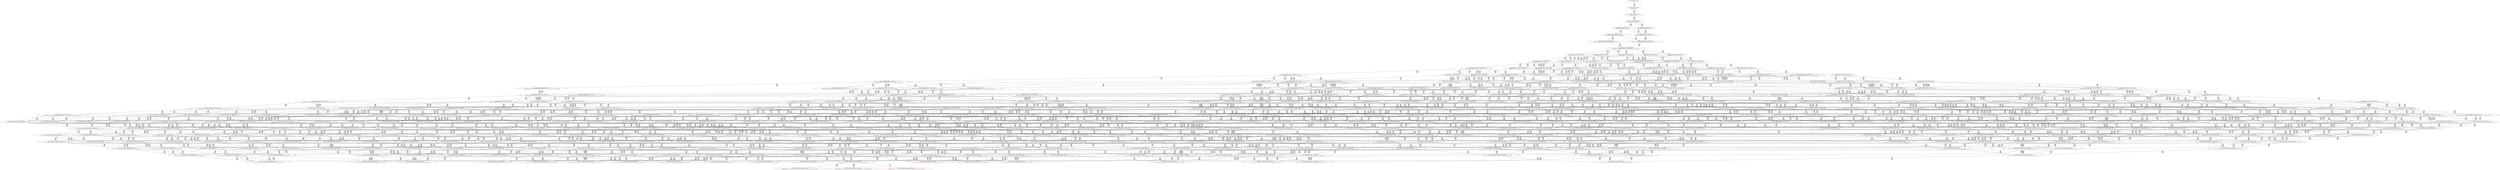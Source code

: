 digraph {
	S0[label="S0: [0, 0] [0, 0] [0, 0] [0, 0] \n{}{}"];
	S1[label="S1: [0, 0] [0, 0] [0, 0] [75, 94] \n{T0J0:75-94}{1}"];
	S2[label="S2: [75, 75] [75, 75] [75, 94] [133, 167] \n{T0J1:133-167}{1, 2}"];
	S3[label="S3: [75, 75] [75, 94] [84, 106] [133, 167] \n{T0J1:133-167, T0J2:84-106}{1, 2, 3}"];
	S4[label="S4: [84, 94] [84, 94] [133, 167] [148, 174] \n{T0J1:133-167, T0J3:148-174}{1, 2, 3, 4}"];
	S5[label="S5: [75, 94] [84, 106] [133, 167] [133, 167] \n{T0J1:133-167, T0J10:133-167}{1, 2, 3, 11}"];
	S6[label="S6: [84, 94] [104, 119] [133, 167] [148, 174] \n{T0J1:133-167, T0J3:148-174, T0J6:104-119}{1, 2, 3, 4, 7}"];
	S7[label="S7: [84, 106] [133, 167] [133, 167] [148, 186] \n{T0J1:133-167, T0J3:148-186, T0J10:133-167}{1, 2, 3, 4, 11}"];
	S8[label="S8: [104, 119] [133, 167] [148, 174] [155, 183] \n{T0J1:133-167, T0J3:148-174, T0J6:104-119, T0J7:155-183}{1, 2, 3, 4, 7, 8}"];
	S9[label="S9: [104, 131] [133, 167] [133, 167] [148, 186] \n{T0J1:133-167, T0J3:148-186, T0J6:104-131, T0J10:133-167}{1, 2, 3, 4, 7, 11}"];
	S10[label="S10: [133, 167] [133, 174] [148, 186] [162, 220] \n{T0J1:133-167, T0J3:148-186, T0J7:155-220, T0J10:133-192}{1, 2, 3, 4, 7, 8, 11}"];
	S11[label="S11: [133, 174] [148, 186] [162, 220] [170, 232] \n{T0J11:170-232}{1, 2, 3, 4, 7, 8, 11, 12}"];
	S12[label="S12: [148, 174] [148, 186] [162, 220] [223, 280] \n{T0J4:223-280}{1, 2, 3, 4, 5, 6, 7, 8, 11}"];
	S13[label="S13: [148, 174] [148, 186] [162, 212] [168, 220] \n{T0J5:168-212}{1, 2, 3, 4, 5, 6, 7, 8, 11}"];
	S14[label="S14: [155, 174] [155, 185] [162, 186] [166, 199] \n{T0J8:166-199}{1, 2, 3, 4, 7, 8, 9, 10, 11}"];
	S15[label="S15: [155, 174] [155, 185] [162, 186] [227, 276] \n{T0J9:227-276}{1, 2, 3, 4, 7, 8, 9, 10, 11}"];
	S16[label="S16: [170, 185] [170, 186] [170, 210] [190, 220] \n{T0J12:190-210}{1, 2, 3, 4, 7, 8, 11, 12, 13}"];
	S17[label="S17: [148, 186] [162, 220] [170, 232] [209, 281] \n{T0J14:209-281}{1, 2, 3, 4, 7, 8, 11, 12, 15}"];
	S18[label="S18: [148, 186] [162, 220] [168, 239] [170, 280] \n{}{1, 2, 3, 4, 5, 6, 7, 8, 11, 12}"];
	S19[label="S19: [155, 186] [162, 220] [166, 232] [170, 276] \n{}{1, 2, 3, 4, 7, 8, 9, 10, 11, 12}"];
	S20[label="S20: [170, 186] [170, 210] [190, 220] [206, 231] \n{T0J12:190-210, T0J13:206-231}{1, 2, 3, 4, 7, 8, 11, 12, 13, 14}"];
	S21[label="S21: [170, 210] [170, 220] [190, 232] [209, 281] \n{T0J12:190-210, T0J14:209-281}{1, 2, 3, 4, 7, 8, 11, 12, 13, 15}"];
	S22[label="S22: [162, 217] [170, 220] [173, 232] [209, 281] \n{T0J14:209-281, T0J18:173-217}{1, 2, 3, 4, 7, 8, 11, 12, 15, 19}"];
	S23[label="S23: [155, 186] [162, 212] [166, 220] [223, 283] \n{}{1, 2, 3, 4, 5, 6, 7, 8, 9, 10, 11}"];
	S24[label="S24: [155, 186] [162, 220] [223, 280] [227, 283] \n{T0J4:223-280, T0J9:227-283}{1, 2, 3, 4, 5, 6, 7, 8, 9, 10, 11}"];
	S25[label="S25: [155, 186] [162, 206] [166, 212] [168, 220] \n{}{1, 2, 3, 4, 5, 6, 7, 8, 9, 10, 11}"];
	S26[label="S26: [170, 217] [170, 220] [170, 239] [190, 280] \n{T0J12:190-217}{1, 2, 3, 4, 5, 6, 7, 8, 11, 12, 13}"];
	S27[label="S27: [170, 186] [170, 210] [190, 212] [190, 220] \n{T0J5:190-212, T0J12:190-210}{1, 2, 3, 4, 5, 6, 7, 8, 11, 12, 13}"];
	S28[label="S28: [170, 210] [170, 220] [170, 232] [190, 276] \n{T0J12:190-210}{1, 2, 3, 4, 7, 8, 9, 10, 11, 12, 13}"];
	S29[label="S29: [170, 186] [170, 210] [190, 220] [242, 276] \n{T0J9:242-276, T0J12:190-210}{1, 2, 3, 4, 7, 8, 9, 10, 11, 12, 13}"];
	S30[label="S30: [162, 220] [168, 239] [170, 280] [209, 288] \n{T0J14:209-288}{1, 2, 3, 4, 5, 6, 7, 8, 11, 12, 15}"];
	S31[label="S31: [162, 220] [166, 232] [170, 276] [209, 281] \n{T0J14:209-281}{1, 2, 3, 4, 7, 8, 9, 10, 11, 12, 15}"];
	S32[label="S32: [170, 220] [190, 231] [206, 232] [209, 281] \n{T0J12:190-210, T0J13:206-231, T0J14:209-281}{1, 2, 3, 4, 7, 8, 11, 12, 13, 14, 15}"];
	S33[label="S33: [170, 217] [173, 220] [190, 232] [209, 281] \n{T0J12:190-210, T0J14:209-281}{1, 2, 3, 4, 7, 8, 11, 12, 13, 15, 19}"];
	S34[label="S34: [173, 220] [173, 232] [209, 266] [237, 281] \n{T0J14:209-281, T0J19:237-266}{1, 2, 3, 4, 7, 8, 11, 12, 15, 19, 20}"];
	S35[label="S35: [162, 220] [166, 239] [168, 280] [170, 283] \n{}{1, 2, 3, 4, 5, 6, 7, 8, 9, 10, 11, 12}"];
	S36[label="S36: [170, 220] [170, 239] [190, 263] [206, 280] \n{T0J13:206-263}{1, 2, 3, 4, 5, 6, 7, 8, 11, 12, 13, 14}"];
	S37[label="S37: [170, 210] [190, 212] [190, 220] [206, 231] \n{T0J5:190-212, T0J12:190-210, T0J13:206-231}{1, 2, 3, 4, 5, 6, 7, 8, 11, 12, 13, 14}"];
	S38[label="S38: [170, 220] [170, 231] [190, 232] [206, 276] \n{T0J12:190-210, T0J13:206-231}{1, 2, 3, 4, 7, 8, 9, 10, 11, 12, 13, 14}"];
	S39[label="S39: [170, 210] [190, 220] [206, 231] [242, 276] \n{T0J9:242-276, T0J12:190-210, T0J13:206-231}{1, 2, 3, 4, 7, 8, 9, 10, 11, 12, 13, 14}"];
	S40[label="S40: [170, 239] [170, 244] [190, 281] [209, 313] \n{}{1, 2, 3, 4, 5, 6, 7, 8, 11, 12, 13, 15}"];
	S41[label="S41: [170, 220] [170, 232] [190, 276] [209, 281] \n{T0J12:190-210, T0J14:209-281}{1, 2, 3, 4, 7, 8, 9, 10, 11, 12, 13, 15}"];
	S42[label="S42: [168, 239] [170, 251] [182, 281] [209, 311] \n{}{1, 2, 3, 4, 5, 6, 7, 8, 11, 12, 15, 19}"];
	S43[label="S43: [166, 220] [170, 232] [173, 276] [209, 281] \n{T0J14:209-281}{1, 2, 3, 4, 7, 8, 9, 10, 11, 12, 15, 19}"];
	S44[label="S44: [209, 219] [209, 229] [209, 239] [217, 280] \n{T0J15:217-229}{1, 2, 3, 4, 5, 6, 7, 8, 11, 12, 15, 16}"];
	S45[label="S45: [173, 220] [190, 231] [206, 232] [209, 281] \n{T0J12:190-210, T0J13:206-231, T0J14:209-281}{1, 2, 3, 4, 7, 8, 11, 12, 13, 14, 15, 19}"];
	S46[label="S46: [173, 220] [190, 232] [209, 266] [237, 281] \n{T0J12:190-210, T0J14:209-281, T0J19:237-266}{1, 2, 3, 4, 7, 8, 11, 12, 13, 15, 19, 20}"];
	S47[label="S47: [173, 232] [209, 266] [237, 273] [243, 281] \n{T0J14:209-281, T0J19:237-266, T0J20:243-273}{1, 2, 3, 4, 7, 8, 11, 12, 15, 19, 20, 21}"];
	S48[label="S48: [170, 239] [170, 245] [170, 280] [190, 308] \n{}{1, 2, 3, 4, 5, 6, 7, 8, 9, 10, 11, 12, 13}"];
	S49[label="S49: [166, 239] [168, 280] [170, 288] [209, 316] \n{}{1, 2, 3, 4, 5, 6, 7, 8, 9, 10, 11, 12, 15}"];
	S50[label="S50: [170, 244] [190, 265] [206, 281] [209, 315] \n{}{1, 2, 3, 4, 5, 6, 7, 8, 11, 12, 13, 14, 15}"];
	S51[label="S51: [170, 231] [190, 232] [206, 276] [209, 281] \n{T0J12:190-210, T0J13:206-231, T0J14:209-281}{1, 2, 3, 4, 7, 8, 9, 10, 11, 12, 13, 14, 15}"];
	S52[label="S52: [170, 244] [182, 251] [190, 281] [209, 313] \n{}{1, 2, 3, 4, 5, 6, 7, 8, 11, 12, 13, 15, 19}"];
	S53[label="S53: [170, 220] [173, 232] [190, 276] [209, 281] \n{T0J12:190-210, T0J14:209-281}{1, 2, 3, 4, 7, 8, 9, 10, 11, 12, 13, 15, 19}"];
	S54[label="S54: [173, 251] [182, 281] [209, 300] [237, 314] \n{T0J19:237-300}{1, 2, 3, 4, 5, 6, 7, 8, 11, 12, 15, 19, 20}"];
	S55[label="S55: [173, 232] [173, 266] [209, 276] [237, 281] \n{T0J14:209-281, T0J19:237-266}{1, 2, 3, 4, 7, 8, 9, 10, 11, 12, 15, 19, 20}"];
	S56[label="S56: [209, 229] [209, 244] [209, 281] [217, 313] \n{}{1, 2, 3, 4, 5, 6, 7, 8, 11, 12, 13, 15, 16}"];
	S57[label="S57: [209, 229] [209, 251] [209, 281] [217, 311] \n{}{1, 2, 3, 4, 5, 6, 7, 8, 11, 12, 15, 16, 19}"];
	S58[label="S58: [209, 229] [209, 239] [217, 280] [265, 290] \n{T0J16:265-290}{1, 2, 3, 4, 5, 6, 7, 8, 11, 12, 15, 16, 17}"];
	S59[label="S59: [190, 231] [206, 232] [209, 266] [237, 281] \n{T0J12:190-210, T0J13:206-231, T0J14:209-281, T0J19:237-266}{1, 2, 3, 4, 7, 8, 11, 12, 13, 14, 15, 19, 20}"];
	S60[label="S60: [190, 232] [209, 266] [237, 273] [243, 281] \n{T0J12:190-210, T0J14:209-281, T0J19:237-266, T0J20:243-273}{1, 2, 3, 4, 7, 8, 11, 12, 13, 15, 19, 20, 21}"];
	S61[label="S61: [196, 214] [209, 266] [237, 273] [243, 281] \n{T0J14:209-281, T0J19:237-266, T0J20:243-273, T0J21:196-214}{1, 2, 3, 4, 7, 8, 11, 12, 15, 19, 20, 21, 22}"];
	S62[label="S62: [170, 245] [170, 280] [190, 285] [206, 314] \n{}{1, 2, 3, 4, 5, 6, 7, 8, 9, 10, 11, 12, 13, 14}"];
	S63[label="S63: [170, 264] [170, 281] [190, 313] [209, 334] \n{}{1, 2, 3, 4, 5, 6, 7, 8, 9, 10, 11, 12, 13, 15}"];
	S64[label="S64: [168, 270] [170, 281] [182, 311] [209, 330] \n{}{1, 2, 3, 4, 5, 6, 7, 8, 9, 10, 11, 12, 15, 19}"];
	S65[label="S65: [209, 248] [209, 280] [209, 288] [217, 316] \n{}{1, 2, 3, 4, 5, 6, 7, 8, 9, 10, 11, 12, 15, 16}"];
	S66[label="S66: [209, 229] [209, 239] [217, 280] [281, 310] \n{T0J9:281-310}{1, 2, 3, 4, 5, 6, 7, 8, 9, 10, 11, 12, 15, 16}"];
	S67[label="S67: [182, 251] [190, 265] [206, 281] [209, 315] \n{}{1, 2, 3, 4, 5, 6, 7, 8, 11, 12, 13, 14, 15, 19}"];
	S68[label="S68: [173, 231] [190, 232] [206, 276] [209, 281] \n{T0J12:190-210, T0J13:206-231, T0J14:209-281}{1, 2, 3, 4, 7, 8, 9, 10, 11, 12, 13, 14, 15, 19}"];
	S69[label="S69: [182, 251] [190, 281] [209, 300] [237, 314] \n{T0J19:237-300}{1, 2, 3, 4, 5, 6, 7, 8, 11, 12, 13, 15, 19, 20}"];
	S70[label="S70: [173, 232] [190, 266] [209, 276] [237, 281] \n{T0J12:190-210, T0J14:209-281, T0J19:237-266}{1, 2, 3, 4, 7, 8, 9, 10, 11, 12, 13, 15, 19, 20}"];
	S71[label="S71: [182, 281] [209, 300] [237, 307] [243, 326] \n{T0J19:237-300, T0J20:243-307}{1, 2, 3, 4, 5, 6, 7, 8, 11, 12, 15, 19, 20, 21}"];
	S72[label="S72: [173, 266] [209, 273] [237, 276] [243, 281] \n{T0J14:209-281, T0J19:237-266, T0J20:243-273}{1, 2, 3, 4, 7, 8, 9, 10, 11, 12, 15, 19, 20, 21}"];
	S73[label="S73: [209, 266] [237, 273] [243, 276] [245, 281] \n{T0J9:245-276, T0J14:209-281, T0J19:237-266, T0J20:243-273}{1, 2, 3, 4, 7, 8, 9, 10, 11, 12, 15, 19, 20, 21}"];
	S74[label="S74: [209, 244] [209, 265] [209, 281] [217, 315] \n{}{1, 2, 3, 4, 5, 6, 7, 8, 11, 12, 13, 14, 15, 16}"];
	S75[label="S75: [209, 244] [209, 251] [209, 281] [217, 313] \n{}{1, 2, 3, 4, 5, 6, 7, 8, 11, 12, 13, 15, 16, 19}"];
	S76[label="S76: [209, 251] [209, 281] [217, 300] [237, 314] \n{T0J19:237-300}{1, 2, 3, 4, 5, 6, 7, 8, 11, 12, 15, 16, 19, 20}"];
	S77[label="S77: [209, 244] [209, 281] [217, 290] [265, 313] \n{T0J16:265-290}{1, 2, 3, 4, 5, 6, 7, 8, 11, 12, 13, 15, 16, 17}"];
	S78[label="S78: [209, 251] [209, 281] [217, 290] [265, 311] \n{T0J16:265-290}{1, 2, 3, 4, 5, 6, 7, 8, 11, 12, 15, 16, 17, 19}"];
	S79[label="S79: [209, 239] [217, 239] [225, 280] [265, 290] \n{T0J16:265-290, T0J17:225-239}{1, 2, 3, 4, 5, 6, 7, 8, 11, 12, 15, 16, 17, 18}"];
	S80[label="S80: [170, 281] [190, 310] [206, 315] [209, 341] \n{}{1, 2, 3, 4, 5, 6, 7, 8, 9, 10, 11, 12, 13, 14, 15}"];
	S81[label="S81: [170, 281] [182, 295] [190, 313] [209, 335] \n{}{1, 2, 3, 4, 5, 6, 7, 8, 9, 10, 11, 12, 13, 15, 19}"];
	S82[label="S82: [173, 281] [182, 311] [209, 319] [237, 342] \n{}{1, 2, 3, 4, 5, 6, 7, 8, 9, 10, 11, 12, 15, 19, 20}"];
	S83[label="S83: [209, 273] [209, 281] [209, 313] [217, 334] \n{}{1, 2, 3, 4, 5, 6, 7, 8, 9, 10, 11, 12, 13, 15, 16}"];
	S84[label="S84: [209, 270] [209, 281] [209, 311] [217, 330] \n{}{1, 2, 3, 4, 5, 6, 7, 8, 9, 10, 11, 12, 15, 16, 19}"];
	S85[label="S85: [209, 280] [209, 288] [217, 309] [265, 320] \n{T0J16:265-309}{1, 2, 3, 4, 5, 6, 7, 8, 9, 10, 11, 12, 15, 16, 17}"];
	S86[label="S86: [190, 265] [206, 281] [209, 300] [237, 325] \n{T0J19:237-300}{1, 2, 3, 4, 5, 6, 7, 8, 11, 12, 13, 14, 15, 19, 20}"];
	S87[label="S87: [190, 281] [209, 300] [237, 307] [243, 326] \n{T0J19:237-300, T0J20:243-307}{1, 2, 3, 4, 5, 6, 7, 8, 11, 12, 13, 15, 19, 20, 21}"];
	S88[label="S88: [205, 266] [209, 300] [237, 307] [243, 326] \n{T0J19:237-300, T0J20:243-307}{1, 2, 3, 4, 5, 6, 7, 8, 11, 12, 15, 19, 20, 21, 22}"];
	S89[label="S89: [223, 254] [223, 281] [223, 311] [235, 330] \n{T0J23:235-254}{1, 2, 3, 4, 5, 6, 7, 8, 9, 10, 11, 12, 15, 19, 24}"];
	S90[label="S90: [227, 267] [227, 281] [227, 311] [250, 330] \n{T0J24:250-267}{1, 2, 3, 4, 5, 6, 7, 8, 9, 10, 11, 12, 15, 19, 25}"];
	S91[label="S91: [209, 251] [209, 265] [209, 281] [217, 315] \n{}{1, 2, 3, 4, 5, 6, 7, 8, 11, 12, 13, 14, 15, 16, 19}"];
	S92[label="S92: [206, 263] [206, 265] [209, 281] [241, 315] \n{T0J25:241-263}{1, 2, 3, 4, 5, 6, 7, 8, 11, 12, 13, 14, 15, 19, 26}"];
	S93[label="S93: [190, 232] [206, 266] [209, 276] [237, 281] \n{T0J12:190-210, T0J13:206-231, T0J14:209-281, T0J19:237-266}{1, 2, 3, 4, 7, 8, 9, 10, 11, 12, 13, 14, 15, 19, 20}"];
	S94[label="S94: [209, 251] [209, 281] [217, 300] [237, 314] \n{T0J19:237-300}{1, 2, 3, 4, 5, 6, 7, 8, 11, 12, 13, 15, 16, 19, 20}"];
	S95[label="S95: [190, 266] [209, 273] [237, 276] [243, 281] \n{T0J12:190-210, T0J14:209-281, T0J19:237-266, T0J20:243-273}{1, 2, 3, 4, 7, 8, 9, 10, 11, 12, 13, 15, 19, 20, 21}"];
	S96[label="S96: [209, 281] [217, 300] [237, 307] [243, 326] \n{T0J19:237-300, T0J20:243-307}{1, 2, 3, 4, 5, 6, 7, 8, 11, 12, 15, 16, 19, 20, 21}"];
	S97[label="S97: [196, 214] [209, 273] [237, 276] [243, 281] \n{T0J14:209-281, T0J19:237-266, T0J20:243-273, T0J21:196-214}{1, 2, 3, 4, 7, 8, 9, 10, 11, 12, 15, 19, 20, 21, 22}"];
	S98[label="S98: [209, 265] [209, 281] [217, 290] [265, 315] \n{T0J16:265-290}{1, 2, 3, 4, 5, 6, 7, 8, 11, 12, 13, 14, 15, 16, 17}"];
	S99[label="S99: [209, 251] [209, 281] [217, 290] [265, 313] \n{T0J16:265-290}{1, 2, 3, 4, 5, 6, 7, 8, 11, 12, 13, 15, 16, 17, 19}"];
	S100[label="S100: [209, 281] [217, 290] [237, 300] [265, 314] \n{T0J16:265-290, T0J19:237-300}{1, 2, 3, 4, 5, 6, 7, 8, 11, 12, 15, 16, 17, 19, 20}"];
	S101[label="S101: [209, 239] [217, 281] [225, 290] [265, 313] \n{T0J16:265-290, T0J17:225-239}{1, 2, 3, 4, 5, 6, 7, 8, 11, 12, 13, 15, 16, 17, 18}"];
	S102[label="S102: [209, 239] [217, 281] [225, 290] [265, 311] \n{T0J16:265-290, T0J17:225-239}{1, 2, 3, 4, 5, 6, 7, 8, 11, 12, 15, 16, 17, 18, 19}"];
	S103[label="S103: [182, 310] [190, 313] [206, 327] [209, 342] \n{}{1, 2, 3, 4, 5, 6, 7, 8, 9, 10, 11, 12, 13, 14, 15, 19}"];
	S104[label="S104: [182, 306] [190, 313] [209, 319] [237, 342] \n{}{1, 2, 3, 4, 5, 6, 7, 8, 9, 10, 11, 12, 13, 15, 19, 20}"];
	S105[label="S105: [182, 311] [209, 319] [237, 326] [243, 372] \n{}{1, 2, 3, 4, 5, 6, 7, 8, 9, 10, 11, 12, 15, 19, 20, 21}"];
	S106[label="S106: [209, 291] [209, 313] [209, 319] [217, 341] \n{}{1, 2, 3, 4, 5, 6, 7, 8, 9, 10, 11, 12, 13, 14, 15, 16}"];
	S107[label="S107: [209, 281] [209, 295] [209, 313] [217, 335] \n{}{1, 2, 3, 4, 5, 6, 7, 8, 9, 10, 11, 12, 13, 15, 16, 19}"];
	S108[label="S108: [209, 281] [209, 311] [217, 319] [237, 342] \n{}{1, 2, 3, 4, 5, 6, 7, 8, 9, 10, 11, 12, 15, 16, 19, 20}"];
	S109[label="S109: [209, 288] [209, 309] [217, 313] [265, 335] \n{}{1, 2, 3, 4, 5, 6, 7, 8, 9, 10, 11, 12, 13, 15, 16, 17}"];
	S110[label="S110: [209, 281] [209, 309] [217, 311] [265, 342] \n{T0J16:265-309}{1, 2, 3, 4, 5, 6, 7, 8, 9, 10, 11, 12, 15, 16, 17, 19}"];
	S111[label="S111: [209, 258] [217, 288] [225, 309] [265, 330] \n{T0J16:265-309}{1, 2, 3, 4, 5, 6, 7, 8, 9, 10, 11, 12, 15, 16, 17, 18}"];
	S112[label="S112: [223, 279] [223, 295] [223, 313] [235, 335] \n{}{1, 2, 3, 4, 5, 6, 7, 8, 9, 10, 11, 12, 13, 15, 19, 24}"];
	S113[label="S113: [227, 281] [227, 295] [227, 313] [250, 335] \n{}{1, 2, 3, 4, 5, 6, 7, 8, 9, 10, 11, 12, 13, 15, 19, 25}"];
	S114[label="S114: [223, 281] [223, 311] [235, 319] [237, 342] \n{}{1, 2, 3, 4, 5, 6, 7, 8, 9, 10, 11, 12, 15, 19, 20, 24}"];
	S115[label="S115: [227, 281] [227, 311] [237, 319] [250, 342] \n{T0J24:250-267}{1, 2, 3, 4, 5, 6, 7, 8, 9, 10, 11, 12, 15, 19, 20, 25}"];
	S116[label="S116: [223, 254] [223, 281] [223, 311] [235, 330] \n{}{1, 2, 3, 4, 5, 6, 7, 8, 9, 10, 11, 12, 15, 16, 19, 24}"];
	S117[label="S117: [227, 267] [227, 281] [227, 311] [250, 330] \n{T0J24:250-267}{1, 2, 3, 4, 5, 6, 7, 8, 9, 10, 11, 12, 15, 16, 19, 25}"];
	S118[label="S118: [209, 265] [209, 281] [217, 300] [237, 325] \n{T0J19:237-300}{1, 2, 3, 4, 5, 6, 7, 8, 11, 12, 13, 14, 15, 16, 19, 20}"];
	S119[label="S119: [206, 281] [209, 300] [237, 307] [243, 326] \n{T0J19:237-300, T0J20:243-307}{1, 2, 3, 4, 5, 6, 7, 8, 11, 12, 13, 14, 15, 19, 20, 21}"];
	S120[label="S120: [206, 265] [209, 281] [237, 300] [241, 325] \n{T0J19:237-300, T0J25:241-263}{1, 2, 3, 4, 5, 6, 7, 8, 11, 12, 13, 14, 15, 19, 20, 26}"];
	S121[label="S121: [209, 281] [217, 300] [237, 307] [243, 326] \n{T0J19:237-300, T0J20:243-307}{1, 2, 3, 4, 5, 6, 7, 8, 11, 12, 13, 15, 16, 19, 20, 21}"];
	S122[label="S122: [209, 248] [213, 300] [237, 307] [243, 326] \n{T0J19:237-300, T0J20:243-307}{1, 2, 3, 4, 5, 6, 7, 8, 11, 12, 13, 15, 19, 20, 21, 22}"];
	S123[label="S123: [209, 248] [217, 300] [237, 307] [243, 326] \n{T0J19:237-300, T0J20:243-307}{1, 2, 3, 4, 5, 6, 7, 8, 11, 12, 15, 16, 19, 20, 21, 22}"];
	S124[label="S124: [209, 244] [225, 300] [237, 307] [243, 326] \n{T0J19:237-300, T0J20:243-307, T0J22:225-244}{1, 2, 3, 4, 5, 6, 7, 8, 11, 12, 15, 19, 20, 21, 22, 23}"];
	S125[label="S125: [227, 267] [227, 281] [235, 311] [250, 330] \n{T0J24:250-267}{1, 2, 3, 4, 5, 6, 7, 8, 9, 10, 11, 12, 15, 19, 24, 25}"];
	S126[label="S126: [209, 265] [209, 281] [217, 290] [265, 315] \n{T0J16:265-290}{1, 2, 3, 4, 5, 6, 7, 8, 11, 12, 13, 14, 15, 16, 17, 19}"];
	S127[label="S127: [209, 263] [209, 265] [217, 281] [241, 315] \n{T0J25:241-263}{1, 2, 3, 4, 5, 6, 7, 8, 11, 12, 13, 14, 15, 16, 19, 26}"];
	S128[label="S128: [209, 281] [217, 290] [237, 300] [265, 314] \n{T0J16:265-290, T0J19:237-300}{1, 2, 3, 4, 5, 6, 7, 8, 11, 12, 13, 15, 16, 17, 19, 20}"];
	S129[label="S129: [217, 290] [237, 300] [243, 307] [265, 326] \n{T0J16:265-290, T0J19:237-300, T0J20:243-307}{1, 2, 3, 4, 5, 6, 7, 8, 11, 12, 15, 16, 17, 19, 20, 21}"];
	S130[label="S130: [209, 265] [217, 281] [225, 290] [265, 315] \n{T0J16:265-290, T0J17:225-239}{1, 2, 3, 4, 5, 6, 7, 8, 11, 12, 13, 14, 15, 16, 17, 18}"];
	S131[label="S131: [209, 251] [217, 281] [225, 290] [265, 313] \n{T0J16:265-290, T0J17:225-239}{1, 2, 3, 4, 5, 6, 7, 8, 11, 12, 13, 15, 16, 17, 18, 19}"];
	S132[label="S132: [217, 281] [225, 290] [237, 300] [265, 314] \n{T0J16:265-290, T0J17:225-239, T0J19:237-300}{1, 2, 3, 4, 5, 6, 7, 8, 11, 12, 15, 16, 17, 18, 19, 20}"];
	S133[label="S133: [190, 313] [206, 327] [209, 342] [237, 394] \n{}{1, 2, 3, 4, 5, 6, 7, 8, 9, 10, 11, 12, 13, 14, 15, 19, 20}"];
	S134[label="S134: [190, 319] [209, 326] [237, 336] [243, 372] \n{}{1, 2, 3, 4, 5, 6, 7, 8, 9, 10, 11, 12, 13, 15, 19, 20, 21}"];
	S135[label="S135: [205, 300] [209, 319] [237, 326] [243, 372] \n{}{1, 2, 3, 4, 5, 6, 7, 8, 9, 10, 11, 12, 15, 19, 20, 21, 22}"];
	S136[label="S136: [209, 313] [209, 323] [209, 327] [217, 342] \n{}{1, 2, 3, 4, 5, 6, 7, 8, 9, 10, 11, 12, 13, 14, 15, 16, 19}"];
	S137[label="S137: [206, 313] [206, 327] [209, 342] [241, 356] \n{}{1, 2, 3, 4, 5, 6, 7, 8, 9, 10, 11, 12, 13, 14, 15, 19, 26}"];
	S138[label="S138: [209, 306] [209, 313] [217, 319] [237, 342] \n{}{1, 2, 3, 4, 5, 6, 7, 8, 9, 10, 11, 12, 13, 15, 16, 19, 20}"];
	S139[label="S139: [209, 311] [217, 319] [237, 326] [243, 372] \n{}{1, 2, 3, 4, 5, 6, 7, 8, 9, 10, 11, 12, 15, 16, 19, 20, 21}"];
	S140[label="S140: [209, 313] [209, 319] [217, 341] [265, 362] \n{}{1, 2, 3, 4, 5, 6, 7, 8, 9, 10, 11, 12, 13, 14, 15, 16, 17}"];
	S141[label="S141: [209, 306] [209, 309] [217, 313] [265, 342] \n{}{1, 2, 3, 4, 5, 6, 7, 8, 9, 10, 11, 12, 13, 15, 16, 17, 19}"];
	S142[label="S142: [209, 309] [217, 311] [237, 319] [265, 372] \n{}{1, 2, 3, 4, 5, 6, 7, 8, 9, 10, 11, 12, 15, 16, 17, 19, 20}"];
	S143[label="S143: [209, 283] [217, 309] [225, 313] [265, 335] \n{}{1, 2, 3, 4, 5, 6, 7, 8, 9, 10, 11, 12, 13, 15, 16, 17, 18}"];
	S144[label="S144: [209, 281] [217, 309] [225, 311] [265, 342] \n{T0J16:265-309}{1, 2, 3, 4, 5, 6, 7, 8, 9, 10, 11, 12, 15, 16, 17, 18, 19}"];
	S145[label="S145: [223, 313] [223, 327] [223, 328] [235, 342] \n{}{1, 2, 3, 4, 5, 6, 7, 8, 9, 10, 11, 12, 13, 14, 15, 19, 24}"];
	S146[label="S146: [227, 313] [227, 327] [227, 341] [250, 342] \n{}{1, 2, 3, 4, 5, 6, 7, 8, 9, 10, 11, 12, 13, 14, 15, 19, 25}"];
	S147[label="S147: [223, 306] [223, 313] [235, 319] [237, 342] \n{}{1, 2, 3, 4, 5, 6, 7, 8, 9, 10, 11, 12, 13, 15, 19, 20, 24}"];
	S148[label="S148: [227, 306] [227, 313] [237, 319] [250, 342] \n{}{1, 2, 3, 4, 5, 6, 7, 8, 9, 10, 11, 12, 13, 15, 19, 20, 25}"];
	S149[label="S149: [223, 311] [235, 319] [237, 326] [243, 372] \n{}{1, 2, 3, 4, 5, 6, 7, 8, 9, 10, 11, 12, 15, 19, 20, 21, 24}"];
	S150[label="S150: [227, 311] [237, 319] [243, 326] [250, 372] \n{T0J24:250-267}{1, 2, 3, 4, 5, 6, 7, 8, 9, 10, 11, 12, 15, 19, 20, 21, 25}"];
	S151[label="S151: [223, 279] [223, 295] [223, 313] [235, 335] \n{}{1, 2, 3, 4, 5, 6, 7, 8, 9, 10, 11, 12, 13, 15, 16, 19, 24}"];
	S152[label="S152: [227, 281] [227, 295] [227, 313] [250, 335] \n{}{1, 2, 3, 4, 5, 6, 7, 8, 9, 10, 11, 12, 13, 15, 16, 19, 25}"];
	S153[label="S153: [223, 281] [223, 311] [235, 319] [237, 342] \n{}{1, 2, 3, 4, 5, 6, 7, 8, 9, 10, 11, 12, 15, 16, 19, 20, 24}"];
	S154[label="S154: [227, 281] [227, 311] [237, 319] [250, 342] \n{T0J24:250-267}{1, 2, 3, 4, 5, 6, 7, 8, 9, 10, 11, 12, 15, 16, 19, 20, 25}"];
	S155[label="S155: [223, 281] [223, 309] [235, 311] [265, 342] \n{T0J16:265-309}{1, 2, 3, 4, 5, 6, 7, 8, 9, 10, 11, 12, 15, 16, 17, 19, 24}"];
	S156[label="S156: [227, 281] [227, 309] [250, 311] [265, 342] \n{T0J16:265-309, T0J24:250-267}{1, 2, 3, 4, 5, 6, 7, 8, 9, 10, 11, 12, 15, 16, 17, 19, 25}"];
	S157[label="S157: [227, 281] [227, 295] [235, 313] [250, 335] \n{}{1, 2, 3, 4, 5, 6, 7, 8, 9, 10, 11, 12, 13, 15, 19, 24, 25}"];
	S158[label="S158: [227, 281] [235, 311] [237, 319] [250, 342] \n{T0J24:250-267}{1, 2, 3, 4, 5, 6, 7, 8, 9, 10, 11, 12, 15, 19, 20, 24, 25}"];
	S159[label="S159: [227, 267] [227, 281] [235, 311] [250, 330] \n{T0J24:250-267}{1, 2, 3, 4, 5, 6, 7, 8, 9, 10, 11, 12, 15, 16, 19, 24, 25}"];
	S160[label="S160: [209, 281] [217, 290] [237, 300] [265, 325] \n{T0J16:265-290, T0J19:237-300}{1, 2, 3, 4, 5, 6, 7, 8, 11, 12, 13, 14, 15, 16, 17, 19, 20}"];
	S161[label="S161: [209, 281] [217, 300] [237, 307] [243, 326] \n{T0J19:237-300, T0J20:243-307}{1, 2, 3, 4, 5, 6, 7, 8, 11, 12, 13, 14, 15, 16, 19, 20, 21}"];
	S162[label="S162: [209, 265] [217, 281] [237, 300] [241, 325] \n{T0J19:237-300, T0J25:241-263}{1, 2, 3, 4, 5, 6, 7, 8, 11, 12, 13, 14, 15, 16, 19, 20, 26}"];
	S163[label="S163: [209, 265] [229, 300] [237, 307] [243, 326] \n{T0J19:237-300, T0J20:243-307}{1, 2, 3, 4, 5, 6, 7, 8, 11, 12, 13, 14, 15, 19, 20, 21, 22}"];
	S164[label="S164: [209, 281] [237, 300] [241, 307] [243, 326] \n{T0J19:237-300, T0J20:243-307, T0J25:241-263}{1, 2, 3, 4, 5, 6, 7, 8, 11, 12, 13, 14, 15, 19, 20, 21, 26}"];
	S165[label="S165: [217, 290] [237, 300] [243, 307] [265, 326] \n{T0J16:265-290, T0J19:237-300, T0J20:243-307}{1, 2, 3, 4, 5, 6, 7, 8, 11, 12, 13, 15, 16, 17, 19, 20, 21}"];
	S166[label="S166: [213, 248] [217, 300] [237, 307] [243, 326] \n{T0J19:237-300, T0J20:243-307}{1, 2, 3, 4, 5, 6, 7, 8, 11, 12, 13, 15, 16, 19, 20, 21, 22}"];
	S167[label="S167: [213, 244] [229, 300] [237, 307] [243, 326] \n{T0J19:237-300, T0J20:243-307, T0J22:225-244}{1, 2, 3, 4, 5, 6, 7, 8, 11, 12, 13, 15, 19, 20, 21, 22, 23}"];
	S168[label="S168: [217, 290] [237, 300] [243, 307] [265, 326] \n{T0J16:265-290, T0J19:237-300, T0J20:243-307}{1, 2, 3, 4, 5, 6, 7, 8, 11, 12, 15, 16, 17, 19, 20, 21, 22}"];
	S169[label="S169: [217, 244] [225, 300] [237, 307] [243, 326] \n{T0J19:237-300, T0J20:243-307, T0J22:225-244}{1, 2, 3, 4, 5, 6, 7, 8, 11, 12, 15, 16, 19, 20, 21, 22, 23}"];
	S170[label="S170: [209, 265] [217, 281] [225, 290] [265, 315] \n{T0J16:265-290, T0J17:225-239}{1, 2, 3, 4, 5, 6, 7, 8, 11, 12, 13, 14, 15, 16, 17, 18, 19}"];
	S171[label="S171: [209, 265] [217, 281] [241, 290] [265, 315] \n{T0J16:265-290, T0J25:241-263}{1, 2, 3, 4, 5, 6, 7, 8, 11, 12, 13, 14, 15, 16, 17, 19, 26}"];
	S172[label="S172: [217, 281] [225, 290] [237, 300] [265, 314] \n{T0J16:265-290, T0J17:225-239, T0J19:237-300}{1, 2, 3, 4, 5, 6, 7, 8, 11, 12, 13, 15, 16, 17, 18, 19, 20}"];
	S173[label="S173: [225, 290] [237, 300] [243, 307] [265, 326] \n{T0J16:265-290, T0J17:225-239, T0J19:237-300, T0J20:243-307}{1, 2, 3, 4, 5, 6, 7, 8, 11, 12, 15, 16, 17, 18, 19, 20, 21}"];
	S174[label="S174: [209, 327] [209, 333] [217, 342] [237, 404] \n{}{1, 2, 3, 4, 5, 6, 7, 8, 9, 10, 11, 12, 13, 14, 15, 16, 19, 20}"];
	S175[label="S175: [206, 327] [209, 342] [237, 394] [243, 411] \n{}{1, 2, 3, 4, 5, 6, 7, 8, 9, 10, 11, 12, 13, 14, 15, 19, 20, 21}"];
	S176[label="S176: [206, 327] [209, 342] [237, 366] [241, 404] \n{}{1, 2, 3, 4, 5, 6, 7, 8, 9, 10, 11, 12, 13, 14, 15, 19, 20, 26}"];
	S177[label="S177: [209, 319] [217, 326] [237, 336] [243, 372] \n{}{1, 2, 3, 4, 5, 6, 7, 8, 9, 10, 11, 12, 13, 15, 16, 19, 20, 21}"];
	S178[label="S178: [209, 319] [213, 326] [237, 336] [243, 372] \n{}{1, 2, 3, 4, 5, 6, 7, 8, 9, 10, 11, 12, 13, 15, 19, 20, 21, 22}"];
	S179[label="S179: [209, 300] [217, 319] [237, 326] [243, 372] \n{}{1, 2, 3, 4, 5, 6, 7, 8, 9, 10, 11, 12, 15, 16, 19, 20, 21, 22}"];
	S180[label="S180: [209, 300] [225, 319] [237, 326] [243, 372] \n{}{1, 2, 3, 4, 5, 6, 7, 8, 9, 10, 11, 12, 15, 19, 20, 21, 22, 23}"];
	S181[label="S181: [209, 323] [209, 341] [217, 345] [265, 394] \n{}{1, 2, 3, 4, 5, 6, 7, 8, 9, 10, 11, 12, 13, 14, 15, 16, 17, 19}"];
	S182[label="S182: [209, 327] [209, 333] [217, 342] [241, 366] \n{}{1, 2, 3, 4, 5, 6, 7, 8, 9, 10, 11, 12, 13, 14, 15, 16, 19, 26}"];
	S183[label="S183: [209, 311] [217, 319] [237, 334] [265, 372] \n{}{1, 2, 3, 4, 5, 6, 7, 8, 9, 10, 11, 12, 13, 15, 16, 17, 19, 20}"];
	S184[label="S184: [217, 311] [237, 319] [243, 326] [265, 381] \n{}{1, 2, 3, 4, 5, 6, 7, 8, 9, 10, 11, 12, 15, 16, 17, 19, 20, 21}"];
	S185[label="S185: [209, 319] [217, 333] [225, 341] [265, 362] \n{}{1, 2, 3, 4, 5, 6, 7, 8, 9, 10, 11, 12, 13, 14, 15, 16, 17, 18}"];
	S186[label="S186: [209, 306] [217, 309] [225, 313] [265, 342] \n{}{1, 2, 3, 4, 5, 6, 7, 8, 9, 10, 11, 12, 13, 15, 16, 17, 18, 19}"];
	S187[label="S187: [217, 309] [225, 311] [237, 319] [265, 372] \n{}{1, 2, 3, 4, 5, 6, 7, 8, 9, 10, 11, 12, 15, 16, 17, 18, 19, 20}"];
	S188[label="S188: [223, 327] [223, 338] [235, 342] [237, 421] \n{}{1, 2, 3, 4, 5, 6, 7, 8, 9, 10, 11, 12, 13, 14, 15, 19, 20, 24}"];
	S189[label="S189: [227, 327] [227, 342] [237, 351] [250, 421] \n{}{1, 2, 3, 4, 5, 6, 7, 8, 9, 10, 11, 12, 13, 14, 15, 19, 20, 25}"];
	S190[label="S190: [223, 319] [235, 326] [237, 336] [243, 372] \n{}{1, 2, 3, 4, 5, 6, 7, 8, 9, 10, 11, 12, 13, 15, 19, 20, 21, 24}"];
	S191[label="S191: [227, 319] [237, 326] [243, 336] [250, 372] \n{}{1, 2, 3, 4, 5, 6, 7, 8, 9, 10, 11, 12, 13, 15, 19, 20, 21, 25}"];
	S192[label="S192: [223, 267] [235, 319] [237, 326] [243, 372] \n{}{1, 2, 3, 4, 5, 6, 7, 8, 9, 10, 11, 12, 15, 19, 20, 21, 22, 24}"];
	S193[label="S193: [227, 267] [237, 319] [243, 326] [250, 372] \n{T0J24:250-267}{1, 2, 3, 4, 5, 6, 7, 8, 9, 10, 11, 12, 15, 19, 20, 21, 22, 25}"];
	S194[label="S194: [223, 327] [223, 328] [223, 342] [235, 351] \n{}{1, 2, 3, 4, 5, 6, 7, 8, 9, 10, 11, 12, 13, 14, 15, 16, 19, 24}"];
	S195[label="S195: [227, 327] [227, 341] [227, 342] [250, 351] \n{}{1, 2, 3, 4, 5, 6, 7, 8, 9, 10, 11, 12, 13, 14, 15, 16, 19, 25}"];
	S196[label="S196: [223, 327] [223, 338] [235, 342] [241, 384] \n{}{1, 2, 3, 4, 5, 6, 7, 8, 9, 10, 11, 12, 13, 14, 15, 19, 24, 26}"];
	S197[label="S197: [227, 327] [227, 342] [241, 351] [250, 384] \n{}{1, 2, 3, 4, 5, 6, 7, 8, 9, 10, 11, 12, 13, 14, 15, 19, 25, 26}"];
	S198[label="S198: [223, 306] [223, 313] [235, 319] [237, 342] \n{}{1, 2, 3, 4, 5, 6, 7, 8, 9, 10, 11, 12, 13, 15, 16, 19, 20, 24}"];
	S199[label="S199: [227, 306] [227, 313] [237, 319] [250, 342] \n{}{1, 2, 3, 4, 5, 6, 7, 8, 9, 10, 11, 12, 13, 15, 16, 19, 20, 25}"];
	S200[label="S200: [223, 311] [235, 319] [237, 326] [243, 372] \n{}{1, 2, 3, 4, 5, 6, 7, 8, 9, 10, 11, 12, 15, 16, 19, 20, 21, 24}"];
	S201[label="S201: [227, 311] [237, 319] [243, 326] [250, 372] \n{T0J24:250-267}{1, 2, 3, 4, 5, 6, 7, 8, 9, 10, 11, 12, 15, 16, 19, 20, 21, 25}"];
	S202[label="S202: [223, 306] [223, 309] [235, 313] [265, 342] \n{}{1, 2, 3, 4, 5, 6, 7, 8, 9, 10, 11, 12, 13, 15, 16, 17, 19, 24}"];
	S203[label="S203: [227, 306] [227, 309] [250, 313] [265, 342] \n{}{1, 2, 3, 4, 5, 6, 7, 8, 9, 10, 11, 12, 13, 15, 16, 17, 19, 25}"];
	S204[label="S204: [223, 309] [235, 311] [237, 319] [265, 372] \n{}{1, 2, 3, 4, 5, 6, 7, 8, 9, 10, 11, 12, 15, 16, 17, 19, 20, 24}"];
	S205[label="S205: [227, 309] [237, 311] [250, 319] [265, 372] \n{T0J24:250-267}{1, 2, 3, 4, 5, 6, 7, 8, 9, 10, 11, 12, 15, 16, 17, 19, 20, 25}"];
	S206[label="S206: [223, 258] [225, 309] [235, 311] [265, 342] \n{T0J16:265-309}{1, 2, 3, 4, 5, 6, 7, 8, 9, 10, 11, 12, 15, 16, 17, 18, 19, 24}"];
	S207[label="S207: [227, 267] [227, 309] [250, 311] [265, 342] \n{T0J16:265-309, T0J24:250-267}{1, 2, 3, 4, 5, 6, 7, 8, 9, 10, 11, 12, 15, 16, 17, 18, 19, 25}"];
	S208[label="S208: [227, 327] [227, 341] [235, 342] [250, 369] \n{}{1, 2, 3, 4, 5, 6, 7, 8, 9, 10, 11, 12, 13, 14, 15, 19, 24, 25}"];
	S209[label="S209: [227, 306] [235, 313] [237, 319] [250, 342] \n{}{1, 2, 3, 4, 5, 6, 7, 8, 9, 10, 11, 12, 13, 15, 19, 20, 24, 25}"];
	S210[label="S210: [235, 311] [237, 319] [243, 326] [250, 372] \n{T0J24:250-267}{1, 2, 3, 4, 5, 6, 7, 8, 9, 10, 11, 12, 15, 19, 20, 21, 24, 25}"];
	S211[label="S211: [227, 281] [227, 295] [235, 313] [250, 335] \n{}{1, 2, 3, 4, 5, 6, 7, 8, 9, 10, 11, 12, 13, 15, 16, 19, 24, 25}"];
	S212[label="S212: [227, 281] [235, 311] [237, 319] [250, 342] \n{T0J24:250-267}{1, 2, 3, 4, 5, 6, 7, 8, 9, 10, 11, 12, 15, 16, 19, 20, 24, 25}"];
	S213[label="S213: [227, 281] [235, 309] [250, 311] [265, 342] \n{T0J16:265-309, T0J24:250-267}{1, 2, 3, 4, 5, 6, 7, 8, 9, 10, 11, 12, 15, 16, 17, 19, 24, 25}"];
	S214[label="S214: [217, 281] [225, 290] [237, 300] [265, 325] \n{T0J16:265-290, T0J17:225-239, T0J19:237-300}{1, 2, 3, 4, 5, 6, 7, 8, 11, 12, 13, 14, 15, 16, 17, 18, 19, 20}"];
	S215[label="S215: [217, 290] [237, 300] [243, 307] [265, 326] \n{T0J16:265-290, T0J19:237-300, T0J20:243-307}{1, 2, 3, 4, 5, 6, 7, 8, 11, 12, 13, 14, 15, 16, 17, 19, 20, 21}"];
	S216[label="S216: [217, 281] [237, 290] [241, 300] [265, 325] \n{T0J16:265-290, T0J19:237-300, T0J25:241-263}{1, 2, 3, 4, 5, 6, 7, 8, 11, 12, 13, 14, 15, 16, 17, 19, 20, 26}"];
	S217[label="S217: [217, 265] [229, 300] [237, 307] [243, 326] \n{T0J19:237-300, T0J20:243-307}{1, 2, 3, 4, 5, 6, 7, 8, 11, 12, 13, 14, 15, 16, 19, 20, 21, 22}"];
	S218[label="S218: [217, 281] [237, 300] [241, 307] [243, 326] \n{T0J19:237-300, T0J20:243-307, T0J25:241-263}{1, 2, 3, 4, 5, 6, 7, 8, 11, 12, 13, 14, 15, 16, 19, 20, 21, 26}"];
	S219[label="S219: [229, 265] [229, 300] [237, 307] [243, 326] \n{T0J19:237-300, T0J20:243-307, T0J22:225-244}{1, 2, 3, 4, 5, 6, 7, 8, 11, 12, 13, 14, 15, 19, 20, 21, 22, 23}"];
	S220[label="S220: [229, 263] [237, 300] [241, 307] [243, 326] \n{T0J19:237-300, T0J20:243-307, T0J25:241-263}{1, 2, 3, 4, 5, 6, 7, 8, 11, 12, 13, 14, 15, 19, 20, 21, 22, 26}"];
	S221[label="S221: [225, 290] [237, 300] [243, 307] [265, 326] \n{T0J16:265-290, T0J17:225-239, T0J19:237-300, T0J20:243-307}{1, 2, 3, 4, 5, 6, 7, 8, 11, 12, 13, 15, 16, 17, 18, 19, 20, 21}"];
	S222[label="S222: [217, 290] [237, 300] [243, 307] [265, 326] \n{T0J16:265-290, T0J19:237-300, T0J20:243-307}{1, 2, 3, 4, 5, 6, 7, 8, 11, 12, 13, 15, 16, 17, 19, 20, 21, 22}"];
	S223[label="S223: [217, 244] [229, 300] [237, 307] [243, 326] \n{T0J19:237-300, T0J20:243-307, T0J22:225-244}{1, 2, 3, 4, 5, 6, 7, 8, 11, 12, 13, 15, 16, 19, 20, 21, 22, 23}"];
	S224[label="S224: [233, 239] [237, 300] [243, 307] [265, 326] \n{T0J16:265-290, T0J17:233-239, T0J19:237-300, T0J20:243-307}{1, 2, 3, 4, 5, 6, 7, 8, 11, 12, 15, 16, 17, 18, 19, 20, 21, 22}"];
	S225[label="S225: [225, 290] [237, 300] [243, 307] [265, 326] \n{T0J16:265-290, T0J19:237-300, T0J20:243-307, T0J22:225-244}{1, 2, 3, 4, 5, 6, 7, 8, 11, 12, 15, 16, 17, 19, 20, 21, 22, 23}"];
	S226[label="S226: [217, 263] [225, 281] [241, 290] [265, 315] \n{T0J16:265-290, T0J17:225-239, T0J25:241-263}{1, 2, 3, 4, 5, 6, 7, 8, 11, 12, 13, 14, 15, 16, 17, 18, 19, 26}"];
	S227[label="S227: [209, 341] [217, 345] [237, 404] [265, 421] \n{}{1, 2, 3, 4, 5, 6, 7, 8, 9, 10, 11, 12, 13, 14, 15, 16, 17, 19, 20}"];
	S228[label="S228: [209, 342] [217, 351] [237, 404] [243, 428] \n{}{1, 2, 3, 4, 5, 6, 7, 8, 9, 10, 11, 12, 13, 14, 15, 16, 19, 20, 21}"];
	S229[label="S229: [209, 342] [217, 351] [237, 384] [241, 421] \n{}{1, 2, 3, 4, 5, 6, 7, 8, 9, 10, 11, 12, 13, 14, 15, 16, 19, 20, 26}"];
	S230[label="S230: [209, 342] [229, 369] [237, 394] [243, 411] \n{}{1, 2, 3, 4, 5, 6, 7, 8, 9, 10, 11, 12, 13, 14, 15, 19, 20, 21, 22}"];
	S231[label="S231: [209, 342] [237, 384] [241, 404] [243, 428] \n{}{1, 2, 3, 4, 5, 6, 7, 8, 9, 10, 11, 12, 13, 14, 15, 19, 20, 21, 26}"];
	S232[label="S232: [217, 319] [237, 326] [243, 336] [265, 381] \n{}{1, 2, 3, 4, 5, 6, 7, 8, 9, 10, 11, 12, 13, 15, 16, 17, 19, 20, 21}"];
	S233[label="S233: [213, 319] [217, 326] [237, 336] [243, 372] \n{}{1, 2, 3, 4, 5, 6, 7, 8, 9, 10, 11, 12, 13, 15, 16, 19, 20, 21, 22}"];
	S234[label="S234: [213, 319] [229, 326] [237, 336] [243, 372] \n{}{1, 2, 3, 4, 5, 6, 7, 8, 9, 10, 11, 12, 13, 15, 19, 20, 21, 22, 23}"];
	S235[label="S235: [217, 309] [237, 319] [243, 326] [265, 381] \n{}{1, 2, 3, 4, 5, 6, 7, 8, 9, 10, 11, 12, 15, 16, 17, 19, 20, 21, 22}"];
	S236[label="S236: [217, 300] [225, 319] [237, 326] [243, 372] \n{}{1, 2, 3, 4, 5, 6, 7, 8, 9, 10, 11, 12, 15, 16, 19, 20, 21, 22, 23}"];
	S237[label="S237: [209, 341] [217, 345] [225, 361] [265, 394] \n{}{1, 2, 3, 4, 5, 6, 7, 8, 9, 10, 11, 12, 13, 14, 15, 16, 17, 18, 19}"];
	S238[label="S238: [209, 341] [217, 345] [241, 384] [265, 412] \n{}{1, 2, 3, 4, 5, 6, 7, 8, 9, 10, 11, 12, 13, 14, 15, 16, 17, 19, 26}"];
	S239[label="S239: [217, 311] [225, 319] [237, 334] [265, 372] \n{}{1, 2, 3, 4, 5, 6, 7, 8, 9, 10, 11, 12, 13, 15, 16, 17, 18, 19, 20}"];
	S240[label="S240: [225, 311] [237, 319] [243, 326] [265, 381] \n{}{1, 2, 3, 4, 5, 6, 7, 8, 9, 10, 11, 12, 15, 16, 17, 18, 19, 20, 21}"];
	S241[label="S241: [223, 338] [223, 342] [235, 356] [237, 421] \n{}{1, 2, 3, 4, 5, 6, 7, 8, 9, 10, 11, 12, 13, 14, 15, 16, 19, 20, 24}"];
	S242[label="S242: [227, 342] [227, 351] [237, 369] [250, 421] \n{}{1, 2, 3, 4, 5, 6, 7, 8, 9, 10, 11, 12, 13, 14, 15, 16, 19, 20, 25}"];
	S243[label="S243: [223, 342] [235, 356] [237, 421] [243, 428] \n{}{1, 2, 3, 4, 5, 6, 7, 8, 9, 10, 11, 12, 13, 14, 15, 19, 20, 21, 24}"];
	S244[label="S244: [227, 342] [237, 369] [243, 421] [250, 428] \n{}{1, 2, 3, 4, 5, 6, 7, 8, 9, 10, 11, 12, 13, 14, 15, 19, 20, 21, 25}"];
	S245[label="S245: [223, 342] [235, 356] [237, 384] [241, 421] \n{}{1, 2, 3, 4, 5, 6, 7, 8, 9, 10, 11, 12, 13, 14, 15, 19, 20, 24, 26}"];
	S246[label="S246: [227, 342] [237, 366] [241, 384] [250, 421] \n{}{1, 2, 3, 4, 5, 6, 7, 8, 9, 10, 11, 12, 13, 14, 15, 19, 20, 25, 26}"];
	S247[label="S247: [223, 319] [235, 326] [237, 336] [243, 372] \n{}{1, 2, 3, 4, 5, 6, 7, 8, 9, 10, 11, 12, 13, 15, 16, 19, 20, 21, 24}"];
	S248[label="S248: [227, 319] [237, 326] [243, 336] [250, 372] \n{}{1, 2, 3, 4, 5, 6, 7, 8, 9, 10, 11, 12, 13, 15, 16, 19, 20, 21, 25}"];
	S249[label="S249: [223, 292] [235, 326] [237, 336] [243, 372] \n{}{1, 2, 3, 4, 5, 6, 7, 8, 9, 10, 11, 12, 13, 15, 19, 20, 21, 22, 24}"];
	S250[label="S250: [227, 292] [237, 326] [243, 336] [250, 372] \n{}{1, 2, 3, 4, 5, 6, 7, 8, 9, 10, 11, 12, 13, 15, 19, 20, 21, 22, 25}"];
	S251[label="S251: [223, 267] [235, 319] [237, 326] [243, 372] \n{}{1, 2, 3, 4, 5, 6, 7, 8, 9, 10, 11, 12, 15, 16, 19, 20, 21, 22, 24}"];
	S252[label="S252: [227, 267] [237, 319] [243, 326] [250, 372] \n{T0J24:250-267}{1, 2, 3, 4, 5, 6, 7, 8, 9, 10, 11, 12, 15, 16, 19, 20, 21, 22, 25}"];
	S253[label="S253: [225, 263] [235, 319] [237, 326] [243, 372] \n{}{1, 2, 3, 4, 5, 6, 7, 8, 9, 10, 11, 12, 15, 19, 20, 21, 22, 23, 24}"];
	S254[label="S254: [227, 267] [237, 319] [243, 326] [250, 372] \n{T0J24:250-267}{1, 2, 3, 4, 5, 6, 7, 8, 9, 10, 11, 12, 15, 19, 20, 21, 22, 23, 25}"];
	S255[label="S255: [223, 341] [223, 345] [235, 356] [265, 412] \n{}{1, 2, 3, 4, 5, 6, 7, 8, 9, 10, 11, 12, 13, 14, 15, 16, 17, 19, 24}"];
	S256[label="S256: [227, 341] [227, 345] [250, 369] [265, 412] \n{}{1, 2, 3, 4, 5, 6, 7, 8, 9, 10, 11, 12, 13, 14, 15, 16, 17, 19, 25}"];
	S257[label="S257: [223, 338] [223, 342] [235, 356] [241, 384] \n{}{1, 2, 3, 4, 5, 6, 7, 8, 9, 10, 11, 12, 13, 14, 15, 16, 19, 24, 26}"];
	S258[label="S258: [227, 342] [227, 351] [241, 366] [250, 384] \n{}{1, 2, 3, 4, 5, 6, 7, 8, 9, 10, 11, 12, 13, 14, 15, 16, 19, 25, 26}"];
	S259[label="S259: [223, 311] [235, 319] [237, 334] [265, 372] \n{}{1, 2, 3, 4, 5, 6, 7, 8, 9, 10, 11, 12, 13, 15, 16, 17, 19, 20, 24}"];
	S260[label="S260: [227, 311] [237, 319] [250, 334] [265, 372] \n{}{1, 2, 3, 4, 5, 6, 7, 8, 9, 10, 11, 12, 13, 15, 16, 17, 19, 20, 25}"];
	S261[label="S261: [235, 311] [237, 319] [243, 326] [265, 381] \n{}{1, 2, 3, 4, 5, 6, 7, 8, 9, 10, 11, 12, 15, 16, 17, 19, 20, 21, 24}"];
	S262[label="S262: [237, 311] [243, 319] [250, 326] [265, 381] \n{T0J24:250-267}{1, 2, 3, 4, 5, 6, 7, 8, 9, 10, 11, 12, 15, 16, 17, 19, 20, 21, 25}"];
	S263[label="S263: [223, 283] [225, 309] [235, 313] [265, 342] \n{}{1, 2, 3, 4, 5, 6, 7, 8, 9, 10, 11, 12, 13, 15, 16, 17, 18, 19, 24}"];
	S264[label="S264: [227, 292] [227, 309] [250, 313] [265, 342] \n{}{1, 2, 3, 4, 5, 6, 7, 8, 9, 10, 11, 12, 13, 15, 16, 17, 18, 19, 25}"];
	S265[label="S265: [225, 309] [235, 311] [237, 319] [265, 372] \n{}{1, 2, 3, 4, 5, 6, 7, 8, 9, 10, 11, 12, 15, 16, 17, 18, 19, 20, 24}"];
	S266[label="S266: [227, 309] [237, 311] [250, 319] [265, 372] \n{T0J24:250-267}{1, 2, 3, 4, 5, 6, 7, 8, 9, 10, 11, 12, 15, 16, 17, 18, 19, 20, 25}"];
	S267[label="S267: [227, 342] [235, 351] [237, 369] [250, 421] \n{}{1, 2, 3, 4, 5, 6, 7, 8, 9, 10, 11, 12, 13, 14, 15, 19, 20, 24, 25}"];
	S268[label="S268: [235, 319] [237, 326] [243, 336] [250, 372] \n{}{1, 2, 3, 4, 5, 6, 7, 8, 9, 10, 11, 12, 13, 15, 19, 20, 21, 24, 25}"];
	S269[label="S269: [235, 267] [237, 319] [243, 326] [250, 372] \n{T0J24:250-267}{1, 2, 3, 4, 5, 6, 7, 8, 9, 10, 11, 12, 15, 19, 20, 21, 22, 24, 25}"];
	S270[label="S270: [227, 341] [227, 342] [235, 351] [250, 369] \n{}{1, 2, 3, 4, 5, 6, 7, 8, 9, 10, 11, 12, 13, 14, 15, 16, 19, 24, 25}"];
	S271[label="S271: [227, 342] [235, 351] [241, 369] [250, 384] \n{}{1, 2, 3, 4, 5, 6, 7, 8, 9, 10, 11, 12, 13, 14, 15, 19, 24, 25, 26}"];
	S272[label="S272: [227, 306] [235, 313] [237, 319] [250, 342] \n{}{1, 2, 3, 4, 5, 6, 7, 8, 9, 10, 11, 12, 13, 15, 16, 19, 20, 24, 25}"];
	S273[label="S273: [235, 311] [237, 319] [243, 326] [250, 372] \n{T0J24:250-267}{1, 2, 3, 4, 5, 6, 7, 8, 9, 10, 11, 12, 15, 16, 19, 20, 21, 24, 25}"];
	S274[label="S274: [227, 306] [235, 309] [250, 313] [265, 342] \n{}{1, 2, 3, 4, 5, 6, 7, 8, 9, 10, 11, 12, 13, 15, 16, 17, 19, 24, 25}"];
	S275[label="S275: [235, 309] [237, 311] [250, 319] [265, 372] \n{T0J24:250-267}{1, 2, 3, 4, 5, 6, 7, 8, 9, 10, 11, 12, 15, 16, 17, 19, 20, 24, 25}"];
	S276[label="S276: [227, 267] [235, 309] [250, 311] [265, 342] \n{T0J16:265-309, T0J24:250-267}{1, 2, 3, 4, 5, 6, 7, 8, 9, 10, 11, 12, 15, 16, 17, 18, 19, 24, 25}"];
	S277[label="S277: [250, 341] [250, 342] [250, 369] [324, 433] \n{T0J28:324-433}{1, 2, 3, 4, 5, 6, 7, 8, 9, 10, 11, 12, 13, 14, 15, 19, 24, 25, 29}"];
	S278[label="S278: [225, 290] [237, 300] [243, 307] [265, 326] \n{T0J16:265-290, T0J17:225-239, T0J19:237-300, T0J20:243-307}{1, 2, 3, 4, 5, 6, 7, 8, 11, 12, 13, 14, 15, 16, 17, 18, 19, 20, 21}"];
	S279[label="S279: [225, 281] [237, 290] [241, 300] [265, 325] \n{T0J16:265-290, T0J17:225-239, T0J19:237-300, T0J25:241-263}{1, 2, 3, 4, 5, 6, 7, 8, 11, 12, 13, 14, 15, 16, 17, 18, 19, 20, 26}"];
	S280[label="S280: [229, 290] [237, 300] [243, 307] [265, 326] \n{T0J16:265-290, T0J19:237-300, T0J20:243-307}{1, 2, 3, 4, 5, 6, 7, 8, 11, 12, 13, 14, 15, 16, 17, 19, 20, 21, 22}"];
	S281[label="S281: [237, 290] [241, 300] [243, 307] [265, 326] \n{T0J16:265-290, T0J19:237-300, T0J20:243-307, T0J25:241-263}{1, 2, 3, 4, 5, 6, 7, 8, 11, 12, 13, 14, 15, 16, 17, 19, 20, 21, 26}"];
	S282[label="S282: [229, 265] [237, 300] [237, 307] [243, 326] \n{T0J19:237-300, T0J20:243-307, T0J22:225-244}{1, 2, 3, 4, 5, 6, 7, 8, 11, 12, 13, 14, 15, 16, 19, 20, 21, 22, 23}"];
	S283[label="S283: [229, 263] [237, 300] [241, 307] [243, 326] \n{T0J19:237-300, T0J20:243-307, T0J25:241-263}{1, 2, 3, 4, 5, 6, 7, 8, 11, 12, 13, 14, 15, 16, 19, 20, 21, 22, 26}"];
	S284[label="S284: [233, 239] [237, 300] [243, 307] [265, 326] \n{T0J16:265-290, T0J17:233-239, T0J19:237-300, T0J20:243-307}{1, 2, 3, 4, 5, 6, 7, 8, 11, 12, 13, 15, 16, 17, 18, 19, 20, 21, 22}"];
	S285[label="S285: [229, 290] [237, 300] [243, 307] [265, 326] \n{T0J16:265-290, T0J19:237-300, T0J20:243-307, T0J22:225-244}{1, 2, 3, 4, 5, 6, 7, 8, 11, 12, 13, 15, 16, 17, 19, 20, 21, 22, 23}"];
	S286[label="S286: [217, 345] [225, 361] [237, 404] [265, 432] \n{}{1, 2, 3, 4, 5, 6, 7, 8, 9, 10, 11, 12, 13, 14, 15, 16, 17, 18, 19, 20}"];
	S287[label="S287: [217, 351] [237, 404] [243, 421] [265, 428] \n{}{1, 2, 3, 4, 5, 6, 7, 8, 9, 10, 11, 12, 13, 14, 15, 16, 17, 19, 20, 21}"];
	S288[label="S288: [217, 351] [237, 384] [241, 413] [265, 421] \n{}{1, 2, 3, 4, 5, 6, 7, 8, 9, 10, 11, 12, 13, 14, 15, 16, 17, 19, 20, 26}"];
	S289[label="S289: [217, 352] [229, 369] [237, 404] [243, 428] \n{}{1, 2, 3, 4, 5, 6, 7, 8, 9, 10, 11, 12, 13, 14, 15, 16, 19, 20, 21, 22}"];
	S290[label="S290: [217, 352] [237, 384] [241, 421] [243, 428] \n{}{1, 2, 3, 4, 5, 6, 7, 8, 9, 10, 11, 12, 13, 14, 15, 16, 19, 20, 21, 26}"];
	S291[label="S291: [229, 365] [229, 369] [237, 394] [243, 411] \n{}{1, 2, 3, 4, 5, 6, 7, 8, 9, 10, 11, 12, 13, 14, 15, 19, 20, 21, 22, 23}"];
	S292[label="S292: [229, 369] [237, 384] [241, 404] [243, 428] \n{}{1, 2, 3, 4, 5, 6, 7, 8, 9, 10, 11, 12, 13, 14, 15, 19, 20, 21, 22, 26}"];
	S293[label="S293: [225, 319] [237, 326] [243, 336] [265, 381] \n{}{1, 2, 3, 4, 5, 6, 7, 8, 9, 10, 11, 12, 13, 15, 16, 17, 18, 19, 20, 21}"];
	S294[label="S294: [217, 319] [237, 326] [243, 336] [265, 381] \n{}{1, 2, 3, 4, 5, 6, 7, 8, 9, 10, 11, 12, 13, 15, 16, 17, 19, 20, 21, 22}"];
	S295[label="S295: [217, 319] [229, 326] [237, 336] [243, 372] \n{}{1, 2, 3, 4, 5, 6, 7, 8, 9, 10, 11, 12, 13, 15, 16, 19, 20, 21, 22, 23}"];
	S296[label="S296: [233, 300] [237, 319] [243, 326] [265, 381] \n{}{1, 2, 3, 4, 5, 6, 7, 8, 9, 10, 11, 12, 15, 16, 17, 18, 19, 20, 21, 22}"];
	S297[label="S297: [225, 309] [237, 319] [243, 326] [265, 381] \n{}{1, 2, 3, 4, 5, 6, 7, 8, 9, 10, 11, 12, 15, 16, 17, 19, 20, 21, 22, 23}"];
	S298[label="S298: [217, 345] [225, 361] [241, 394] [265, 412] \n{}{1, 2, 3, 4, 5, 6, 7, 8, 9, 10, 11, 12, 13, 14, 15, 16, 17, 18, 19, 26}"];
	S299[label="S299: [223, 345] [235, 356] [237, 412] [265, 421] \n{}{1, 2, 3, 4, 5, 6, 7, 8, 9, 10, 11, 12, 13, 14, 15, 16, 17, 19, 20, 24}"];
	S300[label="S300: [227, 351] [237, 369] [250, 413] [265, 421] \n{}{1, 2, 3, 4, 5, 6, 7, 8, 9, 10, 11, 12, 13, 14, 15, 16, 17, 19, 20, 25}"];
	S301[label="S301: [223, 352] [235, 356] [237, 421] [243, 428] \n{}{1, 2, 3, 4, 5, 6, 7, 8, 9, 10, 11, 12, 13, 14, 15, 16, 19, 20, 21, 24}"];
	S302[label="S302: [227, 352] [237, 369] [243, 421] [250, 428] \n{}{1, 2, 3, 4, 5, 6, 7, 8, 9, 10, 11, 12, 13, 14, 15, 16, 19, 20, 21, 25}"];
	S303[label="S303: [223, 352] [235, 356] [237, 384] [241, 421] \n{}{1, 2, 3, 4, 5, 6, 7, 8, 9, 10, 11, 12, 13, 14, 15, 16, 19, 20, 24, 26}"];
	S304[label="S304: [227, 352] [237, 369] [241, 384] [250, 421] \n{}{1, 2, 3, 4, 5, 6, 7, 8, 9, 10, 11, 12, 13, 14, 15, 16, 19, 20, 25, 26}"];
	S305[label="S305: [229, 356] [235, 369] [237, 421] [243, 428] \n{}{1, 2, 3, 4, 5, 6, 7, 8, 9, 10, 11, 12, 13, 14, 15, 19, 20, 21, 22, 24}"];
	S306[label="S306: [229, 369] [237, 369] [243, 421] [250, 428] \n{}{1, 2, 3, 4, 5, 6, 7, 8, 9, 10, 11, 12, 13, 14, 15, 19, 20, 21, 22, 25}"];
	S307[label="S307: [235, 356] [237, 384] [241, 421] [243, 428] \n{}{1, 2, 3, 4, 5, 6, 7, 8, 9, 10, 11, 12, 13, 14, 15, 19, 20, 21, 24, 26}"];
	S308[label="S308: [237, 369] [241, 384] [243, 421] [250, 428] \n{}{1, 2, 3, 4, 5, 6, 7, 8, 9, 10, 11, 12, 13, 14, 15, 19, 20, 21, 25, 26}"];
	S309[label="S309: [235, 319] [237, 326] [243, 336] [265, 381] \n{}{1, 2, 3, 4, 5, 6, 7, 8, 9, 10, 11, 12, 13, 15, 16, 17, 19, 20, 21, 24}"];
	S310[label="S310: [237, 319] [243, 326] [250, 336] [265, 381] \n{}{1, 2, 3, 4, 5, 6, 7, 8, 9, 10, 11, 12, 13, 15, 16, 17, 19, 20, 21, 25}"];
	S311[label="S311: [223, 292] [235, 326] [237, 336] [243, 372] \n{}{1, 2, 3, 4, 5, 6, 7, 8, 9, 10, 11, 12, 13, 15, 16, 19, 20, 21, 22, 24}"];
	S312[label="S312: [227, 292] [237, 326] [243, 336] [250, 372] \n{}{1, 2, 3, 4, 5, 6, 7, 8, 9, 10, 11, 12, 13, 15, 16, 19, 20, 21, 22, 25}"];
	S313[label="S313: [229, 288] [235, 326] [237, 336] [243, 372] \n{}{1, 2, 3, 4, 5, 6, 7, 8, 9, 10, 11, 12, 13, 15, 19, 20, 21, 22, 23, 24}"];
	S314[label="S314: [229, 292] [237, 326] [243, 336] [250, 372] \n{}{1, 2, 3, 4, 5, 6, 7, 8, 9, 10, 11, 12, 13, 15, 19, 20, 21, 22, 23, 25}"];
	S315[label="S315: [235, 309] [237, 319] [243, 326] [265, 381] \n{}{1, 2, 3, 4, 5, 6, 7, 8, 9, 10, 11, 12, 15, 16, 17, 19, 20, 21, 22, 24}"];
	S316[label="S316: [237, 309] [243, 319] [250, 326] [265, 381] \n{T0J24:250-267}{1, 2, 3, 4, 5, 6, 7, 8, 9, 10, 11, 12, 15, 16, 17, 19, 20, 21, 22, 25}"];
	S317[label="S317: [225, 263] [235, 319] [237, 326] [243, 372] \n{}{1, 2, 3, 4, 5, 6, 7, 8, 9, 10, 11, 12, 15, 16, 19, 20, 21, 22, 23, 24}"];
	S318[label="S318: [227, 267] [237, 319] [243, 326] [250, 372] \n{T0J24:250-267}{1, 2, 3, 4, 5, 6, 7, 8, 9, 10, 11, 12, 15, 16, 19, 20, 21, 22, 23, 25}"];
	S319[label="S319: [223, 345] [225, 361] [235, 366] [265, 412] \n{}{1, 2, 3, 4, 5, 6, 7, 8, 9, 10, 11, 12, 13, 14, 15, 16, 17, 18, 19, 24}"];
	S320[label="S320: [227, 345] [227, 361] [250, 379] [265, 412] \n{}{1, 2, 3, 4, 5, 6, 7, 8, 9, 10, 11, 12, 13, 14, 15, 16, 17, 18, 19, 25}"];
	S321[label="S321: [265, 345] [265, 361] [265, 370] [281, 394] \n{T0J26:281-370}{1, 2, 3, 4, 5, 6, 7, 8, 9, 10, 11, 12, 13, 14, 15, 16, 17, 18, 19, 27}"];
	S322[label="S322: [223, 345] [235, 356] [241, 384] [265, 412] \n{}{1, 2, 3, 4, 5, 6, 7, 8, 9, 10, 11, 12, 13, 14, 15, 16, 17, 19, 24, 26}"];
	S323[label="S323: [227, 351] [241, 369] [250, 384] [265, 413] \n{}{1, 2, 3, 4, 5, 6, 7, 8, 9, 10, 11, 12, 13, 14, 15, 16, 17, 19, 25, 26}"];
	S324[label="S324: [225, 311] [235, 319] [237, 334] [265, 372] \n{}{1, 2, 3, 4, 5, 6, 7, 8, 9, 10, 11, 12, 13, 15, 16, 17, 18, 19, 20, 24}"];
	S325[label="S325: [227, 311] [237, 319] [250, 334] [265, 372] \n{}{1, 2, 3, 4, 5, 6, 7, 8, 9, 10, 11, 12, 13, 15, 16, 17, 18, 19, 20, 25}"];
	S326[label="S326: [235, 311] [237, 319] [243, 326] [265, 381] \n{}{1, 2, 3, 4, 5, 6, 7, 8, 9, 10, 11, 12, 15, 16, 17, 18, 19, 20, 21, 24}"];
	S327[label="S327: [237, 311] [243, 319] [250, 326] [265, 381] \n{T0J24:250-267}{1, 2, 3, 4, 5, 6, 7, 8, 9, 10, 11, 12, 15, 16, 17, 18, 19, 20, 21, 25}"];
	S328[label="S328: [227, 351] [235, 356] [237, 369] [250, 421] \n{}{1, 2, 3, 4, 5, 6, 7, 8, 9, 10, 11, 12, 13, 14, 15, 16, 19, 20, 24, 25}"];
	S329[label="S329: [235, 356] [237, 369] [243, 421] [250, 428] \n{}{1, 2, 3, 4, 5, 6, 7, 8, 9, 10, 11, 12, 13, 14, 15, 19, 20, 21, 24, 25}"];
	S330[label="S330: [235, 356] [237, 369] [241, 384] [250, 421] \n{}{1, 2, 3, 4, 5, 6, 7, 8, 9, 10, 11, 12, 13, 14, 15, 19, 20, 24, 25, 26}"];
	S331[label="S331: [235, 319] [237, 326] [243, 336] [250, 372] \n{}{1, 2, 3, 4, 5, 6, 7, 8, 9, 10, 11, 12, 13, 15, 16, 19, 20, 21, 24, 25}"];
	S332[label="S332: [235, 292] [237, 326] [243, 336] [250, 372] \n{}{1, 2, 3, 4, 5, 6, 7, 8, 9, 10, 11, 12, 13, 15, 19, 20, 21, 22, 24, 25}"];
	S333[label="S333: [235, 267] [237, 319] [243, 326] [250, 372] \n{T0J24:250-267}{1, 2, 3, 4, 5, 6, 7, 8, 9, 10, 11, 12, 15, 16, 19, 20, 21, 22, 24, 25}"];
	S334[label="S334: [235, 267] [237, 319] [243, 326] [250, 372] \n{T0J24:250-267}{1, 2, 3, 4, 5, 6, 7, 8, 9, 10, 11, 12, 15, 19, 20, 21, 22, 23, 24, 25}"];
	S335[label="S335: [227, 345] [235, 356] [250, 369] [265, 412] \n{}{1, 2, 3, 4, 5, 6, 7, 8, 9, 10, 11, 12, 13, 14, 15, 16, 17, 19, 24, 25}"];
	S336[label="S336: [227, 351] [235, 356] [241, 369] [250, 384] \n{}{1, 2, 3, 4, 5, 6, 7, 8, 9, 10, 11, 12, 13, 14, 15, 16, 19, 24, 25, 26}"];
	S337[label="S337: [235, 311] [237, 319] [250, 334] [265, 372] \n{}{1, 2, 3, 4, 5, 6, 7, 8, 9, 10, 11, 12, 13, 15, 16, 17, 19, 20, 24, 25}"];
	S338[label="S338: [237, 311] [243, 319] [250, 326] [265, 381] \n{T0J24:250-267}{1, 2, 3, 4, 5, 6, 7, 8, 9, 10, 11, 12, 15, 16, 17, 19, 20, 21, 24, 25}"];
	S339[label="S339: [227, 292] [235, 309] [250, 313] [265, 342] \n{}{1, 2, 3, 4, 5, 6, 7, 8, 9, 10, 11, 12, 13, 15, 16, 17, 18, 19, 24, 25}"];
	S340[label="S340: [235, 309] [237, 311] [250, 319] [265, 372] \n{T0J24:250-267}{1, 2, 3, 4, 5, 6, 7, 8, 9, 10, 11, 12, 15, 16, 17, 18, 19, 20, 24, 25}"];
	S341[label="S341: [250, 351] [250, 369] [250, 421] [324, 433] \n{}{1, 2, 3, 4, 5, 6, 7, 8, 9, 10, 11, 12, 13, 14, 15, 19, 20, 24, 25, 29}"];
	S342[label="S342: [250, 342] [250, 351] [250, 369] [324, 433] \n{}{1, 2, 3, 4, 5, 6, 7, 8, 9, 10, 11, 12, 13, 14, 15, 16, 19, 24, 25, 29}"];
	S343[label="S343: [250, 351] [250, 369] [250, 384] [324, 433] \n{}{1, 2, 3, 4, 5, 6, 7, 8, 9, 10, 11, 12, 13, 14, 15, 19, 24, 25, 26, 29}"];
	S344[label="S344: [225, 371] [237, 404] [243, 432] [265, 439] \n{}{1, 2, 3, 4, 5, 6, 7, 8, 9, 10, 11, 12, 13, 14, 15, 16, 17, 18, 19, 20, 21}"];
	S345[label="S345: [225, 371] [237, 394] [241, 413] [265, 432] \n{}{1, 2, 3, 4, 5, 6, 7, 8, 9, 10, 11, 12, 13, 14, 15, 16, 17, 18, 19, 20, 26}"];
	S346[label="S346: [229, 369] [237, 404] [243, 423] [265, 428] \n{}{1, 2, 3, 4, 5, 6, 7, 8, 9, 10, 11, 12, 13, 14, 15, 16, 17, 19, 20, 21, 22}"];
	S347[label="S347: [237, 384] [241, 421] [243, 423] [265, 428] \n{}{1, 2, 3, 4, 5, 6, 7, 8, 9, 10, 11, 12, 13, 14, 15, 16, 17, 19, 20, 21, 26}"];
	S348[label="S348: [229, 369] [237, 375] [237, 404] [243, 428] \n{}{1, 2, 3, 4, 5, 6, 7, 8, 9, 10, 11, 12, 13, 14, 15, 16, 19, 20, 21, 22, 23}"];
	S349[label="S349: [229, 379] [237, 384] [241, 421] [243, 428] \n{}{1, 2, 3, 4, 5, 6, 7, 8, 9, 10, 11, 12, 13, 14, 15, 16, 19, 20, 21, 22, 26}"];
	S350[label="S350: [233, 319] [237, 326] [243, 336] [265, 381] \n{}{1, 2, 3, 4, 5, 6, 7, 8, 9, 10, 11, 12, 13, 15, 16, 17, 18, 19, 20, 21, 22}"];
	S351[label="S351: [229, 319] [237, 326] [243, 336] [265, 381] \n{}{1, 2, 3, 4, 5, 6, 7, 8, 9, 10, 11, 12, 13, 15, 16, 17, 19, 20, 21, 22, 23}"];
	S352[label="S352: [225, 361] [235, 366] [237, 412] [265, 432] \n{}{1, 2, 3, 4, 5, 6, 7, 8, 9, 10, 11, 12, 13, 14, 15, 16, 17, 18, 19, 20, 24}"];
	S353[label="S353: [227, 369] [237, 379] [250, 413] [265, 432] \n{}{1, 2, 3, 4, 5, 6, 7, 8, 9, 10, 11, 12, 13, 14, 15, 16, 17, 18, 19, 20, 25}"];
	S354[label="S354: [265, 361] [265, 370] [265, 404] [281, 432] \n{}{1, 2, 3, 4, 5, 6, 7, 8, 9, 10, 11, 12, 13, 14, 15, 16, 17, 18, 19, 20, 27}"];
	S355[label="S355: [235, 356] [237, 421] [243, 423] [265, 428] \n{}{1, 2, 3, 4, 5, 6, 7, 8, 9, 10, 11, 12, 13, 14, 15, 16, 17, 19, 20, 21, 24}"];
	S356[label="S356: [237, 369] [243, 421] [250, 423] [265, 428] \n{}{1, 2, 3, 4, 5, 6, 7, 8, 9, 10, 11, 12, 13, 14, 15, 16, 17, 19, 20, 21, 25}"];
	S357[label="S357: [235, 356] [237, 384] [241, 421] [265, 423] \n{}{1, 2, 3, 4, 5, 6, 7, 8, 9, 10, 11, 12, 13, 14, 15, 16, 17, 19, 20, 24, 26}"];
	S358[label="S358: [237, 369] [241, 384] [250, 421] [265, 423] \n{}{1, 2, 3, 4, 5, 6, 7, 8, 9, 10, 11, 12, 13, 14, 15, 16, 17, 19, 20, 25, 26}"];
	S359[label="S359: [229, 366] [235, 369] [237, 421] [243, 428] \n{}{1, 2, 3, 4, 5, 6, 7, 8, 9, 10, 11, 12, 13, 14, 15, 16, 19, 20, 21, 22, 24}"];
	S360[label="S360: [229, 369] [237, 379] [243, 421] [250, 428] \n{}{1, 2, 3, 4, 5, 6, 7, 8, 9, 10, 11, 12, 13, 14, 15, 16, 19, 20, 21, 22, 25}"];
	S361[label="S361: [235, 366] [237, 384] [241, 421] [243, 428] \n{}{1, 2, 3, 4, 5, 6, 7, 8, 9, 10, 11, 12, 13, 14, 15, 16, 19, 20, 21, 24, 26}"];
	S362[label="S362: [237, 379] [241, 384] [243, 421] [250, 428] \n{}{1, 2, 3, 4, 5, 6, 7, 8, 9, 10, 11, 12, 13, 14, 15, 16, 19, 20, 21, 25, 26}"];
	S363[label="S363: [229, 365] [237, 369] [241, 421] [243, 428] \n{}{1, 2, 3, 4, 5, 6, 7, 8, 9, 10, 11, 12, 13, 14, 15, 19, 20, 21, 22, 23, 24}"];
	S364[label="S364: [229, 369] [237, 369] [243, 421] [250, 428] \n{}{1, 2, 3, 4, 5, 6, 7, 8, 9, 10, 11, 12, 13, 14, 15, 19, 20, 21, 22, 23, 25}"];
	S365[label="S365: [229, 369] [237, 384] [243, 404] [249, 428] \n{}{1, 2, 3, 4, 5, 6, 7, 8, 9, 10, 11, 12, 13, 14, 15, 19, 20, 21, 22, 23, 26}"];
	S366[label="S366: [243, 359] [243, 369] [243, 394] [258, 411] \n{T0J27:258-359}{1, 2, 3, 4, 5, 6, 7, 8, 9, 10, 11, 12, 13, 14, 15, 19, 20, 21, 22, 23, 28}"];
	S367[label="S367: [235, 369] [237, 384] [241, 421] [243, 428] \n{}{1, 2, 3, 4, 5, 6, 7, 8, 9, 10, 11, 12, 13, 14, 15, 19, 20, 21, 22, 24, 26}"];
	S368[label="S368: [237, 369] [241, 384] [243, 421] [252, 428] \n{}{1, 2, 3, 4, 5, 6, 7, 8, 9, 10, 11, 12, 13, 14, 15, 19, 20, 21, 22, 25, 26}"];
	S369[label="S369: [235, 319] [237, 326] [243, 336] [265, 381] \n{}{1, 2, 3, 4, 5, 6, 7, 8, 9, 10, 11, 12, 13, 15, 16, 17, 18, 19, 20, 21, 24}"];
	S370[label="S370: [237, 319] [243, 326] [250, 336] [265, 381] \n{}{1, 2, 3, 4, 5, 6, 7, 8, 9, 10, 11, 12, 13, 15, 16, 17, 18, 19, 20, 21, 25}"];
	S371[label="S371: [235, 319] [237, 326] [243, 336] [265, 381] \n{}{1, 2, 3, 4, 5, 6, 7, 8, 9, 10, 11, 12, 13, 15, 16, 17, 19, 20, 21, 22, 24}"];
	S372[label="S372: [237, 319] [243, 326] [250, 336] [265, 381] \n{}{1, 2, 3, 4, 5, 6, 7, 8, 9, 10, 11, 12, 13, 15, 16, 17, 19, 20, 21, 22, 25}"];
	S373[label="S373: [229, 288] [235, 326] [237, 336] [243, 372] \n{}{1, 2, 3, 4, 5, 6, 7, 8, 9, 10, 11, 12, 13, 15, 16, 19, 20, 21, 22, 23, 24}"];
	S374[label="S374: [229, 292] [237, 326] [243, 336] [250, 372] \n{}{1, 2, 3, 4, 5, 6, 7, 8, 9, 10, 11, 12, 13, 15, 16, 19, 20, 21, 22, 23, 25}"];
	S375[label="S375: [237, 263] [241, 319] [243, 326] [265, 381] \n{}{1, 2, 3, 4, 5, 6, 7, 8, 9, 10, 11, 12, 15, 16, 17, 18, 19, 20, 21, 22, 23}"];
	S376[label="S376: [237, 267] [243, 319] [245, 326] [265, 381] \n{}{1, 2, 3, 4, 5, 6, 7, 8, 9, 10, 11, 12, 15, 16, 17, 18, 19, 20, 21, 22, 24}"];
	S377[label="S377: [237, 267] [243, 319] [253, 326] [265, 381] \n{T0J24:250-267}{1, 2, 3, 4, 5, 6, 7, 8, 9, 10, 11, 12, 15, 16, 17, 18, 19, 20, 21, 22, 25}"];
	S378[label="S378: [235, 309] [237, 319] [243, 326] [265, 381] \n{}{1, 2, 3, 4, 5, 6, 7, 8, 9, 10, 11, 12, 15, 16, 17, 19, 20, 21, 22, 23, 24}"];
	S379[label="S379: [237, 309] [243, 319] [250, 326] [265, 381] \n{T0J24:250-267}{1, 2, 3, 4, 5, 6, 7, 8, 9, 10, 11, 12, 15, 16, 17, 19, 20, 21, 22, 23, 25}"];
	S380[label="S380: [225, 361] [235, 366] [241, 394] [265, 412] \n{}{1, 2, 3, 4, 5, 6, 7, 8, 9, 10, 11, 12, 13, 14, 15, 16, 17, 18, 19, 24, 26}"];
	S381[label="S381: [227, 369] [241, 379] [250, 394] [265, 413] \n{}{1, 2, 3, 4, 5, 6, 7, 8, 9, 10, 11, 12, 13, 14, 15, 16, 17, 18, 19, 25, 26}"];
	S382[label="S382: [265, 361] [265, 370] [265, 394] [281, 412] \n{}{1, 2, 3, 4, 5, 6, 7, 8, 9, 10, 11, 12, 13, 14, 15, 16, 17, 18, 19, 26, 27}"];
	S383[label="S383: [235, 356] [237, 369] [250, 421] [265, 422] \n{}{1, 2, 3, 4, 5, 6, 7, 8, 9, 10, 11, 12, 13, 14, 15, 16, 17, 19, 20, 24, 25}"];
	S384[label="S384: [235, 366] [237, 369] [243, 421] [250, 428] \n{}{1, 2, 3, 4, 5, 6, 7, 8, 9, 10, 11, 12, 13, 14, 15, 16, 19, 20, 21, 24, 25}"];
	S385[label="S385: [235, 366] [237, 369] [241, 384] [250, 421] \n{}{1, 2, 3, 4, 5, 6, 7, 8, 9, 10, 11, 12, 13, 14, 15, 16, 19, 20, 24, 25, 26}"];
	S386[label="S386: [235, 369] [237, 369] [243, 421] [250, 428] \n{}{1, 2, 3, 4, 5, 6, 7, 8, 9, 10, 11, 12, 13, 14, 15, 19, 20, 21, 22, 24, 25}"];
	S387[label="S387: [237, 369] [241, 384] [243, 421] [250, 428] \n{}{1, 2, 3, 4, 5, 6, 7, 8, 9, 10, 11, 12, 13, 14, 15, 19, 20, 21, 24, 25, 26}"];
	S388[label="S388: [237, 319] [243, 326] [250, 336] [265, 381] \n{}{1, 2, 3, 4, 5, 6, 7, 8, 9, 10, 11, 12, 13, 15, 16, 17, 19, 20, 21, 24, 25}"];
	S389[label="S389: [235, 292] [237, 326] [243, 336] [250, 372] \n{}{1, 2, 3, 4, 5, 6, 7, 8, 9, 10, 11, 12, 13, 15, 16, 19, 20, 21, 22, 24, 25}"];
	S390[label="S390: [235, 292] [237, 326] [243, 336] [250, 372] \n{}{1, 2, 3, 4, 5, 6, 7, 8, 9, 10, 11, 12, 13, 15, 19, 20, 21, 22, 23, 24, 25}"];
	S391[label="S391: [237, 309] [243, 319] [250, 326] [265, 381] \n{T0J24:250-267}{1, 2, 3, 4, 5, 6, 7, 8, 9, 10, 11, 12, 15, 16, 17, 19, 20, 21, 22, 24, 25}"];
	S392[label="S392: [235, 267] [237, 319] [243, 326] [250, 372] \n{T0J24:250-267}{1, 2, 3, 4, 5, 6, 7, 8, 9, 10, 11, 12, 15, 16, 19, 20, 21, 22, 23, 24, 25}"];
	S393[label="S393: [227, 361] [235, 366] [250, 379] [265, 412] \n{}{1, 2, 3, 4, 5, 6, 7, 8, 9, 10, 11, 12, 13, 14, 15, 16, 17, 18, 19, 24, 25}"];
	S394[label="S394: [265, 361] [265, 366] [265, 370] [281, 412] \n{}{1, 2, 3, 4, 5, 6, 7, 8, 9, 10, 11, 12, 13, 14, 15, 16, 17, 18, 19, 24, 27}"];
	S395[label="S395: [265, 361] [265, 370] [265, 379] [281, 412] \n{}{1, 2, 3, 4, 5, 6, 7, 8, 9, 10, 11, 12, 13, 14, 15, 16, 17, 18, 19, 25, 27}"];
	S396[label="S396: [235, 356] [241, 369] [250, 384] [265, 422] \n{}{1, 2, 3, 4, 5, 6, 7, 8, 9, 10, 11, 12, 13, 14, 15, 16, 17, 19, 24, 25, 26}"];
	S397[label="S397: [235, 311] [237, 319] [250, 334] [265, 372] \n{}{1, 2, 3, 4, 5, 6, 7, 8, 9, 10, 11, 12, 13, 15, 16, 17, 18, 19, 20, 24, 25}"];
	S398[label="S398: [237, 311] [243, 319] [250, 326] [265, 381] \n{T0J24:250-267}{1, 2, 3, 4, 5, 6, 7, 8, 9, 10, 11, 12, 15, 16, 17, 18, 19, 20, 21, 24, 25}"];
	S399[label="S399: [250, 361] [250, 369] [250, 421] [324, 433] \n{}{1, 2, 3, 4, 5, 6, 7, 8, 9, 10, 11, 12, 13, 14, 15, 16, 19, 20, 24, 25, 29}"];
	S400[label="S400: [250, 369] [250, 421] [250, 428] [324, 433] \n{}{1, 2, 3, 4, 5, 6, 7, 8, 9, 10, 11, 12, 13, 14, 15, 19, 20, 21, 24, 25, 29}"];
	S401[label="S401: [250, 369] [250, 384] [250, 421] [324, 433] \n{}{1, 2, 3, 4, 5, 6, 7, 8, 9, 10, 11, 12, 13, 14, 15, 19, 20, 24, 25, 26, 29}"];
	S402[label="S402: [250, 356] [250, 369] [265, 413] [324, 433] \n{}{1, 2, 3, 4, 5, 6, 7, 8, 9, 10, 11, 12, 13, 14, 15, 16, 17, 19, 24, 25, 29}"];
	S403[label="S403: [250, 361] [250, 369] [250, 384] [324, 433] \n{}{1, 2, 3, 4, 5, 6, 7, 8, 9, 10, 11, 12, 13, 14, 15, 16, 19, 24, 25, 26, 29}"];
	S404[label="S404: [237, 400] [243, 404] [245, 432] [265, 439] \n{}{1, 2, 3, 4, 5, 6, 7, 8, 9, 10, 11, 12, 13, 14, 15, 16, 17, 18, 19, 20, 21, 22}"];
	S405[label="S405: [235, 376] [237, 421] [243, 432] [265, 449] \n{}{1, 2, 3, 4, 5, 6, 7, 8, 9, 10, 11, 12, 13, 14, 15, 16, 17, 18, 19, 20, 21, 24}"];
	S406[label="S406: [237, 389] [243, 421] [250, 432] [265, 457] \n{}{1, 2, 3, 4, 5, 6, 7, 8, 9, 10, 11, 12, 13, 14, 15, 16, 17, 18, 19, 20, 21, 25}"];
	S407[label="S407: [237, 404] [241, 421] [253, 432] [265, 459] \n{}{1, 2, 3, 4, 5, 6, 7, 8, 9, 10, 11, 12, 13, 14, 15, 16, 17, 18, 19, 20, 21, 26}"];
	S408[label="S408: [265, 370] [265, 404] [265, 432] [281, 449] \n{}{1, 2, 3, 4, 5, 6, 7, 8, 9, 10, 11, 12, 13, 14, 15, 16, 17, 18, 19, 20, 21, 27}"];
	S409[label="S409: [235, 376] [237, 394] [241, 421] [265, 442] \n{}{1, 2, 3, 4, 5, 6, 7, 8, 9, 10, 11, 12, 13, 14, 15, 16, 17, 18, 19, 20, 24, 26}"];
	S410[label="S410: [237, 384] [241, 394] [250, 421] [265, 450] \n{}{1, 2, 3, 4, 5, 6, 7, 8, 9, 10, 11, 12, 13, 14, 15, 16, 17, 18, 19, 20, 25, 26}"];
	S411[label="S411: [265, 370] [265, 394] [265, 413] [281, 442] \n{}{1, 2, 3, 4, 5, 6, 7, 8, 9, 10, 11, 12, 13, 14, 15, 16, 17, 18, 19, 20, 26, 27}"];
	S412[label="S412: [237, 375] [237, 404] [243, 428] [265, 440] \n{}{1, 2, 3, 4, 5, 6, 7, 8, 9, 10, 11, 12, 13, 14, 15, 16, 17, 19, 20, 21, 22, 23}"];
	S413[label="S413: [235, 369] [237, 421] [243, 428] [265, 437] \n{}{1, 2, 3, 4, 5, 6, 7, 8, 9, 10, 11, 12, 13, 14, 15, 16, 17, 19, 20, 21, 22, 24}"];
	S414[label="S414: [237, 379] [243, 421] [250, 428] [265, 440] \n{}{1, 2, 3, 4, 5, 6, 7, 8, 9, 10, 11, 12, 13, 14, 15, 16, 17, 19, 20, 21, 22, 25}"];
	S415[label="S415: [237, 384] [241, 421] [243, 428] [265, 450] \n{}{1, 2, 3, 4, 5, 6, 7, 8, 9, 10, 11, 12, 13, 14, 15, 16, 17, 19, 20, 21, 22, 26}"];
	S416[label="S416: [237, 384] [241, 421] [243, 428] [265, 437] \n{}{1, 2, 3, 4, 5, 6, 7, 8, 9, 10, 11, 12, 13, 14, 15, 16, 17, 19, 20, 21, 24, 26}"];
	S417[label="S417: [241, 384] [243, 421] [250, 428] [265, 450] \n{}{1, 2, 3, 4, 5, 6, 7, 8, 9, 10, 11, 12, 13, 14, 15, 16, 17, 19, 20, 21, 25, 26}"];
	S418[label="S418: [235, 369] [237, 375] [241, 421] [243, 428] \n{}{1, 2, 3, 4, 5, 6, 7, 8, 9, 10, 11, 12, 13, 14, 15, 16, 19, 20, 21, 22, 23, 24}"];
	S419[label="S419: [237, 369] [237, 379] [243, 421] [250, 428] \n{}{1, 2, 3, 4, 5, 6, 7, 8, 9, 10, 11, 12, 13, 14, 15, 16, 19, 20, 21, 22, 23, 25}"];
	S420[label="S420: [237, 379] [237, 384] [243, 421] [249, 428] \n{}{1, 2, 3, 4, 5, 6, 7, 8, 9, 10, 11, 12, 13, 14, 15, 16, 19, 20, 21, 22, 23, 26}"];
	S421[label="S421: [243, 369] [243, 375] [243, 404] [258, 428] \n{}{1, 2, 3, 4, 5, 6, 7, 8, 9, 10, 11, 12, 13, 14, 15, 16, 19, 20, 21, 22, 23, 28}"];
	S422[label="S422: [235, 379] [237, 384] [241, 421] [243, 428] \n{}{1, 2, 3, 4, 5, 6, 7, 8, 9, 10, 11, 12, 13, 14, 15, 16, 19, 20, 21, 22, 24, 26}"];
	S423[label="S423: [237, 379] [241, 384] [243, 421] [252, 428] \n{}{1, 2, 3, 4, 5, 6, 7, 8, 9, 10, 11, 12, 13, 14, 15, 16, 19, 20, 21, 22, 25, 26}"];
	S424[label="S424: [237, 288] [243, 326] [245, 336] [265, 381] \n{}{1, 2, 3, 4, 5, 6, 7, 8, 9, 10, 11, 12, 13, 15, 16, 17, 18, 19, 20, 21, 22, 23}"];
	S425[label="S425: [237, 292] [243, 326] [245, 336] [265, 381] \n{}{1, 2, 3, 4, 5, 6, 7, 8, 9, 10, 11, 12, 13, 15, 16, 17, 18, 19, 20, 21, 22, 24}"];
	S426[label="S426: [237, 292] [243, 326] [253, 336] [265, 381] \n{}{1, 2, 3, 4, 5, 6, 7, 8, 9, 10, 11, 12, 13, 15, 16, 17, 18, 19, 20, 21, 22, 25}"];
	S427[label="S427: [235, 319] [237, 326] [243, 336] [265, 381] \n{}{1, 2, 3, 4, 5, 6, 7, 8, 9, 10, 11, 12, 13, 15, 16, 17, 19, 20, 21, 22, 23, 24}"];
	S428[label="S428: [237, 319] [243, 326] [250, 336] [265, 381] \n{}{1, 2, 3, 4, 5, 6, 7, 8, 9, 10, 11, 12, 13, 15, 16, 17, 19, 20, 21, 22, 23, 25}"];
	S429[label="S429: [235, 369] [237, 379] [250, 421] [265, 442] \n{}{1, 2, 3, 4, 5, 6, 7, 8, 9, 10, 11, 12, 13, 14, 15, 16, 17, 18, 19, 20, 24, 25}"];
	S430[label="S430: [265, 366] [265, 370] [265, 412] [281, 442] \n{}{1, 2, 3, 4, 5, 6, 7, 8, 9, 10, 11, 12, 13, 14, 15, 16, 17, 18, 19, 20, 24, 27}"];
	S431[label="S431: [265, 370] [265, 379] [265, 413] [281, 442] \n{}{1, 2, 3, 4, 5, 6, 7, 8, 9, 10, 11, 12, 13, 14, 15, 16, 17, 18, 19, 20, 25, 27}"];
	S432[label="S432: [237, 369] [243, 421] [250, 428] [265, 437] \n{}{1, 2, 3, 4, 5, 6, 7, 8, 9, 10, 11, 12, 13, 14, 15, 16, 17, 19, 20, 21, 24, 25}"];
	S433[label="S433: [237, 369] [241, 384] [250, 421] [265, 437] \n{}{1, 2, 3, 4, 5, 6, 7, 8, 9, 10, 11, 12, 13, 14, 15, 16, 17, 19, 20, 24, 25, 26}"];
	S434[label="S434: [235, 369] [237, 379] [243, 421] [250, 428] \n{}{1, 2, 3, 4, 5, 6, 7, 8, 9, 10, 11, 12, 13, 14, 15, 16, 19, 20, 21, 22, 24, 25}"];
	S435[label="S435: [237, 379] [241, 384] [243, 421] [250, 428] \n{}{1, 2, 3, 4, 5, 6, 7, 8, 9, 10, 11, 12, 13, 14, 15, 16, 19, 20, 21, 24, 25, 26}"];
	S436[label="S436: [237, 369] [241, 369] [243, 421] [250, 428] \n{}{1, 2, 3, 4, 5, 6, 7, 8, 9, 10, 11, 12, 13, 14, 15, 19, 20, 21, 22, 23, 24, 25}"];
	S437[label="S437: [237, 369] [241, 384] [243, 421] [249, 428] \n{}{1, 2, 3, 4, 5, 6, 7, 8, 9, 10, 11, 12, 13, 14, 15, 19, 20, 21, 22, 23, 24, 26}"];
	S438[label="S438: [243, 359] [243, 369] [243, 421] [258, 428] \n{}{1, 2, 3, 4, 5, 6, 7, 8, 9, 10, 11, 12, 13, 14, 15, 19, 20, 21, 22, 23, 24, 28}"];
	S439[label="S439: [237, 369] [243, 384] [249, 421] [252, 428] \n{}{1, 2, 3, 4, 5, 6, 7, 8, 9, 10, 11, 12, 13, 14, 15, 19, 20, 21, 22, 23, 25, 26}"];
	S440[label="S440: [243, 369] [243, 369] [250, 421] [258, 428] \n{}{1, 2, 3, 4, 5, 6, 7, 8, 9, 10, 11, 12, 13, 14, 15, 19, 20, 21, 22, 23, 25, 28}"];
	S441[label="S441: [243, 369] [243, 384] [249, 404] [258, 428] \n{}{1, 2, 3, 4, 5, 6, 7, 8, 9, 10, 11, 12, 13, 14, 15, 19, 20, 21, 22, 23, 26, 28}"];
	S442[label="S442: [237, 369] [241, 384] [243, 421] [252, 428] \n{}{1, 2, 3, 4, 5, 6, 7, 8, 9, 10, 11, 12, 13, 14, 15, 19, 20, 21, 22, 24, 25, 26}"];
	S443[label="S443: [237, 319] [243, 326] [250, 336] [265, 381] \n{}{1, 2, 3, 4, 5, 6, 7, 8, 9, 10, 11, 12, 13, 15, 16, 17, 18, 19, 20, 21, 24, 25}"];
	S444[label="S444: [237, 319] [243, 326] [250, 336] [265, 381] \n{}{1, 2, 3, 4, 5, 6, 7, 8, 9, 10, 11, 12, 13, 15, 16, 17, 19, 20, 21, 22, 24, 25}"];
	S445[label="S445: [235, 292] [237, 326] [243, 336] [250, 372] \n{}{1, 2, 3, 4, 5, 6, 7, 8, 9, 10, 11, 12, 13, 15, 16, 19, 20, 21, 22, 23, 24, 25}"];
	S446[label="S446: [237, 263] [243, 319] [249, 326] [265, 381] \n{}{1, 2, 3, 4, 5, 6, 7, 8, 9, 10, 11, 12, 15, 16, 17, 18, 19, 20, 21, 22, 23, 24}"];
	S447[label="S447: [241, 267] [243, 319] [253, 326] [265, 381] \n{T0J24:250-267}{1, 2, 3, 4, 5, 6, 7, 8, 9, 10, 11, 12, 15, 16, 17, 18, 19, 20, 21, 22, 23, 25}"];
	S448[label="S448: [243, 267] [245, 319] [253, 326] [265, 381] \n{T0J24:250-267}{1, 2, 3, 4, 5, 6, 7, 8, 9, 10, 11, 12, 15, 16, 17, 18, 19, 20, 21, 22, 24, 25}"];
	S449[label="S449: [237, 309] [243, 319] [250, 326] [265, 381] \n{T0J24:250-267}{1, 2, 3, 4, 5, 6, 7, 8, 9, 10, 11, 12, 15, 16, 17, 19, 20, 21, 22, 23, 24, 25}"];
	S450[label="S450: [235, 369] [241, 379] [250, 394] [265, 422] \n{}{1, 2, 3, 4, 5, 6, 7, 8, 9, 10, 11, 12, 13, 14, 15, 16, 17, 18, 19, 24, 25, 26}"];
	S451[label="S451: [265, 366] [265, 370] [265, 394] [281, 412] \n{}{1, 2, 3, 4, 5, 6, 7, 8, 9, 10, 11, 12, 13, 14, 15, 16, 17, 18, 19, 24, 26, 27}"];
	S452[label="S452: [265, 370] [265, 379] [265, 394] [281, 413] \n{}{1, 2, 3, 4, 5, 6, 7, 8, 9, 10, 11, 12, 13, 14, 15, 16, 17, 18, 19, 25, 26, 27}"];
	S453[label="S453: [250, 369] [250, 421] [265, 432] [324, 433] \n{}{1, 2, 3, 4, 5, 6, 7, 8, 9, 10, 11, 12, 13, 14, 15, 16, 17, 19, 20, 24, 25, 29}"];
	S454[label="S454: [250, 379] [250, 421] [250, 428] [324, 433] \n{}{1, 2, 3, 4, 5, 6, 7, 8, 9, 10, 11, 12, 13, 14, 15, 16, 19, 20, 21, 24, 25, 29}"];
	S455[label="S455: [250, 379] [250, 384] [250, 421] [324, 433] \n{}{1, 2, 3, 4, 5, 6, 7, 8, 9, 10, 11, 12, 13, 14, 15, 16, 19, 20, 24, 25, 26, 29}"];
	S456[label="S456: [250, 369] [250, 421] [250, 428] [324, 433] \n{}{1, 2, 3, 4, 5, 6, 7, 8, 9, 10, 11, 12, 13, 14, 15, 19, 20, 21, 22, 24, 25, 29}"];
	S457[label="S457: [250, 384] [250, 421] [250, 428] [324, 433] \n{}{1, 2, 3, 4, 5, 6, 7, 8, 9, 10, 11, 12, 13, 14, 15, 19, 20, 21, 24, 25, 26, 29}"];
	S458[label="S458: [265, 366] [265, 370] [265, 379] [281, 412] \n{}{1, 2, 3, 4, 5, 6, 7, 8, 9, 10, 11, 12, 13, 14, 15, 16, 17, 18, 19, 24, 25, 27}"];
	S459[label="S459: [250, 369] [250, 379] [265, 413] [324, 443] \n{}{1, 2, 3, 4, 5, 6, 7, 8, 9, 10, 11, 12, 13, 14, 15, 16, 17, 18, 19, 24, 25, 29}"];
	S460[label="S460: [250, 369] [250, 384] [265, 432] [324, 433] \n{}{1, 2, 3, 4, 5, 6, 7, 8, 9, 10, 11, 12, 13, 14, 15, 16, 17, 19, 24, 25, 26, 29}"];
	S461[label="S461: [237, 404] [243, 425] [253, 432] [265, 440] \n{}{1, 2, 3, 4, 5, 6, 7, 8, 9, 10, 11, 12, 13, 14, 15, 16, 17, 18, 19, 20, 21, 22, 23}"];
	S462[label="S462: [237, 405] [243, 421] [249, 432] [265, 449] \n{}{1, 2, 3, 4, 5, 6, 7, 8, 9, 10, 11, 12, 13, 14, 15, 16, 17, 18, 19, 20, 21, 22, 24}"];
	S463[label="S463: [243, 418] [245, 421] [253, 432] [265, 457] \n{}{1, 2, 3, 4, 5, 6, 7, 8, 9, 10, 11, 12, 13, 14, 15, 16, 17, 18, 19, 20, 21, 22, 25}"];
	S464[label="S464: [241, 421] [243, 432] [253, 433] [265, 459] \n{}{1, 2, 3, 4, 5, 6, 7, 8, 9, 10, 11, 12, 13, 14, 15, 16, 17, 18, 19, 20, 21, 22, 26}"];
	S465[label="S465: [265, 399] [265, 404] [265, 432] [281, 449] \n{}{1, 2, 3, 4, 5, 6, 7, 8, 9, 10, 11, 12, 13, 14, 15, 16, 17, 18, 19, 20, 21, 22, 27}"];
	S466[label="S466: [237, 389] [243, 421] [250, 442] [265, 457] \n{}{1, 2, 3, 4, 5, 6, 7, 8, 9, 10, 11, 12, 13, 14, 15, 16, 17, 18, 19, 20, 21, 24, 25}"];
	S467[label="S467: [237, 404] [241, 421] [253, 442] [265, 464] \n{}{1, 2, 3, 4, 5, 6, 7, 8, 9, 10, 11, 12, 13, 14, 15, 16, 17, 18, 19, 20, 21, 24, 26}"];
	S468[label="S468: [265, 370] [265, 421] [265, 442] [281, 454] \n{}{1, 2, 3, 4, 5, 6, 7, 8, 9, 10, 11, 12, 13, 14, 15, 16, 17, 18, 19, 20, 21, 24, 27}"];
	S469[label="S469: [241, 404] [250, 421] [257, 450] [265, 472] \n{}{1, 2, 3, 4, 5, 6, 7, 8, 9, 10, 11, 12, 13, 14, 15, 16, 17, 18, 19, 20, 21, 25, 26}"];
	S470[label="S470: [265, 379] [265, 421] [265, 442] [281, 458] \n{}{1, 2, 3, 4, 5, 6, 7, 8, 9, 10, 11, 12, 13, 14, 15, 16, 17, 18, 19, 20, 21, 25, 27}"];
	S471[label="S471: [265, 394] [265, 421] [265, 442] [281, 459] \n{}{1, 2, 3, 4, 5, 6, 7, 8, 9, 10, 11, 12, 13, 14, 15, 16, 17, 18, 19, 20, 21, 26, 27}"];
	S472[label="S472: [237, 384] [241, 394] [250, 422] [265, 450] \n{}{1, 2, 3, 4, 5, 6, 7, 8, 9, 10, 11, 12, 13, 14, 15, 16, 17, 18, 19, 20, 24, 25, 26}"];
	S473[label="S473: [265, 370] [265, 394] [265, 421] [281, 447] \n{}{1, 2, 3, 4, 5, 6, 7, 8, 9, 10, 11, 12, 13, 14, 15, 16, 17, 18, 19, 20, 24, 26, 27}"];
	S474[label="S474: [265, 379] [265, 394] [265, 421] [281, 451] \n{}{1, 2, 3, 4, 5, 6, 7, 8, 9, 10, 11, 12, 13, 14, 15, 16, 17, 18, 19, 20, 25, 26, 27}"];
	S475[label="S475: [237, 375] [241, 421] [243, 428] [265, 440] \n{}{1, 2, 3, 4, 5, 6, 7, 8, 9, 10, 11, 12, 13, 14, 15, 16, 17, 19, 20, 21, 22, 23, 24}"];
	S476[label="S476: [237, 379] [243, 421] [250, 428] [265, 440] \n{}{1, 2, 3, 4, 5, 6, 7, 8, 9, 10, 11, 12, 13, 14, 15, 16, 17, 19, 20, 21, 22, 23, 25}"];
	S477[label="S477: [237, 384] [243, 421] [249, 428] [265, 450] \n{}{1, 2, 3, 4, 5, 6, 7, 8, 9, 10, 11, 12, 13, 14, 15, 16, 17, 19, 20, 21, 22, 23, 26}"];
	S478[label="S478: [243, 375] [243, 404] [258, 428] [265, 440] \n{}{1, 2, 3, 4, 5, 6, 7, 8, 9, 10, 11, 12, 13, 14, 15, 16, 17, 19, 20, 21, 22, 23, 28}"];
	S479[label="S479: [237, 379] [243, 421] [250, 428] [265, 440] \n{}{1, 2, 3, 4, 5, 6, 7, 8, 9, 10, 11, 12, 13, 14, 15, 16, 17, 19, 20, 21, 22, 24, 25}"];
	S480[label="S480: [237, 384] [241, 421] [243, 428] [265, 450] \n{}{1, 2, 3, 4, 5, 6, 7, 8, 9, 10, 11, 12, 13, 14, 15, 16, 17, 19, 20, 21, 22, 24, 26}"];
	S481[label="S481: [241, 384] [243, 421] [252, 428] [265, 450] \n{}{1, 2, 3, 4, 5, 6, 7, 8, 9, 10, 11, 12, 13, 14, 15, 16, 17, 19, 20, 21, 22, 25, 26}"];
	S482[label="S482: [241, 384] [243, 421] [250, 428] [265, 450] \n{}{1, 2, 3, 4, 5, 6, 7, 8, 9, 10, 11, 12, 13, 14, 15, 16, 17, 19, 20, 21, 24, 25, 26}"];
	S483[label="S483: [237, 369] [241, 379] [243, 421] [250, 428] \n{}{1, 2, 3, 4, 5, 6, 7, 8, 9, 10, 11, 12, 13, 14, 15, 16, 19, 20, 21, 22, 23, 24, 25}"];
	S484[label="S484: [237, 379] [241, 384] [243, 421] [249, 428] \n{}{1, 2, 3, 4, 5, 6, 7, 8, 9, 10, 11, 12, 13, 14, 15, 16, 19, 20, 21, 22, 23, 24, 26}"];
	S485[label="S485: [243, 369] [243, 375] [243, 421] [258, 428] \n{}{1, 2, 3, 4, 5, 6, 7, 8, 9, 10, 11, 12, 13, 14, 15, 16, 19, 20, 21, 22, 23, 24, 28}"];
	S486[label="S486: [237, 379] [243, 384] [249, 421] [252, 428] \n{}{1, 2, 3, 4, 5, 6, 7, 8, 9, 10, 11, 12, 13, 14, 15, 16, 19, 20, 21, 22, 23, 25, 26}"];
	S487[label="S487: [243, 369] [243, 379] [250, 421] [258, 428] \n{}{1, 2, 3, 4, 5, 6, 7, 8, 9, 10, 11, 12, 13, 14, 15, 16, 19, 20, 21, 22, 23, 25, 28}"];
	S488[label="S488: [243, 379] [243, 384] [249, 421] [258, 428] \n{}{1, 2, 3, 4, 5, 6, 7, 8, 9, 10, 11, 12, 13, 14, 15, 16, 19, 20, 21, 22, 23, 26, 28}"];
	S489[label="S489: [237, 379] [241, 384] [243, 421] [252, 428] \n{}{1, 2, 3, 4, 5, 6, 7, 8, 9, 10, 11, 12, 13, 14, 15, 16, 19, 20, 21, 22, 24, 25, 26}"];
	S490[label="S490: [237, 288] [243, 326] [249, 336] [265, 381] \n{}{1, 2, 3, 4, 5, 6, 7, 8, 9, 10, 11, 12, 13, 15, 16, 17, 18, 19, 20, 21, 22, 23, 24}"];
	S491[label="S491: [243, 292] [245, 326] [253, 336] [265, 381] \n{}{1, 2, 3, 4, 5, 6, 7, 8, 9, 10, 11, 12, 13, 15, 16, 17, 18, 19, 20, 21, 22, 23, 25}"];
	S492[label="S492: [243, 292] [245, 326] [253, 336] [265, 381] \n{}{1, 2, 3, 4, 5, 6, 7, 8, 9, 10, 11, 12, 13, 15, 16, 17, 18, 19, 20, 21, 22, 24, 25}"];
	S493[label="S493: [237, 319] [243, 326] [250, 336] [265, 381] \n{}{1, 2, 3, 4, 5, 6, 7, 8, 9, 10, 11, 12, 13, 15, 16, 17, 19, 20, 21, 22, 23, 24, 25}"];
	S494[label="S494: [265, 370] [265, 379] [265, 421] [281, 447] \n{}{1, 2, 3, 4, 5, 6, 7, 8, 9, 10, 11, 12, 13, 14, 15, 16, 17, 18, 19, 20, 24, 25, 27}"];
	S495[label="S495: [250, 389] [250, 421] [265, 443] [324, 450] \n{}{1, 2, 3, 4, 5, 6, 7, 8, 9, 10, 11, 12, 13, 14, 15, 16, 17, 18, 19, 20, 24, 25, 29}"];
	S496[label="S496: [250, 421] [250, 428] [265, 433] [324, 450] \n{}{1, 2, 3, 4, 5, 6, 7, 8, 9, 10, 11, 12, 13, 14, 15, 16, 17, 19, 20, 21, 24, 25, 29}"];
	S497[label="S497: [250, 384] [250, 421] [265, 433] [324, 450] \n{}{1, 2, 3, 4, 5, 6, 7, 8, 9, 10, 11, 12, 13, 14, 15, 16, 17, 19, 20, 24, 25, 26, 29}"];
	S498[label="S498: [250, 379] [250, 421] [250, 428] [324, 433] \n{}{1, 2, 3, 4, 5, 6, 7, 8, 9, 10, 11, 12, 13, 14, 15, 16, 19, 20, 21, 22, 24, 25, 29}"];
	S499[label="S499: [250, 394] [250, 421] [250, 428] [324, 433] \n{}{1, 2, 3, 4, 5, 6, 7, 8, 9, 10, 11, 12, 13, 14, 15, 16, 19, 20, 21, 24, 25, 26, 29}"];
	S500[label="S500: [241, 369] [243, 384] [249, 421] [252, 428] \n{}{1, 2, 3, 4, 5, 6, 7, 8, 9, 10, 11, 12, 13, 14, 15, 19, 20, 21, 22, 23, 24, 25, 26}"];
	S501[label="S501: [243, 369] [243, 369] [250, 421] [258, 428] \n{}{1, 2, 3, 4, 5, 6, 7, 8, 9, 10, 11, 12, 13, 14, 15, 19, 20, 21, 22, 23, 24, 25, 28}"];
	S502[label="S502: [250, 369] [250, 421] [250, 428] [324, 433] \n{}{1, 2, 3, 4, 5, 6, 7, 8, 9, 10, 11, 12, 13, 14, 15, 19, 20, 21, 22, 23, 24, 25, 29}"];
	S503[label="S503: [243, 369] [243, 384] [249, 421] [258, 428] \n{}{1, 2, 3, 4, 5, 6, 7, 8, 9, 10, 11, 12, 13, 14, 15, 19, 20, 21, 22, 23, 24, 26, 28}"];
	S504[label="S504: [243, 369] [249, 384] [252, 421] [258, 428] \n{}{1, 2, 3, 4, 5, 6, 7, 8, 9, 10, 11, 12, 13, 14, 15, 19, 20, 21, 22, 23, 25, 26, 28}"];
	S505[label="S505: [250, 384] [250, 421] [252, 428] [324, 433] \n{}{1, 2, 3, 4, 5, 6, 7, 8, 9, 10, 11, 12, 13, 14, 15, 19, 20, 21, 22, 24, 25, 26, 29}"];
	S506[label="S506: [243, 267] [249, 319] [253, 326] [265, 381] \n{T0J24:250-267}{1, 2, 3, 4, 5, 6, 7, 8, 9, 10, 11, 12, 15, 16, 17, 18, 19, 20, 21, 22, 23, 24, 25}"];
	S507[label="S507: [265, 370] [265, 379] [265, 394] [281, 422] \n{}{1, 2, 3, 4, 5, 6, 7, 8, 9, 10, 11, 12, 13, 14, 15, 16, 17, 18, 19, 24, 25, 26, 27}"];
	S508[label="S508: [250, 384] [250, 394] [265, 432] [324, 443] \n{}{1, 2, 3, 4, 5, 6, 7, 8, 9, 10, 11, 12, 13, 14, 15, 16, 17, 18, 19, 24, 25, 26, 29}"];
	S509[label="S509: [265, 370] [265, 379] [281, 413] [324, 443] \n{}{1, 2, 3, 4, 5, 6, 7, 8, 9, 10, 11, 12, 13, 14, 15, 16, 17, 18, 19, 24, 25, 27, 29}"];
	S510[label="S510: [241, 421] [243, 430] [253, 432] [265, 449] \n{}{1, 2, 3, 4, 5, 6, 7, 8, 9, 10, 11, 12, 13, 14, 15, 16, 17, 18, 19, 20, 21, 22, 23, 24}"];
	S511[label="S511: [243, 421] [250, 432] [253, 443] [265, 457] \n{}{1, 2, 3, 4, 5, 6, 7, 8, 9, 10, 11, 12, 13, 14, 15, 16, 17, 18, 19, 20, 21, 22, 23, 25}"];
	S512[label="S512: [243, 432] [249, 433] [253, 446] [265, 459] \n{}{1, 2, 3, 4, 5, 6, 7, 8, 9, 10, 11, 12, 13, 14, 15, 16, 17, 18, 19, 20, 21, 22, 23, 26}"];
	S513[label="S513: [265, 404] [265, 425] [265, 432] [281, 449] \n{}{1, 2, 3, 4, 5, 6, 7, 8, 9, 10, 11, 12, 13, 14, 15, 16, 17, 18, 19, 20, 21, 22, 23, 27}"];
	S514[label="S514: [243, 395] [253, 425] [258, 432] [265, 440] \n{}{1, 2, 3, 4, 5, 6, 7, 8, 9, 10, 11, 12, 13, 14, 15, 16, 17, 18, 19, 20, 21, 22, 23, 28}"];
	S515[label="S515: [243, 418] [249, 421] [253, 442] [265, 457] \n{}{1, 2, 3, 4, 5, 6, 7, 8, 9, 10, 11, 12, 13, 14, 15, 16, 17, 18, 19, 20, 21, 22, 24, 25}"];
	S516[label="S516: [241, 421] [243, 433] [253, 442] [265, 464] \n{}{1, 2, 3, 4, 5, 6, 7, 8, 9, 10, 11, 12, 13, 14, 15, 16, 17, 18, 19, 20, 21, 22, 24, 26}"];
	S517[label="S517: [265, 399] [265, 421] [265, 442] [281, 454] \n{}{1, 2, 3, 4, 5, 6, 7, 8, 9, 10, 11, 12, 13, 14, 15, 16, 17, 18, 19, 20, 21, 22, 24, 27}"];
	S518[label="S518: [243, 421] [252, 433] [257, 450] [265, 472] \n{}{1, 2, 3, 4, 5, 6, 7, 8, 9, 10, 11, 12, 13, 14, 15, 16, 17, 18, 19, 20, 21, 22, 25, 26}"];
	S519[label="S519: [265, 408] [265, 421] [265, 442] [281, 458] \n{}{1, 2, 3, 4, 5, 6, 7, 8, 9, 10, 11, 12, 13, 14, 15, 16, 17, 18, 19, 20, 21, 22, 25, 27}"];
	S520[label="S520: [265, 421] [265, 432] [265, 442] [281, 459] \n{}{1, 2, 3, 4, 5, 6, 7, 8, 9, 10, 11, 12, 13, 14, 15, 16, 17, 18, 19, 20, 21, 22, 26, 27}"];
	S521[label="S521: [241, 404] [250, 422] [257, 450] [265, 472] \n{}{1, 2, 3, 4, 5, 6, 7, 8, 9, 10, 11, 12, 13, 14, 15, 16, 17, 18, 19, 20, 21, 24, 25, 26}"];
	S522[label="S522: [265, 379] [265, 421] [265, 447] [281, 458] \n{}{1, 2, 3, 4, 5, 6, 7, 8, 9, 10, 11, 12, 13, 14, 15, 16, 17, 18, 19, 20, 21, 24, 25, 27}"];
	S523[label="S523: [250, 428] [250, 443] [265, 450] [324, 477] \n{}{1, 2, 3, 4, 5, 6, 7, 8, 9, 10, 11, 12, 13, 14, 15, 16, 17, 18, 19, 20, 21, 24, 25, 29}"];
	S524[label="S524: [265, 394] [265, 421] [265, 447] [281, 464] \n{}{1, 2, 3, 4, 5, 6, 7, 8, 9, 10, 11, 12, 13, 14, 15, 16, 17, 18, 19, 20, 21, 24, 26, 27}"];
	S525[label="S525: [265, 394] [265, 421] [265, 451] [281, 472] \n{}{1, 2, 3, 4, 5, 6, 7, 8, 9, 10, 11, 12, 13, 14, 15, 16, 17, 18, 19, 20, 21, 25, 26, 27}"];
	S526[label="S526: [265, 379] [265, 394] [265, 422] [281, 451] \n{}{1, 2, 3, 4, 5, 6, 7, 8, 9, 10, 11, 12, 13, 14, 15, 16, 17, 18, 19, 20, 24, 25, 26, 27}"];
	S527[label="S527: [250, 404] [250, 432] [265, 443] [324, 465] \n{}{1, 2, 3, 4, 5, 6, 7, 8, 9, 10, 11, 12, 13, 14, 15, 16, 17, 18, 19, 20, 24, 25, 26, 29}"];
	S528[label="S528: [241, 379] [243, 421] [250, 428] [265, 440] \n{}{1, 2, 3, 4, 5, 6, 7, 8, 9, 10, 11, 12, 13, 14, 15, 16, 17, 19, 20, 21, 22, 23, 24, 25}"];
	S529[label="S529: [241, 384] [243, 421] [249, 428] [265, 450] \n{}{1, 2, 3, 4, 5, 6, 7, 8, 9, 10, 11, 12, 13, 14, 15, 16, 17, 19, 20, 21, 22, 23, 24, 26}"];
	S530[label="S530: [243, 375] [243, 421] [258, 428] [265, 440] \n{}{1, 2, 3, 4, 5, 6, 7, 8, 9, 10, 11, 12, 13, 14, 15, 16, 17, 19, 20, 21, 22, 23, 24, 28}"];
	S531[label="S531: [243, 384] [249, 421] [252, 428] [265, 450] \n{}{1, 2, 3, 4, 5, 6, 7, 8, 9, 10, 11, 12, 13, 14, 15, 16, 17, 19, 20, 21, 22, 23, 25, 26}"];
	S532[label="S532: [243, 379] [250, 421] [258, 428] [265, 440] \n{}{1, 2, 3, 4, 5, 6, 7, 8, 9, 10, 11, 12, 13, 14, 15, 16, 17, 19, 20, 21, 22, 23, 25, 28}"];
	S533[label="S533: [243, 384] [249, 421] [258, 428] [265, 450] \n{}{1, 2, 3, 4, 5, 6, 7, 8, 9, 10, 11, 12, 13, 14, 15, 16, 17, 19, 20, 21, 22, 23, 26, 28}"];
	S534[label="S534: [241, 384] [243, 421] [252, 428] [265, 450] \n{}{1, 2, 3, 4, 5, 6, 7, 8, 9, 10, 11, 12, 13, 14, 15, 16, 17, 19, 20, 21, 22, 24, 25, 26}"];
	S535[label="S535: [250, 421] [250, 428] [265, 433] [324, 450] \n{}{1, 2, 3, 4, 5, 6, 7, 8, 9, 10, 11, 12, 13, 14, 15, 16, 17, 19, 20, 21, 22, 24, 25, 29}"];
	S536[label="S536: [250, 421] [250, 428] [265, 433] [324, 465] \n{}{1, 2, 3, 4, 5, 6, 7, 8, 9, 10, 11, 12, 13, 14, 15, 16, 17, 19, 20, 21, 24, 25, 26, 29}"];
	S537[label="S537: [241, 379] [243, 384] [249, 421] [252, 428] \n{}{1, 2, 3, 4, 5, 6, 7, 8, 9, 10, 11, 12, 13, 14, 15, 16, 19, 20, 21, 22, 23, 24, 25, 26}"];
	S538[label="S538: [243, 369] [243, 379] [250, 421] [258, 428] \n{}{1, 2, 3, 4, 5, 6, 7, 8, 9, 10, 11, 12, 13, 14, 15, 16, 19, 20, 21, 22, 23, 24, 25, 28}"];
	S539[label="S539: [250, 379] [250, 421] [250, 428] [324, 433] \n{}{1, 2, 3, 4, 5, 6, 7, 8, 9, 10, 11, 12, 13, 14, 15, 16, 19, 20, 21, 22, 23, 24, 25, 29}"];
	S540[label="S540: [243, 379] [243, 384] [249, 421] [258, 428] \n{}{1, 2, 3, 4, 5, 6, 7, 8, 9, 10, 11, 12, 13, 14, 15, 16, 19, 20, 21, 22, 23, 24, 26, 28}"];
	S541[label="S541: [243, 379] [249, 384] [252, 421] [258, 428] \n{}{1, 2, 3, 4, 5, 6, 7, 8, 9, 10, 11, 12, 13, 14, 15, 16, 19, 20, 21, 22, 23, 25, 26, 28}"];
	S542[label="S542: [250, 394] [250, 421] [252, 428] [324, 433] \n{}{1, 2, 3, 4, 5, 6, 7, 8, 9, 10, 11, 12, 13, 14, 15, 16, 19, 20, 21, 22, 24, 25, 26, 29}"];
	S543[label="S543: [243, 292] [249, 326] [253, 336] [265, 381] \n{}{1, 2, 3, 4, 5, 6, 7, 8, 9, 10, 11, 12, 13, 15, 16, 17, 18, 19, 20, 21, 22, 23, 24, 25}"];
	S544[label="S544: [265, 379] [265, 421] [281, 443] [324, 451] \n{}{1, 2, 3, 4, 5, 6, 7, 8, 9, 10, 11, 12, 13, 14, 15, 16, 17, 18, 19, 20, 24, 25, 27, 29}"];
	S545[label="S545: [243, 369] [249, 384] [252, 421] [258, 428] \n{}{1, 2, 3, 4, 5, 6, 7, 8, 9, 10, 11, 12, 13, 14, 15, 19, 20, 21, 22, 23, 24, 25, 26, 28}"];
	S546[label="S546: [250, 384] [250, 421] [252, 428] [324, 433] \n{}{1, 2, 3, 4, 5, 6, 7, 8, 9, 10, 11, 12, 13, 14, 15, 19, 20, 21, 22, 23, 24, 25, 26, 29}"];
	S547[label="S547: [250, 369] [250, 421] [258, 428] [324, 433] \n{}{1, 2, 3, 4, 5, 6, 7, 8, 9, 10, 11, 12, 13, 14, 15, 19, 20, 21, 22, 23, 24, 25, 28, 29}"];
	S548[label="S548: [265, 379] [265, 394] [281, 432] [324, 443] \n{}{1, 2, 3, 4, 5, 6, 7, 8, 9, 10, 11, 12, 13, 14, 15, 16, 17, 18, 19, 24, 25, 26, 27, 29}"];
	S549[label="S549: [243, 432] [250, 442] [255, 449] [265, 457] \n{}{1, 2, 3, 4, 5, 6, 7, 8, 9, 10, 11, 12, 13, 14, 15, 16, 17, 18, 19, 20, 21, 22, 23, 24, 25}"];
	S550[label="S550: [243, 433] [249, 446] [255, 448] [265, 464] \n{}{1, 2, 3, 4, 5, 6, 7, 8, 9, 10, 11, 12, 13, 14, 15, 16, 17, 18, 19, 20, 21, 22, 23, 24, 26}"];
	S551[label="S551: [265, 421] [265, 430] [265, 442] [281, 454] \n{}{1, 2, 3, 4, 5, 6, 7, 8, 9, 10, 11, 12, 13, 14, 15, 16, 17, 18, 19, 20, 21, 22, 23, 24, 27}"];
	S552[label="S552: [243, 411] [253, 430] [258, 432] [265, 449] \n{}{1, 2, 3, 4, 5, 6, 7, 8, 9, 10, 11, 12, 13, 14, 15, 16, 17, 18, 19, 20, 21, 22, 23, 24, 28}"];
	S553[label="S553: [249, 433] [252, 446] [259, 450] [265, 472] \n{}{1, 2, 3, 4, 5, 6, 7, 8, 9, 10, 11, 12, 13, 14, 15, 16, 17, 18, 19, 20, 21, 22, 23, 25, 26}"];
	S554[label="S554: [265, 421] [265, 433] [265, 443] [281, 458] \n{}{1, 2, 3, 4, 5, 6, 7, 8, 9, 10, 11, 12, 13, 14, 15, 16, 17, 18, 19, 20, 21, 22, 23, 25, 27}"];
	S555[label="S555: [250, 399] [253, 432] [258, 443] [265, 457] \n{}{1, 2, 3, 4, 5, 6, 7, 8, 9, 10, 11, 12, 13, 14, 15, 16, 17, 18, 19, 20, 21, 22, 23, 25, 28}"];
	S556[label="S556: [265, 432] [265, 442] [265, 446] [281, 459] \n{}{1, 2, 3, 4, 5, 6, 7, 8, 9, 10, 11, 12, 13, 14, 15, 16, 17, 18, 19, 20, 21, 22, 23, 26, 27}"];
	S557[label="S557: [249, 404] [253, 433] [258, 446] [265, 459] \n{}{1, 2, 3, 4, 5, 6, 7, 8, 9, 10, 11, 12, 13, 14, 15, 16, 17, 18, 19, 20, 21, 22, 23, 26, 28}"];
	S558[label="S558: [265, 379] [265, 425] [265, 432] [281, 449] \n{}{1, 2, 3, 4, 5, 6, 7, 8, 9, 10, 11, 12, 13, 14, 15, 16, 17, 18, 19, 20, 21, 22, 23, 27, 28}"];
	S559[label="S559: [243, 422] [252, 433] [257, 450] [265, 472] \n{}{1, 2, 3, 4, 5, 6, 7, 8, 9, 10, 11, 12, 13, 14, 15, 16, 17, 18, 19, 20, 21, 22, 24, 25, 26}"];
	S560[label="S560: [265, 408] [265, 421] [265, 447] [281, 458] \n{}{1, 2, 3, 4, 5, 6, 7, 8, 9, 10, 11, 12, 13, 14, 15, 16, 17, 18, 19, 20, 21, 22, 24, 25, 27}"];
	S561[label="S561: [250, 443] [253, 450] [265, 457] [324, 477] \n{}{1, 2, 3, 4, 5, 6, 7, 8, 9, 10, 11, 12, 13, 14, 15, 16, 17, 18, 19, 20, 21, 22, 24, 25, 29}"];
	S562[label="S562: [265, 421] [265, 433] [265, 447] [281, 464] \n{}{1, 2, 3, 4, 5, 6, 7, 8, 9, 10, 11, 12, 13, 14, 15, 16, 17, 18, 19, 20, 21, 22, 24, 26, 27}"];
	S563[label="S563: [265, 421] [265, 433] [265, 451] [281, 472] \n{}{1, 2, 3, 4, 5, 6, 7, 8, 9, 10, 11, 12, 13, 14, 15, 16, 17, 18, 19, 20, 21, 22, 25, 26, 27}"];
	S564[label="S564: [265, 394] [265, 422] [265, 451] [281, 472] \n{}{1, 2, 3, 4, 5, 6, 7, 8, 9, 10, 11, 12, 13, 14, 15, 16, 17, 18, 19, 20, 21, 24, 25, 26, 27}"];
	S565[label="S565: [250, 432] [257, 443] [265, 465] [324, 492] \n{}{1, 2, 3, 4, 5, 6, 7, 8, 9, 10, 11, 12, 13, 14, 15, 16, 17, 18, 19, 20, 21, 24, 25, 26, 29}"];
	S566[label="S566: [265, 421] [265, 443] [281, 451] [324, 477] \n{}{1, 2, 3, 4, 5, 6, 7, 8, 9, 10, 11, 12, 13, 14, 15, 16, 17, 18, 19, 20, 21, 24, 25, 27, 29}"];
	S567[label="S567: [265, 394] [265, 432] [281, 443] [324, 465] \n{}{1, 2, 3, 4, 5, 6, 7, 8, 9, 10, 11, 12, 13, 14, 15, 16, 17, 18, 19, 20, 24, 25, 26, 27, 29}"];
	S568[label="S568: [243, 384] [249, 421] [252, 428] [265, 450] \n{}{1, 2, 3, 4, 5, 6, 7, 8, 9, 10, 11, 12, 13, 14, 15, 16, 17, 19, 20, 21, 22, 23, 24, 25, 26}"];
	S569[label="S569: [243, 379] [250, 421] [258, 428] [265, 440] \n{}{1, 2, 3, 4, 5, 6, 7, 8, 9, 10, 11, 12, 13, 14, 15, 16, 17, 19, 20, 21, 22, 23, 24, 25, 28}"];
	S570[label="S570: [250, 421] [250, 428] [265, 433] [324, 450] \n{}{1, 2, 3, 4, 5, 6, 7, 8, 9, 10, 11, 12, 13, 14, 15, 16, 17, 19, 20, 21, 22, 23, 24, 25, 29}"];
	S571[label="S571: [243, 384] [249, 421] [258, 428] [265, 450] \n{}{1, 2, 3, 4, 5, 6, 7, 8, 9, 10, 11, 12, 13, 14, 15, 16, 17, 19, 20, 21, 22, 23, 24, 26, 28}"];
	S572[label="S572: [249, 384] [252, 421] [258, 428] [265, 450] \n{}{1, 2, 3, 4, 5, 6, 7, 8, 9, 10, 11, 12, 13, 14, 15, 16, 17, 19, 20, 21, 22, 23, 25, 26, 28}"];
	S573[label="S573: [250, 421] [252, 428] [265, 433] [324, 465] \n{}{1, 2, 3, 4, 5, 6, 7, 8, 9, 10, 11, 12, 13, 14, 15, 16, 17, 19, 20, 21, 22, 24, 25, 26, 29}"];
	S574[label="S574: [243, 379] [249, 384] [252, 421] [258, 428] \n{}{1, 2, 3, 4, 5, 6, 7, 8, 9, 10, 11, 12, 13, 14, 15, 16, 19, 20, 21, 22, 23, 24, 25, 26, 28}"];
	S575[label="S575: [250, 394] [250, 421] [252, 428] [324, 433] \n{}{1, 2, 3, 4, 5, 6, 7, 8, 9, 10, 11, 12, 13, 14, 15, 16, 19, 20, 21, 22, 23, 24, 25, 26, 29}"];
	S576[label="S576: [250, 379] [250, 421] [258, 428] [324, 433] \n{}{1, 2, 3, 4, 5, 6, 7, 8, 9, 10, 11, 12, 13, 14, 15, 16, 19, 20, 21, 22, 23, 24, 25, 28, 29}"];
	S577[label="S577: [250, 384] [252, 421] [258, 428] [324, 433] \n{}{1, 2, 3, 4, 5, 6, 7, 8, 9, 10, 11, 12, 13, 14, 15, 19, 20, 21, 22, 23, 24, 25, 26, 28, 29}"];
	S578[label="S578: [249, 446] [252, 449] [259, 462] [265, 476] \n{}{1, 2, 3, 4, 5, 6, 7, 8, 9, 10, 11, 12, 13, 14, 15, 16, 17, 18, 19, 20, 21, 22, 23, 24, 25, 26}"];
	S579[label="S579: [265, 433] [265, 442] [265, 450] [281, 458] \n{}{1, 2, 3, 4, 5, 6, 7, 8, 9, 10, 11, 12, 13, 14, 15, 16, 17, 18, 19, 20, 21, 22, 23, 24, 25, 27}"];
	S580[label="S580: [250, 430] [255, 442] [258, 449] [265, 457] \n{}{1, 2, 3, 4, 5, 6, 7, 8, 9, 10, 11, 12, 13, 14, 15, 16, 17, 18, 19, 20, 21, 22, 23, 24, 25, 28}"];
	S581[label="S581: [250, 450] [255, 457] [265, 468] [324, 477] \n{}{1, 2, 3, 4, 5, 6, 7, 8, 9, 10, 11, 12, 13, 14, 15, 16, 17, 18, 19, 20, 21, 22, 23, 24, 25, 29}"];
	S582[label="S582: [265, 442] [265, 446] [265, 448] [281, 464] \n{}{1, 2, 3, 4, 5, 6, 7, 8, 9, 10, 11, 12, 13, 14, 15, 16, 17, 18, 19, 20, 21, 22, 23, 24, 26, 27}"];
	S583[label="S583: [249, 424] [255, 446] [258, 448] [265, 464] \n{}{1, 2, 3, 4, 5, 6, 7, 8, 9, 10, 11, 12, 13, 14, 15, 16, 17, 18, 19, 20, 21, 22, 23, 24, 26, 28}"];
	S584[label="S584: [265, 395] [265, 430] [265, 442] [281, 454] \n{}{1, 2, 3, 4, 5, 6, 7, 8, 9, 10, 11, 12, 13, 14, 15, 16, 17, 18, 19, 20, 21, 22, 23, 24, 27, 28}"];
	S585[label="S585: [265, 433] [265, 446] [265, 451] [281, 472] \n{}{1, 2, 3, 4, 5, 6, 7, 8, 9, 10, 11, 12, 13, 14, 15, 16, 17, 18, 19, 20, 21, 22, 23, 25, 26, 27}"];
	S586[label="S586: [252, 404] [258, 446] [264, 450] [265, 472] \n{}{1, 2, 3, 4, 5, 6, 7, 8, 9, 10, 11, 12, 13, 14, 15, 16, 17, 18, 19, 20, 21, 22, 23, 25, 26, 28}"];
	S587[label="S587: [265, 388] [265, 433] [265, 443] [281, 458] \n{}{1, 2, 3, 4, 5, 6, 7, 8, 9, 10, 11, 12, 13, 14, 15, 16, 17, 18, 19, 20, 21, 22, 23, 25, 27, 28}"];
	S588[label="S588: [265, 403] [265, 442] [265, 446] [281, 459] \n{}{1, 2, 3, 4, 5, 6, 7, 8, 9, 10, 11, 12, 13, 14, 15, 16, 17, 18, 19, 20, 21, 22, 23, 26, 27, 28}"];
	S589[label="S589: [265, 422] [265, 433] [265, 451] [281, 472] \n{}{1, 2, 3, 4, 5, 6, 7, 8, 9, 10, 11, 12, 13, 14, 15, 16, 17, 18, 19, 20, 21, 22, 24, 25, 26, 27}"];
	S590[label="S590: [252, 443] [257, 461] [265, 465] [324, 492] \n{}{1, 2, 3, 4, 5, 6, 7, 8, 9, 10, 11, 12, 13, 14, 15, 16, 17, 18, 19, 20, 21, 22, 24, 25, 26, 29}"];
	S591[label="S591: [265, 443] [265, 450] [281, 457] [324, 477] \n{}{1, 2, 3, 4, 5, 6, 7, 8, 9, 10, 11, 12, 13, 14, 15, 16, 17, 18, 19, 20, 21, 22, 24, 25, 27, 29}"];
	S592[label="S592: [265, 432] [265, 443] [281, 465] [324, 492] \n{}{1, 2, 3, 4, 5, 6, 7, 8, 9, 10, 11, 12, 13, 14, 15, 16, 17, 18, 19, 20, 21, 24, 25, 26, 27, 29}"];
	S593[label="S593: [249, 384] [252, 421] [258, 428] [265, 450] \n{}{1, 2, 3, 4, 5, 6, 7, 8, 9, 10, 11, 12, 13, 14, 15, 16, 17, 19, 20, 21, 22, 23, 24, 25, 26, 28}"];
	S594[label="S594: [250, 421] [252, 428] [265, 433] [324, 465] \n{}{1, 2, 3, 4, 5, 6, 7, 8, 9, 10, 11, 12, 13, 14, 15, 16, 17, 19, 20, 21, 22, 23, 24, 25, 26, 29}"];
	S595[label="S595: [250, 421] [258, 428] [265, 433] [324, 450] \n{}{1, 2, 3, 4, 5, 6, 7, 8, 9, 10, 11, 12, 13, 14, 15, 16, 17, 19, 20, 21, 22, 23, 24, 25, 28, 29}"];
	S596[label="S596: [250, 394] [252, 421] [258, 428] [324, 433] \n{}{1, 2, 3, 4, 5, 6, 7, 8, 9, 10, 11, 12, 13, 14, 15, 16, 19, 20, 21, 22, 23, 24, 25, 26, 28, 29}"];
	S597[label="S597: [265, 449] [265, 462] [265, 476] [281, 482] \n{T0J26:281-482}{1, 2, 3, 4, 5, 6, 7, 8, 9, 10, 11, 12, 13, 14, 15, 16, 17, 18, 19, 20, 21, 22, 23, 24, 25, 26, 27}"];
	S598[label="S598: [252, 449] [259, 462] [264, 476] [265, 481] \n{T0J27:264-481}{1, 2, 3, 4, 5, 6, 7, 8, 9, 10, 11, 12, 13, 14, 15, 16, 17, 18, 19, 20, 21, 22, 23, 24, 25, 26, 28}"];
	S599[label="S599: [252, 449] [259, 462] [265, 476] [324, 555] \n{T0J28:324-555}{1, 2, 3, 4, 5, 6, 7, 8, 9, 10, 11, 12, 13, 14, 15, 16, 17, 18, 19, 20, 21, 22, 23, 24, 25, 26, 29}"];
	S0 -> S1[label="T0 J0\nDL=500\nES=0\nLS=0\nEF=75\nLF=94",fontsize=8];
	S1 -> S2[label="T0 J1\nDL=500\nES=75\nLS=94\nEF=133\nLF=167",fontsize=8];
	S2 -> S3[label="T0 J2\nDL=500\nES=75\nLS=94\nEF=84\nLF=106",fontsize=8];
	S3 -> S4[label="T0 J3\nDL=500\nES=84\nLS=94\nEF=148\nLF=174",fontsize=8];
	S3 -> S5[label="T0 J10\nDL=500\nES=75\nLS=94\nEF=133\nLF=167",fontsize=8];
	S4 -> S6[label="T0 J6\nDL=500\nES=84\nLS=94\nEF=104\nLF=119",fontsize=8];
	S4 -> S7[label="T0 J10\nDL=500\nES=84\nLS=94\nEF=142\nLF=167",fontsize=8];
	S5 -> S7[label="T0 J3\nDL=500\nES=84\nLS=106\nEF=148\nLF=186",fontsize=8];
	S6 -> S8[label="T0 J7\nDL=500\nES=84\nLS=94\nEF=155\nLF=183",fontsize=8];
	S6 -> S9[label="T0 J10\nDL=500\nES=84\nLS=94\nEF=142\nLF=167",fontsize=8];
	S7 -> S9[label="T0 J6\nDL=500\nES=84\nLS=106\nEF=104\nLF=131",fontsize=8];
	S8 -> S10[label="T0 J10\nDL=500\nES=104\nLS=119\nEF=162\nLF=192",fontsize=8];
	S9 -> S10[label="T0 J7\nDL=500\nES=104\nLS=131\nEF=175\nLF=220",fontsize=8];
	S10 -> S12[label="T0 J4\nDL=500\nES=148\nLS=186\nEF=223\nLF=280",fontsize=8];
	S10 -> S13[label="T0 J5\nDL=500\nES=148\nLS=186\nEF=168\nLF=212",fontsize=8];
	S10 -> S14[label="T0 J8\nDL=500\nES=155\nLS=185\nEF=166\nLF=199",fontsize=8];
	S10 -> S15[label="T0 J9\nDL=500\nES=155\nLS=185\nEF=227\nLF=276",fontsize=8];
	S10 -> S11[label="T0 J11\nDL=500\nES=133\nLS=185\nEF=170\nLF=232",fontsize=8];
	S11 -> S18[label="T0 J4\nDL=500\nES=148\nLS=186\nEF=223\nLF=280",fontsize=8];
	S11 -> S18[label="T0 J5\nDL=500\nES=148\nLS=186\nEF=168\nLF=212",fontsize=8];
	S11 -> S19[label="T0 J8\nDL=500\nES=155\nLS=185\nEF=166\nLF=199",fontsize=8];
	S11 -> S19[label="T0 J9\nDL=500\nES=155\nLS=185\nEF=227\nLF=276",fontsize=8];
	S11 -> S16[label="T0 J12\nDL=500\nES=170\nLS=185\nEF=190\nLF=210",fontsize=8];
	S11 -> S17[label="T0 J14\nDL=500\nES=133\nLS=185\nEF=209\nLF=281",fontsize=8];
	S12 -> S23[label="T0 J8\nDL=500\nES=155\nLS=192\nEF=166\nLF=206",fontsize=8];
	S12 -> S24[label="T0 J9\nDL=500\nES=155\nLS=192\nEF=227\nLF=283",fontsize=8];
	S12 -> S18[label="T0 J11\nDL=500\nES=148\nLS=192\nEF=185\nLF=239",fontsize=8];
	S13 -> S25[label="T0 J8\nDL=500\nES=155\nLS=192\nEF=166\nLF=206",fontsize=8];
	S13 -> S23[label="T0 J9\nDL=500\nES=155\nLS=192\nEF=227\nLF=283",fontsize=8];
	S13 -> S18[label="T0 J11\nDL=500\nES=148\nLS=192\nEF=185\nLF=239",fontsize=8];
	S14 -> S23[label="T0 J4\nDL=500\nES=155\nLS=186\nEF=230\nLF=280",fontsize=8];
	S14 -> S25[label="T0 J5\nDL=500\nES=155\nLS=186\nEF=175\nLF=212",fontsize=8];
	S14 -> S19[label="T0 J11\nDL=500\nES=155\nLS=185\nEF=192\nLF=232",fontsize=8];
	S15 -> S24[label="T0 J4\nDL=500\nES=155\nLS=186\nEF=230\nLF=280",fontsize=8];
	S15 -> S23[label="T0 J5\nDL=500\nES=155\nLS=186\nEF=175\nLF=212",fontsize=8];
	S15 -> S19[label="T0 J11\nDL=500\nES=155\nLS=185\nEF=192\nLF=232",fontsize=8];
	S16 -> S26[label="T0 J4\nDL=500\nES=170\nLS=186\nEF=245\nLF=280",fontsize=8];
	S16 -> S27[label="T0 J5\nDL=500\nES=170\nLS=186\nEF=190\nLF=212",fontsize=8];
	S16 -> S28[label="T0 J8\nDL=500\nES=170\nLS=185\nEF=181\nLF=199",fontsize=8];
	S16 -> S29[label="T0 J9\nDL=500\nES=170\nLS=185\nEF=242\nLF=276",fontsize=8];
	S16 -> S20[label="T0 J13\nDL=500\nES=170\nLS=185\nEF=206\nLF=231",fontsize=8];
	S16 -> S21[label="T0 J14\nDL=500\nES=170\nLS=185\nEF=246\nLF=281",fontsize=8];
	S17 -> S30[label="T0 J4\nDL=500\nES=148\nLS=186\nEF=223\nLF=280",fontsize=8];
	S17 -> S30[label="T0 J5\nDL=500\nES=148\nLS=186\nEF=168\nLF=212",fontsize=8];
	S17 -> S31[label="T0 J8\nDL=500\nES=155\nLS=185\nEF=166\nLF=199",fontsize=8];
	S17 -> S31[label="T0 J9\nDL=500\nES=155\nLS=185\nEF=227\nLF=276",fontsize=8];
	S17 -> S21[label="T0 J12\nDL=500\nES=170\nLS=185\nEF=190\nLF=210",fontsize=8];
	S17 -> S22[label="T0 J18\nDL=500\nES=148\nLS=185\nEF=173\nLF=217",fontsize=8];
	S18 -> S35[label="T0 J8\nDL=500\nES=155\nLS=192\nEF=166\nLF=206",fontsize=8];
	S18 -> S35[label="T0 J9\nDL=500\nES=155\nLS=192\nEF=227\nLF=283",fontsize=8];
	S18 -> S26[label="T0 J12\nDL=500\nES=170\nLS=192\nEF=190\nLF=217",fontsize=8];
	S18 -> S30[label="T0 J14\nDL=500\nES=148\nLS=192\nEF=224\nLF=288",fontsize=8];
	S19 -> S35[label="T0 J4\nDL=500\nES=155\nLS=186\nEF=230\nLF=280",fontsize=8];
	S19 -> S35[label="T0 J5\nDL=500\nES=155\nLS=186\nEF=175\nLF=212",fontsize=8];
	S19 -> S28[label="T0 J12\nDL=500\nES=170\nLS=185\nEF=190\nLF=210",fontsize=8];
	S19 -> S31[label="T0 J14\nDL=500\nES=155\nLS=185\nEF=231\nLF=281",fontsize=8];
	S20 -> S36[label="T0 J4\nDL=500\nES=170\nLS=186\nEF=245\nLF=280",fontsize=8];
	S20 -> S37[label="T0 J5\nDL=500\nES=170\nLS=186\nEF=190\nLF=212",fontsize=8];
	S20 -> S38[label="T0 J8\nDL=500\nES=170\nLS=185\nEF=181\nLF=199",fontsize=8];
	S20 -> S39[label="T0 J9\nDL=500\nES=170\nLS=185\nEF=242\nLF=276",fontsize=8];
	S20 -> S32[label="T0 J14\nDL=500\nES=170\nLS=185\nEF=246\nLF=281",fontsize=8];
	S21 -> S40[label="T0 J4\nDL=500\nES=170\nLS=210\nEF=245\nLF=304",fontsize=8];
	S21 -> S40[label="T0 J5\nDL=500\nES=170\nLS=210\nEF=190\nLF=236",fontsize=8];
	S21 -> S41[label="T0 J8\nDL=500\nES=170\nLS=185\nEF=181\nLF=199",fontsize=8];
	S21 -> S41[label="T0 J9\nDL=500\nES=170\nLS=185\nEF=242\nLF=276",fontsize=8];
	S21 -> S32[label="T0 J13\nDL=500\nES=170\nLS=185\nEF=206\nLF=231",fontsize=8];
	S21 -> S33[label="T0 J18\nDL=500\nES=170\nLS=185\nEF=195\nLF=217",fontsize=8];
	S22 -> S42[label="T0 J4\nDL=500\nES=162\nLS=217\nEF=237\nLF=311",fontsize=8];
	S22 -> S42[label="T0 J5\nDL=500\nES=162\nLS=217\nEF=182\nLF=243",fontsize=8];
	S22 -> S43[label="T0 J8\nDL=500\nES=162\nLS=185\nEF=173\nLF=199",fontsize=8];
	S22 -> S43[label="T0 J9\nDL=500\nES=162\nLS=185\nEF=234\nLF=276",fontsize=8];
	S22 -> S33[label="T0 J12\nDL=500\nES=170\nLS=185\nEF=190\nLF=210",fontsize=8];
	S22 -> S34[label="T0 J19\nDL=500\nES=173\nLS=185\nEF=237\nLF=266",fontsize=8];
	S23 -> S35[label="T0 J11\nDL=500\nES=155\nLS=192\nEF=192\nLF=239",fontsize=8];
	S24 -> S35[label="T0 J11\nDL=500\nES=155\nLS=192\nEF=192\nLF=239",fontsize=8];
	S25 -> S35[label="T0 J11\nDL=500\nES=155\nLS=192\nEF=192\nLF=239",fontsize=8];
	S26 -> S48[label="T0 J8\nDL=500\nES=170\nLS=217\nEF=181\nLF=231",fontsize=8];
	S26 -> S48[label="T0 J9\nDL=500\nES=170\nLS=217\nEF=242\nLF=308",fontsize=8];
	S26 -> S36[label="T0 J13\nDL=500\nES=170\nLS=217\nEF=206\nLF=263",fontsize=8];
	S26 -> S40[label="T0 J14\nDL=500\nES=170\nLS=217\nEF=246\nLF=313",fontsize=8];
	S27 -> S48[label="T0 J8\nDL=500\nES=170\nLS=192\nEF=181\nLF=206",fontsize=8];
	S27 -> S48[label="T0 J9\nDL=500\nES=170\nLS=192\nEF=242\nLF=283",fontsize=8];
	S27 -> S36[label="T0 J13\nDL=500\nES=170\nLS=192\nEF=206\nLF=238",fontsize=8];
	S27 -> S40[label="T0 J14\nDL=500\nES=170\nLS=192\nEF=246\nLF=288",fontsize=8];
	S28 -> S48[label="T0 J4\nDL=500\nES=170\nLS=210\nEF=245\nLF=304",fontsize=8];
	S28 -> S48[label="T0 J5\nDL=500\nES=170\nLS=210\nEF=190\nLF=236",fontsize=8];
	S28 -> S38[label="T0 J13\nDL=500\nES=170\nLS=185\nEF=206\nLF=231",fontsize=8];
	S28 -> S41[label="T0 J14\nDL=500\nES=170\nLS=185\nEF=246\nLF=281",fontsize=8];
	S29 -> S48[label="T0 J4\nDL=500\nES=170\nLS=186\nEF=245\nLF=280",fontsize=8];
	S29 -> S48[label="T0 J5\nDL=500\nES=170\nLS=186\nEF=190\nLF=212",fontsize=8];
	S29 -> S38[label="T0 J13\nDL=500\nES=170\nLS=185\nEF=206\nLF=231",fontsize=8];
	S29 -> S41[label="T0 J14\nDL=500\nES=170\nLS=185\nEF=246\nLF=281",fontsize=8];
	S30 -> S49[label="T0 J8\nDL=500\nES=162\nLS=220\nEF=173\nLF=234",fontsize=8];
	S30 -> S49[label="T0 J9\nDL=500\nES=162\nLS=220\nEF=234\nLF=311",fontsize=8];
	S30 -> S40[label="T0 J12\nDL=500\nES=170\nLS=219\nEF=190\nLF=244",fontsize=8];
	S30 -> S44[label="T0 J15\nDL=500\nES=209\nLS=219\nEF=217\nLF=229",fontsize=8];
	S30 -> S42[label="T0 J18\nDL=500\nES=162\nLS=219\nEF=187\nLF=251",fontsize=8];
	S31 -> S49[label="T0 J4\nDL=500\nES=162\nLS=220\nEF=237\nLF=314",fontsize=8];
	S31 -> S49[label="T0 J5\nDL=500\nES=162\nLS=220\nEF=182\nLF=246",fontsize=8];
	S31 -> S41[label="T0 J12\nDL=500\nES=170\nLS=185\nEF=190\nLF=210",fontsize=8];
	S31 -> S43[label="T0 J18\nDL=500\nES=162\nLS=185\nEF=187\nLF=217",fontsize=8];
	S32 -> S50[label="T0 J4\nDL=500\nES=170\nLS=220\nEF=245\nLF=314",fontsize=8];
	S32 -> S50[label="T0 J5\nDL=500\nES=170\nLS=220\nEF=190\nLF=246",fontsize=8];
	S32 -> S51[label="T0 J8\nDL=500\nES=170\nLS=185\nEF=181\nLF=199",fontsize=8];
	S32 -> S51[label="T0 J9\nDL=500\nES=170\nLS=185\nEF=242\nLF=276",fontsize=8];
	S32 -> S45[label="T0 J18\nDL=500\nES=170\nLS=185\nEF=195\nLF=217",fontsize=8];
	S33 -> S52[label="T0 J4\nDL=500\nES=170\nLS=217\nEF=245\nLF=311",fontsize=8];
	S33 -> S52[label="T0 J5\nDL=500\nES=170\nLS=217\nEF=190\nLF=243",fontsize=8];
	S33 -> S53[label="T0 J8\nDL=500\nES=170\nLS=185\nEF=181\nLF=199",fontsize=8];
	S33 -> S53[label="T0 J9\nDL=500\nES=170\nLS=185\nEF=242\nLF=276",fontsize=8];
	S33 -> S45[label="T0 J13\nDL=500\nES=170\nLS=185\nEF=206\nLF=231",fontsize=8];
	S33 -> S46[label="T0 J19\nDL=500\nES=173\nLS=185\nEF=237\nLF=266",fontsize=8];
	S34 -> S54[label="T0 J4\nDL=500\nES=173\nLS=220\nEF=248\nLF=314",fontsize=8];
	S34 -> S54[label="T0 J5\nDL=500\nES=173\nLS=220\nEF=193\nLF=246",fontsize=8];
	S34 -> S55[label="T0 J8\nDL=500\nES=173\nLS=185\nEF=184\nLF=199",fontsize=8];
	S34 -> S55[label="T0 J9\nDL=500\nES=173\nLS=185\nEF=245\nLF=276",fontsize=8];
	S34 -> S46[label="T0 J12\nDL=500\nES=173\nLS=185\nEF=193\nLF=210",fontsize=8];
	S34 -> S47[label="T0 J20\nDL=500\nES=173\nLS=185\nEF=243\nLF=273",fontsize=8];
	S35 -> S48[label="T0 J12\nDL=500\nES=170\nLS=220\nEF=190\nLF=245",fontsize=8];
	S35 -> S49[label="T0 J14\nDL=500\nES=162\nLS=220\nEF=238\nLF=316",fontsize=8];
	S36 -> S62[label="T0 J8\nDL=500\nES=170\nLS=220\nEF=181\nLF=234",fontsize=8];
	S36 -> S62[label="T0 J9\nDL=500\nES=170\nLS=220\nEF=242\nLF=311",fontsize=8];
	S36 -> S50[label="T0 J14\nDL=500\nES=170\nLS=219\nEF=246\nLF=315",fontsize=8];
	S37 -> S62[label="T0 J8\nDL=500\nES=170\nLS=210\nEF=181\nLF=224",fontsize=8];
	S37 -> S62[label="T0 J9\nDL=500\nES=170\nLS=210\nEF=242\nLF=301",fontsize=8];
	S37 -> S50[label="T0 J14\nDL=500\nES=170\nLS=210\nEF=246\nLF=306",fontsize=8];
	S38 -> S62[label="T0 J4\nDL=500\nES=170\nLS=220\nEF=245\nLF=314",fontsize=8];
	S38 -> S62[label="T0 J5\nDL=500\nES=170\nLS=220\nEF=190\nLF=246",fontsize=8];
	S38 -> S51[label="T0 J14\nDL=500\nES=170\nLS=185\nEF=246\nLF=281",fontsize=8];
	S39 -> S62[label="T0 J4\nDL=500\nES=170\nLS=210\nEF=245\nLF=304",fontsize=8];
	S39 -> S62[label="T0 J5\nDL=500\nES=170\nLS=210\nEF=190\nLF=236",fontsize=8];
	S39 -> S51[label="T0 J14\nDL=500\nES=170\nLS=185\nEF=246\nLF=281",fontsize=8];
	S40 -> S63[label="T0 J8\nDL=500\nES=170\nLS=239\nEF=181\nLF=253",fontsize=8];
	S40 -> S63[label="T0 J9\nDL=500\nES=170\nLS=239\nEF=242\nLF=330",fontsize=8];
	S40 -> S50[label="T0 J13\nDL=500\nES=170\nLS=219\nEF=206\nLF=265",fontsize=8];
	S40 -> S56[label="T0 J15\nDL=500\nES=209\nLS=219\nEF=217\nLF=229",fontsize=8];
	S40 -> S52[label="T0 J18\nDL=500\nES=170\nLS=219\nEF=195\nLF=251",fontsize=8];
	S41 -> S63[label="T0 J4\nDL=500\nES=170\nLS=220\nEF=245\nLF=314",fontsize=8];
	S41 -> S63[label="T0 J5\nDL=500\nES=170\nLS=220\nEF=190\nLF=246",fontsize=8];
	S41 -> S51[label="T0 J13\nDL=500\nES=170\nLS=185\nEF=206\nLF=231",fontsize=8];
	S41 -> S53[label="T0 J18\nDL=500\nES=170\nLS=185\nEF=195\nLF=217",fontsize=8];
	S42 -> S64[label="T0 J8\nDL=500\nES=168\nLS=239\nEF=179\nLF=253",fontsize=8];
	S42 -> S64[label="T0 J9\nDL=500\nES=168\nLS=239\nEF=240\nLF=330",fontsize=8];
	S42 -> S52[label="T0 J12\nDL=500\nES=170\nLS=219\nEF=190\nLF=244",fontsize=8];
	S42 -> S57[label="T0 J15\nDL=500\nES=209\nLS=219\nEF=217\nLF=229",fontsize=8];
	S42 -> S54[label="T0 J19\nDL=500\nES=173\nLS=219\nEF=237\nLF=300",fontsize=8];
	S43 -> S64[label="T0 J4\nDL=500\nES=166\nLS=220\nEF=241\nLF=314",fontsize=8];
	S43 -> S64[label="T0 J5\nDL=500\nES=166\nLS=220\nEF=186\nLF=246",fontsize=8];
	S43 -> S53[label="T0 J12\nDL=500\nES=170\nLS=185\nEF=190\nLF=210",fontsize=8];
	S43 -> S55[label="T0 J19\nDL=500\nES=173\nLS=185\nEF=237\nLF=266",fontsize=8];
	S44 -> S65[label="T0 J8\nDL=500\nES=209\nLS=219\nEF=220\nLF=233",fontsize=8];
	S44 -> S66[label="T0 J9\nDL=500\nES=209\nLS=219\nEF=281\nLF=310",fontsize=8];
	S44 -> S56[label="T0 J12\nDL=500\nES=209\nLS=219\nEF=229\nLF=244",fontsize=8];
	S44 -> S58[label="T0 J16\nDL=500\nES=209\nLS=219\nEF=265\nLF=290",fontsize=8];
	S44 -> S57[label="T0 J18\nDL=500\nES=209\nLS=219\nEF=234\nLF=251",fontsize=8];
	S45 -> S67[label="T0 J4\nDL=500\nES=173\nLS=220\nEF=248\nLF=314",fontsize=8];
	S45 -> S67[label="T0 J5\nDL=500\nES=173\nLS=220\nEF=193\nLF=246",fontsize=8];
	S45 -> S68[label="T0 J8\nDL=500\nES=173\nLS=185\nEF=184\nLF=199",fontsize=8];
	S45 -> S68[label="T0 J9\nDL=500\nES=173\nLS=185\nEF=245\nLF=276",fontsize=8];
	S45 -> S59[label="T0 J19\nDL=500\nES=173\nLS=185\nEF=237\nLF=266",fontsize=8];
	S46 -> S69[label="T0 J4\nDL=500\nES=173\nLS=220\nEF=248\nLF=314",fontsize=8];
	S46 -> S69[label="T0 J5\nDL=500\nES=173\nLS=220\nEF=193\nLF=246",fontsize=8];
	S46 -> S70[label="T0 J8\nDL=500\nES=173\nLS=185\nEF=184\nLF=199",fontsize=8];
	S46 -> S70[label="T0 J9\nDL=500\nES=173\nLS=185\nEF=245\nLF=276",fontsize=8];
	S46 -> S59[label="T0 J13\nDL=500\nES=173\nLS=185\nEF=209\nLF=231",fontsize=8];
	S46 -> S60[label="T0 J20\nDL=500\nES=173\nLS=185\nEF=243\nLF=273",fontsize=8];
	S47 -> S71[label="T0 J4\nDL=500\nES=173\nLS=232\nEF=248\nLF=326",fontsize=8];
	S47 -> S71[label="T0 J5\nDL=500\nES=173\nLS=232\nEF=193\nLF=258",fontsize=8];
	S47 -> S72[label="T0 J8\nDL=500\nES=173\nLS=185\nEF=184\nLF=199",fontsize=8];
	S47 -> S73[label="T0 J9\nDL=500\nES=173\nLS=185\nEF=245\nLF=276",fontsize=8];
	S47 -> S60[label="T0 J12\nDL=500\nES=173\nLS=185\nEF=193\nLF=210",fontsize=8];
	S47 -> S61[label="T0 J21\nDL=500\nES=173\nLS=185\nEF=196\nLF=214",fontsize=8];
	S48 -> S62[label="T0 J13\nDL=500\nES=170\nLS=239\nEF=206\nLF=285",fontsize=8];
	S48 -> S63[label="T0 J14\nDL=500\nES=170\nLS=238\nEF=246\nLF=334",fontsize=8];
	S49 -> S63[label="T0 J12\nDL=500\nES=170\nLS=239\nEF=190\nLF=264",fontsize=8];
	S49 -> S65[label="T0 J15\nDL=500\nES=209\nLS=238\nEF=217\nLF=248",fontsize=8];
	S49 -> S64[label="T0 J18\nDL=500\nES=166\nLS=238\nEF=191\nLF=270",fontsize=8];
	S50 -> S80[label="T0 J8\nDL=500\nES=170\nLS=244\nEF=181\nLF=258",fontsize=8];
	S50 -> S80[label="T0 J9\nDL=500\nES=170\nLS=244\nEF=242\nLF=335",fontsize=8];
	S50 -> S74[label="T0 J15\nDL=500\nES=209\nLS=219\nEF=217\nLF=229",fontsize=8];
	S50 -> S67[label="T0 J18\nDL=500\nES=170\nLS=219\nEF=195\nLF=251",fontsize=8];
	S51 -> S80[label="T0 J4\nDL=500\nES=170\nLS=231\nEF=245\nLF=325",fontsize=8];
	S51 -> S80[label="T0 J5\nDL=500\nES=170\nLS=231\nEF=190\nLF=257",fontsize=8];
	S51 -> S68[label="T0 J18\nDL=500\nES=170\nLS=185\nEF=195\nLF=217",fontsize=8];
	S52 -> S81[label="T0 J8\nDL=500\nES=170\nLS=244\nEF=181\nLF=258",fontsize=8];
	S52 -> S81[label="T0 J9\nDL=500\nES=170\nLS=244\nEF=242\nLF=335",fontsize=8];
	S52 -> S67[label="T0 J13\nDL=500\nES=170\nLS=219\nEF=206\nLF=265",fontsize=8];
	S52 -> S75[label="T0 J15\nDL=500\nES=209\nLS=219\nEF=217\nLF=229",fontsize=8];
	S52 -> S69[label="T0 J19\nDL=500\nES=173\nLS=219\nEF=237\nLF=300",fontsize=8];
	S53 -> S81[label="T0 J4\nDL=500\nES=170\nLS=220\nEF=245\nLF=314",fontsize=8];
	S53 -> S81[label="T0 J5\nDL=500\nES=170\nLS=220\nEF=190\nLF=246",fontsize=8];
	S53 -> S68[label="T0 J13\nDL=500\nES=170\nLS=185\nEF=206\nLF=231",fontsize=8];
	S53 -> S70[label="T0 J19\nDL=500\nES=173\nLS=185\nEF=237\nLF=266",fontsize=8];
	S54 -> S82[label="T0 J8\nDL=500\nES=173\nLS=251\nEF=184\nLF=265",fontsize=8];
	S54 -> S82[label="T0 J9\nDL=500\nES=173\nLS=251\nEF=245\nLF=342",fontsize=8];
	S54 -> S69[label="T0 J12\nDL=500\nES=173\nLS=219\nEF=193\nLF=244",fontsize=8];
	S54 -> S76[label="T0 J15\nDL=500\nES=209\nLS=219\nEF=217\nLF=229",fontsize=8];
	S54 -> S71[label="T0 J20\nDL=500\nES=173\nLS=219\nEF=243\nLF=307",fontsize=8];
	S55 -> S82[label="T0 J4\nDL=500\nES=173\nLS=232\nEF=248\nLF=326",fontsize=8];
	S55 -> S82[label="T0 J5\nDL=500\nES=173\nLS=232\nEF=193\nLF=258",fontsize=8];
	S55 -> S70[label="T0 J12\nDL=500\nES=173\nLS=185\nEF=193\nLF=210",fontsize=8];
	S55 -> S72[label="T0 J20\nDL=500\nES=173\nLS=185\nEF=243\nLF=273",fontsize=8];
	S56 -> S83[label="T0 J8\nDL=500\nES=209\nLS=229\nEF=220\nLF=243",fontsize=8];
	S56 -> S83[label="T0 J9\nDL=500\nES=209\nLS=229\nEF=281\nLF=320",fontsize=8];
	S56 -> S74[label="T0 J13\nDL=500\nES=209\nLS=219\nEF=245\nLF=265",fontsize=8];
	S56 -> S77[label="T0 J16\nDL=500\nES=209\nLS=219\nEF=265\nLF=290",fontsize=8];
	S56 -> S75[label="T0 J18\nDL=500\nES=209\nLS=219\nEF=234\nLF=251",fontsize=8];
	S57 -> S84[label="T0 J8\nDL=500\nES=209\nLS=229\nEF=220\nLF=243",fontsize=8];
	S57 -> S84[label="T0 J9\nDL=500\nES=209\nLS=229\nEF=281\nLF=320",fontsize=8];
	S57 -> S75[label="T0 J12\nDL=500\nES=209\nLS=219\nEF=229\nLF=244",fontsize=8];
	S57 -> S78[label="T0 J16\nDL=500\nES=209\nLS=219\nEF=265\nLF=290",fontsize=8];
	S57 -> S76[label="T0 J19\nDL=500\nES=209\nLS=219\nEF=273\nLF=300",fontsize=8];
	S58 -> S85[label="T0 J8\nDL=500\nES=209\nLS=229\nEF=220\nLF=243",fontsize=8];
	S58 -> S85[label="T0 J9\nDL=500\nES=209\nLS=229\nEF=281\nLF=320",fontsize=8];
	S58 -> S77[label="T0 J12\nDL=500\nES=209\nLS=219\nEF=229\nLF=244",fontsize=8];
	S58 -> S79[label="T0 J17\nDL=500\nES=209\nLS=219\nEF=225\nLF=239",fontsize=8];
	S58 -> S78[label="T0 J18\nDL=500\nES=209\nLS=219\nEF=234\nLF=251",fontsize=8];
	S59 -> S86[label="T0 J4\nDL=500\nES=190\nLS=231\nEF=265\nLF=325",fontsize=8];
	S59 -> S86[label="T0 J5\nDL=500\nES=190\nLS=231\nEF=210\nLF=257",fontsize=8];
	S60 -> S87[label="T0 J4\nDL=500\nES=190\nLS=232\nEF=265\nLF=326",fontsize=8];
	S60 -> S87[label="T0 J5\nDL=500\nES=190\nLS=232\nEF=210\nLF=258",fontsize=8];
	S61 -> S88[label="T0 J4\nDL=500\nES=196\nLS=214\nEF=271\nLF=308",fontsize=8];
	S61 -> S88[label="T0 J5\nDL=500\nES=196\nLS=214\nEF=216\nLF=240",fontsize=8];
	S62 -> S80[label="T0 J14\nDL=500\nES=170\nLS=245\nEF=246\nLF=341",fontsize=8];
	S63 -> S80[label="T0 J13\nDL=500\nES=170\nLS=264\nEF=206\nLF=310",fontsize=8];
	S63 -> S83[label="T0 J15\nDL=500\nES=209\nLS=238\nEF=217\nLF=248",fontsize=8];
	S63 -> S81[label="T0 J18\nDL=500\nES=170\nLS=238\nEF=195\nLF=270",fontsize=8];
	S64 -> S81[label="T0 J12\nDL=500\nES=170\nLS=270\nEF=190\nLF=295",fontsize=8];
	S64 -> S84[label="T0 J15\nDL=500\nES=209\nLS=238\nEF=217\nLF=248",fontsize=8];
	S64 -> S82[label="T0 J19\nDL=500\nES=173\nLS=238\nEF=237\nLF=319",fontsize=8];
	S64 -> S89[label="T0 J23\nDL=500\nES=223\nLS=238\nEF=235\nLF=254",fontsize=8];
	S64 -> S90[label="T0 J24\nDL=500\nES=227\nLS=238\nEF=250\nLF=267",fontsize=8];
	S65 -> S83[label="T0 J12\nDL=500\nES=209\nLS=248\nEF=229\nLF=273",fontsize=8];
	S65 -> S85[label="T0 J16\nDL=500\nES=209\nLS=238\nEF=265\nLF=309",fontsize=8];
	S65 -> S84[label="T0 J18\nDL=500\nES=209\nLS=238\nEF=234\nLF=270",fontsize=8];
	S66 -> S83[label="T0 J12\nDL=500\nES=209\nLS=229\nEF=229\nLF=254",fontsize=8];
	S66 -> S85[label="T0 J16\nDL=500\nES=209\nLS=229\nEF=265\nLF=300",fontsize=8];
	S66 -> S84[label="T0 J18\nDL=500\nES=209\nLS=229\nEF=234\nLF=261",fontsize=8];
	S67 -> S103[label="T0 J8\nDL=500\nES=182\nLS=251\nEF=193\nLF=265",fontsize=8];
	S67 -> S103[label="T0 J9\nDL=500\nES=182\nLS=251\nEF=254\nLF=342",fontsize=8];
	S67 -> S91[label="T0 J15\nDL=500\nES=209\nLS=219\nEF=217\nLF=229",fontsize=8];
	S67 -> S86[label="T0 J19\nDL=500\nES=182\nLS=219\nEF=246\nLF=300",fontsize=8];
	S67 -> S92[label="T0 J25\nDL=500\nES=206\nLS=219\nEF=241\nLF=263",fontsize=8];
	S68 -> S103[label="T0 J4\nDL=500\nES=173\nLS=231\nEF=248\nLF=325",fontsize=8];
	S68 -> S103[label="T0 J5\nDL=500\nES=173\nLS=231\nEF=193\nLF=257",fontsize=8];
	S68 -> S93[label="T0 J19\nDL=500\nES=173\nLS=185\nEF=237\nLF=266",fontsize=8];
	S69 -> S104[label="T0 J8\nDL=500\nES=182\nLS=251\nEF=193\nLF=265",fontsize=8];
	S69 -> S104[label="T0 J9\nDL=500\nES=182\nLS=251\nEF=254\nLF=342",fontsize=8];
	S69 -> S86[label="T0 J13\nDL=500\nES=182\nLS=219\nEF=218\nLF=265",fontsize=8];
	S69 -> S94[label="T0 J15\nDL=500\nES=209\nLS=219\nEF=217\nLF=229",fontsize=8];
	S69 -> S87[label="T0 J20\nDL=500\nES=182\nLS=219\nEF=252\nLF=307",fontsize=8];
	S70 -> S104[label="T0 J4\nDL=500\nES=173\nLS=232\nEF=248\nLF=326",fontsize=8];
	S70 -> S104[label="T0 J5\nDL=500\nES=173\nLS=232\nEF=193\nLF=258",fontsize=8];
	S70 -> S93[label="T0 J13\nDL=500\nES=173\nLS=185\nEF=209\nLF=231",fontsize=8];
	S70 -> S95[label="T0 J20\nDL=500\nES=173\nLS=185\nEF=243\nLF=273",fontsize=8];
	S71 -> S105[label="T0 J8\nDL=500\nES=182\nLS=281\nEF=193\nLF=295",fontsize=8];
	S71 -> S105[label="T0 J9\nDL=500\nES=182\nLS=281\nEF=254\nLF=372",fontsize=8];
	S71 -> S87[label="T0 J12\nDL=500\nES=182\nLS=219\nEF=202\nLF=244",fontsize=8];
	S71 -> S96[label="T0 J15\nDL=500\nES=209\nLS=219\nEF=217\nLF=229",fontsize=8];
	S71 -> S88[label="T0 J21\nDL=500\nES=182\nLS=219\nEF=205\nLF=248",fontsize=8];
	S72 -> S105[label="T0 J4\nDL=500\nES=173\nLS=266\nEF=248\nLF=360",fontsize=8];
	S72 -> S105[label="T0 J5\nDL=500\nES=173\nLS=266\nEF=193\nLF=292",fontsize=8];
	S72 -> S95[label="T0 J12\nDL=500\nES=173\nLS=185\nEF=193\nLF=210",fontsize=8];
	S72 -> S97[label="T0 J21\nDL=500\nES=173\nLS=185\nEF=196\nLF=214",fontsize=8];
	S73 -> S105[label="T0 J4\nDL=500\nES=209\nLS=266\nEF=284\nLF=360",fontsize=8];
	S73 -> S105[label="T0 J5\nDL=500\nES=209\nLS=266\nEF=229\nLF=292",fontsize=8];
	S74 -> S106[label="T0 J8\nDL=500\nES=209\nLS=244\nEF=220\nLF=258",fontsize=8];
	S74 -> S106[label="T0 J9\nDL=500\nES=209\nLS=244\nEF=281\nLF=335",fontsize=8];
	S74 -> S98[label="T0 J16\nDL=500\nES=209\nLS=219\nEF=265\nLF=290",fontsize=8];
	S74 -> S91[label="T0 J18\nDL=500\nES=209\nLS=219\nEF=234\nLF=251",fontsize=8];
	S75 -> S107[label="T0 J8\nDL=500\nES=209\nLS=244\nEF=220\nLF=258",fontsize=8];
	S75 -> S107[label="T0 J9\nDL=500\nES=209\nLS=244\nEF=281\nLF=335",fontsize=8];
	S75 -> S91[label="T0 J13\nDL=500\nES=209\nLS=219\nEF=245\nLF=265",fontsize=8];
	S75 -> S99[label="T0 J16\nDL=500\nES=209\nLS=219\nEF=265\nLF=290",fontsize=8];
	S75 -> S94[label="T0 J19\nDL=500\nES=209\nLS=219\nEF=273\nLF=300",fontsize=8];
	S76 -> S108[label="T0 J8\nDL=500\nES=209\nLS=251\nEF=220\nLF=265",fontsize=8];
	S76 -> S108[label="T0 J9\nDL=500\nES=209\nLS=251\nEF=281\nLF=342",fontsize=8];
	S76 -> S94[label="T0 J12\nDL=500\nES=209\nLS=219\nEF=229\nLF=244",fontsize=8];
	S76 -> S100[label="T0 J16\nDL=500\nES=209\nLS=219\nEF=265\nLF=290",fontsize=8];
	S76 -> S96[label="T0 J20\nDL=500\nES=209\nLS=219\nEF=279\nLF=307",fontsize=8];
	S77 -> S109[label="T0 J8\nDL=500\nES=209\nLS=244\nEF=220\nLF=258",fontsize=8];
	S77 -> S109[label="T0 J9\nDL=500\nES=209\nLS=244\nEF=281\nLF=335",fontsize=8];
	S77 -> S98[label="T0 J13\nDL=500\nES=209\nLS=219\nEF=245\nLF=265",fontsize=8];
	S77 -> S101[label="T0 J17\nDL=500\nES=209\nLS=219\nEF=225\nLF=239",fontsize=8];
	S77 -> S99[label="T0 J18\nDL=500\nES=209\nLS=219\nEF=234\nLF=251",fontsize=8];
	S78 -> S110[label="T0 J8\nDL=500\nES=209\nLS=251\nEF=220\nLF=265",fontsize=8];
	S78 -> S110[label="T0 J9\nDL=500\nES=209\nLS=251\nEF=281\nLF=342",fontsize=8];
	S78 -> S99[label="T0 J12\nDL=500\nES=209\nLS=219\nEF=229\nLF=244",fontsize=8];
	S78 -> S102[label="T0 J17\nDL=500\nES=209\nLS=219\nEF=225\nLF=239",fontsize=8];
	S78 -> S100[label="T0 J19\nDL=500\nES=209\nLS=219\nEF=273\nLF=300",fontsize=8];
	S79 -> S111[label="T0 J8\nDL=500\nES=209\nLS=239\nEF=220\nLF=253",fontsize=8];
	S79 -> S111[label="T0 J9\nDL=500\nES=209\nLS=239\nEF=281\nLF=330",fontsize=8];
	S79 -> S101[label="T0 J12\nDL=500\nES=209\nLS=219\nEF=229\nLF=244",fontsize=8];
	S79 -> S102[label="T0 J18\nDL=500\nES=209\nLS=219\nEF=234\nLF=251",fontsize=8];
	S80 -> S106[label="T0 J15\nDL=500\nES=209\nLS=281\nEF=217\nLF=291",fontsize=8];
	S80 -> S103[label="T0 J18\nDL=500\nES=170\nLS=281\nEF=195\nLF=313",fontsize=8];
	S81 -> S103[label="T0 J13\nDL=500\nES=170\nLS=281\nEF=206\nLF=327",fontsize=8];
	S81 -> S107[label="T0 J15\nDL=500\nES=209\nLS=238\nEF=217\nLF=248",fontsize=8];
	S81 -> S104[label="T0 J19\nDL=500\nES=173\nLS=238\nEF=237\nLF=319",fontsize=8];
	S81 -> S112[label="T0 J23\nDL=500\nES=223\nLS=238\nEF=235\nLF=254",fontsize=8];
	S81 -> S113[label="T0 J24\nDL=500\nES=227\nLS=238\nEF=250\nLF=267",fontsize=8];
	S82 -> S104[label="T0 J12\nDL=500\nES=173\nLS=281\nEF=193\nLF=306",fontsize=8];
	S82 -> S108[label="T0 J15\nDL=500\nES=209\nLS=238\nEF=217\nLF=248",fontsize=8];
	S82 -> S105[label="T0 J20\nDL=500\nES=173\nLS=238\nEF=243\nLF=326",fontsize=8];
	S82 -> S114[label="T0 J23\nDL=500\nES=223\nLS=238\nEF=235\nLF=254",fontsize=8];
	S82 -> S115[label="T0 J24\nDL=500\nES=227\nLS=238\nEF=250\nLF=267",fontsize=8];
	S83 -> S106[label="T0 J13\nDL=500\nES=209\nLS=273\nEF=245\nLF=319",fontsize=8];
	S83 -> S109[label="T0 J16\nDL=500\nES=209\nLS=238\nEF=265\nLF=309",fontsize=8];
	S83 -> S107[label="T0 J18\nDL=500\nES=209\nLS=238\nEF=234\nLF=270",fontsize=8];
	S84 -> S107[label="T0 J12\nDL=500\nES=209\nLS=270\nEF=229\nLF=295",fontsize=8];
	S84 -> S110[label="T0 J16\nDL=500\nES=209\nLS=238\nEF=265\nLF=309",fontsize=8];
	S84 -> S108[label="T0 J19\nDL=500\nES=209\nLS=238\nEF=273\nLF=319",fontsize=8];
	S84 -> S116[label="T0 J23\nDL=500\nES=223\nLS=238\nEF=235\nLF=254",fontsize=8];
	S84 -> S117[label="T0 J24\nDL=500\nES=227\nLS=238\nEF=250\nLF=267",fontsize=8];
	S85 -> S109[label="T0 J12\nDL=500\nES=209\nLS=280\nEF=229\nLF=305",fontsize=8];
	S85 -> S111[label="T0 J17\nDL=500\nES=209\nLS=238\nEF=225\nLF=258",fontsize=8];
	S85 -> S110[label="T0 J18\nDL=500\nES=209\nLS=238\nEF=234\nLF=270",fontsize=8];
	S86 -> S133[label="T0 J8\nDL=500\nES=190\nLS=265\nEF=201\nLF=279",fontsize=8];
	S86 -> S133[label="T0 J9\nDL=500\nES=190\nLS=265\nEF=262\nLF=356",fontsize=8];
	S86 -> S118[label="T0 J15\nDL=500\nES=209\nLS=219\nEF=217\nLF=229",fontsize=8];
	S86 -> S119[label="T0 J20\nDL=500\nES=190\nLS=219\nEF=260\nLF=307",fontsize=8];
	S86 -> S120[label="T0 J25\nDL=500\nES=206\nLS=219\nEF=241\nLF=263",fontsize=8];
	S87 -> S134[label="T0 J8\nDL=500\nES=190\nLS=281\nEF=201\nLF=295",fontsize=8];
	S87 -> S134[label="T0 J9\nDL=500\nES=190\nLS=281\nEF=262\nLF=372",fontsize=8];
	S87 -> S119[label="T0 J13\nDL=500\nES=190\nLS=219\nEF=226\nLF=265",fontsize=8];
	S87 -> S121[label="T0 J15\nDL=500\nES=209\nLS=219\nEF=217\nLF=229",fontsize=8];
	S87 -> S122[label="T0 J21\nDL=500\nES=190\nLS=219\nEF=213\nLF=248",fontsize=8];
	S88 -> S135[label="T0 J8\nDL=500\nES=205\nLS=266\nEF=216\nLF=280",fontsize=8];
	S88 -> S135[label="T0 J9\nDL=500\nES=205\nLS=266\nEF=277\nLF=357",fontsize=8];
	S88 -> S122[label="T0 J12\nDL=500\nES=205\nLS=219\nEF=225\nLF=244",fontsize=8];
	S88 -> S123[label="T0 J15\nDL=500\nES=209\nLS=219\nEF=217\nLF=229",fontsize=8];
	S88 -> S124[label="T0 J22\nDL=500\nES=205\nLS=219\nEF=225\nLF=244",fontsize=8];
	S89 -> S112[label="T0 J12\nDL=500\nES=223\nLS=254\nEF=243\nLF=279",fontsize=8];
	S89 -> S116[label="T0 J15\nDL=500\nES=223\nLS=238\nEF=231\nLF=248",fontsize=8];
	S89 -> S114[label="T0 J19\nDL=500\nES=223\nLS=238\nEF=287\nLF=319",fontsize=8];
	S89 -> S125[label="T0 J24\nDL=500\nES=227\nLS=238\nEF=250\nLF=267",fontsize=8];
	S90 -> S113[label="T0 J12\nDL=500\nES=227\nLS=267\nEF=247\nLF=292",fontsize=8];
	S90 -> S117[label="T0 J15\nDL=500\nES=227\nLS=238\nEF=235\nLF=248",fontsize=8];
	S90 -> S115[label="T0 J19\nDL=500\nES=227\nLS=238\nEF=291\nLF=319",fontsize=8];
	S90 -> S125[label="T0 J23\nDL=500\nES=227\nLS=238\nEF=239\nLF=254",fontsize=8];
	S91 -> S136[label="T0 J8\nDL=500\nES=209\nLS=251\nEF=220\nLF=265",fontsize=8];
	S91 -> S136[label="T0 J9\nDL=500\nES=209\nLS=251\nEF=281\nLF=342",fontsize=8];
	S91 -> S126[label="T0 J16\nDL=500\nES=209\nLS=219\nEF=265\nLF=290",fontsize=8];
	S91 -> S118[label="T0 J19\nDL=500\nES=209\nLS=219\nEF=273\nLF=300",fontsize=8];
	S91 -> S127[label="T0 J25\nDL=500\nES=209\nLS=219\nEF=244\nLF=263",fontsize=8];
	S92 -> S137[label="T0 J8\nDL=500\nES=206\nLS=263\nEF=217\nLF=277",fontsize=8];
	S92 -> S137[label="T0 J9\nDL=500\nES=206\nLS=263\nEF=278\nLF=354",fontsize=8];
	S92 -> S127[label="T0 J15\nDL=500\nES=209\nLS=219\nEF=217\nLF=229",fontsize=8];
	S92 -> S120[label="T0 J19\nDL=500\nES=206\nLS=219\nEF=270\nLF=300",fontsize=8];
	S93 -> S133[label="T0 J4\nDL=500\nES=190\nLS=232\nEF=265\nLF=326",fontsize=8];
	S93 -> S133[label="T0 J5\nDL=500\nES=190\nLS=232\nEF=210\nLF=258",fontsize=8];
	S94 -> S138[label="T0 J8\nDL=500\nES=209\nLS=251\nEF=220\nLF=265",fontsize=8];
	S94 -> S138[label="T0 J9\nDL=500\nES=209\nLS=251\nEF=281\nLF=342",fontsize=8];
	S94 -> S118[label="T0 J13\nDL=500\nES=209\nLS=219\nEF=245\nLF=265",fontsize=8];
	S94 -> S128[label="T0 J16\nDL=500\nES=209\nLS=219\nEF=265\nLF=290",fontsize=8];
	S94 -> S121[label="T0 J20\nDL=500\nES=209\nLS=219\nEF=279\nLF=307",fontsize=8];
	S95 -> S134[label="T0 J4\nDL=500\nES=190\nLS=266\nEF=265\nLF=360",fontsize=8];
	S95 -> S134[label="T0 J5\nDL=500\nES=190\nLS=266\nEF=210\nLF=292",fontsize=8];
	S96 -> S139[label="T0 J8\nDL=500\nES=209\nLS=281\nEF=220\nLF=295",fontsize=8];
	S96 -> S139[label="T0 J9\nDL=500\nES=209\nLS=281\nEF=281\nLF=372",fontsize=8];
	S96 -> S121[label="T0 J12\nDL=500\nES=209\nLS=219\nEF=229\nLF=244",fontsize=8];
	S96 -> S129[label="T0 J16\nDL=500\nES=209\nLS=219\nEF=265\nLF=290",fontsize=8];
	S96 -> S123[label="T0 J21\nDL=500\nES=209\nLS=219\nEF=232\nLF=248",fontsize=8];
	S97 -> S135[label="T0 J4\nDL=500\nES=196\nLS=214\nEF=271\nLF=308",fontsize=8];
	S97 -> S135[label="T0 J5\nDL=500\nES=196\nLS=214\nEF=216\nLF=240",fontsize=8];
	S98 -> S140[label="T0 J8\nDL=500\nES=209\nLS=265\nEF=220\nLF=279",fontsize=8];
	S98 -> S140[label="T0 J9\nDL=500\nES=209\nLS=265\nEF=281\nLF=356",fontsize=8];
	S98 -> S130[label="T0 J17\nDL=500\nES=209\nLS=219\nEF=225\nLF=239",fontsize=8];
	S98 -> S126[label="T0 J18\nDL=500\nES=209\nLS=219\nEF=234\nLF=251",fontsize=8];
	S99 -> S141[label="T0 J8\nDL=500\nES=209\nLS=251\nEF=220\nLF=265",fontsize=8];
	S99 -> S141[label="T0 J9\nDL=500\nES=209\nLS=251\nEF=281\nLF=342",fontsize=8];
	S99 -> S126[label="T0 J13\nDL=500\nES=209\nLS=219\nEF=245\nLF=265",fontsize=8];
	S99 -> S131[label="T0 J17\nDL=500\nES=209\nLS=219\nEF=225\nLF=239",fontsize=8];
	S99 -> S128[label="T0 J19\nDL=500\nES=209\nLS=219\nEF=273\nLF=300",fontsize=8];
	S100 -> S142[label="T0 J8\nDL=500\nES=209\nLS=281\nEF=220\nLF=295",fontsize=8];
	S100 -> S142[label="T0 J9\nDL=500\nES=209\nLS=281\nEF=281\nLF=372",fontsize=8];
	S100 -> S128[label="T0 J12\nDL=500\nES=209\nLS=219\nEF=229\nLF=244",fontsize=8];
	S100 -> S132[label="T0 J17\nDL=500\nES=209\nLS=219\nEF=225\nLF=239",fontsize=8];
	S100 -> S129[label="T0 J20\nDL=500\nES=209\nLS=219\nEF=279\nLF=307",fontsize=8];
	S101 -> S143[label="T0 J8\nDL=500\nES=209\nLS=239\nEF=220\nLF=253",fontsize=8];
	S101 -> S143[label="T0 J9\nDL=500\nES=209\nLS=239\nEF=281\nLF=330",fontsize=8];
	S101 -> S130[label="T0 J13\nDL=500\nES=209\nLS=219\nEF=245\nLF=265",fontsize=8];
	S101 -> S131[label="T0 J18\nDL=500\nES=209\nLS=219\nEF=234\nLF=251",fontsize=8];
	S102 -> S144[label="T0 J8\nDL=500\nES=209\nLS=239\nEF=220\nLF=253",fontsize=8];
	S102 -> S144[label="T0 J9\nDL=500\nES=209\nLS=239\nEF=281\nLF=330",fontsize=8];
	S102 -> S131[label="T0 J12\nDL=500\nES=209\nLS=219\nEF=229\nLF=244",fontsize=8];
	S102 -> S132[label="T0 J19\nDL=500\nES=209\nLS=219\nEF=273\nLF=300",fontsize=8];
	S103 -> S136[label="T0 J15\nDL=500\nES=209\nLS=313\nEF=217\nLF=323",fontsize=8];
	S103 -> S133[label="T0 J19\nDL=500\nES=182\nLS=313\nEF=246\nLF=394",fontsize=8];
	S103 -> S145[label="T0 J23\nDL=500\nES=223\nLS=312\nEF=235\nLF=328",fontsize=8];
	S103 -> S146[label="T0 J24\nDL=500\nES=227\nLS=312\nEF=250\nLF=341",fontsize=8];
	S103 -> S137[label="T0 J25\nDL=500\nES=206\nLS=312\nEF=241\nLF=356",fontsize=8];
	S104 -> S133[label="T0 J13\nDL=500\nES=182\nLS=306\nEF=218\nLF=352",fontsize=8];
	S104 -> S138[label="T0 J15\nDL=500\nES=209\nLS=238\nEF=217\nLF=248",fontsize=8];
	S104 -> S134[label="T0 J20\nDL=500\nES=182\nLS=238\nEF=252\nLF=326",fontsize=8];
	S104 -> S147[label="T0 J23\nDL=500\nES=223\nLS=238\nEF=235\nLF=254",fontsize=8];
	S104 -> S148[label="T0 J24\nDL=500\nES=227\nLS=238\nEF=250\nLF=267",fontsize=8];
	S105 -> S134[label="T0 J12\nDL=500\nES=182\nLS=311\nEF=202\nLF=336",fontsize=8];
	S105 -> S139[label="T0 J15\nDL=500\nES=209\nLS=238\nEF=217\nLF=248",fontsize=8];
	S105 -> S135[label="T0 J21\nDL=500\nES=182\nLS=238\nEF=205\nLF=267",fontsize=8];
	S105 -> S149[label="T0 J23\nDL=500\nES=223\nLS=238\nEF=235\nLF=254",fontsize=8];
	S105 -> S150[label="T0 J24\nDL=500\nES=227\nLS=238\nEF=250\nLF=267",fontsize=8];
	S106 -> S140[label="T0 J16\nDL=500\nES=209\nLS=291\nEF=265\nLF=362",fontsize=8];
	S106 -> S136[label="T0 J18\nDL=500\nES=209\nLS=291\nEF=234\nLF=323",fontsize=8];
	S107 -> S136[label="T0 J13\nDL=500\nES=209\nLS=281\nEF=245\nLF=327",fontsize=8];
	S107 -> S141[label="T0 J16\nDL=500\nES=209\nLS=238\nEF=265\nLF=309",fontsize=8];
	S107 -> S138[label="T0 J19\nDL=500\nES=209\nLS=238\nEF=273\nLF=319",fontsize=8];
	S107 -> S151[label="T0 J23\nDL=500\nES=223\nLS=238\nEF=235\nLF=254",fontsize=8];
	S107 -> S152[label="T0 J24\nDL=500\nES=227\nLS=238\nEF=250\nLF=267",fontsize=8];
	S108 -> S138[label="T0 J12\nDL=500\nES=209\nLS=281\nEF=229\nLF=306",fontsize=8];
	S108 -> S142[label="T0 J16\nDL=500\nES=209\nLS=238\nEF=265\nLF=309",fontsize=8];
	S108 -> S139[label="T0 J20\nDL=500\nES=209\nLS=238\nEF=279\nLF=326",fontsize=8];
	S108 -> S153[label="T0 J23\nDL=500\nES=223\nLS=238\nEF=235\nLF=254",fontsize=8];
	S108 -> S154[label="T0 J24\nDL=500\nES=227\nLS=238\nEF=250\nLF=267",fontsize=8];
	S109 -> S140[label="T0 J13\nDL=500\nES=209\nLS=288\nEF=245\nLF=334",fontsize=8];
	S109 -> S143[label="T0 J17\nDL=500\nES=209\nLS=238\nEF=225\nLF=258",fontsize=8];
	S109 -> S141[label="T0 J18\nDL=500\nES=209\nLS=238\nEF=234\nLF=270",fontsize=8];
	S110 -> S141[label="T0 J12\nDL=500\nES=209\nLS=281\nEF=229\nLF=306",fontsize=8];
	S110 -> S144[label="T0 J17\nDL=500\nES=209\nLS=238\nEF=225\nLF=258",fontsize=8];
	S110 -> S142[label="T0 J19\nDL=500\nES=209\nLS=238\nEF=273\nLF=319",fontsize=8];
	S110 -> S155[label="T0 J23\nDL=500\nES=223\nLS=238\nEF=235\nLF=254",fontsize=8];
	S110 -> S156[label="T0 J24\nDL=500\nES=227\nLS=238\nEF=250\nLF=267",fontsize=8];
	S111 -> S143[label="T0 J12\nDL=500\nES=209\nLS=258\nEF=229\nLF=283",fontsize=8];
	S111 -> S144[label="T0 J18\nDL=500\nES=209\nLS=238\nEF=234\nLF=270",fontsize=8];
	S112 -> S145[label="T0 J13\nDL=500\nES=223\nLS=279\nEF=259\nLF=325",fontsize=8];
	S112 -> S151[label="T0 J15\nDL=500\nES=223\nLS=238\nEF=231\nLF=248",fontsize=8];
	S112 -> S147[label="T0 J19\nDL=500\nES=223\nLS=238\nEF=287\nLF=319",fontsize=8];
	S112 -> S157[label="T0 J24\nDL=500\nES=227\nLS=238\nEF=250\nLF=267",fontsize=8];
	S113 -> S146[label="T0 J13\nDL=500\nES=227\nLS=281\nEF=263\nLF=327",fontsize=8];
	S113 -> S152[label="T0 J15\nDL=500\nES=227\nLS=238\nEF=235\nLF=248",fontsize=8];
	S113 -> S148[label="T0 J19\nDL=500\nES=227\nLS=238\nEF=291\nLF=319",fontsize=8];
	S113 -> S157[label="T0 J23\nDL=500\nES=227\nLS=238\nEF=239\nLF=254",fontsize=8];
	S114 -> S147[label="T0 J12\nDL=500\nES=223\nLS=281\nEF=243\nLF=306",fontsize=8];
	S114 -> S153[label="T0 J15\nDL=500\nES=223\nLS=238\nEF=231\nLF=248",fontsize=8];
	S114 -> S149[label="T0 J20\nDL=500\nES=223\nLS=238\nEF=293\nLF=326",fontsize=8];
	S114 -> S158[label="T0 J24\nDL=500\nES=227\nLS=238\nEF=250\nLF=267",fontsize=8];
	S115 -> S148[label="T0 J12\nDL=500\nES=227\nLS=281\nEF=247\nLF=306",fontsize=8];
	S115 -> S154[label="T0 J15\nDL=500\nES=227\nLS=238\nEF=235\nLF=248",fontsize=8];
	S115 -> S150[label="T0 J20\nDL=500\nES=227\nLS=238\nEF=297\nLF=326",fontsize=8];
	S115 -> S158[label="T0 J23\nDL=500\nES=227\nLS=238\nEF=239\nLF=254",fontsize=8];
	S116 -> S151[label="T0 J12\nDL=500\nES=223\nLS=254\nEF=243\nLF=279",fontsize=8];
	S116 -> S155[label="T0 J16\nDL=500\nES=223\nLS=238\nEF=279\nLF=309",fontsize=8];
	S116 -> S153[label="T0 J19\nDL=500\nES=223\nLS=238\nEF=287\nLF=319",fontsize=8];
	S116 -> S159[label="T0 J24\nDL=500\nES=227\nLS=238\nEF=250\nLF=267",fontsize=8];
	S117 -> S152[label="T0 J12\nDL=500\nES=227\nLS=267\nEF=247\nLF=292",fontsize=8];
	S117 -> S156[label="T0 J16\nDL=500\nES=227\nLS=238\nEF=283\nLF=309",fontsize=8];
	S117 -> S154[label="T0 J19\nDL=500\nES=227\nLS=238\nEF=291\nLF=319",fontsize=8];
	S117 -> S159[label="T0 J23\nDL=500\nES=227\nLS=238\nEF=239\nLF=254",fontsize=8];
	S118 -> S174[label="T0 J8\nDL=500\nES=209\nLS=265\nEF=220\nLF=279",fontsize=8];
	S118 -> S174[label="T0 J9\nDL=500\nES=209\nLS=265\nEF=281\nLF=356",fontsize=8];
	S118 -> S160[label="T0 J16\nDL=500\nES=209\nLS=219\nEF=265\nLF=290",fontsize=8];
	S118 -> S161[label="T0 J20\nDL=500\nES=209\nLS=219\nEF=279\nLF=307",fontsize=8];
	S118 -> S162[label="T0 J25\nDL=500\nES=209\nLS=219\nEF=244\nLF=263",fontsize=8];
	S119 -> S175[label="T0 J8\nDL=500\nES=206\nLS=281\nEF=217\nLF=295",fontsize=8];
	S119 -> S175[label="T0 J9\nDL=500\nES=206\nLS=281\nEF=278\nLF=372",fontsize=8];
	S119 -> S161[label="T0 J15\nDL=500\nES=209\nLS=219\nEF=217\nLF=229",fontsize=8];
	S119 -> S163[label="T0 J21\nDL=500\nES=206\nLS=219\nEF=229\nLF=248",fontsize=8];
	S119 -> S164[label="T0 J25\nDL=500\nES=206\nLS=219\nEF=241\nLF=263",fontsize=8];
	S120 -> S176[label="T0 J8\nDL=500\nES=206\nLS=265\nEF=217\nLF=279",fontsize=8];
	S120 -> S176[label="T0 J9\nDL=500\nES=206\nLS=265\nEF=278\nLF=356",fontsize=8];
	S120 -> S162[label="T0 J15\nDL=500\nES=209\nLS=219\nEF=217\nLF=229",fontsize=8];
	S120 -> S164[label="T0 J20\nDL=500\nES=206\nLS=219\nEF=276\nLF=307",fontsize=8];
	S121 -> S177[label="T0 J8\nDL=500\nES=209\nLS=281\nEF=220\nLF=295",fontsize=8];
	S121 -> S177[label="T0 J9\nDL=500\nES=209\nLS=281\nEF=281\nLF=372",fontsize=8];
	S121 -> S161[label="T0 J13\nDL=500\nES=209\nLS=219\nEF=245\nLF=265",fontsize=8];
	S121 -> S165[label="T0 J16\nDL=500\nES=209\nLS=219\nEF=265\nLF=290",fontsize=8];
	S121 -> S166[label="T0 J21\nDL=500\nES=209\nLS=219\nEF=232\nLF=248",fontsize=8];
	S122 -> S178[label="T0 J8\nDL=500\nES=209\nLS=248\nEF=220\nLF=262",fontsize=8];
	S122 -> S178[label="T0 J9\nDL=500\nES=209\nLS=248\nEF=281\nLF=339",fontsize=8];
	S122 -> S163[label="T0 J13\nDL=500\nES=209\nLS=219\nEF=245\nLF=265",fontsize=8];
	S122 -> S166[label="T0 J15\nDL=500\nES=209\nLS=219\nEF=217\nLF=229",fontsize=8];
	S122 -> S167[label="T0 J22\nDL=500\nES=209\nLS=219\nEF=229\nLF=244",fontsize=8];
	S123 -> S179[label="T0 J8\nDL=500\nES=209\nLS=248\nEF=220\nLF=262",fontsize=8];
	S123 -> S179[label="T0 J9\nDL=500\nES=209\nLS=248\nEF=281\nLF=339",fontsize=8];
	S123 -> S166[label="T0 J12\nDL=500\nES=209\nLS=219\nEF=229\nLF=244",fontsize=8];
	S123 -> S168[label="T0 J16\nDL=500\nES=209\nLS=219\nEF=265\nLF=290",fontsize=8];
	S123 -> S169[label="T0 J22\nDL=500\nES=209\nLS=219\nEF=229\nLF=244",fontsize=8];
	S124 -> S180[label="T0 J8\nDL=500\nES=209\nLS=244\nEF=220\nLF=258",fontsize=8];
	S124 -> S180[label="T0 J9\nDL=500\nES=209\nLS=244\nEF=281\nLF=335",fontsize=8];
	S124 -> S167[label="T0 J12\nDL=500\nES=209\nLS=219\nEF=229\nLF=244",fontsize=8];
	S124 -> S169[label="T0 J15\nDL=500\nES=209\nLS=219\nEF=217\nLF=229",fontsize=8];
	S125 -> S157[label="T0 J12\nDL=500\nES=227\nLS=267\nEF=247\nLF=292",fontsize=8];
	S125 -> S159[label="T0 J15\nDL=500\nES=227\nLS=238\nEF=235\nLF=248",fontsize=8];
	S125 -> S158[label="T0 J19\nDL=500\nES=227\nLS=238\nEF=291\nLF=319",fontsize=8];
	S126 -> S181[label="T0 J8\nDL=500\nES=209\nLS=265\nEF=220\nLF=279",fontsize=8];
	S126 -> S181[label="T0 J9\nDL=500\nES=209\nLS=265\nEF=281\nLF=356",fontsize=8];
	S126 -> S170[label="T0 J17\nDL=500\nES=209\nLS=219\nEF=225\nLF=239",fontsize=8];
	S126 -> S160[label="T0 J19\nDL=500\nES=209\nLS=219\nEF=273\nLF=300",fontsize=8];
	S126 -> S171[label="T0 J25\nDL=500\nES=209\nLS=219\nEF=244\nLF=263",fontsize=8];
	S127 -> S182[label="T0 J8\nDL=500\nES=209\nLS=263\nEF=220\nLF=277",fontsize=8];
	S127 -> S182[label="T0 J9\nDL=500\nES=209\nLS=263\nEF=281\nLF=354",fontsize=8];
	S127 -> S171[label="T0 J16\nDL=500\nES=209\nLS=219\nEF=265\nLF=290",fontsize=8];
	S127 -> S162[label="T0 J19\nDL=500\nES=209\nLS=219\nEF=273\nLF=300",fontsize=8];
	S128 -> S183[label="T0 J8\nDL=500\nES=209\nLS=281\nEF=220\nLF=295",fontsize=8];
	S128 -> S183[label="T0 J9\nDL=500\nES=209\nLS=281\nEF=281\nLF=372",fontsize=8];
	S128 -> S160[label="T0 J13\nDL=500\nES=209\nLS=219\nEF=245\nLF=265",fontsize=8];
	S128 -> S172[label="T0 J17\nDL=500\nES=209\nLS=219\nEF=225\nLF=239",fontsize=8];
	S128 -> S165[label="T0 J20\nDL=500\nES=209\nLS=219\nEF=279\nLF=307",fontsize=8];
	S129 -> S184[label="T0 J8\nDL=500\nES=217\nLS=290\nEF=228\nLF=304",fontsize=8];
	S129 -> S184[label="T0 J9\nDL=500\nES=217\nLS=290\nEF=289\nLF=381",fontsize=8];
	S129 -> S165[label="T0 J12\nDL=500\nES=217\nLS=219\nEF=237\nLF=244",fontsize=8];
	S129 -> S173[label="T0 J17\nDL=500\nES=217\nLS=219\nEF=233\nLF=239",fontsize=8];
	S129 -> S168[label="T0 J21\nDL=500\nES=217\nLS=219\nEF=240\nLF=248",fontsize=8];
	S130 -> S185[label="T0 J8\nDL=500\nES=209\nLS=265\nEF=220\nLF=279",fontsize=8];
	S130 -> S185[label="T0 J9\nDL=500\nES=209\nLS=265\nEF=281\nLF=356",fontsize=8];
	S130 -> S170[label="T0 J18\nDL=500\nES=209\nLS=219\nEF=234\nLF=251",fontsize=8];
	S131 -> S186[label="T0 J8\nDL=500\nES=209\nLS=251\nEF=220\nLF=265",fontsize=8];
	S131 -> S186[label="T0 J9\nDL=500\nES=209\nLS=251\nEF=281\nLF=342",fontsize=8];
	S131 -> S170[label="T0 J13\nDL=500\nES=209\nLS=219\nEF=245\nLF=265",fontsize=8];
	S131 -> S172[label="T0 J19\nDL=500\nES=209\nLS=219\nEF=273\nLF=300",fontsize=8];
	S132 -> S187[label="T0 J8\nDL=500\nES=217\nLS=281\nEF=228\nLF=295",fontsize=8];
	S132 -> S187[label="T0 J9\nDL=500\nES=217\nLS=281\nEF=289\nLF=372",fontsize=8];
	S132 -> S172[label="T0 J12\nDL=500\nES=217\nLS=219\nEF=237\nLF=244",fontsize=8];
	S132 -> S173[label="T0 J20\nDL=500\nES=217\nLS=219\nEF=287\nLF=307",fontsize=8];
	S133 -> S174[label="T0 J15\nDL=500\nES=209\nLS=323\nEF=217\nLF=333",fontsize=8];
	S133 -> S175[label="T0 J20\nDL=500\nES=190\nLS=323\nEF=260\nLF=411",fontsize=8];
	S133 -> S188[label="T0 J23\nDL=500\nES=223\nLS=322\nEF=235\nLF=338",fontsize=8];
	S133 -> S189[label="T0 J24\nDL=500\nES=227\nLS=322\nEF=250\nLF=351",fontsize=8];
	S133 -> S176[label="T0 J25\nDL=500\nES=206\nLS=322\nEF=241\nLF=366",fontsize=8];
	S134 -> S175[label="T0 J13\nDL=500\nES=190\nLS=319\nEF=226\nLF=365",fontsize=8];
	S134 -> S177[label="T0 J15\nDL=500\nES=209\nLS=238\nEF=217\nLF=248",fontsize=8];
	S134 -> S178[label="T0 J21\nDL=500\nES=190\nLS=238\nEF=213\nLF=267",fontsize=8];
	S134 -> S190[label="T0 J23\nDL=500\nES=223\nLS=238\nEF=235\nLF=254",fontsize=8];
	S134 -> S191[label="T0 J24\nDL=500\nES=227\nLS=238\nEF=250\nLF=267",fontsize=8];
	S135 -> S178[label="T0 J12\nDL=500\nES=205\nLS=300\nEF=225\nLF=325",fontsize=8];
	S135 -> S179[label="T0 J15\nDL=500\nES=209\nLS=238\nEF=217\nLF=248",fontsize=8];
	S135 -> S180[label="T0 J22\nDL=500\nES=205\nLS=238\nEF=225\nLF=263",fontsize=8];
	S135 -> S192[label="T0 J23\nDL=500\nES=223\nLS=238\nEF=235\nLF=254",fontsize=8];
	S135 -> S193[label="T0 J24\nDL=500\nES=227\nLS=238\nEF=250\nLF=267",fontsize=8];
	S136 -> S181[label="T0 J16\nDL=500\nES=209\nLS=323\nEF=265\nLF=394",fontsize=8];
	S136 -> S174[label="T0 J19\nDL=500\nES=209\nLS=323\nEF=273\nLF=404",fontsize=8];
	S136 -> S194[label="T0 J23\nDL=500\nES=223\nLS=322\nEF=235\nLF=338",fontsize=8];
	S136 -> S195[label="T0 J24\nDL=500\nES=227\nLS=322\nEF=250\nLF=351",fontsize=8];
	S136 -> S182[label="T0 J25\nDL=500\nES=209\nLS=322\nEF=244\nLF=366",fontsize=8];
	S137 -> S182[label="T0 J15\nDL=500\nES=209\nLS=323\nEF=217\nLF=333",fontsize=8];
	S137 -> S176[label="T0 J19\nDL=500\nES=206\nLS=323\nEF=270\nLF=404",fontsize=8];
	S137 -> S196[label="T0 J23\nDL=500\nES=223\nLS=322\nEF=235\nLF=338",fontsize=8];
	S137 -> S197[label="T0 J24\nDL=500\nES=227\nLS=322\nEF=250\nLF=351",fontsize=8];
	S138 -> S174[label="T0 J13\nDL=500\nES=209\nLS=306\nEF=245\nLF=352",fontsize=8];
	S138 -> S183[label="T0 J16\nDL=500\nES=209\nLS=238\nEF=265\nLF=309",fontsize=8];
	S138 -> S177[label="T0 J20\nDL=500\nES=209\nLS=238\nEF=279\nLF=326",fontsize=8];
	S138 -> S198[label="T0 J23\nDL=500\nES=223\nLS=238\nEF=235\nLF=254",fontsize=8];
	S138 -> S199[label="T0 J24\nDL=500\nES=227\nLS=238\nEF=250\nLF=267",fontsize=8];
	S139 -> S177[label="T0 J12\nDL=500\nES=209\nLS=311\nEF=229\nLF=336",fontsize=8];
	S139 -> S184[label="T0 J16\nDL=500\nES=209\nLS=238\nEF=265\nLF=309",fontsize=8];
	S139 -> S179[label="T0 J21\nDL=500\nES=209\nLS=238\nEF=232\nLF=267",fontsize=8];
	S139 -> S200[label="T0 J23\nDL=500\nES=223\nLS=238\nEF=235\nLF=254",fontsize=8];
	S139 -> S201[label="T0 J24\nDL=500\nES=227\nLS=238\nEF=250\nLF=267",fontsize=8];
	S140 -> S185[label="T0 J17\nDL=500\nES=209\nLS=313\nEF=225\nLF=333",fontsize=8];
	S140 -> S181[label="T0 J18\nDL=500\nES=209\nLS=313\nEF=234\nLF=345",fontsize=8];
	S141 -> S181[label="T0 J13\nDL=500\nES=209\nLS=306\nEF=245\nLF=352",fontsize=8];
	S141 -> S186[label="T0 J17\nDL=500\nES=209\nLS=238\nEF=225\nLF=258",fontsize=8];
	S141 -> S183[label="T0 J19\nDL=500\nES=209\nLS=238\nEF=273\nLF=319",fontsize=8];
	S141 -> S202[label="T0 J23\nDL=500\nES=223\nLS=238\nEF=235\nLF=254",fontsize=8];
	S141 -> S203[label="T0 J24\nDL=500\nES=227\nLS=238\nEF=250\nLF=267",fontsize=8];
	S142 -> S183[label="T0 J12\nDL=500\nES=209\nLS=309\nEF=229\nLF=334",fontsize=8];
	S142 -> S187[label="T0 J17\nDL=500\nES=209\nLS=238\nEF=225\nLF=258",fontsize=8];
	S142 -> S184[label="T0 J20\nDL=500\nES=209\nLS=238\nEF=279\nLF=326",fontsize=8];
	S142 -> S204[label="T0 J23\nDL=500\nES=223\nLS=238\nEF=235\nLF=254",fontsize=8];
	S142 -> S205[label="T0 J24\nDL=500\nES=227\nLS=238\nEF=250\nLF=267",fontsize=8];
	S143 -> S185[label="T0 J13\nDL=500\nES=209\nLS=283\nEF=245\nLF=329",fontsize=8];
	S143 -> S186[label="T0 J18\nDL=500\nES=209\nLS=238\nEF=234\nLF=270",fontsize=8];
	S144 -> S186[label="T0 J12\nDL=500\nES=209\nLS=281\nEF=229\nLF=306",fontsize=8];
	S144 -> S187[label="T0 J19\nDL=500\nES=209\nLS=238\nEF=273\nLF=319",fontsize=8];
	S144 -> S206[label="T0 J23\nDL=500\nES=223\nLS=238\nEF=235\nLF=254",fontsize=8];
	S144 -> S207[label="T0 J24\nDL=500\nES=227\nLS=238\nEF=250\nLF=267",fontsize=8];
	S145 -> S194[label="T0 J15\nDL=500\nES=223\nLS=341\nEF=231\nLF=351",fontsize=8];
	S145 -> S188[label="T0 J19\nDL=500\nES=223\nLS=340\nEF=287\nLF=421",fontsize=8];
	S145 -> S208[label="T0 J24\nDL=500\nES=227\nLS=340\nEF=250\nLF=369",fontsize=8];
	S145 -> S196[label="T0 J25\nDL=500\nES=223\nLS=340\nEF=258\nLF=384",fontsize=8];
	S146 -> S195[label="T0 J15\nDL=500\nES=227\nLS=341\nEF=235\nLF=351",fontsize=8];
	S146 -> S189[label="T0 J19\nDL=500\nES=227\nLS=340\nEF=291\nLF=421",fontsize=8];
	S146 -> S208[label="T0 J23\nDL=500\nES=227\nLS=340\nEF=239\nLF=356",fontsize=8];
	S146 -> S197[label="T0 J25\nDL=500\nES=227\nLS=340\nEF=262\nLF=384",fontsize=8];
	S147 -> S188[label="T0 J13\nDL=500\nES=223\nLS=306\nEF=259\nLF=352",fontsize=8];
	S147 -> S198[label="T0 J15\nDL=500\nES=223\nLS=238\nEF=231\nLF=248",fontsize=8];
	S147 -> S190[label="T0 J20\nDL=500\nES=223\nLS=238\nEF=293\nLF=326",fontsize=8];
	S147 -> S209[label="T0 J24\nDL=500\nES=227\nLS=238\nEF=250\nLF=267",fontsize=8];
	S148 -> S189[label="T0 J13\nDL=500\nES=227\nLS=306\nEF=263\nLF=352",fontsize=8];
	S148 -> S199[label="T0 J15\nDL=500\nES=227\nLS=238\nEF=235\nLF=248",fontsize=8];
	S148 -> S191[label="T0 J20\nDL=500\nES=227\nLS=238\nEF=297\nLF=326",fontsize=8];
	S148 -> S209[label="T0 J23\nDL=500\nES=227\nLS=238\nEF=239\nLF=254",fontsize=8];
	S149 -> S190[label="T0 J12\nDL=500\nES=223\nLS=311\nEF=243\nLF=336",fontsize=8];
	S149 -> S200[label="T0 J15\nDL=500\nES=223\nLS=238\nEF=231\nLF=248",fontsize=8];
	S149 -> S192[label="T0 J21\nDL=500\nES=223\nLS=238\nEF=246\nLF=267",fontsize=8];
	S149 -> S210[label="T0 J24\nDL=500\nES=227\nLS=238\nEF=250\nLF=267",fontsize=8];
	S150 -> S191[label="T0 J12\nDL=500\nES=227\nLS=311\nEF=247\nLF=336",fontsize=8];
	S150 -> S201[label="T0 J15\nDL=500\nES=227\nLS=238\nEF=235\nLF=248",fontsize=8];
	S150 -> S193[label="T0 J21\nDL=500\nES=227\nLS=238\nEF=250\nLF=267",fontsize=8];
	S150 -> S210[label="T0 J23\nDL=500\nES=227\nLS=238\nEF=239\nLF=254",fontsize=8];
	S151 -> S194[label="T0 J13\nDL=500\nES=223\nLS=279\nEF=259\nLF=325",fontsize=8];
	S151 -> S202[label="T0 J16\nDL=500\nES=223\nLS=238\nEF=279\nLF=309",fontsize=8];
	S151 -> S198[label="T0 J19\nDL=500\nES=223\nLS=238\nEF=287\nLF=319",fontsize=8];
	S151 -> S211[label="T0 J24\nDL=500\nES=227\nLS=238\nEF=250\nLF=267",fontsize=8];
	S152 -> S195[label="T0 J13\nDL=500\nES=227\nLS=281\nEF=263\nLF=327",fontsize=8];
	S152 -> S203[label="T0 J16\nDL=500\nES=227\nLS=238\nEF=283\nLF=309",fontsize=8];
	S152 -> S199[label="T0 J19\nDL=500\nES=227\nLS=238\nEF=291\nLF=319",fontsize=8];
	S152 -> S211[label="T0 J23\nDL=500\nES=227\nLS=238\nEF=239\nLF=254",fontsize=8];
	S153 -> S198[label="T0 J12\nDL=500\nES=223\nLS=281\nEF=243\nLF=306",fontsize=8];
	S153 -> S204[label="T0 J16\nDL=500\nES=223\nLS=238\nEF=279\nLF=309",fontsize=8];
	S153 -> S200[label="T0 J20\nDL=500\nES=223\nLS=238\nEF=293\nLF=326",fontsize=8];
	S153 -> S212[label="T0 J24\nDL=500\nES=227\nLS=238\nEF=250\nLF=267",fontsize=8];
	S154 -> S199[label="T0 J12\nDL=500\nES=227\nLS=281\nEF=247\nLF=306",fontsize=8];
	S154 -> S205[label="T0 J16\nDL=500\nES=227\nLS=238\nEF=283\nLF=309",fontsize=8];
	S154 -> S201[label="T0 J20\nDL=500\nES=227\nLS=238\nEF=297\nLF=326",fontsize=8];
	S154 -> S212[label="T0 J23\nDL=500\nES=227\nLS=238\nEF=239\nLF=254",fontsize=8];
	S155 -> S202[label="T0 J12\nDL=500\nES=223\nLS=281\nEF=243\nLF=306",fontsize=8];
	S155 -> S206[label="T0 J17\nDL=500\nES=223\nLS=238\nEF=239\nLF=258",fontsize=8];
	S155 -> S204[label="T0 J19\nDL=500\nES=223\nLS=238\nEF=287\nLF=319",fontsize=8];
	S155 -> S213[label="T0 J24\nDL=500\nES=227\nLS=238\nEF=250\nLF=267",fontsize=8];
	S156 -> S203[label="T0 J12\nDL=500\nES=227\nLS=281\nEF=247\nLF=306",fontsize=8];
	S156 -> S207[label="T0 J17\nDL=500\nES=227\nLS=238\nEF=243\nLF=258",fontsize=8];
	S156 -> S205[label="T0 J19\nDL=500\nES=227\nLS=238\nEF=291\nLF=319",fontsize=8];
	S156 -> S213[label="T0 J23\nDL=500\nES=227\nLS=238\nEF=239\nLF=254",fontsize=8];
	S157 -> S208[label="T0 J13\nDL=500\nES=227\nLS=281\nEF=263\nLF=327",fontsize=8];
	S157 -> S211[label="T0 J15\nDL=500\nES=227\nLS=238\nEF=235\nLF=248",fontsize=8];
	S157 -> S209[label="T0 J19\nDL=500\nES=227\nLS=238\nEF=291\nLF=319",fontsize=8];
	S158 -> S209[label="T0 J12\nDL=500\nES=227\nLS=281\nEF=247\nLF=306",fontsize=8];
	S158 -> S212[label="T0 J15\nDL=500\nES=227\nLS=238\nEF=235\nLF=248",fontsize=8];
	S158 -> S210[label="T0 J20\nDL=500\nES=227\nLS=238\nEF=297\nLF=326",fontsize=8];
	S159 -> S211[label="T0 J12\nDL=500\nES=227\nLS=267\nEF=247\nLF=292",fontsize=8];
	S159 -> S213[label="T0 J16\nDL=500\nES=227\nLS=238\nEF=283\nLF=309",fontsize=8];
	S159 -> S212[label="T0 J19\nDL=500\nES=227\nLS=238\nEF=291\nLF=319",fontsize=8];
	S160 -> S227[label="T0 J8\nDL=500\nES=209\nLS=281\nEF=220\nLF=295",fontsize=8];
	S160 -> S227[label="T0 J9\nDL=500\nES=209\nLS=281\nEF=281\nLF=372",fontsize=8];
	S160 -> S214[label="T0 J17\nDL=500\nES=209\nLS=219\nEF=225\nLF=239",fontsize=8];
	S160 -> S215[label="T0 J20\nDL=500\nES=209\nLS=219\nEF=279\nLF=307",fontsize=8];
	S160 -> S216[label="T0 J25\nDL=500\nES=209\nLS=219\nEF=244\nLF=263",fontsize=8];
	S161 -> S228[label="T0 J8\nDL=500\nES=209\nLS=281\nEF=220\nLF=295",fontsize=8];
	S161 -> S228[label="T0 J9\nDL=500\nES=209\nLS=281\nEF=281\nLF=372",fontsize=8];
	S161 -> S215[label="T0 J16\nDL=500\nES=209\nLS=219\nEF=265\nLF=290",fontsize=8];
	S161 -> S217[label="T0 J21\nDL=500\nES=209\nLS=219\nEF=232\nLF=248",fontsize=8];
	S161 -> S218[label="T0 J25\nDL=500\nES=209\nLS=219\nEF=244\nLF=263",fontsize=8];
	S162 -> S229[label="T0 J8\nDL=500\nES=209\nLS=265\nEF=220\nLF=279",fontsize=8];
	S162 -> S229[label="T0 J9\nDL=500\nES=209\nLS=265\nEF=281\nLF=356",fontsize=8];
	S162 -> S216[label="T0 J16\nDL=500\nES=209\nLS=219\nEF=265\nLF=290",fontsize=8];
	S162 -> S218[label="T0 J20\nDL=500\nES=209\nLS=219\nEF=279\nLF=307",fontsize=8];
	S163 -> S230[label="T0 J8\nDL=500\nES=209\nLS=265\nEF=220\nLF=279",fontsize=8];
	S163 -> S230[label="T0 J9\nDL=500\nES=209\nLS=265\nEF=281\nLF=356",fontsize=8];
	S163 -> S217[label="T0 J15\nDL=500\nES=209\nLS=219\nEF=217\nLF=229",fontsize=8];
	S163 -> S219[label="T0 J22\nDL=500\nES=209\nLS=219\nEF=229\nLF=244",fontsize=8];
	S163 -> S220[label="T0 J25\nDL=500\nES=209\nLS=219\nEF=244\nLF=263",fontsize=8];
	S164 -> S231[label="T0 J8\nDL=500\nES=209\nLS=281\nEF=220\nLF=295",fontsize=8];
	S164 -> S231[label="T0 J9\nDL=500\nES=209\nLS=281\nEF=281\nLF=372",fontsize=8];
	S164 -> S218[label="T0 J15\nDL=500\nES=209\nLS=219\nEF=217\nLF=229",fontsize=8];
	S164 -> S220[label="T0 J21\nDL=500\nES=209\nLS=219\nEF=232\nLF=248",fontsize=8];
	S165 -> S232[label="T0 J8\nDL=500\nES=217\nLS=290\nEF=228\nLF=304",fontsize=8];
	S165 -> S232[label="T0 J9\nDL=500\nES=217\nLS=290\nEF=289\nLF=381",fontsize=8];
	S165 -> S215[label="T0 J13\nDL=500\nES=217\nLS=219\nEF=253\nLF=265",fontsize=8];
	S165 -> S221[label="T0 J17\nDL=500\nES=217\nLS=219\nEF=233\nLF=239",fontsize=8];
	S165 -> S222[label="T0 J21\nDL=500\nES=217\nLS=219\nEF=240\nLF=248",fontsize=8];
	S166 -> S233[label="T0 J8\nDL=500\nES=213\nLS=248\nEF=224\nLF=262",fontsize=8];
	S166 -> S233[label="T0 J9\nDL=500\nES=213\nLS=248\nEF=285\nLF=339",fontsize=8];
	S166 -> S217[label="T0 J13\nDL=500\nES=213\nLS=219\nEF=249\nLF=265",fontsize=8];
	S166 -> S222[label="T0 J16\nDL=500\nES=213\nLS=219\nEF=269\nLF=290",fontsize=8];
	S166 -> S223[label="T0 J22\nDL=500\nES=213\nLS=219\nEF=233\nLF=244",fontsize=8];
	S167 -> S234[label="T0 J8\nDL=500\nES=213\nLS=244\nEF=224\nLF=258",fontsize=8];
	S167 -> S234[label="T0 J9\nDL=500\nES=213\nLS=244\nEF=285\nLF=335",fontsize=8];
	S167 -> S219[label="T0 J13\nDL=500\nES=213\nLS=219\nEF=249\nLF=265",fontsize=8];
	S167 -> S223[label="T0 J15\nDL=500\nES=213\nLS=219\nEF=221\nLF=229",fontsize=8];
	S168 -> S235[label="T0 J8\nDL=500\nES=217\nLS=290\nEF=228\nLF=304",fontsize=8];
	S168 -> S235[label="T0 J9\nDL=500\nES=217\nLS=290\nEF=289\nLF=381",fontsize=8];
	S168 -> S222[label="T0 J12\nDL=500\nES=217\nLS=219\nEF=237\nLF=244",fontsize=8];
	S168 -> S224[label="T0 J17\nDL=500\nES=217\nLS=219\nEF=233\nLF=239",fontsize=8];
	S168 -> S225[label="T0 J22\nDL=500\nES=217\nLS=219\nEF=237\nLF=244",fontsize=8];
	S169 -> S236[label="T0 J8\nDL=500\nES=217\nLS=244\nEF=228\nLF=258",fontsize=8];
	S169 -> S236[label="T0 J9\nDL=500\nES=217\nLS=244\nEF=289\nLF=335",fontsize=8];
	S169 -> S223[label="T0 J12\nDL=500\nES=217\nLS=219\nEF=237\nLF=244",fontsize=8];
	S169 -> S225[label="T0 J16\nDL=500\nES=217\nLS=219\nEF=273\nLF=290",fontsize=8];
	S170 -> S237[label="T0 J8\nDL=500\nES=209\nLS=265\nEF=220\nLF=279",fontsize=8];
	S170 -> S237[label="T0 J9\nDL=500\nES=209\nLS=265\nEF=281\nLF=356",fontsize=8];
	S170 -> S214[label="T0 J19\nDL=500\nES=209\nLS=219\nEF=273\nLF=300",fontsize=8];
	S170 -> S226[label="T0 J25\nDL=500\nES=209\nLS=219\nEF=244\nLF=263",fontsize=8];
	S171 -> S238[label="T0 J8\nDL=500\nES=209\nLS=265\nEF=220\nLF=279",fontsize=8];
	S171 -> S238[label="T0 J9\nDL=500\nES=209\nLS=265\nEF=281\nLF=356",fontsize=8];
	S171 -> S226[label="T0 J17\nDL=500\nES=209\nLS=219\nEF=225\nLF=239",fontsize=8];
	S171 -> S216[label="T0 J19\nDL=500\nES=209\nLS=219\nEF=273\nLF=300",fontsize=8];
	S172 -> S239[label="T0 J8\nDL=500\nES=217\nLS=281\nEF=228\nLF=295",fontsize=8];
	S172 -> S239[label="T0 J9\nDL=500\nES=217\nLS=281\nEF=289\nLF=372",fontsize=8];
	S172 -> S214[label="T0 J13\nDL=500\nES=217\nLS=219\nEF=253\nLF=265",fontsize=8];
	S172 -> S221[label="T0 J20\nDL=500\nES=217\nLS=219\nEF=287\nLF=307",fontsize=8];
	S173 -> S240[label="T0 J8\nDL=500\nES=225\nLS=290\nEF=236\nLF=304",fontsize=8];
	S173 -> S240[label="T0 J9\nDL=500\nES=225\nLS=290\nEF=297\nLF=381",fontsize=8];
	S174 -> S227[label="T0 J16\nDL=500\nES=209\nLS=341\nEF=265\nLF=412",fontsize=8];
	S174 -> S228[label="T0 J20\nDL=500\nES=209\nLS=340\nEF=279\nLF=428",fontsize=8];
	S174 -> S241[label="T0 J23\nDL=500\nES=223\nLS=340\nEF=235\nLF=356",fontsize=8];
	S174 -> S242[label="T0 J24\nDL=500\nES=227\nLS=340\nEF=250\nLF=369",fontsize=8];
	S174 -> S229[label="T0 J25\nDL=500\nES=209\nLS=340\nEF=244\nLF=384",fontsize=8];
	S175 -> S228[label="T0 J15\nDL=500\nES=209\nLS=341\nEF=217\nLF=351",fontsize=8];
	S175 -> S230[label="T0 J21\nDL=500\nES=206\nLS=340\nEF=229\nLF=369",fontsize=8];
	S175 -> S243[label="T0 J23\nDL=500\nES=223\nLS=340\nEF=235\nLF=356",fontsize=8];
	S175 -> S244[label="T0 J24\nDL=500\nES=227\nLS=340\nEF=250\nLF=369",fontsize=8];
	S175 -> S231[label="T0 J25\nDL=500\nES=206\nLS=340\nEF=241\nLF=384",fontsize=8];
	S176 -> S229[label="T0 J15\nDL=500\nES=209\nLS=341\nEF=217\nLF=351",fontsize=8];
	S176 -> S231[label="T0 J20\nDL=500\nES=206\nLS=340\nEF=276\nLF=428",fontsize=8];
	S176 -> S245[label="T0 J23\nDL=500\nES=223\nLS=340\nEF=235\nLF=356",fontsize=8];
	S176 -> S246[label="T0 J24\nDL=500\nES=227\nLS=340\nEF=250\nLF=369",fontsize=8];
	S177 -> S228[label="T0 J13\nDL=500\nES=209\nLS=319\nEF=245\nLF=365",fontsize=8];
	S177 -> S232[label="T0 J16\nDL=500\nES=209\nLS=238\nEF=265\nLF=309",fontsize=8];
	S177 -> S233[label="T0 J21\nDL=500\nES=209\nLS=238\nEF=232\nLF=267",fontsize=8];
	S177 -> S247[label="T0 J23\nDL=500\nES=223\nLS=238\nEF=235\nLF=254",fontsize=8];
	S177 -> S248[label="T0 J24\nDL=500\nES=227\nLS=238\nEF=250\nLF=267",fontsize=8];
	S178 -> S230[label="T0 J13\nDL=500\nES=209\nLS=319\nEF=245\nLF=365",fontsize=8];
	S178 -> S233[label="T0 J15\nDL=500\nES=209\nLS=238\nEF=217\nLF=248",fontsize=8];
	S178 -> S234[label="T0 J22\nDL=500\nES=209\nLS=238\nEF=229\nLF=263",fontsize=8];
	S178 -> S249[label="T0 J23\nDL=500\nES=223\nLS=238\nEF=235\nLF=254",fontsize=8];
	S178 -> S250[label="T0 J24\nDL=500\nES=227\nLS=238\nEF=250\nLF=267",fontsize=8];
	S179 -> S233[label="T0 J12\nDL=500\nES=209\nLS=300\nEF=229\nLF=325",fontsize=8];
	S179 -> S235[label="T0 J16\nDL=500\nES=209\nLS=238\nEF=265\nLF=309",fontsize=8];
	S179 -> S236[label="T0 J22\nDL=500\nES=209\nLS=238\nEF=229\nLF=263",fontsize=8];
	S179 -> S251[label="T0 J23\nDL=500\nES=223\nLS=238\nEF=235\nLF=254",fontsize=8];
	S179 -> S252[label="T0 J24\nDL=500\nES=227\nLS=238\nEF=250\nLF=267",fontsize=8];
	S180 -> S234[label="T0 J12\nDL=500\nES=209\nLS=300\nEF=229\nLF=325",fontsize=8];
	S180 -> S236[label="T0 J15\nDL=500\nES=209\nLS=238\nEF=217\nLF=248",fontsize=8];
	S180 -> S253[label="T0 J23\nDL=500\nES=223\nLS=238\nEF=235\nLF=254",fontsize=8];
	S180 -> S254[label="T0 J24\nDL=500\nES=227\nLS=238\nEF=250\nLF=267",fontsize=8];
	S181 -> S237[label="T0 J17\nDL=500\nES=209\nLS=341\nEF=225\nLF=361",fontsize=8];
	S181 -> S227[label="T0 J19\nDL=500\nES=209\nLS=340\nEF=273\nLF=421",fontsize=8];
	S181 -> S255[label="T0 J23\nDL=500\nES=223\nLS=340\nEF=235\nLF=356",fontsize=8];
	S181 -> S256[label="T0 J24\nDL=500\nES=227\nLS=340\nEF=250\nLF=369",fontsize=8];
	S181 -> S238[label="T0 J25\nDL=500\nES=209\nLS=340\nEF=244\nLF=384",fontsize=8];
	S182 -> S238[label="T0 J16\nDL=500\nES=209\nLS=341\nEF=265\nLF=412",fontsize=8];
	S182 -> S229[label="T0 J19\nDL=500\nES=209\nLS=340\nEF=273\nLF=421",fontsize=8];
	S182 -> S257[label="T0 J23\nDL=500\nES=223\nLS=340\nEF=235\nLF=356",fontsize=8];
	S182 -> S258[label="T0 J24\nDL=500\nES=227\nLS=340\nEF=250\nLF=369",fontsize=8];
	S183 -> S227[label="T0 J13\nDL=500\nES=209\nLS=311\nEF=245\nLF=357",fontsize=8];
	S183 -> S239[label="T0 J17\nDL=500\nES=209\nLS=238\nEF=225\nLF=258",fontsize=8];
	S183 -> S232[label="T0 J20\nDL=500\nES=209\nLS=238\nEF=279\nLF=326",fontsize=8];
	S183 -> S259[label="T0 J23\nDL=500\nES=223\nLS=238\nEF=235\nLF=254",fontsize=8];
	S183 -> S260[label="T0 J24\nDL=500\nES=227\nLS=238\nEF=250\nLF=267",fontsize=8];
	S184 -> S232[label="T0 J12\nDL=500\nES=217\nLS=311\nEF=237\nLF=336",fontsize=8];
	S184 -> S240[label="T0 J17\nDL=500\nES=217\nLS=238\nEF=233\nLF=258",fontsize=8];
	S184 -> S235[label="T0 J21\nDL=500\nES=217\nLS=238\nEF=240\nLF=267",fontsize=8];
	S184 -> S261[label="T0 J23\nDL=500\nES=223\nLS=238\nEF=235\nLF=254",fontsize=8];
	S184 -> S262[label="T0 J24\nDL=500\nES=227\nLS=238\nEF=250\nLF=267",fontsize=8];
	S185 -> S237[label="T0 J18\nDL=500\nES=209\nLS=319\nEF=234\nLF=351",fontsize=8];
	S186 -> S237[label="T0 J13\nDL=500\nES=209\nLS=306\nEF=245\nLF=352",fontsize=8];
	S186 -> S239[label="T0 J19\nDL=500\nES=209\nLS=238\nEF=273\nLF=319",fontsize=8];
	S186 -> S263[label="T0 J23\nDL=500\nES=223\nLS=238\nEF=235\nLF=254",fontsize=8];
	S186 -> S264[label="T0 J24\nDL=500\nES=227\nLS=238\nEF=250\nLF=267",fontsize=8];
	S187 -> S239[label="T0 J12\nDL=500\nES=217\nLS=309\nEF=237\nLF=334",fontsize=8];
	S187 -> S240[label="T0 J20\nDL=500\nES=217\nLS=238\nEF=287\nLF=326",fontsize=8];
	S187 -> S265[label="T0 J23\nDL=500\nES=223\nLS=238\nEF=235\nLF=254",fontsize=8];
	S187 -> S266[label="T0 J24\nDL=500\nES=227\nLS=238\nEF=250\nLF=267",fontsize=8];
	S188 -> S241[label="T0 J15\nDL=500\nES=223\nLS=341\nEF=231\nLF=351",fontsize=8];
	S188 -> S243[label="T0 J20\nDL=500\nES=223\nLS=340\nEF=293\nLF=428",fontsize=8];
	S188 -> S267[label="T0 J24\nDL=500\nES=227\nLS=340\nEF=250\nLF=369",fontsize=8];
	S188 -> S245[label="T0 J25\nDL=500\nES=223\nLS=340\nEF=258\nLF=384",fontsize=8];
	S189 -> S242[label="T0 J15\nDL=500\nES=227\nLS=341\nEF=235\nLF=351",fontsize=8];
	S189 -> S244[label="T0 J20\nDL=500\nES=227\nLS=340\nEF=297\nLF=428",fontsize=8];
	S189 -> S267[label="T0 J23\nDL=500\nES=227\nLS=340\nEF=239\nLF=356",fontsize=8];
	S189 -> S246[label="T0 J25\nDL=500\nES=227\nLS=340\nEF=262\nLF=384",fontsize=8];
	S190 -> S243[label="T0 J13\nDL=500\nES=223\nLS=319\nEF=259\nLF=365",fontsize=8];
	S190 -> S247[label="T0 J15\nDL=500\nES=223\nLS=238\nEF=231\nLF=248",fontsize=8];
	S190 -> S249[label="T0 J21\nDL=500\nES=223\nLS=238\nEF=246\nLF=267",fontsize=8];
	S190 -> S268[label="T0 J24\nDL=500\nES=227\nLS=238\nEF=250\nLF=267",fontsize=8];
	S191 -> S244[label="T0 J13\nDL=500\nES=227\nLS=319\nEF=263\nLF=365",fontsize=8];
	S191 -> S248[label="T0 J15\nDL=500\nES=227\nLS=238\nEF=235\nLF=248",fontsize=8];
	S191 -> S250[label="T0 J21\nDL=500\nES=227\nLS=238\nEF=250\nLF=267",fontsize=8];
	S191 -> S268[label="T0 J23\nDL=500\nES=227\nLS=238\nEF=239\nLF=254",fontsize=8];
	S192 -> S249[label="T0 J12\nDL=500\nES=223\nLS=267\nEF=243\nLF=292",fontsize=8];
	S192 -> S251[label="T0 J15\nDL=500\nES=223\nLS=238\nEF=231\nLF=248",fontsize=8];
	S192 -> S253[label="T0 J22\nDL=500\nES=223\nLS=238\nEF=243\nLF=263",fontsize=8];
	S192 -> S269[label="T0 J24\nDL=500\nES=227\nLS=238\nEF=250\nLF=267",fontsize=8];
	S193 -> S250[label="T0 J12\nDL=500\nES=227\nLS=267\nEF=247\nLF=292",fontsize=8];
	S193 -> S252[label="T0 J15\nDL=500\nES=227\nLS=238\nEF=235\nLF=248",fontsize=8];
	S193 -> S254[label="T0 J22\nDL=500\nES=227\nLS=238\nEF=247\nLF=263",fontsize=8];
	S193 -> S269[label="T0 J23\nDL=500\nES=227\nLS=238\nEF=239\nLF=254",fontsize=8];
	S194 -> S255[label="T0 J16\nDL=500\nES=223\nLS=341\nEF=279\nLF=412",fontsize=8];
	S194 -> S241[label="T0 J19\nDL=500\nES=223\nLS=340\nEF=287\nLF=421",fontsize=8];
	S194 -> S270[label="T0 J24\nDL=500\nES=227\nLS=340\nEF=250\nLF=369",fontsize=8];
	S194 -> S257[label="T0 J25\nDL=500\nES=223\nLS=340\nEF=258\nLF=384",fontsize=8];
	S195 -> S256[label="T0 J16\nDL=500\nES=227\nLS=341\nEF=283\nLF=412",fontsize=8];
	S195 -> S242[label="T0 J19\nDL=500\nES=227\nLS=340\nEF=291\nLF=421",fontsize=8];
	S195 -> S270[label="T0 J23\nDL=500\nES=227\nLS=340\nEF=239\nLF=356",fontsize=8];
	S195 -> S258[label="T0 J25\nDL=500\nES=227\nLS=340\nEF=262\nLF=384",fontsize=8];
	S196 -> S257[label="T0 J15\nDL=500\nES=223\nLS=341\nEF=231\nLF=351",fontsize=8];
	S196 -> S245[label="T0 J19\nDL=500\nES=223\nLS=340\nEF=287\nLF=421",fontsize=8];
	S196 -> S271[label="T0 J24\nDL=500\nES=227\nLS=340\nEF=250\nLF=369",fontsize=8];
	S197 -> S258[label="T0 J15\nDL=500\nES=227\nLS=341\nEF=235\nLF=351",fontsize=8];
	S197 -> S246[label="T0 J19\nDL=500\nES=227\nLS=340\nEF=291\nLF=421",fontsize=8];
	S197 -> S271[label="T0 J23\nDL=500\nES=227\nLS=340\nEF=239\nLF=356",fontsize=8];
	S198 -> S241[label="T0 J13\nDL=500\nES=223\nLS=306\nEF=259\nLF=352",fontsize=8];
	S198 -> S259[label="T0 J16\nDL=500\nES=223\nLS=238\nEF=279\nLF=309",fontsize=8];
	S198 -> S247[label="T0 J20\nDL=500\nES=223\nLS=238\nEF=293\nLF=326",fontsize=8];
	S198 -> S272[label="T0 J24\nDL=500\nES=227\nLS=238\nEF=250\nLF=267",fontsize=8];
	S199 -> S242[label="T0 J13\nDL=500\nES=227\nLS=306\nEF=263\nLF=352",fontsize=8];
	S199 -> S260[label="T0 J16\nDL=500\nES=227\nLS=238\nEF=283\nLF=309",fontsize=8];
	S199 -> S248[label="T0 J20\nDL=500\nES=227\nLS=238\nEF=297\nLF=326",fontsize=8];
	S199 -> S272[label="T0 J23\nDL=500\nES=227\nLS=238\nEF=239\nLF=254",fontsize=8];
	S200 -> S247[label="T0 J12\nDL=500\nES=223\nLS=311\nEF=243\nLF=336",fontsize=8];
	S200 -> S261[label="T0 J16\nDL=500\nES=223\nLS=238\nEF=279\nLF=309",fontsize=8];
	S200 -> S251[label="T0 J21\nDL=500\nES=223\nLS=238\nEF=246\nLF=267",fontsize=8];
	S200 -> S273[label="T0 J24\nDL=500\nES=227\nLS=238\nEF=250\nLF=267",fontsize=8];
	S201 -> S248[label="T0 J12\nDL=500\nES=227\nLS=311\nEF=247\nLF=336",fontsize=8];
	S201 -> S262[label="T0 J16\nDL=500\nES=227\nLS=238\nEF=283\nLF=309",fontsize=8];
	S201 -> S252[label="T0 J21\nDL=500\nES=227\nLS=238\nEF=250\nLF=267",fontsize=8];
	S201 -> S273[label="T0 J23\nDL=500\nES=227\nLS=238\nEF=239\nLF=254",fontsize=8];
	S202 -> S255[label="T0 J13\nDL=500\nES=223\nLS=306\nEF=259\nLF=352",fontsize=8];
	S202 -> S263[label="T0 J17\nDL=500\nES=223\nLS=238\nEF=239\nLF=258",fontsize=8];
	S202 -> S259[label="T0 J19\nDL=500\nES=223\nLS=238\nEF=287\nLF=319",fontsize=8];
	S202 -> S274[label="T0 J24\nDL=500\nES=227\nLS=238\nEF=250\nLF=267",fontsize=8];
	S203 -> S256[label="T0 J13\nDL=500\nES=227\nLS=306\nEF=263\nLF=352",fontsize=8];
	S203 -> S264[label="T0 J17\nDL=500\nES=227\nLS=238\nEF=243\nLF=258",fontsize=8];
	S203 -> S260[label="T0 J19\nDL=500\nES=227\nLS=238\nEF=291\nLF=319",fontsize=8];
	S203 -> S274[label="T0 J23\nDL=500\nES=227\nLS=238\nEF=239\nLF=254",fontsize=8];
	S204 -> S259[label="T0 J12\nDL=500\nES=223\nLS=309\nEF=243\nLF=334",fontsize=8];
	S204 -> S265[label="T0 J17\nDL=500\nES=223\nLS=238\nEF=239\nLF=258",fontsize=8];
	S204 -> S261[label="T0 J20\nDL=500\nES=223\nLS=238\nEF=293\nLF=326",fontsize=8];
	S204 -> S275[label="T0 J24\nDL=500\nES=227\nLS=238\nEF=250\nLF=267",fontsize=8];
	S205 -> S260[label="T0 J12\nDL=500\nES=227\nLS=309\nEF=247\nLF=334",fontsize=8];
	S205 -> S266[label="T0 J17\nDL=500\nES=227\nLS=238\nEF=243\nLF=258",fontsize=8];
	S205 -> S262[label="T0 J20\nDL=500\nES=227\nLS=238\nEF=297\nLF=326",fontsize=8];
	S205 -> S275[label="T0 J23\nDL=500\nES=227\nLS=238\nEF=239\nLF=254",fontsize=8];
	S206 -> S263[label="T0 J12\nDL=500\nES=223\nLS=258\nEF=243\nLF=283",fontsize=8];
	S206 -> S265[label="T0 J19\nDL=500\nES=223\nLS=238\nEF=287\nLF=319",fontsize=8];
	S206 -> S276[label="T0 J24\nDL=500\nES=227\nLS=238\nEF=250\nLF=267",fontsize=8];
	S207 -> S264[label="T0 J12\nDL=500\nES=227\nLS=267\nEF=247\nLF=292",fontsize=8];
	S207 -> S266[label="T0 J19\nDL=500\nES=227\nLS=238\nEF=291\nLF=319",fontsize=8];
	S207 -> S276[label="T0 J23\nDL=500\nES=227\nLS=238\nEF=239\nLF=254",fontsize=8];
	S208 -> S270[label="T0 J15\nDL=500\nES=227\nLS=341\nEF=235\nLF=351",fontsize=8];
	S208 -> S267[label="T0 J19\nDL=500\nES=227\nLS=340\nEF=291\nLF=421",fontsize=8];
	S208 -> S271[label="T0 J25\nDL=500\nES=227\nLS=340\nEF=262\nLF=384",fontsize=8];
	S208 -> S277[label="T0 J28\nDL=500\nES=250\nLS=340\nEF=324\nLF=433",fontsize=8];
	S209 -> S267[label="T0 J13\nDL=500\nES=227\nLS=306\nEF=263\nLF=352",fontsize=8];
	S209 -> S272[label="T0 J15\nDL=500\nES=227\nLS=238\nEF=235\nLF=248",fontsize=8];
	S209 -> S268[label="T0 J20\nDL=500\nES=227\nLS=238\nEF=297\nLF=326",fontsize=8];
	S210 -> S268[label="T0 J12\nDL=500\nES=235\nLS=311\nEF=255\nLF=336",fontsize=8];
	S210 -> S273[label="T0 J15\nDL=500\nES=235\nLS=238\nEF=243\nLF=248",fontsize=8];
	S210 -> S269[label="T0 J21\nDL=500\nES=235\nLS=238\nEF=258\nLF=267",fontsize=8];
	S211 -> S270[label="T0 J13\nDL=500\nES=227\nLS=281\nEF=263\nLF=327",fontsize=8];
	S211 -> S274[label="T0 J16\nDL=500\nES=227\nLS=238\nEF=283\nLF=309",fontsize=8];
	S211 -> S272[label="T0 J19\nDL=500\nES=227\nLS=238\nEF=291\nLF=319",fontsize=8];
	S212 -> S272[label="T0 J12\nDL=500\nES=227\nLS=281\nEF=247\nLF=306",fontsize=8];
	S212 -> S275[label="T0 J16\nDL=500\nES=227\nLS=238\nEF=283\nLF=309",fontsize=8];
	S212 -> S273[label="T0 J20\nDL=500\nES=227\nLS=238\nEF=297\nLF=326",fontsize=8];
	S213 -> S274[label="T0 J12\nDL=500\nES=227\nLS=281\nEF=247\nLF=306",fontsize=8];
	S213 -> S276[label="T0 J17\nDL=500\nES=227\nLS=238\nEF=243\nLF=258",fontsize=8];
	S213 -> S275[label="T0 J19\nDL=500\nES=227\nLS=238\nEF=291\nLF=319",fontsize=8];
	S214 -> S286[label="T0 J8\nDL=500\nES=217\nLS=281\nEF=228\nLF=295",fontsize=8];
	S214 -> S286[label="T0 J9\nDL=500\nES=217\nLS=281\nEF=289\nLF=372",fontsize=8];
	S214 -> S278[label="T0 J20\nDL=500\nES=217\nLS=219\nEF=287\nLF=307",fontsize=8];
	S214 -> S279[label="T0 J25\nDL=500\nES=217\nLS=219\nEF=252\nLF=263",fontsize=8];
	S215 -> S287[label="T0 J8\nDL=500\nES=217\nLS=290\nEF=228\nLF=304",fontsize=8];
	S215 -> S287[label="T0 J9\nDL=500\nES=217\nLS=290\nEF=289\nLF=381",fontsize=8];
	S215 -> S278[label="T0 J17\nDL=500\nES=217\nLS=219\nEF=233\nLF=239",fontsize=8];
	S215 -> S280[label="T0 J21\nDL=500\nES=217\nLS=219\nEF=240\nLF=248",fontsize=8];
	S215 -> S281[label="T0 J25\nDL=500\nES=217\nLS=219\nEF=252\nLF=263",fontsize=8];
	S216 -> S288[label="T0 J8\nDL=500\nES=217\nLS=281\nEF=228\nLF=295",fontsize=8];
	S216 -> S288[label="T0 J9\nDL=500\nES=217\nLS=281\nEF=289\nLF=372",fontsize=8];
	S216 -> S279[label="T0 J17\nDL=500\nES=217\nLS=219\nEF=233\nLF=239",fontsize=8];
	S216 -> S281[label="T0 J20\nDL=500\nES=217\nLS=219\nEF=287\nLF=307",fontsize=8];
	S217 -> S289[label="T0 J8\nDL=500\nES=217\nLS=265\nEF=228\nLF=279",fontsize=8];
	S217 -> S289[label="T0 J9\nDL=500\nES=217\nLS=265\nEF=289\nLF=356",fontsize=8];
	S217 -> S280[label="T0 J16\nDL=500\nES=217\nLS=219\nEF=273\nLF=290",fontsize=8];
	S217 -> S282[label="T0 J22\nDL=500\nES=217\nLS=219\nEF=237\nLF=244",fontsize=8];
	S217 -> S283[label="T0 J25\nDL=500\nES=217\nLS=219\nEF=252\nLF=263",fontsize=8];
	S218 -> S290[label="T0 J8\nDL=500\nES=217\nLS=281\nEF=228\nLF=295",fontsize=8];
	S218 -> S290[label="T0 J9\nDL=500\nES=217\nLS=281\nEF=289\nLF=372",fontsize=8];
	S218 -> S281[label="T0 J16\nDL=500\nES=217\nLS=219\nEF=273\nLF=290",fontsize=8];
	S218 -> S283[label="T0 J21\nDL=500\nES=217\nLS=219\nEF=240\nLF=248",fontsize=8];
	S219 -> S291[label="T0 J8\nDL=500\nES=229\nLS=265\nEF=240\nLF=279",fontsize=8];
	S219 -> S291[label="T0 J9\nDL=500\nES=229\nLS=265\nEF=301\nLF=356",fontsize=8];
	S220 -> S292[label="T0 J8\nDL=500\nES=229\nLS=263\nEF=240\nLF=277",fontsize=8];
	S220 -> S292[label="T0 J9\nDL=500\nES=229\nLS=263\nEF=301\nLF=354",fontsize=8];
	S221 -> S293[label="T0 J8\nDL=500\nES=225\nLS=290\nEF=236\nLF=304",fontsize=8];
	S221 -> S293[label="T0 J9\nDL=500\nES=225\nLS=290\nEF=297\nLF=381",fontsize=8];
	S222 -> S294[label="T0 J8\nDL=500\nES=217\nLS=290\nEF=228\nLF=304",fontsize=8];
	S222 -> S294[label="T0 J9\nDL=500\nES=217\nLS=290\nEF=289\nLF=381",fontsize=8];
	S222 -> S280[label="T0 J13\nDL=500\nES=217\nLS=219\nEF=253\nLF=265",fontsize=8];
	S222 -> S284[label="T0 J17\nDL=500\nES=217\nLS=219\nEF=233\nLF=239",fontsize=8];
	S222 -> S285[label="T0 J22\nDL=500\nES=217\nLS=219\nEF=237\nLF=244",fontsize=8];
	S223 -> S295[label="T0 J8\nDL=500\nES=217\nLS=244\nEF=228\nLF=258",fontsize=8];
	S223 -> S295[label="T0 J9\nDL=500\nES=217\nLS=244\nEF=289\nLF=335",fontsize=8];
	S223 -> S282[label="T0 J13\nDL=500\nES=217\nLS=219\nEF=253\nLF=265",fontsize=8];
	S223 -> S285[label="T0 J16\nDL=500\nES=217\nLS=219\nEF=273\nLF=290",fontsize=8];
	S224 -> S296[label="T0 J8\nDL=500\nES=233\nLS=239\nEF=244\nLF=253",fontsize=8];
	S224 -> S296[label="T0 J9\nDL=500\nES=233\nLS=239\nEF=305\nLF=330",fontsize=8];
	S225 -> S297[label="T0 J8\nDL=500\nES=225\nLS=290\nEF=236\nLF=304",fontsize=8];
	S225 -> S297[label="T0 J9\nDL=500\nES=225\nLS=290\nEF=297\nLF=381",fontsize=8];
	S226 -> S298[label="T0 J8\nDL=500\nES=217\nLS=263\nEF=228\nLF=277",fontsize=8];
	S226 -> S298[label="T0 J9\nDL=500\nES=217\nLS=263\nEF=289\nLF=354",fontsize=8];
	S226 -> S279[label="T0 J19\nDL=500\nES=217\nLS=219\nEF=281\nLF=300",fontsize=8];
	S227 -> S286[label="T0 J17\nDL=500\nES=209\nLS=341\nEF=225\nLF=361",fontsize=8];
	S227 -> S287[label="T0 J20\nDL=500\nES=209\nLS=340\nEF=279\nLF=428",fontsize=8];
	S227 -> S299[label="T0 J23\nDL=500\nES=223\nLS=340\nEF=235\nLF=356",fontsize=8];
	S227 -> S300[label="T0 J24\nDL=500\nES=227\nLS=340\nEF=250\nLF=369",fontsize=8];
	S227 -> S288[label="T0 J25\nDL=500\nES=209\nLS=340\nEF=244\nLF=384",fontsize=8];
	S228 -> S287[label="T0 J16\nDL=500\nES=209\nLS=342\nEF=265\nLF=413",fontsize=8];
	S228 -> S289[label="T0 J21\nDL=500\nES=209\nLS=340\nEF=232\nLF=369",fontsize=8];
	S228 -> S301[label="T0 J23\nDL=500\nES=223\nLS=340\nEF=235\nLF=356",fontsize=8];
	S228 -> S302[label="T0 J24\nDL=500\nES=227\nLS=340\nEF=250\nLF=369",fontsize=8];
	S228 -> S290[label="T0 J25\nDL=500\nES=209\nLS=340\nEF=244\nLF=384",fontsize=8];
	S229 -> S288[label="T0 J16\nDL=500\nES=209\nLS=342\nEF=265\nLF=413",fontsize=8];
	S229 -> S290[label="T0 J20\nDL=500\nES=209\nLS=340\nEF=279\nLF=428",fontsize=8];
	S229 -> S303[label="T0 J23\nDL=500\nES=223\nLS=340\nEF=235\nLF=356",fontsize=8];
	S229 -> S304[label="T0 J24\nDL=500\nES=227\nLS=340\nEF=250\nLF=369",fontsize=8];
	S230 -> S289[label="T0 J15\nDL=500\nES=209\nLS=342\nEF=217\nLF=352",fontsize=8];
	S230 -> S291[label="T0 J22\nDL=500\nES=209\nLS=340\nEF=229\nLF=365",fontsize=8];
	S230 -> S305[label="T0 J23\nDL=500\nES=223\nLS=340\nEF=235\nLF=356",fontsize=8];
	S230 -> S306[label="T0 J24\nDL=500\nES=227\nLS=340\nEF=250\nLF=369",fontsize=8];
	S230 -> S292[label="T0 J25\nDL=500\nES=209\nLS=340\nEF=244\nLF=384",fontsize=8];
	S231 -> S290[label="T0 J15\nDL=500\nES=209\nLS=342\nEF=217\nLF=352",fontsize=8];
	S231 -> S292[label="T0 J21\nDL=500\nES=209\nLS=340\nEF=232\nLF=369",fontsize=8];
	S231 -> S307[label="T0 J23\nDL=500\nES=223\nLS=340\nEF=235\nLF=356",fontsize=8];
	S231 -> S308[label="T0 J24\nDL=500\nES=227\nLS=340\nEF=250\nLF=369",fontsize=8];
	S232 -> S287[label="T0 J13\nDL=500\nES=217\nLS=319\nEF=253\nLF=365",fontsize=8];
	S232 -> S293[label="T0 J17\nDL=500\nES=217\nLS=238\nEF=233\nLF=258",fontsize=8];
	S232 -> S294[label="T0 J21\nDL=500\nES=217\nLS=238\nEF=240\nLF=267",fontsize=8];
	S232 -> S309[label="T0 J23\nDL=500\nES=223\nLS=238\nEF=235\nLF=254",fontsize=8];
	S232 -> S310[label="T0 J24\nDL=500\nES=227\nLS=238\nEF=250\nLF=267",fontsize=8];
	S233 -> S289[label="T0 J13\nDL=500\nES=213\nLS=319\nEF=249\nLF=365",fontsize=8];
	S233 -> S294[label="T0 J16\nDL=500\nES=213\nLS=238\nEF=269\nLF=309",fontsize=8];
	S233 -> S295[label="T0 J22\nDL=500\nES=213\nLS=238\nEF=233\nLF=263",fontsize=8];
	S233 -> S311[label="T0 J23\nDL=500\nES=223\nLS=238\nEF=235\nLF=254",fontsize=8];
	S233 -> S312[label="T0 J24\nDL=500\nES=227\nLS=238\nEF=250\nLF=267",fontsize=8];
	S234 -> S291[label="T0 J13\nDL=500\nES=213\nLS=319\nEF=249\nLF=365",fontsize=8];
	S234 -> S295[label="T0 J15\nDL=500\nES=213\nLS=238\nEF=221\nLF=248",fontsize=8];
	S234 -> S313[label="T0 J23\nDL=500\nES=223\nLS=238\nEF=235\nLF=254",fontsize=8];
	S234 -> S314[label="T0 J24\nDL=500\nES=227\nLS=238\nEF=250\nLF=267",fontsize=8];
	S235 -> S294[label="T0 J12\nDL=500\nES=217\nLS=309\nEF=237\nLF=334",fontsize=8];
	S235 -> S296[label="T0 J17\nDL=500\nES=217\nLS=238\nEF=233\nLF=258",fontsize=8];
	S235 -> S297[label="T0 J22\nDL=500\nES=217\nLS=238\nEF=237\nLF=263",fontsize=8];
	S235 -> S315[label="T0 J23\nDL=500\nES=223\nLS=238\nEF=235\nLF=254",fontsize=8];
	S235 -> S316[label="T0 J24\nDL=500\nES=227\nLS=238\nEF=250\nLF=267",fontsize=8];
	S236 -> S295[label="T0 J12\nDL=500\nES=217\nLS=300\nEF=237\nLF=325",fontsize=8];
	S236 -> S297[label="T0 J16\nDL=500\nES=217\nLS=238\nEF=273\nLF=309",fontsize=8];
	S236 -> S317[label="T0 J23\nDL=500\nES=223\nLS=238\nEF=235\nLF=254",fontsize=8];
	S236 -> S318[label="T0 J24\nDL=500\nES=227\nLS=238\nEF=250\nLF=267",fontsize=8];
	S237 -> S286[label="T0 J19\nDL=500\nES=209\nLS=351\nEF=273\nLF=432",fontsize=8];
	S237 -> S319[label="T0 J23\nDL=500\nES=223\nLS=350\nEF=235\nLF=366",fontsize=8];
	S237 -> S320[label="T0 J24\nDL=500\nES=227\nLS=350\nEF=250\nLF=379",fontsize=8];
	S237 -> S298[label="T0 J25\nDL=500\nES=209\nLS=350\nEF=244\nLF=394",fontsize=8];
	S237 -> S321[label="T0 J26\nDL=500\nES=265\nLS=350\nEF=281\nLF=370",fontsize=8];
	S238 -> S298[label="T0 J17\nDL=500\nES=209\nLS=341\nEF=225\nLF=361",fontsize=8];
	S238 -> S288[label="T0 J19\nDL=500\nES=209\nLS=340\nEF=273\nLF=421",fontsize=8];
	S238 -> S322[label="T0 J23\nDL=500\nES=223\nLS=340\nEF=235\nLF=356",fontsize=8];
	S238 -> S323[label="T0 J24\nDL=500\nES=227\nLS=340\nEF=250\nLF=369",fontsize=8];
	S239 -> S286[label="T0 J13\nDL=500\nES=217\nLS=311\nEF=253\nLF=357",fontsize=8];
	S239 -> S293[label="T0 J20\nDL=500\nES=217\nLS=238\nEF=287\nLF=326",fontsize=8];
	S239 -> S324[label="T0 J23\nDL=500\nES=223\nLS=238\nEF=235\nLF=254",fontsize=8];
	S239 -> S325[label="T0 J24\nDL=500\nES=227\nLS=238\nEF=250\nLF=267",fontsize=8];
	S240 -> S293[label="T0 J12\nDL=500\nES=225\nLS=311\nEF=245\nLF=336",fontsize=8];
	S240 -> S296[label="T0 J21\nDL=500\nES=225\nLS=238\nEF=248\nLF=267",fontsize=8];
	S240 -> S326[label="T0 J23\nDL=500\nES=225\nLS=238\nEF=237\nLF=254",fontsize=8];
	S240 -> S327[label="T0 J24\nDL=500\nES=227\nLS=238\nEF=250\nLF=267",fontsize=8];
	S241 -> S299[label="T0 J16\nDL=500\nES=223\nLS=341\nEF=279\nLF=412",fontsize=8];
	S241 -> S301[label="T0 J20\nDL=500\nES=223\nLS=340\nEF=293\nLF=428",fontsize=8];
	S241 -> S328[label="T0 J24\nDL=500\nES=227\nLS=340\nEF=250\nLF=369",fontsize=8];
	S241 -> S303[label="T0 J25\nDL=500\nES=223\nLS=340\nEF=258\nLF=384",fontsize=8];
	S242 -> S300[label="T0 J16\nDL=500\nES=227\nLS=342\nEF=283\nLF=413",fontsize=8];
	S242 -> S302[label="T0 J20\nDL=500\nES=227\nLS=340\nEF=297\nLF=428",fontsize=8];
	S242 -> S328[label="T0 J23\nDL=500\nES=227\nLS=340\nEF=239\nLF=356",fontsize=8];
	S242 -> S304[label="T0 J25\nDL=500\nES=227\nLS=340\nEF=262\nLF=384",fontsize=8];
	S243 -> S301[label="T0 J15\nDL=500\nES=223\nLS=342\nEF=231\nLF=352",fontsize=8];
	S243 -> S305[label="T0 J21\nDL=500\nES=223\nLS=340\nEF=246\nLF=369",fontsize=8];
	S243 -> S329[label="T0 J24\nDL=500\nES=227\nLS=340\nEF=250\nLF=369",fontsize=8];
	S243 -> S307[label="T0 J25\nDL=500\nES=223\nLS=340\nEF=258\nLF=384",fontsize=8];
	S244 -> S302[label="T0 J15\nDL=500\nES=227\nLS=342\nEF=235\nLF=352",fontsize=8];
	S244 -> S306[label="T0 J21\nDL=500\nES=227\nLS=340\nEF=250\nLF=369",fontsize=8];
	S244 -> S329[label="T0 J23\nDL=500\nES=227\nLS=340\nEF=239\nLF=356",fontsize=8];
	S244 -> S308[label="T0 J25\nDL=500\nES=227\nLS=340\nEF=262\nLF=384",fontsize=8];
	S245 -> S303[label="T0 J15\nDL=500\nES=223\nLS=342\nEF=231\nLF=352",fontsize=8];
	S245 -> S307[label="T0 J20\nDL=500\nES=223\nLS=340\nEF=293\nLF=428",fontsize=8];
	S245 -> S330[label="T0 J24\nDL=500\nES=227\nLS=340\nEF=250\nLF=369",fontsize=8];
	S246 -> S304[label="T0 J15\nDL=500\nES=227\nLS=342\nEF=235\nLF=352",fontsize=8];
	S246 -> S308[label="T0 J20\nDL=500\nES=227\nLS=340\nEF=297\nLF=428",fontsize=8];
	S246 -> S330[label="T0 J23\nDL=500\nES=227\nLS=340\nEF=239\nLF=356",fontsize=8];
	S247 -> S301[label="T0 J13\nDL=500\nES=223\nLS=319\nEF=259\nLF=365",fontsize=8];
	S247 -> S309[label="T0 J16\nDL=500\nES=223\nLS=238\nEF=279\nLF=309",fontsize=8];
	S247 -> S311[label="T0 J21\nDL=500\nES=223\nLS=238\nEF=246\nLF=267",fontsize=8];
	S247 -> S331[label="T0 J24\nDL=500\nES=227\nLS=238\nEF=250\nLF=267",fontsize=8];
	S248 -> S302[label="T0 J13\nDL=500\nES=227\nLS=319\nEF=263\nLF=365",fontsize=8];
	S248 -> S310[label="T0 J16\nDL=500\nES=227\nLS=238\nEF=283\nLF=309",fontsize=8];
	S248 -> S312[label="T0 J21\nDL=500\nES=227\nLS=238\nEF=250\nLF=267",fontsize=8];
	S248 -> S331[label="T0 J23\nDL=500\nES=227\nLS=238\nEF=239\nLF=254",fontsize=8];
	S249 -> S305[label="T0 J13\nDL=500\nES=223\nLS=292\nEF=259\nLF=338",fontsize=8];
	S249 -> S311[label="T0 J15\nDL=500\nES=223\nLS=238\nEF=231\nLF=248",fontsize=8];
	S249 -> S313[label="T0 J22\nDL=500\nES=223\nLS=238\nEF=243\nLF=263",fontsize=8];
	S249 -> S332[label="T0 J24\nDL=500\nES=227\nLS=238\nEF=250\nLF=267",fontsize=8];
	S250 -> S306[label="T0 J13\nDL=500\nES=227\nLS=292\nEF=263\nLF=338",fontsize=8];
	S250 -> S312[label="T0 J15\nDL=500\nES=227\nLS=238\nEF=235\nLF=248",fontsize=8];
	S250 -> S314[label="T0 J22\nDL=500\nES=227\nLS=238\nEF=247\nLF=263",fontsize=8];
	S250 -> S332[label="T0 J23\nDL=500\nES=227\nLS=238\nEF=239\nLF=254",fontsize=8];
	S251 -> S311[label="T0 J12\nDL=500\nES=223\nLS=267\nEF=243\nLF=292",fontsize=8];
	S251 -> S315[label="T0 J16\nDL=500\nES=223\nLS=238\nEF=279\nLF=309",fontsize=8];
	S251 -> S317[label="T0 J22\nDL=500\nES=223\nLS=238\nEF=243\nLF=263",fontsize=8];
	S251 -> S333[label="T0 J24\nDL=500\nES=227\nLS=238\nEF=250\nLF=267",fontsize=8];
	S252 -> S312[label="T0 J12\nDL=500\nES=227\nLS=267\nEF=247\nLF=292",fontsize=8];
	S252 -> S316[label="T0 J16\nDL=500\nES=227\nLS=238\nEF=283\nLF=309",fontsize=8];
	S252 -> S318[label="T0 J22\nDL=500\nES=227\nLS=238\nEF=247\nLF=263",fontsize=8];
	S252 -> S333[label="T0 J23\nDL=500\nES=227\nLS=238\nEF=239\nLF=254",fontsize=8];
	S253 -> S313[label="T0 J12\nDL=500\nES=225\nLS=263\nEF=245\nLF=288",fontsize=8];
	S253 -> S317[label="T0 J15\nDL=500\nES=225\nLS=238\nEF=233\nLF=248",fontsize=8];
	S253 -> S334[label="T0 J24\nDL=500\nES=227\nLS=238\nEF=250\nLF=267",fontsize=8];
	S254 -> S314[label="T0 J12\nDL=500\nES=227\nLS=267\nEF=247\nLF=292",fontsize=8];
	S254 -> S318[label="T0 J15\nDL=500\nES=227\nLS=238\nEF=235\nLF=248",fontsize=8];
	S254 -> S334[label="T0 J23\nDL=500\nES=227\nLS=238\nEF=239\nLF=254",fontsize=8];
	S255 -> S319[label="T0 J17\nDL=500\nES=223\nLS=341\nEF=239\nLF=361",fontsize=8];
	S255 -> S299[label="T0 J19\nDL=500\nES=223\nLS=340\nEF=287\nLF=421",fontsize=8];
	S255 -> S335[label="T0 J24\nDL=500\nES=227\nLS=340\nEF=250\nLF=369",fontsize=8];
	S255 -> S322[label="T0 J25\nDL=500\nES=223\nLS=340\nEF=258\nLF=384",fontsize=8];
	S256 -> S320[label="T0 J17\nDL=500\nES=227\nLS=341\nEF=243\nLF=361",fontsize=8];
	S256 -> S300[label="T0 J19\nDL=500\nES=227\nLS=340\nEF=291\nLF=421",fontsize=8];
	S256 -> S335[label="T0 J23\nDL=500\nES=227\nLS=340\nEF=239\nLF=356",fontsize=8];
	S256 -> S323[label="T0 J25\nDL=500\nES=227\nLS=340\nEF=262\nLF=384",fontsize=8];
	S257 -> S322[label="T0 J16\nDL=500\nES=223\nLS=341\nEF=279\nLF=412",fontsize=8];
	S257 -> S303[label="T0 J19\nDL=500\nES=223\nLS=340\nEF=287\nLF=421",fontsize=8];
	S257 -> S336[label="T0 J24\nDL=500\nES=227\nLS=340\nEF=250\nLF=369",fontsize=8];
	S258 -> S323[label="T0 J16\nDL=500\nES=227\nLS=342\nEF=283\nLF=413",fontsize=8];
	S258 -> S304[label="T0 J19\nDL=500\nES=227\nLS=340\nEF=291\nLF=421",fontsize=8];
	S258 -> S336[label="T0 J23\nDL=500\nES=227\nLS=340\nEF=239\nLF=356",fontsize=8];
	S259 -> S299[label="T0 J13\nDL=500\nES=223\nLS=311\nEF=259\nLF=357",fontsize=8];
	S259 -> S324[label="T0 J17\nDL=500\nES=223\nLS=238\nEF=239\nLF=258",fontsize=8];
	S259 -> S309[label="T0 J20\nDL=500\nES=223\nLS=238\nEF=293\nLF=326",fontsize=8];
	S259 -> S337[label="T0 J24\nDL=500\nES=227\nLS=238\nEF=250\nLF=267",fontsize=8];
	S260 -> S300[label="T0 J13\nDL=500\nES=227\nLS=311\nEF=263\nLF=357",fontsize=8];
	S260 -> S325[label="T0 J17\nDL=500\nES=227\nLS=238\nEF=243\nLF=258",fontsize=8];
	S260 -> S310[label="T0 J20\nDL=500\nES=227\nLS=238\nEF=297\nLF=326",fontsize=8];
	S260 -> S337[label="T0 J23\nDL=500\nES=227\nLS=238\nEF=239\nLF=254",fontsize=8];
	S261 -> S309[label="T0 J12\nDL=500\nES=235\nLS=311\nEF=255\nLF=336",fontsize=8];
	S261 -> S326[label="T0 J17\nDL=500\nES=235\nLS=238\nEF=251\nLF=258",fontsize=8];
	S261 -> S315[label="T0 J21\nDL=500\nES=235\nLS=238\nEF=258\nLF=267",fontsize=8];
	S261 -> S338[label="T0 J24\nDL=500\nES=235\nLS=238\nEF=258\nLF=267",fontsize=8];
	S262 -> S310[label="T0 J12\nDL=500\nES=237\nLS=311\nEF=257\nLF=336",fontsize=8];
	S262 -> S327[label="T0 J17\nDL=500\nES=237\nLS=238\nEF=253\nLF=258",fontsize=8];
	S262 -> S316[label="T0 J21\nDL=500\nES=237\nLS=238\nEF=260\nLF=267",fontsize=8];
	S262 -> S338[label="T0 J23\nDL=500\nES=237\nLS=238\nEF=249\nLF=254",fontsize=8];
	S263 -> S319[label="T0 J13\nDL=500\nES=223\nLS=283\nEF=259\nLF=329",fontsize=8];
	S263 -> S324[label="T0 J19\nDL=500\nES=223\nLS=238\nEF=287\nLF=319",fontsize=8];
	S263 -> S339[label="T0 J24\nDL=500\nES=227\nLS=238\nEF=250\nLF=267",fontsize=8];
	S264 -> S320[label="T0 J13\nDL=500\nES=227\nLS=292\nEF=263\nLF=338",fontsize=8];
	S264 -> S325[label="T0 J19\nDL=500\nES=227\nLS=238\nEF=291\nLF=319",fontsize=8];
	S264 -> S339[label="T0 J23\nDL=500\nES=227\nLS=238\nEF=239\nLF=254",fontsize=8];
	S265 -> S324[label="T0 J12\nDL=500\nES=225\nLS=309\nEF=245\nLF=334",fontsize=8];
	S265 -> S326[label="T0 J20\nDL=500\nES=225\nLS=238\nEF=295\nLF=326",fontsize=8];
	S265 -> S340[label="T0 J24\nDL=500\nES=227\nLS=238\nEF=250\nLF=267",fontsize=8];
	S266 -> S325[label="T0 J12\nDL=500\nES=227\nLS=309\nEF=247\nLF=334",fontsize=8];
	S266 -> S327[label="T0 J20\nDL=500\nES=227\nLS=238\nEF=297\nLF=326",fontsize=8];
	S266 -> S340[label="T0 J23\nDL=500\nES=227\nLS=238\nEF=239\nLF=254",fontsize=8];
	S267 -> S328[label="T0 J15\nDL=500\nES=227\nLS=342\nEF=235\nLF=352",fontsize=8];
	S267 -> S329[label="T0 J20\nDL=500\nES=227\nLS=340\nEF=297\nLF=428",fontsize=8];
	S267 -> S330[label="T0 J25\nDL=500\nES=227\nLS=340\nEF=262\nLF=384",fontsize=8];
	S267 -> S341[label="T0 J28\nDL=500\nES=250\nLS=340\nEF=324\nLF=433",fontsize=8];
	S268 -> S329[label="T0 J13\nDL=500\nES=235\nLS=319\nEF=271\nLF=365",fontsize=8];
	S268 -> S331[label="T0 J15\nDL=500\nES=235\nLS=238\nEF=243\nLF=248",fontsize=8];
	S268 -> S332[label="T0 J21\nDL=500\nES=235\nLS=238\nEF=258\nLF=267",fontsize=8];
	S269 -> S332[label="T0 J12\nDL=500\nES=235\nLS=267\nEF=255\nLF=292",fontsize=8];
	S269 -> S333[label="T0 J15\nDL=500\nES=235\nLS=238\nEF=243\nLF=248",fontsize=8];
	S269 -> S334[label="T0 J22\nDL=500\nES=235\nLS=238\nEF=255\nLF=263",fontsize=8];
	S270 -> S335[label="T0 J16\nDL=500\nES=227\nLS=341\nEF=283\nLF=412",fontsize=8];
	S270 -> S328[label="T0 J19\nDL=500\nES=227\nLS=340\nEF=291\nLF=421",fontsize=8];
	S270 -> S336[label="T0 J25\nDL=500\nES=227\nLS=340\nEF=262\nLF=384",fontsize=8];
	S270 -> S342[label="T0 J28\nDL=500\nES=250\nLS=340\nEF=324\nLF=433",fontsize=8];
	S271 -> S336[label="T0 J15\nDL=500\nES=227\nLS=342\nEF=235\nLF=352",fontsize=8];
	S271 -> S330[label="T0 J19\nDL=500\nES=227\nLS=340\nEF=291\nLF=421",fontsize=8];
	S271 -> S343[label="T0 J28\nDL=500\nES=250\nLS=340\nEF=324\nLF=433",fontsize=8];
	S272 -> S328[label="T0 J13\nDL=500\nES=227\nLS=306\nEF=263\nLF=352",fontsize=8];
	S272 -> S337[label="T0 J16\nDL=500\nES=227\nLS=238\nEF=283\nLF=309",fontsize=8];
	S272 -> S331[label="T0 J20\nDL=500\nES=227\nLS=238\nEF=297\nLF=326",fontsize=8];
	S273 -> S331[label="T0 J12\nDL=500\nES=235\nLS=311\nEF=255\nLF=336",fontsize=8];
	S273 -> S338[label="T0 J16\nDL=500\nES=235\nLS=238\nEF=291\nLF=309",fontsize=8];
	S273 -> S333[label="T0 J21\nDL=500\nES=235\nLS=238\nEF=258\nLF=267",fontsize=8];
	S274 -> S335[label="T0 J13\nDL=500\nES=227\nLS=306\nEF=263\nLF=352",fontsize=8];
	S274 -> S339[label="T0 J17\nDL=500\nES=227\nLS=238\nEF=243\nLF=258",fontsize=8];
	S274 -> S337[label="T0 J19\nDL=500\nES=227\nLS=238\nEF=291\nLF=319",fontsize=8];
	S275 -> S337[label="T0 J12\nDL=500\nES=235\nLS=309\nEF=255\nLF=334",fontsize=8];
	S275 -> S340[label="T0 J17\nDL=500\nES=235\nLS=238\nEF=251\nLF=258",fontsize=8];
	S275 -> S338[label="T0 J20\nDL=500\nES=235\nLS=238\nEF=305\nLF=326",fontsize=8];
	S276 -> S339[label="T0 J12\nDL=500\nES=227\nLS=267\nEF=247\nLF=292",fontsize=8];
	S276 -> S340[label="T0 J19\nDL=500\nES=227\nLS=238\nEF=291\nLF=319",fontsize=8];
	S277 -> S342[label="T0 J15\nDL=500\nES=250\nLS=341\nEF=258\nLF=351",fontsize=8];
	S277 -> S341[label="T0 J19\nDL=500\nES=250\nLS=340\nEF=314\nLF=421",fontsize=8];
	S277 -> S343[label="T0 J25\nDL=500\nES=250\nLS=340\nEF=285\nLF=384",fontsize=8];
	S278 -> S344[label="T0 J8\nDL=500\nES=225\nLS=290\nEF=236\nLF=304",fontsize=8];
	S278 -> S344[label="T0 J9\nDL=500\nES=225\nLS=290\nEF=297\nLF=381",fontsize=8];
	S279 -> S345[label="T0 J8\nDL=500\nES=225\nLS=281\nEF=236\nLF=295",fontsize=8];
	S279 -> S345[label="T0 J9\nDL=500\nES=225\nLS=281\nEF=297\nLF=372",fontsize=8];
	S280 -> S346[label="T0 J8\nDL=500\nES=229\nLS=290\nEF=240\nLF=304",fontsize=8];
	S280 -> S346[label="T0 J9\nDL=500\nES=229\nLS=290\nEF=301\nLF=381",fontsize=8];
	S281 -> S347[label="T0 J8\nDL=500\nES=237\nLS=290\nEF=248\nLF=304",fontsize=8];
	S281 -> S347[label="T0 J9\nDL=500\nES=237\nLS=290\nEF=309\nLF=381",fontsize=8];
	S282 -> S348[label="T0 J8\nDL=500\nES=229\nLS=265\nEF=240\nLF=279",fontsize=8];
	S282 -> S348[label="T0 J9\nDL=500\nES=229\nLS=265\nEF=301\nLF=356",fontsize=8];
	S283 -> S349[label="T0 J8\nDL=500\nES=229\nLS=263\nEF=240\nLF=277",fontsize=8];
	S283 -> S349[label="T0 J9\nDL=500\nES=229\nLS=263\nEF=301\nLF=354",fontsize=8];
	S284 -> S350[label="T0 J8\nDL=500\nES=233\nLS=239\nEF=244\nLF=253",fontsize=8];
	S284 -> S350[label="T0 J9\nDL=500\nES=233\nLS=239\nEF=305\nLF=330",fontsize=8];
	S285 -> S351[label="T0 J8\nDL=500\nES=229\nLS=290\nEF=240\nLF=304",fontsize=8];
	S285 -> S351[label="T0 J9\nDL=500\nES=229\nLS=290\nEF=301\nLF=381",fontsize=8];
	S286 -> S344[label="T0 J20\nDL=500\nES=217\nLS=351\nEF=287\nLF=439",fontsize=8];
	S286 -> S352[label="T0 J23\nDL=500\nES=223\nLS=350\nEF=235\nLF=366",fontsize=8];
	S286 -> S353[label="T0 J24\nDL=500\nES=227\nLS=350\nEF=250\nLF=379",fontsize=8];
	S286 -> S345[label="T0 J25\nDL=500\nES=217\nLS=350\nEF=252\nLF=394",fontsize=8];
	S286 -> S354[label="T0 J26\nDL=500\nES=265\nLS=350\nEF=281\nLF=370",fontsize=8];
	S287 -> S344[label="T0 J17\nDL=500\nES=217\nLS=351\nEF=233\nLF=371",fontsize=8];
	S287 -> S346[label="T0 J21\nDL=500\nES=217\nLS=340\nEF=240\nLF=369",fontsize=8];
	S287 -> S355[label="T0 J23\nDL=500\nES=223\nLS=340\nEF=235\nLF=356",fontsize=8];
	S287 -> S356[label="T0 J24\nDL=500\nES=227\nLS=340\nEF=250\nLF=369",fontsize=8];
	S287 -> S347[label="T0 J25\nDL=500\nES=217\nLS=340\nEF=252\nLF=384",fontsize=8];
	S288 -> S345[label="T0 J17\nDL=500\nES=217\nLS=351\nEF=233\nLF=371",fontsize=8];
	S288 -> S347[label="T0 J20\nDL=500\nES=217\nLS=340\nEF=287\nLF=428",fontsize=8];
	S288 -> S357[label="T0 J23\nDL=500\nES=223\nLS=340\nEF=235\nLF=356",fontsize=8];
	S288 -> S358[label="T0 J24\nDL=500\nES=227\nLS=340\nEF=250\nLF=369",fontsize=8];
	S289 -> S346[label="T0 J16\nDL=500\nES=217\nLS=352\nEF=273\nLF=423",fontsize=8];
	S289 -> S348[label="T0 J22\nDL=500\nES=217\nLS=340\nEF=237\nLF=365",fontsize=8];
	S289 -> S359[label="T0 J23\nDL=500\nES=223\nLS=340\nEF=235\nLF=356",fontsize=8];
	S289 -> S360[label="T0 J24\nDL=500\nES=227\nLS=340\nEF=250\nLF=369",fontsize=8];
	S289 -> S349[label="T0 J25\nDL=500\nES=217\nLS=340\nEF=252\nLF=384",fontsize=8];
	S290 -> S347[label="T0 J16\nDL=500\nES=217\nLS=352\nEF=273\nLF=423",fontsize=8];
	S290 -> S349[label="T0 J21\nDL=500\nES=217\nLS=340\nEF=240\nLF=369",fontsize=8];
	S290 -> S361[label="T0 J23\nDL=500\nES=223\nLS=340\nEF=235\nLF=356",fontsize=8];
	S290 -> S362[label="T0 J24\nDL=500\nES=227\nLS=340\nEF=250\nLF=369",fontsize=8];
	S291 -> S348[label="T0 J15\nDL=500\nES=229\nLS=365\nEF=237\nLF=375",fontsize=8];
	S291 -> S363[label="T0 J23\nDL=500\nES=229\nLS=340\nEF=241\nLF=356",fontsize=8];
	S291 -> S364[label="T0 J24\nDL=500\nES=229\nLS=340\nEF=252\nLF=369",fontsize=8];
	S291 -> S365[label="T0 J25\nDL=500\nES=229\nLS=340\nEF=264\nLF=384",fontsize=8];
	S291 -> S366[label="T0 J27\nDL=500\nES=243\nLS=340\nEF=258\nLF=359",fontsize=8];
	S292 -> S349[label="T0 J15\nDL=500\nES=229\nLS=369\nEF=237\nLF=379",fontsize=8];
	S292 -> S365[label="T0 J22\nDL=500\nES=229\nLS=340\nEF=249\nLF=365",fontsize=8];
	S292 -> S367[label="T0 J23\nDL=500\nES=229\nLS=340\nEF=241\nLF=356",fontsize=8];
	S292 -> S368[label="T0 J24\nDL=500\nES=229\nLS=340\nEF=252\nLF=369",fontsize=8];
	S293 -> S344[label="T0 J13\nDL=500\nES=225\nLS=319\nEF=261\nLF=365",fontsize=8];
	S293 -> S350[label="T0 J21\nDL=500\nES=225\nLS=238\nEF=248\nLF=267",fontsize=8];
	S293 -> S369[label="T0 J23\nDL=500\nES=225\nLS=238\nEF=237\nLF=254",fontsize=8];
	S293 -> S370[label="T0 J24\nDL=500\nES=227\nLS=238\nEF=250\nLF=267",fontsize=8];
	S294 -> S346[label="T0 J13\nDL=500\nES=217\nLS=319\nEF=253\nLF=365",fontsize=8];
	S294 -> S350[label="T0 J17\nDL=500\nES=217\nLS=238\nEF=233\nLF=258",fontsize=8];
	S294 -> S351[label="T0 J22\nDL=500\nES=217\nLS=238\nEF=237\nLF=263",fontsize=8];
	S294 -> S371[label="T0 J23\nDL=500\nES=223\nLS=238\nEF=235\nLF=254",fontsize=8];
	S294 -> S372[label="T0 J24\nDL=500\nES=227\nLS=238\nEF=250\nLF=267",fontsize=8];
	S295 -> S348[label="T0 J13\nDL=500\nES=217\nLS=319\nEF=253\nLF=365",fontsize=8];
	S295 -> S351[label="T0 J16\nDL=500\nES=217\nLS=238\nEF=273\nLF=309",fontsize=8];
	S295 -> S373[label="T0 J23\nDL=500\nES=223\nLS=238\nEF=235\nLF=254",fontsize=8];
	S295 -> S374[label="T0 J24\nDL=500\nES=227\nLS=238\nEF=250\nLF=267",fontsize=8];
	S296 -> S350[label="T0 J12\nDL=500\nES=233\nLS=300\nEF=253\nLF=325",fontsize=8];
	S296 -> S375[label="T0 J22\nDL=500\nES=233\nLS=238\nEF=253\nLF=263",fontsize=8];
	S296 -> S376[label="T0 J23\nDL=500\nES=233\nLS=238\nEF=245\nLF=254",fontsize=8];
	S296 -> S377[label="T0 J24\nDL=500\nES=233\nLS=238\nEF=256\nLF=267",fontsize=8];
	S297 -> S351[label="T0 J12\nDL=500\nES=225\nLS=309\nEF=245\nLF=334",fontsize=8];
	S297 -> S375[label="T0 J17\nDL=500\nES=225\nLS=238\nEF=241\nLF=258",fontsize=8];
	S297 -> S378[label="T0 J23\nDL=500\nES=225\nLS=238\nEF=237\nLF=254",fontsize=8];
	S297 -> S379[label="T0 J24\nDL=500\nES=227\nLS=238\nEF=250\nLF=267",fontsize=8];
	S298 -> S345[label="T0 J19\nDL=500\nES=217\nLS=351\nEF=281\nLF=432",fontsize=8];
	S298 -> S380[label="T0 J23\nDL=500\nES=223\nLS=350\nEF=235\nLF=366",fontsize=8];
	S298 -> S381[label="T0 J24\nDL=500\nES=227\nLS=350\nEF=250\nLF=379",fontsize=8];
	S298 -> S382[label="T0 J26\nDL=500\nES=265\nLS=350\nEF=281\nLF=370",fontsize=8];
	S299 -> S352[label="T0 J17\nDL=500\nES=223\nLS=345\nEF=239\nLF=365",fontsize=8];
	S299 -> S355[label="T0 J20\nDL=500\nES=223\nLS=340\nEF=293\nLF=428",fontsize=8];
	S299 -> S383[label="T0 J24\nDL=500\nES=227\nLS=340\nEF=250\nLF=369",fontsize=8];
	S299 -> S357[label="T0 J25\nDL=500\nES=223\nLS=340\nEF=258\nLF=384",fontsize=8];
	S300 -> S353[label="T0 J17\nDL=500\nES=227\nLS=351\nEF=243\nLF=371",fontsize=8];
	S300 -> S356[label="T0 J20\nDL=500\nES=227\nLS=340\nEF=297\nLF=428",fontsize=8];
	S300 -> S383[label="T0 J23\nDL=500\nES=227\nLS=340\nEF=239\nLF=356",fontsize=8];
	S300 -> S358[label="T0 J25\nDL=500\nES=227\nLS=340\nEF=262\nLF=384",fontsize=8];
	S301 -> S355[label="T0 J16\nDL=500\nES=223\nLS=352\nEF=279\nLF=423",fontsize=8];
	S301 -> S359[label="T0 J21\nDL=500\nES=223\nLS=340\nEF=246\nLF=369",fontsize=8];
	S301 -> S384[label="T0 J24\nDL=500\nES=227\nLS=340\nEF=250\nLF=369",fontsize=8];
	S301 -> S361[label="T0 J25\nDL=500\nES=223\nLS=340\nEF=258\nLF=384",fontsize=8];
	S302 -> S356[label="T0 J16\nDL=500\nES=227\nLS=352\nEF=283\nLF=423",fontsize=8];
	S302 -> S360[label="T0 J21\nDL=500\nES=227\nLS=340\nEF=250\nLF=369",fontsize=8];
	S302 -> S384[label="T0 J23\nDL=500\nES=227\nLS=340\nEF=239\nLF=356",fontsize=8];
	S302 -> S362[label="T0 J25\nDL=500\nES=227\nLS=340\nEF=262\nLF=384",fontsize=8];
	S303 -> S357[label="T0 J16\nDL=500\nES=223\nLS=352\nEF=279\nLF=423",fontsize=8];
	S303 -> S361[label="T0 J20\nDL=500\nES=223\nLS=340\nEF=293\nLF=428",fontsize=8];
	S303 -> S385[label="T0 J24\nDL=500\nES=227\nLS=340\nEF=250\nLF=369",fontsize=8];
	S304 -> S358[label="T0 J16\nDL=500\nES=227\nLS=352\nEF=283\nLF=423",fontsize=8];
	S304 -> S362[label="T0 J20\nDL=500\nES=227\nLS=340\nEF=297\nLF=428",fontsize=8];
	S304 -> S385[label="T0 J23\nDL=500\nES=227\nLS=340\nEF=239\nLF=356",fontsize=8];
	S305 -> S359[label="T0 J15\nDL=500\nES=229\nLS=356\nEF=237\nLF=366",fontsize=8];
	S305 -> S363[label="T0 J22\nDL=500\nES=229\nLS=340\nEF=249\nLF=365",fontsize=8];
	S305 -> S386[label="T0 J24\nDL=500\nES=229\nLS=340\nEF=252\nLF=369",fontsize=8];
	S305 -> S367[label="T0 J25\nDL=500\nES=229\nLS=340\nEF=264\nLF=384",fontsize=8];
	S306 -> S360[label="T0 J15\nDL=500\nES=229\nLS=369\nEF=237\nLF=379",fontsize=8];
	S306 -> S364[label="T0 J22\nDL=500\nES=229\nLS=340\nEF=249\nLF=365",fontsize=8];
	S306 -> S386[label="T0 J23\nDL=500\nES=229\nLS=340\nEF=241\nLF=356",fontsize=8];
	S306 -> S368[label="T0 J25\nDL=500\nES=229\nLS=340\nEF=264\nLF=384",fontsize=8];
	S307 -> S361[label="T0 J15\nDL=500\nES=235\nLS=356\nEF=243\nLF=366",fontsize=8];
	S307 -> S367[label="T0 J21\nDL=500\nES=235\nLS=340\nEF=258\nLF=369",fontsize=8];
	S307 -> S387[label="T0 J24\nDL=500\nES=235\nLS=340\nEF=258\nLF=369",fontsize=8];
	S308 -> S362[label="T0 J15\nDL=500\nES=237\nLS=369\nEF=245\nLF=379",fontsize=8];
	S308 -> S368[label="T0 J21\nDL=500\nES=237\nLS=340\nEF=260\nLF=369",fontsize=8];
	S308 -> S387[label="T0 J23\nDL=500\nES=237\nLS=340\nEF=249\nLF=356",fontsize=8];
	S309 -> S355[label="T0 J13\nDL=500\nES=235\nLS=319\nEF=271\nLF=365",fontsize=8];
	S309 -> S369[label="T0 J17\nDL=500\nES=235\nLS=238\nEF=251\nLF=258",fontsize=8];
	S309 -> S371[label="T0 J21\nDL=500\nES=235\nLS=238\nEF=258\nLF=267",fontsize=8];
	S309 -> S388[label="T0 J24\nDL=500\nES=235\nLS=238\nEF=258\nLF=267",fontsize=8];
	S310 -> S356[label="T0 J13\nDL=500\nES=237\nLS=319\nEF=273\nLF=365",fontsize=8];
	S310 -> S370[label="T0 J17\nDL=500\nES=237\nLS=238\nEF=253\nLF=258",fontsize=8];
	S310 -> S372[label="T0 J21\nDL=500\nES=237\nLS=238\nEF=260\nLF=267",fontsize=8];
	S310 -> S388[label="T0 J23\nDL=500\nES=237\nLS=238\nEF=249\nLF=254",fontsize=8];
	S311 -> S359[label="T0 J13\nDL=500\nES=223\nLS=292\nEF=259\nLF=338",fontsize=8];
	S311 -> S371[label="T0 J16\nDL=500\nES=223\nLS=238\nEF=279\nLF=309",fontsize=8];
	S311 -> S373[label="T0 J22\nDL=500\nES=223\nLS=238\nEF=243\nLF=263",fontsize=8];
	S311 -> S389[label="T0 J24\nDL=500\nES=227\nLS=238\nEF=250\nLF=267",fontsize=8];
	S312 -> S360[label="T0 J13\nDL=500\nES=227\nLS=292\nEF=263\nLF=338",fontsize=8];
	S312 -> S372[label="T0 J16\nDL=500\nES=227\nLS=238\nEF=283\nLF=309",fontsize=8];
	S312 -> S374[label="T0 J22\nDL=500\nES=227\nLS=238\nEF=247\nLF=263",fontsize=8];
	S312 -> S389[label="T0 J23\nDL=500\nES=227\nLS=238\nEF=239\nLF=254",fontsize=8];
	S313 -> S363[label="T0 J13\nDL=500\nES=229\nLS=288\nEF=265\nLF=334",fontsize=8];
	S313 -> S373[label="T0 J15\nDL=500\nES=229\nLS=238\nEF=237\nLF=248",fontsize=8];
	S313 -> S390[label="T0 J24\nDL=500\nES=229\nLS=238\nEF=252\nLF=267",fontsize=8];
	S314 -> S364[label="T0 J13\nDL=500\nES=229\nLS=292\nEF=265\nLF=338",fontsize=8];
	S314 -> S374[label="T0 J15\nDL=500\nES=229\nLS=238\nEF=237\nLF=248",fontsize=8];
	S314 -> S390[label="T0 J23\nDL=500\nES=229\nLS=238\nEF=241\nLF=254",fontsize=8];
	S315 -> S371[label="T0 J12\nDL=500\nES=235\nLS=309\nEF=255\nLF=334",fontsize=8];
	S315 -> S376[label="T0 J17\nDL=500\nES=235\nLS=238\nEF=251\nLF=258",fontsize=8];
	S315 -> S378[label="T0 J22\nDL=500\nES=235\nLS=238\nEF=255\nLF=263",fontsize=8];
	S315 -> S391[label="T0 J24\nDL=500\nES=235\nLS=238\nEF=258\nLF=267",fontsize=8];
	S316 -> S372[label="T0 J12\nDL=500\nES=237\nLS=309\nEF=257\nLF=334",fontsize=8];
	S316 -> S377[label="T0 J17\nDL=500\nES=237\nLS=238\nEF=253\nLF=258",fontsize=8];
	S316 -> S379[label="T0 J22\nDL=500\nES=237\nLS=238\nEF=257\nLF=263",fontsize=8];
	S316 -> S391[label="T0 J23\nDL=500\nES=237\nLS=238\nEF=249\nLF=254",fontsize=8];
	S317 -> S373[label="T0 J12\nDL=500\nES=225\nLS=263\nEF=245\nLF=288",fontsize=8];
	S317 -> S378[label="T0 J16\nDL=500\nES=225\nLS=238\nEF=281\nLF=309",fontsize=8];
	S317 -> S392[label="T0 J24\nDL=500\nES=227\nLS=238\nEF=250\nLF=267",fontsize=8];
	S318 -> S374[label="T0 J12\nDL=500\nES=227\nLS=267\nEF=247\nLF=292",fontsize=8];
	S318 -> S379[label="T0 J16\nDL=500\nES=227\nLS=238\nEF=283\nLF=309",fontsize=8];
	S318 -> S392[label="T0 J23\nDL=500\nES=227\nLS=238\nEF=239\nLF=254",fontsize=8];
	S319 -> S352[label="T0 J19\nDL=500\nES=223\nLS=351\nEF=287\nLF=432",fontsize=8];
	S319 -> S393[label="T0 J24\nDL=500\nES=227\nLS=350\nEF=250\nLF=379",fontsize=8];
	S319 -> S380[label="T0 J25\nDL=500\nES=223\nLS=350\nEF=258\nLF=394",fontsize=8];
	S319 -> S394[label="T0 J26\nDL=500\nES=265\nLS=350\nEF=281\nLF=370",fontsize=8];
	S320 -> S353[label="T0 J19\nDL=500\nES=227\nLS=351\nEF=291\nLF=432",fontsize=8];
	S320 -> S393[label="T0 J23\nDL=500\nES=227\nLS=350\nEF=239\nLF=366",fontsize=8];
	S320 -> S381[label="T0 J25\nDL=500\nES=227\nLS=350\nEF=262\nLF=394",fontsize=8];
	S320 -> S395[label="T0 J26\nDL=500\nES=265\nLS=350\nEF=281\nLF=370",fontsize=8];
	S321 -> S354[label="T0 J19\nDL=500\nES=265\nLS=351\nEF=329\nLF=432",fontsize=8];
	S321 -> S394[label="T0 J23\nDL=500\nES=265\nLS=350\nEF=277\nLF=366",fontsize=8];
	S321 -> S395[label="T0 J24\nDL=500\nES=265\nLS=350\nEF=288\nLF=379",fontsize=8];
	S321 -> S382[label="T0 J25\nDL=500\nES=265\nLS=350\nEF=300\nLF=394",fontsize=8];
	S322 -> S380[label="T0 J17\nDL=500\nES=223\nLS=345\nEF=239\nLF=365",fontsize=8];
	S322 -> S357[label="T0 J19\nDL=500\nES=223\nLS=340\nEF=287\nLF=421",fontsize=8];
	S322 -> S396[label="T0 J24\nDL=500\nES=227\nLS=340\nEF=250\nLF=369",fontsize=8];
	S323 -> S381[label="T0 J17\nDL=500\nES=227\nLS=351\nEF=243\nLF=371",fontsize=8];
	S323 -> S358[label="T0 J19\nDL=500\nES=227\nLS=340\nEF=291\nLF=421",fontsize=8];
	S323 -> S396[label="T0 J23\nDL=500\nES=227\nLS=340\nEF=239\nLF=356",fontsize=8];
	S324 -> S352[label="T0 J13\nDL=500\nES=225\nLS=311\nEF=261\nLF=357",fontsize=8];
	S324 -> S369[label="T0 J20\nDL=500\nES=225\nLS=238\nEF=295\nLF=326",fontsize=8];
	S324 -> S397[label="T0 J24\nDL=500\nES=227\nLS=238\nEF=250\nLF=267",fontsize=8];
	S325 -> S353[label="T0 J13\nDL=500\nES=227\nLS=311\nEF=263\nLF=357",fontsize=8];
	S325 -> S370[label="T0 J20\nDL=500\nES=227\nLS=238\nEF=297\nLF=326",fontsize=8];
	S325 -> S397[label="T0 J23\nDL=500\nES=227\nLS=238\nEF=239\nLF=254",fontsize=8];
	S326 -> S369[label="T0 J12\nDL=500\nES=235\nLS=311\nEF=255\nLF=336",fontsize=8];
	S326 -> S376[label="T0 J21\nDL=500\nES=235\nLS=238\nEF=258\nLF=267",fontsize=8];
	S326 -> S398[label="T0 J24\nDL=500\nES=235\nLS=238\nEF=258\nLF=267",fontsize=8];
	S327 -> S370[label="T0 J12\nDL=500\nES=237\nLS=311\nEF=257\nLF=336",fontsize=8];
	S327 -> S377[label="T0 J21\nDL=500\nES=237\nLS=238\nEF=260\nLF=267",fontsize=8];
	S327 -> S398[label="T0 J23\nDL=500\nES=237\nLS=238\nEF=249\nLF=254",fontsize=8];
	S328 -> S383[label="T0 J16\nDL=500\nES=227\nLS=351\nEF=283\nLF=422",fontsize=8];
	S328 -> S384[label="T0 J20\nDL=500\nES=227\nLS=340\nEF=297\nLF=428",fontsize=8];
	S328 -> S385[label="T0 J25\nDL=500\nES=227\nLS=340\nEF=262\nLF=384",fontsize=8];
	S328 -> S399[label="T0 J28\nDL=500\nES=250\nLS=340\nEF=324\nLF=433",fontsize=8];
	S329 -> S384[label="T0 J15\nDL=500\nES=235\nLS=356\nEF=243\nLF=366",fontsize=8];
	S329 -> S386[label="T0 J21\nDL=500\nES=235\nLS=340\nEF=258\nLF=369",fontsize=8];
	S329 -> S387[label="T0 J25\nDL=500\nES=235\nLS=340\nEF=270\nLF=384",fontsize=8];
	S329 -> S400[label="T0 J28\nDL=500\nES=250\nLS=340\nEF=324\nLF=433",fontsize=8];
	S330 -> S385[label="T0 J15\nDL=500\nES=235\nLS=356\nEF=243\nLF=366",fontsize=8];
	S330 -> S387[label="T0 J20\nDL=500\nES=235\nLS=340\nEF=305\nLF=428",fontsize=8];
	S330 -> S401[label="T0 J28\nDL=500\nES=250\nLS=340\nEF=324\nLF=433",fontsize=8];
	S331 -> S384[label="T0 J13\nDL=500\nES=235\nLS=319\nEF=271\nLF=365",fontsize=8];
	S331 -> S388[label="T0 J16\nDL=500\nES=235\nLS=238\nEF=291\nLF=309",fontsize=8];
	S331 -> S389[label="T0 J21\nDL=500\nES=235\nLS=238\nEF=258\nLF=267",fontsize=8];
	S332 -> S386[label="T0 J13\nDL=500\nES=235\nLS=292\nEF=271\nLF=338",fontsize=8];
	S332 -> S389[label="T0 J15\nDL=500\nES=235\nLS=238\nEF=243\nLF=248",fontsize=8];
	S332 -> S390[label="T0 J22\nDL=500\nES=235\nLS=238\nEF=255\nLF=263",fontsize=8];
	S333 -> S389[label="T0 J12\nDL=500\nES=235\nLS=267\nEF=255\nLF=292",fontsize=8];
	S333 -> S391[label="T0 J16\nDL=500\nES=235\nLS=238\nEF=291\nLF=309",fontsize=8];
	S333 -> S392[label="T0 J22\nDL=500\nES=235\nLS=238\nEF=255\nLF=263",fontsize=8];
	S334 -> S390[label="T0 J12\nDL=500\nES=235\nLS=267\nEF=255\nLF=292",fontsize=8];
	S334 -> S392[label="T0 J15\nDL=500\nES=235\nLS=238\nEF=243\nLF=248",fontsize=8];
	S335 -> S393[label="T0 J17\nDL=500\nES=227\nLS=345\nEF=243\nLF=365",fontsize=8];
	S335 -> S383[label="T0 J19\nDL=500\nES=227\nLS=340\nEF=291\nLF=421",fontsize=8];
	S335 -> S396[label="T0 J25\nDL=500\nES=227\nLS=340\nEF=262\nLF=384",fontsize=8];
	S335 -> S402[label="T0 J28\nDL=500\nES=250\nLS=340\nEF=324\nLF=433",fontsize=8];
	S336 -> S396[label="T0 J16\nDL=500\nES=227\nLS=351\nEF=283\nLF=422",fontsize=8];
	S336 -> S385[label="T0 J19\nDL=500\nES=227\nLS=340\nEF=291\nLF=421",fontsize=8];
	S336 -> S403[label="T0 J28\nDL=500\nES=250\nLS=340\nEF=324\nLF=433",fontsize=8];
	S337 -> S383[label="T0 J13\nDL=500\nES=235\nLS=311\nEF=271\nLF=357",fontsize=8];
	S337 -> S397[label="T0 J17\nDL=500\nES=235\nLS=238\nEF=251\nLF=258",fontsize=8];
	S337 -> S388[label="T0 J20\nDL=500\nES=235\nLS=238\nEF=305\nLF=326",fontsize=8];
	S338 -> S388[label="T0 J12\nDL=500\nES=237\nLS=311\nEF=257\nLF=336",fontsize=8];
	S338 -> S398[label="T0 J17\nDL=500\nES=237\nLS=238\nEF=253\nLF=258",fontsize=8];
	S338 -> S391[label="T0 J21\nDL=500\nES=237\nLS=238\nEF=260\nLF=267",fontsize=8];
	S339 -> S393[label="T0 J13\nDL=500\nES=227\nLS=292\nEF=263\nLF=338",fontsize=8];
	S339 -> S397[label="T0 J19\nDL=500\nES=227\nLS=238\nEF=291\nLF=319",fontsize=8];
	S340 -> S397[label="T0 J12\nDL=500\nES=235\nLS=309\nEF=255\nLF=334",fontsize=8];
	S340 -> S398[label="T0 J20\nDL=500\nES=235\nLS=238\nEF=305\nLF=326",fontsize=8];
	S341 -> S399[label="T0 J15\nDL=500\nES=250\nLS=351\nEF=258\nLF=361",fontsize=8];
	S341 -> S400[label="T0 J20\nDL=500\nES=250\nLS=340\nEF=320\nLF=428",fontsize=8];
	S341 -> S401[label="T0 J25\nDL=500\nES=250\nLS=340\nEF=285\nLF=384",fontsize=8];
	S342 -> S402[label="T0 J16\nDL=500\nES=250\nLS=342\nEF=306\nLF=413",fontsize=8];
	S342 -> S399[label="T0 J19\nDL=500\nES=250\nLS=340\nEF=314\nLF=421",fontsize=8];
	S342 -> S403[label="T0 J25\nDL=500\nES=250\nLS=340\nEF=285\nLF=384",fontsize=8];
	S343 -> S403[label="T0 J15\nDL=500\nES=250\nLS=351\nEF=258\nLF=361",fontsize=8];
	S343 -> S401[label="T0 J19\nDL=500\nES=250\nLS=340\nEF=314\nLF=421",fontsize=8];
	S344 -> S404[label="T0 J21\nDL=500\nES=225\nLS=371\nEF=248\nLF=400",fontsize=8];
	S344 -> S405[label="T0 J23\nDL=500\nES=225\nLS=350\nEF=237\nLF=366",fontsize=8];
	S344 -> S406[label="T0 J24\nDL=500\nES=227\nLS=350\nEF=250\nLF=379",fontsize=8];
	S344 -> S407[label="T0 J25\nDL=500\nES=225\nLS=350\nEF=260\nLF=394",fontsize=8];
	S344 -> S408[label="T0 J26\nDL=500\nES=265\nLS=350\nEF=281\nLF=370",fontsize=8];
	S345 -> S407[label="T0 J20\nDL=500\nES=225\nLS=371\nEF=295\nLF=459",fontsize=8];
	S345 -> S409[label="T0 J23\nDL=500\nES=225\nLS=350\nEF=237\nLF=366",fontsize=8];
	S345 -> S410[label="T0 J24\nDL=500\nES=227\nLS=350\nEF=250\nLF=379",fontsize=8];
	S345 -> S411[label="T0 J26\nDL=500\nES=265\nLS=350\nEF=281\nLF=370",fontsize=8];
	S346 -> S404[label="T0 J17\nDL=500\nES=229\nLS=369\nEF=245\nLF=389",fontsize=8];
	S346 -> S412[label="T0 J22\nDL=500\nES=229\nLS=340\nEF=249\nLF=365",fontsize=8];
	S346 -> S413[label="T0 J23\nDL=500\nES=229\nLS=340\nEF=241\nLF=356",fontsize=8];
	S346 -> S414[label="T0 J24\nDL=500\nES=229\nLS=340\nEF=252\nLF=369",fontsize=8];
	S346 -> S415[label="T0 J25\nDL=500\nES=229\nLS=340\nEF=264\nLF=384",fontsize=8];
	S347 -> S407[label="T0 J17\nDL=500\nES=237\nLS=384\nEF=253\nLF=404",fontsize=8];
	S347 -> S415[label="T0 J21\nDL=500\nES=237\nLS=340\nEF=260\nLF=369",fontsize=8];
	S347 -> S416[label="T0 J23\nDL=500\nES=237\nLS=340\nEF=249\nLF=356",fontsize=8];
	S347 -> S417[label="T0 J24\nDL=500\nES=237\nLS=340\nEF=260\nLF=369",fontsize=8];
	S348 -> S412[label="T0 J16\nDL=500\nES=229\nLS=369\nEF=285\nLF=440",fontsize=8];
	S348 -> S418[label="T0 J23\nDL=500\nES=229\nLS=340\nEF=241\nLF=356",fontsize=8];
	S348 -> S419[label="T0 J24\nDL=500\nES=229\nLS=340\nEF=252\nLF=369",fontsize=8];
	S348 -> S420[label="T0 J25\nDL=500\nES=229\nLS=340\nEF=264\nLF=384",fontsize=8];
	S348 -> S421[label="T0 J27\nDL=500\nES=243\nLS=340\nEF=258\nLF=359",fontsize=8];
	S349 -> S415[label="T0 J16\nDL=500\nES=229\nLS=379\nEF=285\nLF=450",fontsize=8];
	S349 -> S420[label="T0 J22\nDL=500\nES=229\nLS=340\nEF=249\nLF=365",fontsize=8];
	S349 -> S422[label="T0 J23\nDL=500\nES=229\nLS=340\nEF=241\nLF=356",fontsize=8];
	S349 -> S423[label="T0 J24\nDL=500\nES=229\nLS=340\nEF=252\nLF=369",fontsize=8];
	S350 -> S404[label="T0 J13\nDL=500\nES=233\nLS=319\nEF=269\nLF=365",fontsize=8];
	S350 -> S424[label="T0 J22\nDL=500\nES=233\nLS=238\nEF=253\nLF=263",fontsize=8];
	S350 -> S425[label="T0 J23\nDL=500\nES=233\nLS=238\nEF=245\nLF=254",fontsize=8];
	S350 -> S426[label="T0 J24\nDL=500\nES=233\nLS=238\nEF=256\nLF=267",fontsize=8];
	S351 -> S412[label="T0 J13\nDL=500\nES=229\nLS=319\nEF=265\nLF=365",fontsize=8];
	S351 -> S424[label="T0 J17\nDL=500\nES=229\nLS=238\nEF=245\nLF=258",fontsize=8];
	S351 -> S427[label="T0 J23\nDL=500\nES=229\nLS=238\nEF=241\nLF=254",fontsize=8];
	S351 -> S428[label="T0 J24\nDL=500\nES=229\nLS=238\nEF=252\nLF=267",fontsize=8];
	S352 -> S405[label="T0 J20\nDL=500\nES=225\nLS=361\nEF=295\nLF=449",fontsize=8];
	S352 -> S429[label="T0 J24\nDL=500\nES=227\nLS=350\nEF=250\nLF=379",fontsize=8];
	S352 -> S409[label="T0 J25\nDL=500\nES=225\nLS=350\nEF=260\nLF=394",fontsize=8];
	S352 -> S430[label="T0 J26\nDL=500\nES=265\nLS=350\nEF=281\nLF=370",fontsize=8];
	S353 -> S406[label="T0 J20\nDL=500\nES=227\nLS=369\nEF=297\nLF=457",fontsize=8];
	S353 -> S429[label="T0 J23\nDL=500\nES=227\nLS=350\nEF=239\nLF=366",fontsize=8];
	S353 -> S410[label="T0 J25\nDL=500\nES=227\nLS=350\nEF=262\nLF=394",fontsize=8];
	S353 -> S431[label="T0 J26\nDL=500\nES=265\nLS=350\nEF=281\nLF=370",fontsize=8];
	S354 -> S408[label="T0 J20\nDL=500\nES=265\nLS=361\nEF=335\nLF=449",fontsize=8];
	S354 -> S430[label="T0 J23\nDL=500\nES=265\nLS=350\nEF=277\nLF=366",fontsize=8];
	S354 -> S431[label="T0 J24\nDL=500\nES=265\nLS=350\nEF=288\nLF=379",fontsize=8];
	S354 -> S411[label="T0 J25\nDL=500\nES=265\nLS=350\nEF=300\nLF=394",fontsize=8];
	S355 -> S405[label="T0 J17\nDL=500\nES=235\nLS=356\nEF=251\nLF=376",fontsize=8];
	S355 -> S413[label="T0 J21\nDL=500\nES=235\nLS=340\nEF=258\nLF=369",fontsize=8];
	S355 -> S432[label="T0 J24\nDL=500\nES=235\nLS=340\nEF=258\nLF=369",fontsize=8];
	S355 -> S416[label="T0 J25\nDL=500\nES=235\nLS=340\nEF=270\nLF=384",fontsize=8];
	S356 -> S406[label="T0 J17\nDL=500\nES=237\nLS=369\nEF=253\nLF=389",fontsize=8];
	S356 -> S414[label="T0 J21\nDL=500\nES=237\nLS=340\nEF=260\nLF=369",fontsize=8];
	S356 -> S432[label="T0 J23\nDL=500\nES=237\nLS=340\nEF=249\nLF=356",fontsize=8];
	S356 -> S417[label="T0 J25\nDL=500\nES=237\nLS=340\nEF=272\nLF=384",fontsize=8];
	S357 -> S409[label="T0 J17\nDL=500\nES=235\nLS=356\nEF=251\nLF=376",fontsize=8];
	S357 -> S416[label="T0 J20\nDL=500\nES=235\nLS=340\nEF=305\nLF=428",fontsize=8];
	S357 -> S433[label="T0 J24\nDL=500\nES=235\nLS=340\nEF=258\nLF=369",fontsize=8];
	S358 -> S410[label="T0 J17\nDL=500\nES=237\nLS=369\nEF=253\nLF=389",fontsize=8];
	S358 -> S417[label="T0 J20\nDL=500\nES=237\nLS=340\nEF=307\nLF=428",fontsize=8];
	S358 -> S433[label="T0 J23\nDL=500\nES=237\nLS=340\nEF=249\nLF=356",fontsize=8];
	S359 -> S413[label="T0 J16\nDL=500\nES=229\nLS=366\nEF=285\nLF=437",fontsize=8];
	S359 -> S418[label="T0 J22\nDL=500\nES=229\nLS=340\nEF=249\nLF=365",fontsize=8];
	S359 -> S434[label="T0 J24\nDL=500\nES=229\nLS=340\nEF=252\nLF=369",fontsize=8];
	S359 -> S422[label="T0 J25\nDL=500\nES=229\nLS=340\nEF=264\nLF=384",fontsize=8];
	S360 -> S414[label="T0 J16\nDL=500\nES=229\nLS=369\nEF=285\nLF=440",fontsize=8];
	S360 -> S419[label="T0 J22\nDL=500\nES=229\nLS=340\nEF=249\nLF=365",fontsize=8];
	S360 -> S434[label="T0 J23\nDL=500\nES=229\nLS=340\nEF=241\nLF=356",fontsize=8];
	S360 -> S423[label="T0 J25\nDL=500\nES=229\nLS=340\nEF=264\nLF=384",fontsize=8];
	S361 -> S416[label="T0 J16\nDL=500\nES=235\nLS=366\nEF=291\nLF=437",fontsize=8];
	S361 -> S422[label="T0 J21\nDL=500\nES=235\nLS=340\nEF=258\nLF=369",fontsize=8];
	S361 -> S435[label="T0 J24\nDL=500\nES=235\nLS=340\nEF=258\nLF=369",fontsize=8];
	S362 -> S417[label="T0 J16\nDL=500\nES=237\nLS=379\nEF=293\nLF=450",fontsize=8];
	S362 -> S423[label="T0 J21\nDL=500\nES=237\nLS=340\nEF=260\nLF=369",fontsize=8];
	S362 -> S435[label="T0 J23\nDL=500\nES=237\nLS=340\nEF=249\nLF=356",fontsize=8];
	S363 -> S418[label="T0 J15\nDL=500\nES=229\nLS=365\nEF=237\nLF=375",fontsize=8];
	S363 -> S436[label="T0 J24\nDL=500\nES=229\nLS=340\nEF=252\nLF=369",fontsize=8];
	S363 -> S437[label="T0 J25\nDL=500\nES=229\nLS=340\nEF=264\nLF=384",fontsize=8];
	S363 -> S438[label="T0 J27\nDL=500\nES=243\nLS=340\nEF=258\nLF=359",fontsize=8];
	S364 -> S419[label="T0 J15\nDL=500\nES=229\nLS=369\nEF=237\nLF=379",fontsize=8];
	S364 -> S436[label="T0 J23\nDL=500\nES=229\nLS=340\nEF=241\nLF=356",fontsize=8];
	S364 -> S439[label="T0 J25\nDL=500\nES=229\nLS=340\nEF=264\nLF=384",fontsize=8];
	S364 -> S440[label="T0 J27\nDL=500\nES=243\nLS=340\nEF=258\nLF=359",fontsize=8];
	S365 -> S420[label="T0 J15\nDL=500\nES=229\nLS=369\nEF=237\nLF=379",fontsize=8];
	S365 -> S437[label="T0 J23\nDL=500\nES=229\nLS=340\nEF=241\nLF=356",fontsize=8];
	S365 -> S439[label="T0 J24\nDL=500\nES=229\nLS=340\nEF=252\nLF=369",fontsize=8];
	S365 -> S441[label="T0 J27\nDL=500\nES=243\nLS=340\nEF=258\nLF=359",fontsize=8];
	S366 -> S421[label="T0 J15\nDL=500\nES=243\nLS=359\nEF=251\nLF=369",fontsize=8];
	S366 -> S438[label="T0 J23\nDL=500\nES=243\nLS=340\nEF=255\nLF=356",fontsize=8];
	S366 -> S440[label="T0 J24\nDL=500\nES=243\nLS=340\nEF=266\nLF=369",fontsize=8];
	S366 -> S441[label="T0 J25\nDL=500\nES=243\nLS=340\nEF=278\nLF=384",fontsize=8];
	S367 -> S422[label="T0 J15\nDL=500\nES=235\nLS=369\nEF=243\nLF=379",fontsize=8];
	S367 -> S437[label="T0 J22\nDL=500\nES=235\nLS=340\nEF=255\nLF=365",fontsize=8];
	S367 -> S442[label="T0 J24\nDL=500\nES=235\nLS=340\nEF=258\nLF=369",fontsize=8];
	S368 -> S423[label="T0 J15\nDL=500\nES=237\nLS=369\nEF=245\nLF=379",fontsize=8];
	S368 -> S439[label="T0 J22\nDL=500\nES=237\nLS=340\nEF=257\nLF=365",fontsize=8];
	S368 -> S442[label="T0 J23\nDL=500\nES=237\nLS=340\nEF=249\nLF=356",fontsize=8];
	S369 -> S405[label="T0 J13\nDL=500\nES=235\nLS=319\nEF=271\nLF=365",fontsize=8];
	S369 -> S425[label="T0 J21\nDL=500\nES=235\nLS=238\nEF=258\nLF=267",fontsize=8];
	S369 -> S443[label="T0 J24\nDL=500\nES=235\nLS=238\nEF=258\nLF=267",fontsize=8];
	S370 -> S406[label="T0 J13\nDL=500\nES=237\nLS=319\nEF=273\nLF=365",fontsize=8];
	S370 -> S426[label="T0 J21\nDL=500\nES=237\nLS=238\nEF=260\nLF=267",fontsize=8];
	S370 -> S443[label="T0 J23\nDL=500\nES=237\nLS=238\nEF=249\nLF=254",fontsize=8];
	S371 -> S413[label="T0 J13\nDL=500\nES=235\nLS=319\nEF=271\nLF=365",fontsize=8];
	S371 -> S425[label="T0 J17\nDL=500\nES=235\nLS=238\nEF=251\nLF=258",fontsize=8];
	S371 -> S427[label="T0 J22\nDL=500\nES=235\nLS=238\nEF=255\nLF=263",fontsize=8];
	S371 -> S444[label="T0 J24\nDL=500\nES=235\nLS=238\nEF=258\nLF=267",fontsize=8];
	S372 -> S414[label="T0 J13\nDL=500\nES=237\nLS=319\nEF=273\nLF=365",fontsize=8];
	S372 -> S426[label="T0 J17\nDL=500\nES=237\nLS=238\nEF=253\nLF=258",fontsize=8];
	S372 -> S428[label="T0 J22\nDL=500\nES=237\nLS=238\nEF=257\nLF=263",fontsize=8];
	S372 -> S444[label="T0 J23\nDL=500\nES=237\nLS=238\nEF=249\nLF=254",fontsize=8];
	S373 -> S418[label="T0 J13\nDL=500\nES=229\nLS=288\nEF=265\nLF=334",fontsize=8];
	S373 -> S427[label="T0 J16\nDL=500\nES=229\nLS=238\nEF=285\nLF=309",fontsize=8];
	S373 -> S445[label="T0 J24\nDL=500\nES=229\nLS=238\nEF=252\nLF=267",fontsize=8];
	S374 -> S419[label="T0 J13\nDL=500\nES=229\nLS=292\nEF=265\nLF=338",fontsize=8];
	S374 -> S428[label="T0 J16\nDL=500\nES=229\nLS=238\nEF=285\nLF=309",fontsize=8];
	S374 -> S445[label="T0 J23\nDL=500\nES=229\nLS=238\nEF=241\nLF=254",fontsize=8];
	S375 -> S424[label="T0 J12\nDL=500\nES=237\nLS=263\nEF=257\nLF=288",fontsize=8];
	S375 -> S446[label="T0 J23\nDL=500\nES=237\nLS=238\nEF=249\nLF=254",fontsize=8];
	S375 -> S447[label="T0 J24\nDL=500\nES=237\nLS=238\nEF=260\nLF=267",fontsize=8];
	S376 -> S425[label="T0 J12\nDL=500\nES=237\nLS=267\nEF=257\nLF=292",fontsize=8];
	S376 -> S446[label="T0 J22\nDL=500\nES=237\nLS=238\nEF=257\nLF=263",fontsize=8];
	S376 -> S448[label="T0 J24\nDL=500\nES=237\nLS=238\nEF=260\nLF=267",fontsize=8];
	S377 -> S426[label="T0 J12\nDL=500\nES=237\nLS=267\nEF=257\nLF=292",fontsize=8];
	S377 -> S447[label="T0 J22\nDL=500\nES=237\nLS=238\nEF=257\nLF=263",fontsize=8];
	S377 -> S448[label="T0 J23\nDL=500\nES=237\nLS=238\nEF=249\nLF=254",fontsize=8];
	S378 -> S427[label="T0 J12\nDL=500\nES=235\nLS=309\nEF=255\nLF=334",fontsize=8];
	S378 -> S446[label="T0 J17\nDL=500\nES=235\nLS=238\nEF=251\nLF=258",fontsize=8];
	S378 -> S449[label="T0 J24\nDL=500\nES=235\nLS=238\nEF=258\nLF=267",fontsize=8];
	S379 -> S428[label="T0 J12\nDL=500\nES=237\nLS=309\nEF=257\nLF=334",fontsize=8];
	S379 -> S447[label="T0 J17\nDL=500\nES=237\nLS=238\nEF=253\nLF=258",fontsize=8];
	S379 -> S449[label="T0 J23\nDL=500\nES=237\nLS=238\nEF=249\nLF=254",fontsize=8];
	S380 -> S409[label="T0 J19\nDL=500\nES=225\nLS=361\nEF=289\nLF=442",fontsize=8];
	S380 -> S450[label="T0 J24\nDL=500\nES=227\nLS=350\nEF=250\nLF=379",fontsize=8];
	S380 -> S451[label="T0 J26\nDL=500\nES=265\nLS=350\nEF=281\nLF=370",fontsize=8];
	S381 -> S410[label="T0 J19\nDL=500\nES=227\nLS=369\nEF=291\nLF=450",fontsize=8];
	S381 -> S450[label="T0 J23\nDL=500\nES=227\nLS=350\nEF=239\nLF=366",fontsize=8];
	S381 -> S452[label="T0 J26\nDL=500\nES=265\nLS=350\nEF=281\nLF=370",fontsize=8];
	S382 -> S411[label="T0 J19\nDL=500\nES=265\nLS=361\nEF=329\nLF=442",fontsize=8];
	S382 -> S451[label="T0 J23\nDL=500\nES=265\nLS=350\nEF=277\nLF=366",fontsize=8];
	S382 -> S452[label="T0 J24\nDL=500\nES=265\nLS=350\nEF=288\nLF=379",fontsize=8];
	S383 -> S429[label="T0 J17\nDL=500\nES=235\nLS=356\nEF=251\nLF=376",fontsize=8];
	S383 -> S432[label="T0 J20\nDL=500\nES=235\nLS=340\nEF=305\nLF=428",fontsize=8];
	S383 -> S433[label="T0 J25\nDL=500\nES=235\nLS=340\nEF=270\nLF=384",fontsize=8];
	S383 -> S453[label="T0 J28\nDL=500\nES=250\nLS=340\nEF=324\nLF=433",fontsize=8];
	S384 -> S432[label="T0 J16\nDL=500\nES=235\nLS=366\nEF=291\nLF=437",fontsize=8];
	S384 -> S434[label="T0 J21\nDL=500\nES=235\nLS=340\nEF=258\nLF=369",fontsize=8];
	S384 -> S435[label="T0 J25\nDL=500\nES=235\nLS=340\nEF=270\nLF=384",fontsize=8];
	S384 -> S454[label="T0 J28\nDL=500\nES=250\nLS=340\nEF=324\nLF=433",fontsize=8];
	S385 -> S433[label="T0 J16\nDL=500\nES=235\nLS=366\nEF=291\nLF=437",fontsize=8];
	S385 -> S435[label="T0 J20\nDL=500\nES=235\nLS=340\nEF=305\nLF=428",fontsize=8];
	S385 -> S455[label="T0 J28\nDL=500\nES=250\nLS=340\nEF=324\nLF=433",fontsize=8];
	S386 -> S434[label="T0 J15\nDL=500\nES=235\nLS=369\nEF=243\nLF=379",fontsize=8];
	S386 -> S436[label="T0 J22\nDL=500\nES=235\nLS=340\nEF=255\nLF=365",fontsize=8];
	S386 -> S442[label="T0 J25\nDL=500\nES=235\nLS=340\nEF=270\nLF=384",fontsize=8];
	S386 -> S456[label="T0 J28\nDL=500\nES=250\nLS=340\nEF=324\nLF=433",fontsize=8];
	S387 -> S435[label="T0 J15\nDL=500\nES=237\nLS=369\nEF=245\nLF=379",fontsize=8];
	S387 -> S442[label="T0 J21\nDL=500\nES=237\nLS=340\nEF=260\nLF=369",fontsize=8];
	S387 -> S457[label="T0 J28\nDL=500\nES=250\nLS=340\nEF=324\nLF=433",fontsize=8];
	S388 -> S432[label="T0 J13\nDL=500\nES=237\nLS=319\nEF=273\nLF=365",fontsize=8];
	S388 -> S443[label="T0 J17\nDL=500\nES=237\nLS=238\nEF=253\nLF=258",fontsize=8];
	S388 -> S444[label="T0 J21\nDL=500\nES=237\nLS=238\nEF=260\nLF=267",fontsize=8];
	S389 -> S434[label="T0 J13\nDL=500\nES=235\nLS=292\nEF=271\nLF=338",fontsize=8];
	S389 -> S444[label="T0 J16\nDL=500\nES=235\nLS=238\nEF=291\nLF=309",fontsize=8];
	S389 -> S445[label="T0 J22\nDL=500\nES=235\nLS=238\nEF=255\nLF=263",fontsize=8];
	S390 -> S436[label="T0 J13\nDL=500\nES=235\nLS=292\nEF=271\nLF=338",fontsize=8];
	S390 -> S445[label="T0 J15\nDL=500\nES=235\nLS=238\nEF=243\nLF=248",fontsize=8];
	S391 -> S444[label="T0 J12\nDL=500\nES=237\nLS=309\nEF=257\nLF=334",fontsize=8];
	S391 -> S448[label="T0 J17\nDL=500\nES=237\nLS=238\nEF=253\nLF=258",fontsize=8];
	S391 -> S449[label="T0 J22\nDL=500\nES=237\nLS=238\nEF=257\nLF=263",fontsize=8];
	S392 -> S445[label="T0 J12\nDL=500\nES=235\nLS=267\nEF=255\nLF=292",fontsize=8];
	S392 -> S449[label="T0 J16\nDL=500\nES=235\nLS=238\nEF=291\nLF=309",fontsize=8];
	S393 -> S429[label="T0 J19\nDL=500\nES=227\nLS=361\nEF=291\nLF=442",fontsize=8];
	S393 -> S450[label="T0 J25\nDL=500\nES=227\nLS=350\nEF=262\nLF=394",fontsize=8];
	S393 -> S458[label="T0 J26\nDL=500\nES=265\nLS=350\nEF=281\nLF=370",fontsize=8];
	S393 -> S459[label="T0 J28\nDL=500\nES=250\nLS=350\nEF=324\nLF=443",fontsize=8];
	S394 -> S430[label="T0 J19\nDL=500\nES=265\nLS=361\nEF=329\nLF=442",fontsize=8];
	S394 -> S458[label="T0 J24\nDL=500\nES=265\nLS=350\nEF=288\nLF=379",fontsize=8];
	S394 -> S451[label="T0 J25\nDL=500\nES=265\nLS=350\nEF=300\nLF=394",fontsize=8];
	S395 -> S431[label="T0 J19\nDL=500\nES=265\nLS=361\nEF=329\nLF=442",fontsize=8];
	S395 -> S458[label="T0 J23\nDL=500\nES=265\nLS=350\nEF=277\nLF=366",fontsize=8];
	S395 -> S452[label="T0 J25\nDL=500\nES=265\nLS=350\nEF=300\nLF=394",fontsize=8];
	S396 -> S450[label="T0 J17\nDL=500\nES=235\nLS=356\nEF=251\nLF=376",fontsize=8];
	S396 -> S433[label="T0 J19\nDL=500\nES=235\nLS=340\nEF=299\nLF=421",fontsize=8];
	S396 -> S460[label="T0 J28\nDL=500\nES=250\nLS=340\nEF=324\nLF=433",fontsize=8];
	S397 -> S429[label="T0 J13\nDL=500\nES=235\nLS=311\nEF=271\nLF=357",fontsize=8];
	S397 -> S443[label="T0 J20\nDL=500\nES=235\nLS=238\nEF=305\nLF=326",fontsize=8];
	S398 -> S443[label="T0 J12\nDL=500\nES=237\nLS=311\nEF=257\nLF=336",fontsize=8];
	S398 -> S448[label="T0 J21\nDL=500\nES=237\nLS=238\nEF=260\nLF=267",fontsize=8];
	S399 -> S453[label="T0 J16\nDL=500\nES=250\nLS=361\nEF=306\nLF=432",fontsize=8];
	S399 -> S454[label="T0 J20\nDL=500\nES=250\nLS=340\nEF=320\nLF=428",fontsize=8];
	S399 -> S455[label="T0 J25\nDL=500\nES=250\nLS=340\nEF=285\nLF=384",fontsize=8];
	S400 -> S454[label="T0 J15\nDL=500\nES=250\nLS=369\nEF=258\nLF=379",fontsize=8];
	S400 -> S456[label="T0 J21\nDL=500\nES=250\nLS=340\nEF=273\nLF=369",fontsize=8];
	S400 -> S457[label="T0 J25\nDL=500\nES=250\nLS=340\nEF=285\nLF=384",fontsize=8];
	S401 -> S455[label="T0 J15\nDL=500\nES=250\nLS=369\nEF=258\nLF=379",fontsize=8];
	S401 -> S457[label="T0 J20\nDL=500\nES=250\nLS=340\nEF=320\nLF=428",fontsize=8];
	S402 -> S459[label="T0 J17\nDL=500\nES=250\nLS=356\nEF=266\nLF=376",fontsize=8];
	S402 -> S453[label="T0 J19\nDL=500\nES=250\nLS=340\nEF=314\nLF=421",fontsize=8];
	S402 -> S460[label="T0 J25\nDL=500\nES=250\nLS=340\nEF=285\nLF=384",fontsize=8];
	S403 -> S460[label="T0 J16\nDL=500\nES=250\nLS=361\nEF=306\nLF=432",fontsize=8];
	S403 -> S455[label="T0 J19\nDL=500\nES=250\nLS=340\nEF=314\nLF=421",fontsize=8];
	S404 -> S461[label="T0 J22\nDL=500\nES=237\nLS=400\nEF=257\nLF=425",fontsize=8];
	S404 -> S462[label="T0 J23\nDL=500\nES=237\nLS=350\nEF=249\nLF=366",fontsize=8];
	S404 -> S463[label="T0 J24\nDL=500\nES=237\nLS=350\nEF=260\nLF=379",fontsize=8];
	S404 -> S464[label="T0 J25\nDL=500\nES=237\nLS=350\nEF=272\nLF=394",fontsize=8];
	S404 -> S465[label="T0 J26\nDL=500\nES=265\nLS=350\nEF=281\nLF=370",fontsize=8];
	S405 -> S462[label="T0 J21\nDL=500\nES=235\nLS=376\nEF=258\nLF=405",fontsize=8];
	S405 -> S466[label="T0 J24\nDL=500\nES=235\nLS=350\nEF=258\nLF=379",fontsize=8];
	S405 -> S467[label="T0 J25\nDL=500\nES=235\nLS=350\nEF=270\nLF=394",fontsize=8];
	S405 -> S468[label="T0 J26\nDL=500\nES=265\nLS=350\nEF=281\nLF=370",fontsize=8];
	S406 -> S463[label="T0 J21\nDL=500\nES=237\nLS=389\nEF=260\nLF=418",fontsize=8];
	S406 -> S466[label="T0 J23\nDL=500\nES=237\nLS=350\nEF=249\nLF=366",fontsize=8];
	S406 -> S469[label="T0 J25\nDL=500\nES=237\nLS=350\nEF=272\nLF=394",fontsize=8];
	S406 -> S470[label="T0 J26\nDL=500\nES=265\nLS=350\nEF=281\nLF=370",fontsize=8];
	S407 -> S464[label="T0 J21\nDL=500\nES=237\nLS=404\nEF=260\nLF=433",fontsize=8];
	S407 -> S467[label="T0 J23\nDL=500\nES=237\nLS=350\nEF=249\nLF=366",fontsize=8];
	S407 -> S469[label="T0 J24\nDL=500\nES=237\nLS=350\nEF=260\nLF=379",fontsize=8];
	S407 -> S471[label="T0 J26\nDL=500\nES=265\nLS=350\nEF=281\nLF=370",fontsize=8];
	S408 -> S465[label="T0 J21\nDL=500\nES=265\nLS=370\nEF=288\nLF=399",fontsize=8];
	S408 -> S468[label="T0 J23\nDL=500\nES=265\nLS=350\nEF=277\nLF=366",fontsize=8];
	S408 -> S470[label="T0 J24\nDL=500\nES=265\nLS=350\nEF=288\nLF=379",fontsize=8];
	S408 -> S471[label="T0 J25\nDL=500\nES=265\nLS=350\nEF=300\nLF=394",fontsize=8];
	S409 -> S467[label="T0 J20\nDL=500\nES=235\nLS=376\nEF=305\nLF=464",fontsize=8];
	S409 -> S472[label="T0 J24\nDL=500\nES=235\nLS=350\nEF=258\nLF=379",fontsize=8];
	S409 -> S473[label="T0 J26\nDL=500\nES=265\nLS=350\nEF=281\nLF=370",fontsize=8];
	S410 -> S469[label="T0 J20\nDL=500\nES=237\nLS=384\nEF=307\nLF=472",fontsize=8];
	S410 -> S472[label="T0 J23\nDL=500\nES=237\nLS=350\nEF=249\nLF=366",fontsize=8];
	S410 -> S474[label="T0 J26\nDL=500\nES=265\nLS=350\nEF=281\nLF=370",fontsize=8];
	S411 -> S471[label="T0 J20\nDL=500\nES=265\nLS=370\nEF=335\nLF=458",fontsize=8];
	S411 -> S473[label="T0 J23\nDL=500\nES=265\nLS=350\nEF=277\nLF=366",fontsize=8];
	S411 -> S474[label="T0 J24\nDL=500\nES=265\nLS=350\nEF=288\nLF=379",fontsize=8];
	S412 -> S461[label="T0 J17\nDL=500\nES=237\nLS=375\nEF=253\nLF=395",fontsize=8];
	S412 -> S475[label="T0 J23\nDL=500\nES=237\nLS=340\nEF=249\nLF=356",fontsize=8];
	S412 -> S476[label="T0 J24\nDL=500\nES=237\nLS=340\nEF=260\nLF=369",fontsize=8];
	S412 -> S477[label="T0 J25\nDL=500\nES=237\nLS=340\nEF=272\nLF=384",fontsize=8];
	S412 -> S478[label="T0 J27\nDL=500\nES=243\nLS=340\nEF=258\nLF=359",fontsize=8];
	S413 -> S462[label="T0 J17\nDL=500\nES=235\nLS=369\nEF=251\nLF=389",fontsize=8];
	S413 -> S475[label="T0 J22\nDL=500\nES=235\nLS=340\nEF=255\nLF=365",fontsize=8];
	S413 -> S479[label="T0 J24\nDL=500\nES=235\nLS=340\nEF=258\nLF=369",fontsize=8];
	S413 -> S480[label="T0 J25\nDL=500\nES=235\nLS=340\nEF=270\nLF=384",fontsize=8];
	S414 -> S463[label="T0 J17\nDL=500\nES=237\nLS=379\nEF=253\nLF=399",fontsize=8];
	S414 -> S476[label="T0 J22\nDL=500\nES=237\nLS=340\nEF=257\nLF=365",fontsize=8];
	S414 -> S479[label="T0 J23\nDL=500\nES=237\nLS=340\nEF=249\nLF=356",fontsize=8];
	S414 -> S481[label="T0 J25\nDL=500\nES=237\nLS=340\nEF=272\nLF=384",fontsize=8];
	S415 -> S464[label="T0 J17\nDL=500\nES=237\nLS=384\nEF=253\nLF=404",fontsize=8];
	S415 -> S477[label="T0 J22\nDL=500\nES=237\nLS=340\nEF=257\nLF=365",fontsize=8];
	S415 -> S480[label="T0 J23\nDL=500\nES=237\nLS=340\nEF=249\nLF=356",fontsize=8];
	S415 -> S481[label="T0 J24\nDL=500\nES=237\nLS=340\nEF=260\nLF=369",fontsize=8];
	S416 -> S467[label="T0 J17\nDL=500\nES=237\nLS=384\nEF=253\nLF=404",fontsize=8];
	S416 -> S480[label="T0 J21\nDL=500\nES=237\nLS=340\nEF=260\nLF=369",fontsize=8];
	S416 -> S482[label="T0 J24\nDL=500\nES=237\nLS=340\nEF=260\nLF=369",fontsize=8];
	S417 -> S469[label="T0 J17\nDL=500\nES=241\nLS=384\nEF=257\nLF=404",fontsize=8];
	S417 -> S481[label="T0 J21\nDL=500\nES=241\nLS=340\nEF=264\nLF=369",fontsize=8];
	S417 -> S482[label="T0 J23\nDL=500\nES=241\nLS=340\nEF=253\nLF=356",fontsize=8];
	S418 -> S475[label="T0 J16\nDL=500\nES=235\nLS=369\nEF=291\nLF=440",fontsize=8];
	S418 -> S483[label="T0 J24\nDL=500\nES=235\nLS=340\nEF=258\nLF=369",fontsize=8];
	S418 -> S484[label="T0 J25\nDL=500\nES=235\nLS=340\nEF=270\nLF=384",fontsize=8];
	S418 -> S485[label="T0 J27\nDL=500\nES=243\nLS=340\nEF=258\nLF=359",fontsize=8];
	S419 -> S476[label="T0 J16\nDL=500\nES=237\nLS=369\nEF=293\nLF=440",fontsize=8];
	S419 -> S483[label="T0 J23\nDL=500\nES=237\nLS=340\nEF=249\nLF=356",fontsize=8];
	S419 -> S486[label="T0 J25\nDL=500\nES=237\nLS=340\nEF=272\nLF=384",fontsize=8];
	S419 -> S487[label="T0 J27\nDL=500\nES=243\nLS=340\nEF=258\nLF=359",fontsize=8];
	S420 -> S477[label="T0 J16\nDL=500\nES=237\nLS=379\nEF=293\nLF=450",fontsize=8];
	S420 -> S484[label="T0 J23\nDL=500\nES=237\nLS=340\nEF=249\nLF=356",fontsize=8];
	S420 -> S486[label="T0 J24\nDL=500\nES=237\nLS=340\nEF=260\nLF=369",fontsize=8];
	S420 -> S488[label="T0 J27\nDL=500\nES=243\nLS=340\nEF=258\nLF=359",fontsize=8];
	S421 -> S478[label="T0 J16\nDL=500\nES=243\nLS=369\nEF=299\nLF=440",fontsize=8];
	S421 -> S485[label="T0 J23\nDL=500\nES=243\nLS=340\nEF=255\nLF=356",fontsize=8];
	S421 -> S487[label="T0 J24\nDL=500\nES=243\nLS=340\nEF=266\nLF=369",fontsize=8];
	S421 -> S488[label="T0 J25\nDL=500\nES=243\nLS=340\nEF=278\nLF=384",fontsize=8];
	S422 -> S480[label="T0 J16\nDL=500\nES=235\nLS=379\nEF=291\nLF=450",fontsize=8];
	S422 -> S484[label="T0 J22\nDL=500\nES=235\nLS=340\nEF=255\nLF=365",fontsize=8];
	S422 -> S489[label="T0 J24\nDL=500\nES=235\nLS=340\nEF=258\nLF=369",fontsize=8];
	S423 -> S481[label="T0 J16\nDL=500\nES=237\nLS=379\nEF=293\nLF=450",fontsize=8];
	S423 -> S486[label="T0 J22\nDL=500\nES=237\nLS=340\nEF=257\nLF=365",fontsize=8];
	S423 -> S489[label="T0 J23\nDL=500\nES=237\nLS=340\nEF=249\nLF=356",fontsize=8];
	S424 -> S461[label="T0 J13\nDL=500\nES=237\nLS=288\nEF=273\nLF=334",fontsize=8];
	S424 -> S490[label="T0 J23\nDL=500\nES=237\nLS=238\nEF=249\nLF=254",fontsize=8];
	S424 -> S491[label="T0 J24\nDL=500\nES=237\nLS=238\nEF=260\nLF=267",fontsize=8];
	S425 -> S462[label="T0 J13\nDL=500\nES=237\nLS=292\nEF=273\nLF=338",fontsize=8];
	S425 -> S490[label="T0 J22\nDL=500\nES=237\nLS=238\nEF=257\nLF=263",fontsize=8];
	S425 -> S492[label="T0 J24\nDL=500\nES=237\nLS=238\nEF=260\nLF=267",fontsize=8];
	S426 -> S463[label="T0 J13\nDL=500\nES=237\nLS=292\nEF=273\nLF=338",fontsize=8];
	S426 -> S491[label="T0 J22\nDL=500\nES=237\nLS=238\nEF=257\nLF=263",fontsize=8];
	S426 -> S492[label="T0 J23\nDL=500\nES=237\nLS=238\nEF=249\nLF=254",fontsize=8];
	S427 -> S475[label="T0 J13\nDL=500\nES=235\nLS=319\nEF=271\nLF=365",fontsize=8];
	S427 -> S490[label="T0 J17\nDL=500\nES=235\nLS=238\nEF=251\nLF=258",fontsize=8];
	S427 -> S493[label="T0 J24\nDL=500\nES=235\nLS=238\nEF=258\nLF=267",fontsize=8];
	S428 -> S476[label="T0 J13\nDL=500\nES=237\nLS=319\nEF=273\nLF=365",fontsize=8];
	S428 -> S491[label="T0 J17\nDL=500\nES=237\nLS=238\nEF=253\nLF=258",fontsize=8];
	S428 -> S493[label="T0 J23\nDL=500\nES=237\nLS=238\nEF=249\nLF=254",fontsize=8];
	S429 -> S466[label="T0 J20\nDL=500\nES=235\nLS=369\nEF=305\nLF=457",fontsize=8];
	S429 -> S472[label="T0 J25\nDL=500\nES=235\nLS=350\nEF=270\nLF=394",fontsize=8];
	S429 -> S494[label="T0 J26\nDL=500\nES=265\nLS=350\nEF=281\nLF=370",fontsize=8];
	S429 -> S495[label="T0 J28\nDL=500\nES=250\nLS=350\nEF=324\nLF=443",fontsize=8];
	S430 -> S468[label="T0 J20\nDL=500\nES=265\nLS=366\nEF=335\nLF=454",fontsize=8];
	S430 -> S494[label="T0 J24\nDL=500\nES=265\nLS=350\nEF=288\nLF=379",fontsize=8];
	S430 -> S473[label="T0 J25\nDL=500\nES=265\nLS=350\nEF=300\nLF=394",fontsize=8];
	S431 -> S470[label="T0 J20\nDL=500\nES=265\nLS=370\nEF=335\nLF=458",fontsize=8];
	S431 -> S494[label="T0 J23\nDL=500\nES=265\nLS=350\nEF=277\nLF=366",fontsize=8];
	S431 -> S474[label="T0 J25\nDL=500\nES=265\nLS=350\nEF=300\nLF=394",fontsize=8];
	S432 -> S466[label="T0 J17\nDL=500\nES=237\nLS=369\nEF=253\nLF=389",fontsize=8];
	S432 -> S479[label="T0 J21\nDL=500\nES=237\nLS=340\nEF=260\nLF=369",fontsize=8];
	S432 -> S482[label="T0 J25\nDL=500\nES=237\nLS=340\nEF=272\nLF=384",fontsize=8];
	S432 -> S496[label="T0 J28\nDL=500\nES=250\nLS=340\nEF=324\nLF=433",fontsize=8];
	S433 -> S472[label="T0 J17\nDL=500\nES=237\nLS=369\nEF=253\nLF=389",fontsize=8];
	S433 -> S482[label="T0 J20\nDL=500\nES=237\nLS=340\nEF=307\nLF=428",fontsize=8];
	S433 -> S497[label="T0 J28\nDL=500\nES=250\nLS=340\nEF=324\nLF=433",fontsize=8];
	S434 -> S479[label="T0 J16\nDL=500\nES=235\nLS=369\nEF=291\nLF=440",fontsize=8];
	S434 -> S483[label="T0 J22\nDL=500\nES=235\nLS=340\nEF=255\nLF=365",fontsize=8];
	S434 -> S489[label="T0 J25\nDL=500\nES=235\nLS=340\nEF=270\nLF=384",fontsize=8];
	S434 -> S498[label="T0 J28\nDL=500\nES=250\nLS=340\nEF=324\nLF=433",fontsize=8];
	S435 -> S482[label="T0 J16\nDL=500\nES=237\nLS=379\nEF=293\nLF=450",fontsize=8];
	S435 -> S489[label="T0 J21\nDL=500\nES=237\nLS=340\nEF=260\nLF=369",fontsize=8];
	S435 -> S499[label="T0 J28\nDL=500\nES=250\nLS=340\nEF=324\nLF=433",fontsize=8];
	S436 -> S483[label="T0 J15\nDL=500\nES=237\nLS=369\nEF=245\nLF=379",fontsize=8];
	S436 -> S500[label="T0 J25\nDL=500\nES=237\nLS=340\nEF=272\nLF=384",fontsize=8];
	S436 -> S501[label="T0 J27\nDL=500\nES=243\nLS=340\nEF=258\nLF=359",fontsize=8];
	S436 -> S502[label="T0 J28\nDL=500\nES=250\nLS=340\nEF=324\nLF=433",fontsize=8];
	S437 -> S484[label="T0 J15\nDL=500\nES=237\nLS=369\nEF=245\nLF=379",fontsize=8];
	S437 -> S500[label="T0 J24\nDL=500\nES=237\nLS=340\nEF=260\nLF=369",fontsize=8];
	S437 -> S503[label="T0 J27\nDL=500\nES=243\nLS=340\nEF=258\nLF=359",fontsize=8];
	S438 -> S485[label="T0 J15\nDL=500\nES=243\nLS=359\nEF=251\nLF=369",fontsize=8];
	S438 -> S501[label="T0 J24\nDL=500\nES=243\nLS=340\nEF=266\nLF=369",fontsize=8];
	S438 -> S503[label="T0 J25\nDL=500\nES=243\nLS=340\nEF=278\nLF=384",fontsize=8];
	S439 -> S486[label="T0 J15\nDL=500\nES=237\nLS=369\nEF=245\nLF=379",fontsize=8];
	S439 -> S500[label="T0 J23\nDL=500\nES=237\nLS=340\nEF=249\nLF=356",fontsize=8];
	S439 -> S504[label="T0 J27\nDL=500\nES=243\nLS=340\nEF=258\nLF=359",fontsize=8];
	S440 -> S487[label="T0 J15\nDL=500\nES=243\nLS=369\nEF=251\nLF=379",fontsize=8];
	S440 -> S501[label="T0 J23\nDL=500\nES=243\nLS=340\nEF=255\nLF=356",fontsize=8];
	S440 -> S504[label="T0 J25\nDL=500\nES=243\nLS=340\nEF=278\nLF=384",fontsize=8];
	S441 -> S488[label="T0 J15\nDL=500\nES=243\nLS=369\nEF=251\nLF=379",fontsize=8];
	S441 -> S503[label="T0 J23\nDL=500\nES=243\nLS=340\nEF=255\nLF=356",fontsize=8];
	S441 -> S504[label="T0 J24\nDL=500\nES=243\nLS=340\nEF=266\nLF=369",fontsize=8];
	S442 -> S489[label="T0 J15\nDL=500\nES=237\nLS=369\nEF=245\nLF=379",fontsize=8];
	S442 -> S500[label="T0 J22\nDL=500\nES=237\nLS=340\nEF=257\nLF=365",fontsize=8];
	S442 -> S505[label="T0 J28\nDL=500\nES=250\nLS=340\nEF=324\nLF=433",fontsize=8];
	S443 -> S466[label="T0 J13\nDL=500\nES=237\nLS=319\nEF=273\nLF=365",fontsize=8];
	S443 -> S492[label="T0 J21\nDL=500\nES=237\nLS=238\nEF=260\nLF=267",fontsize=8];
	S444 -> S479[label="T0 J13\nDL=500\nES=237\nLS=319\nEF=273\nLF=365",fontsize=8];
	S444 -> S492[label="T0 J17\nDL=500\nES=237\nLS=238\nEF=253\nLF=258",fontsize=8];
	S444 -> S493[label="T0 J22\nDL=500\nES=237\nLS=238\nEF=257\nLF=263",fontsize=8];
	S445 -> S483[label="T0 J13\nDL=500\nES=235\nLS=292\nEF=271\nLF=338",fontsize=8];
	S445 -> S493[label="T0 J16\nDL=500\nES=235\nLS=238\nEF=291\nLF=309",fontsize=8];
	S446 -> S490[label="T0 J12\nDL=500\nES=237\nLS=263\nEF=257\nLF=288",fontsize=8];
	S446 -> S506[label="T0 J24\nDL=500\nES=237\nLS=238\nEF=260\nLF=267",fontsize=8];
	S447 -> S491[label="T0 J12\nDL=500\nES=241\nLS=267\nEF=261\nLF=292",fontsize=8];
	S448 -> S492[label="T0 J12\nDL=500\nES=243\nLS=267\nEF=263\nLF=292",fontsize=8];
	S449 -> S493[label="T0 J12\nDL=500\nES=237\nLS=309\nEF=257\nLF=334",fontsize=8];
	S449 -> S506[label="T0 J17\nDL=500\nES=237\nLS=238\nEF=253\nLF=258",fontsize=8];
	S450 -> S472[label="T0 J19\nDL=500\nES=235\nLS=369\nEF=299\nLF=450",fontsize=8];
	S450 -> S507[label="T0 J26\nDL=500\nES=265\nLS=350\nEF=281\nLF=370",fontsize=8];
	S450 -> S508[label="T0 J28\nDL=500\nES=250\nLS=350\nEF=324\nLF=443",fontsize=8];
	S451 -> S473[label="T0 J19\nDL=500\nES=265\nLS=366\nEF=329\nLF=447",fontsize=8];
	S451 -> S507[label="T0 J24\nDL=500\nES=265\nLS=350\nEF=288\nLF=379",fontsize=8];
	S452 -> S474[label="T0 J19\nDL=500\nES=265\nLS=370\nEF=329\nLF=451",fontsize=8];
	S452 -> S507[label="T0 J23\nDL=500\nES=265\nLS=350\nEF=277\nLF=366",fontsize=8];
	S453 -> S495[label="T0 J17\nDL=500\nES=250\nLS=369\nEF=266\nLF=389",fontsize=8];
	S453 -> S496[label="T0 J20\nDL=500\nES=250\nLS=340\nEF=320\nLF=428",fontsize=8];
	S453 -> S497[label="T0 J25\nDL=500\nES=250\nLS=340\nEF=285\nLF=384",fontsize=8];
	S454 -> S496[label="T0 J16\nDL=500\nES=250\nLS=379\nEF=306\nLF=450",fontsize=8];
	S454 -> S498[label="T0 J21\nDL=500\nES=250\nLS=340\nEF=273\nLF=369",fontsize=8];
	S454 -> S499[label="T0 J25\nDL=500\nES=250\nLS=340\nEF=285\nLF=384",fontsize=8];
	S455 -> S497[label="T0 J16\nDL=500\nES=250\nLS=379\nEF=306\nLF=450",fontsize=8];
	S455 -> S499[label="T0 J20\nDL=500\nES=250\nLS=340\nEF=320\nLF=428",fontsize=8];
	S456 -> S498[label="T0 J15\nDL=500\nES=250\nLS=369\nEF=258\nLF=379",fontsize=8];
	S456 -> S502[label="T0 J22\nDL=500\nES=250\nLS=340\nEF=270\nLF=365",fontsize=8];
	S456 -> S505[label="T0 J25\nDL=500\nES=250\nLS=340\nEF=285\nLF=384",fontsize=8];
	S457 -> S499[label="T0 J15\nDL=500\nES=250\nLS=384\nEF=258\nLF=394",fontsize=8];
	S457 -> S505[label="T0 J21\nDL=500\nES=250\nLS=340\nEF=273\nLF=369",fontsize=8];
	S458 -> S494[label="T0 J19\nDL=500\nES=265\nLS=366\nEF=329\nLF=447",fontsize=8];
	S458 -> S507[label="T0 J25\nDL=500\nES=265\nLS=350\nEF=300\nLF=394",fontsize=8];
	S458 -> S509[label="T0 J28\nDL=500\nES=265\nLS=350\nEF=339\nLF=443",fontsize=8];
	S459 -> S495[label="T0 J19\nDL=500\nES=250\nLS=369\nEF=314\nLF=450",fontsize=8];
	S459 -> S508[label="T0 J25\nDL=500\nES=250\nLS=350\nEF=285\nLF=394",fontsize=8];
	S459 -> S509[label="T0 J26\nDL=500\nES=265\nLS=350\nEF=281\nLF=370",fontsize=8];
	S460 -> S508[label="T0 J17\nDL=500\nES=250\nLS=369\nEF=266\nLF=389",fontsize=8];
	S460 -> S497[label="T0 J19\nDL=500\nES=250\nLS=340\nEF=314\nLF=421",fontsize=8];
	S461 -> S510[label="T0 J23\nDL=500\nES=237\nLS=404\nEF=249\nLF=420",fontsize=8];
	S461 -> S511[label="T0 J24\nDL=500\nES=237\nLS=359\nEF=260\nLF=388",fontsize=8];
	S461 -> S512[label="T0 J25\nDL=500\nES=237\nLS=359\nEF=272\nLF=403",fontsize=8];
	S461 -> S513[label="T0 J26\nDL=500\nES=265\nLS=359\nEF=281\nLF=379",fontsize=8];
	S461 -> S514[label="T0 J27\nDL=500\nES=243\nLS=359\nEF=258\nLF=378",fontsize=8];
	S462 -> S510[label="T0 J22\nDL=500\nES=237\nLS=405\nEF=257\nLF=430",fontsize=8];
	S462 -> S515[label="T0 J24\nDL=500\nES=237\nLS=350\nEF=260\nLF=379",fontsize=8];
	S462 -> S516[label="T0 J25\nDL=500\nES=237\nLS=350\nEF=272\nLF=394",fontsize=8];
	S462 -> S517[label="T0 J26\nDL=500\nES=265\nLS=350\nEF=281\nLF=370",fontsize=8];
	S463 -> S511[label="T0 J22\nDL=500\nES=243\nLS=418\nEF=263\nLF=443",fontsize=8];
	S463 -> S515[label="T0 J23\nDL=500\nES=243\nLS=350\nEF=255\nLF=366",fontsize=8];
	S463 -> S518[label="T0 J25\nDL=500\nES=243\nLS=350\nEF=278\nLF=394",fontsize=8];
	S463 -> S519[label="T0 J26\nDL=500\nES=265\nLS=350\nEF=281\nLF=370",fontsize=8];
	S464 -> S512[label="T0 J22\nDL=500\nES=241\nLS=421\nEF=261\nLF=446",fontsize=8];
	S464 -> S516[label="T0 J23\nDL=500\nES=241\nLS=350\nEF=253\nLF=366",fontsize=8];
	S464 -> S518[label="T0 J24\nDL=500\nES=241\nLS=350\nEF=264\nLF=379",fontsize=8];
	S464 -> S520[label="T0 J26\nDL=500\nES=265\nLS=350\nEF=281\nLF=370",fontsize=8];
	S465 -> S513[label="T0 J22\nDL=500\nES=265\nLS=399\nEF=285\nLF=424",fontsize=8];
	S465 -> S517[label="T0 J23\nDL=500\nES=265\nLS=350\nEF=277\nLF=366",fontsize=8];
	S465 -> S519[label="T0 J24\nDL=500\nES=265\nLS=350\nEF=288\nLF=379",fontsize=8];
	S465 -> S520[label="T0 J25\nDL=500\nES=265\nLS=350\nEF=300\nLF=394",fontsize=8];
	S466 -> S515[label="T0 J21\nDL=500\nES=237\nLS=389\nEF=260\nLF=418",fontsize=8];
	S466 -> S521[label="T0 J25\nDL=500\nES=237\nLS=350\nEF=272\nLF=394",fontsize=8];
	S466 -> S522[label="T0 J26\nDL=500\nES=265\nLS=350\nEF=281\nLF=370",fontsize=8];
	S466 -> S523[label="T0 J28\nDL=500\nES=250\nLS=350\nEF=324\nLF=443",fontsize=8];
	S467 -> S516[label="T0 J21\nDL=500\nES=237\nLS=404\nEF=260\nLF=433",fontsize=8];
	S467 -> S521[label="T0 J24\nDL=500\nES=237\nLS=350\nEF=260\nLF=379",fontsize=8];
	S467 -> S524[label="T0 J26\nDL=500\nES=265\nLS=350\nEF=281\nLF=370",fontsize=8];
	S468 -> S517[label="T0 J21\nDL=500\nES=265\nLS=370\nEF=288\nLF=399",fontsize=8];
	S468 -> S522[label="T0 J24\nDL=500\nES=265\nLS=350\nEF=288\nLF=379",fontsize=8];
	S468 -> S524[label="T0 J25\nDL=500\nES=265\nLS=350\nEF=300\nLF=394",fontsize=8];
	S469 -> S518[label="T0 J21\nDL=500\nES=241\nLS=404\nEF=264\nLF=433",fontsize=8];
	S469 -> S521[label="T0 J23\nDL=500\nES=241\nLS=350\nEF=253\nLF=366",fontsize=8];
	S469 -> S525[label="T0 J26\nDL=500\nES=265\nLS=350\nEF=281\nLF=370",fontsize=8];
	S470 -> S519[label="T0 J21\nDL=500\nES=265\nLS=379\nEF=288\nLF=408",fontsize=8];
	S470 -> S522[label="T0 J23\nDL=500\nES=265\nLS=350\nEF=277\nLF=366",fontsize=8];
	S470 -> S525[label="T0 J25\nDL=500\nES=265\nLS=350\nEF=300\nLF=394",fontsize=8];
	S471 -> S520[label="T0 J21\nDL=500\nES=265\nLS=394\nEF=288\nLF=423",fontsize=8];
	S471 -> S524[label="T0 J23\nDL=500\nES=265\nLS=350\nEF=277\nLF=366",fontsize=8];
	S471 -> S525[label="T0 J24\nDL=500\nES=265\nLS=350\nEF=288\nLF=379",fontsize=8];
	S472 -> S521[label="T0 J20\nDL=500\nES=237\nLS=384\nEF=307\nLF=472",fontsize=8];
	S472 -> S526[label="T0 J26\nDL=500\nES=265\nLS=350\nEF=281\nLF=370",fontsize=8];
	S472 -> S527[label="T0 J28\nDL=500\nES=250\nLS=350\nEF=324\nLF=443",fontsize=8];
	S473 -> S524[label="T0 J20\nDL=500\nES=265\nLS=370\nEF=335\nLF=458",fontsize=8];
	S473 -> S526[label="T0 J24\nDL=500\nES=265\nLS=350\nEF=288\nLF=379",fontsize=8];
	S474 -> S525[label="T0 J20\nDL=500\nES=265\nLS=379\nEF=335\nLF=467",fontsize=8];
	S474 -> S526[label="T0 J23\nDL=500\nES=265\nLS=350\nEF=277\nLF=366",fontsize=8];
	S475 -> S510[label="T0 J17\nDL=500\nES=237\nLS=375\nEF=253\nLF=395",fontsize=8];
	S475 -> S528[label="T0 J24\nDL=500\nES=237\nLS=340\nEF=260\nLF=369",fontsize=8];
	S475 -> S529[label="T0 J25\nDL=500\nES=237\nLS=340\nEF=272\nLF=384",fontsize=8];
	S475 -> S530[label="T0 J27\nDL=500\nES=243\nLS=340\nEF=258\nLF=359",fontsize=8];
	S476 -> S511[label="T0 J17\nDL=500\nES=237\nLS=379\nEF=253\nLF=399",fontsize=8];
	S476 -> S528[label="T0 J23\nDL=500\nES=237\nLS=340\nEF=249\nLF=356",fontsize=8];
	S476 -> S531[label="T0 J25\nDL=500\nES=237\nLS=340\nEF=272\nLF=384",fontsize=8];
	S476 -> S532[label="T0 J27\nDL=500\nES=243\nLS=340\nEF=258\nLF=359",fontsize=8];
	S477 -> S512[label="T0 J17\nDL=500\nES=237\nLS=384\nEF=253\nLF=404",fontsize=8];
	S477 -> S529[label="T0 J23\nDL=500\nES=237\nLS=340\nEF=249\nLF=356",fontsize=8];
	S477 -> S531[label="T0 J24\nDL=500\nES=237\nLS=340\nEF=260\nLF=369",fontsize=8];
	S477 -> S533[label="T0 J27\nDL=500\nES=243\nLS=340\nEF=258\nLF=359",fontsize=8];
	S478 -> S514[label="T0 J17\nDL=500\nES=243\nLS=375\nEF=259\nLF=395",fontsize=8];
	S478 -> S530[label="T0 J23\nDL=500\nES=243\nLS=340\nEF=255\nLF=356",fontsize=8];
	S478 -> S532[label="T0 J24\nDL=500\nES=243\nLS=340\nEF=266\nLF=369",fontsize=8];
	S478 -> S533[label="T0 J25\nDL=500\nES=243\nLS=340\nEF=278\nLF=384",fontsize=8];
	S479 -> S515[label="T0 J17\nDL=500\nES=237\nLS=379\nEF=253\nLF=399",fontsize=8];
	S479 -> S528[label="T0 J22\nDL=500\nES=237\nLS=340\nEF=257\nLF=365",fontsize=8];
	S479 -> S534[label="T0 J25\nDL=500\nES=237\nLS=340\nEF=272\nLF=384",fontsize=8];
	S479 -> S535[label="T0 J28\nDL=500\nES=250\nLS=340\nEF=324\nLF=433",fontsize=8];
	S480 -> S516[label="T0 J17\nDL=500\nES=237\nLS=384\nEF=253\nLF=404",fontsize=8];
	S480 -> S529[label="T0 J22\nDL=500\nES=237\nLS=340\nEF=257\nLF=365",fontsize=8];
	S480 -> S534[label="T0 J24\nDL=500\nES=237\nLS=340\nEF=260\nLF=369",fontsize=8];
	S481 -> S518[label="T0 J17\nDL=500\nES=241\nLS=384\nEF=257\nLF=404",fontsize=8];
	S481 -> S531[label="T0 J22\nDL=500\nES=241\nLS=340\nEF=261\nLF=365",fontsize=8];
	S481 -> S534[label="T0 J23\nDL=500\nES=241\nLS=340\nEF=253\nLF=356",fontsize=8];
	S482 -> S521[label="T0 J17\nDL=500\nES=241\nLS=384\nEF=257\nLF=404",fontsize=8];
	S482 -> S534[label="T0 J21\nDL=500\nES=241\nLS=340\nEF=264\nLF=369",fontsize=8];
	S482 -> S536[label="T0 J28\nDL=500\nES=250\nLS=340\nEF=324\nLF=433",fontsize=8];
	S483 -> S528[label="T0 J16\nDL=500\nES=237\nLS=369\nEF=293\nLF=440",fontsize=8];
	S483 -> S537[label="T0 J25\nDL=500\nES=237\nLS=340\nEF=272\nLF=384",fontsize=8];
	S483 -> S538[label="T0 J27\nDL=500\nES=243\nLS=340\nEF=258\nLF=359",fontsize=8];
	S483 -> S539[label="T0 J28\nDL=500\nES=250\nLS=340\nEF=324\nLF=433",fontsize=8];
	S484 -> S529[label="T0 J16\nDL=500\nES=237\nLS=379\nEF=293\nLF=450",fontsize=8];
	S484 -> S537[label="T0 J24\nDL=500\nES=237\nLS=340\nEF=260\nLF=369",fontsize=8];
	S484 -> S540[label="T0 J27\nDL=500\nES=243\nLS=340\nEF=258\nLF=359",fontsize=8];
	S485 -> S530[label="T0 J16\nDL=500\nES=243\nLS=369\nEF=299\nLF=440",fontsize=8];
	S485 -> S538[label="T0 J24\nDL=500\nES=243\nLS=340\nEF=266\nLF=369",fontsize=8];
	S485 -> S540[label="T0 J25\nDL=500\nES=243\nLS=340\nEF=278\nLF=384",fontsize=8];
	S486 -> S531[label="T0 J16\nDL=500\nES=237\nLS=379\nEF=293\nLF=450",fontsize=8];
	S486 -> S537[label="T0 J23\nDL=500\nES=237\nLS=340\nEF=249\nLF=356",fontsize=8];
	S486 -> S541[label="T0 J27\nDL=500\nES=243\nLS=340\nEF=258\nLF=359",fontsize=8];
	S487 -> S532[label="T0 J16\nDL=500\nES=243\nLS=369\nEF=299\nLF=440",fontsize=8];
	S487 -> S538[label="T0 J23\nDL=500\nES=243\nLS=340\nEF=255\nLF=356",fontsize=8];
	S487 -> S541[label="T0 J25\nDL=500\nES=243\nLS=340\nEF=278\nLF=384",fontsize=8];
	S488 -> S533[label="T0 J16\nDL=500\nES=243\nLS=379\nEF=299\nLF=450",fontsize=8];
	S488 -> S540[label="T0 J23\nDL=500\nES=243\nLS=340\nEF=255\nLF=356",fontsize=8];
	S488 -> S541[label="T0 J24\nDL=500\nES=243\nLS=340\nEF=266\nLF=369",fontsize=8];
	S489 -> S534[label="T0 J16\nDL=500\nES=237\nLS=379\nEF=293\nLF=450",fontsize=8];
	S489 -> S537[label="T0 J22\nDL=500\nES=237\nLS=340\nEF=257\nLF=365",fontsize=8];
	S489 -> S542[label="T0 J28\nDL=500\nES=250\nLS=340\nEF=324\nLF=433",fontsize=8];
	S490 -> S510[label="T0 J13\nDL=500\nES=237\nLS=288\nEF=273\nLF=334",fontsize=8];
	S490 -> S543[label="T0 J24\nDL=500\nES=237\nLS=238\nEF=260\nLF=267",fontsize=8];
	S491 -> S511[label="T0 J13\nDL=500\nES=243\nLS=292\nEF=279\nLF=338",fontsize=8];
	S492 -> S515[label="T0 J13\nDL=500\nES=243\nLS=292\nEF=279\nLF=338",fontsize=8];
	S493 -> S528[label="T0 J13\nDL=500\nES=237\nLS=319\nEF=273\nLF=365",fontsize=8];
	S493 -> S543[label="T0 J17\nDL=500\nES=237\nLS=238\nEF=253\nLF=258",fontsize=8];
	S494 -> S522[label="T0 J20\nDL=500\nES=265\nLS=370\nEF=335\nLF=458",fontsize=8];
	S494 -> S526[label="T0 J25\nDL=500\nES=265\nLS=350\nEF=300\nLF=394",fontsize=8];
	S494 -> S544[label="T0 J28\nDL=500\nES=265\nLS=350\nEF=339\nLF=443",fontsize=8];
	S495 -> S523[label="T0 J20\nDL=500\nES=250\nLS=389\nEF=320\nLF=477",fontsize=8];
	S495 -> S527[label="T0 J25\nDL=500\nES=250\nLS=350\nEF=285\nLF=394",fontsize=8];
	S495 -> S544[label="T0 J26\nDL=500\nES=265\nLS=350\nEF=281\nLF=370",fontsize=8];
	S496 -> S523[label="T0 J17\nDL=500\nES=250\nLS=421\nEF=266\nLF=441",fontsize=8];
	S496 -> S535[label="T0 J21\nDL=500\nES=250\nLS=340\nEF=273\nLF=369",fontsize=8];
	S496 -> S536[label="T0 J25\nDL=500\nES=250\nLS=340\nEF=285\nLF=384",fontsize=8];
	S497 -> S527[label="T0 J17\nDL=500\nES=250\nLS=384\nEF=266\nLF=404",fontsize=8];
	S497 -> S536[label="T0 J20\nDL=500\nES=250\nLS=340\nEF=320\nLF=428",fontsize=8];
	S498 -> S535[label="T0 J16\nDL=500\nES=250\nLS=379\nEF=306\nLF=450",fontsize=8];
	S498 -> S539[label="T0 J22\nDL=500\nES=250\nLS=340\nEF=270\nLF=365",fontsize=8];
	S498 -> S542[label="T0 J25\nDL=500\nES=250\nLS=340\nEF=285\nLF=384",fontsize=8];
	S499 -> S536[label="T0 J16\nDL=500\nES=250\nLS=394\nEF=306\nLF=465",fontsize=8];
	S499 -> S542[label="T0 J21\nDL=500\nES=250\nLS=340\nEF=273\nLF=369",fontsize=8];
	S500 -> S537[label="T0 J15\nDL=500\nES=241\nLS=369\nEF=249\nLF=379",fontsize=8];
	S500 -> S545[label="T0 J27\nDL=500\nES=243\nLS=340\nEF=258\nLF=359",fontsize=8];
	S500 -> S546[label="T0 J28\nDL=500\nES=250\nLS=340\nEF=324\nLF=433",fontsize=8];
	S501 -> S538[label="T0 J15\nDL=500\nES=243\nLS=369\nEF=251\nLF=379",fontsize=8];
	S501 -> S545[label="T0 J25\nDL=500\nES=243\nLS=340\nEF=278\nLF=384",fontsize=8];
	S501 -> S547[label="T0 J28\nDL=500\nES=250\nLS=340\nEF=324\nLF=433",fontsize=8];
	S502 -> S539[label="T0 J15\nDL=500\nES=250\nLS=369\nEF=258\nLF=379",fontsize=8];
	S502 -> S546[label="T0 J25\nDL=500\nES=250\nLS=340\nEF=285\nLF=384",fontsize=8];
	S502 -> S547[label="T0 J27\nDL=500\nES=250\nLS=340\nEF=265\nLF=359",fontsize=8];
	S503 -> S540[label="T0 J15\nDL=500\nES=243\nLS=369\nEF=251\nLF=379",fontsize=8];
	S503 -> S545[label="T0 J24\nDL=500\nES=243\nLS=340\nEF=266\nLF=369",fontsize=8];
	S504 -> S541[label="T0 J15\nDL=500\nES=243\nLS=369\nEF=251\nLF=379",fontsize=8];
	S504 -> S545[label="T0 J23\nDL=500\nES=243\nLS=340\nEF=255\nLF=356",fontsize=8];
	S505 -> S542[label="T0 J15\nDL=500\nES=250\nLS=384\nEF=258\nLF=394",fontsize=8];
	S505 -> S546[label="T0 J22\nDL=500\nES=250\nLS=340\nEF=270\nLF=365",fontsize=8];
	S506 -> S543[label="T0 J12\nDL=500\nES=243\nLS=267\nEF=263\nLF=292",fontsize=8];
	S507 -> S526[label="T0 J19\nDL=500\nES=265\nLS=370\nEF=329\nLF=451",fontsize=8];
	S507 -> S548[label="T0 J28\nDL=500\nES=265\nLS=350\nEF=339\nLF=443",fontsize=8];
	S508 -> S527[label="T0 J19\nDL=500\nES=250\nLS=384\nEF=314\nLF=465",fontsize=8];
	S508 -> S548[label="T0 J26\nDL=500\nES=265\nLS=350\nEF=281\nLF=370",fontsize=8];
	S509 -> S544[label="T0 J19\nDL=500\nES=265\nLS=370\nEF=329\nLF=451",fontsize=8];
	S509 -> S548[label="T0 J25\nDL=500\nES=265\nLS=350\nEF=300\nLF=394",fontsize=8];
	S510 -> S549[label="T0 J24\nDL=500\nES=241\nLS=421\nEF=264\nLF=450",fontsize=8];
	S510 -> S550[label="T0 J25\nDL=500\nES=241\nLS=380\nEF=276\nLF=424",fontsize=8];
	S510 -> S551[label="T0 J26\nDL=500\nES=265\nLS=364\nEF=281\nLF=384",fontsize=8];
	S510 -> S552[label="T0 J27\nDL=500\nES=243\nLS=364\nEF=258\nLF=383",fontsize=8];
	S511 -> S549[label="T0 J23\nDL=500\nES=243\nLS=421\nEF=255\nLF=437",fontsize=8];
	S511 -> S553[label="T0 J25\nDL=500\nES=243\nLS=359\nEF=278\nLF=403",fontsize=8];
	S511 -> S554[label="T0 J26\nDL=500\nES=265\nLS=359\nEF=281\nLF=379",fontsize=8];
	S511 -> S555[label="T0 J27\nDL=500\nES=243\nLS=359\nEF=258\nLF=378",fontsize=8];
	S512 -> S550[label="T0 J23\nDL=500\nES=243\nLS=432\nEF=255\nLF=448",fontsize=8];
	S512 -> S553[label="T0 J24\nDL=500\nES=243\nLS=359\nEF=266\nLF=388",fontsize=8];
	S512 -> S556[label="T0 J26\nDL=500\nES=265\nLS=359\nEF=281\nLF=379",fontsize=8];
	S512 -> S557[label="T0 J27\nDL=500\nES=243\nLS=359\nEF=258\nLF=378",fontsize=8];
	S513 -> S551[label="T0 J23\nDL=500\nES=265\nLS=404\nEF=277\nLF=420",fontsize=8];
	S513 -> S554[label="T0 J24\nDL=500\nES=265\nLS=359\nEF=288\nLF=388",fontsize=8];
	S513 -> S556[label="T0 J25\nDL=500\nES=265\nLS=359\nEF=300\nLF=403",fontsize=8];
	S513 -> S558[label="T0 J27\nDL=500\nES=265\nLS=359\nEF=280\nLF=378",fontsize=8];
	S514 -> S552[label="T0 J23\nDL=500\nES=243\nLS=395\nEF=255\nLF=411",fontsize=8];
	S514 -> S555[label="T0 J24\nDL=500\nES=243\nLS=359\nEF=266\nLF=388",fontsize=8];
	S514 -> S557[label="T0 J25\nDL=500\nES=243\nLS=359\nEF=278\nLF=403",fontsize=8];
	S514 -> S558[label="T0 J26\nDL=500\nES=265\nLS=359\nEF=281\nLF=379",fontsize=8];
	S515 -> S549[label="T0 J22\nDL=500\nES=243\nLS=418\nEF=263\nLF=443",fontsize=8];
	S515 -> S559[label="T0 J25\nDL=500\nES=243\nLS=350\nEF=278\nLF=394",fontsize=8];
	S515 -> S560[label="T0 J26\nDL=500\nES=265\nLS=350\nEF=281\nLF=370",fontsize=8];
	S515 -> S561[label="T0 J28\nDL=500\nES=250\nLS=350\nEF=324\nLF=443",fontsize=8];
	S516 -> S550[label="T0 J22\nDL=500\nES=241\nLS=421\nEF=261\nLF=446",fontsize=8];
	S516 -> S559[label="T0 J24\nDL=500\nES=241\nLS=350\nEF=264\nLF=379",fontsize=8];
	S516 -> S562[label="T0 J26\nDL=500\nES=265\nLS=350\nEF=281\nLF=370",fontsize=8];
	S517 -> S551[label="T0 J22\nDL=500\nES=265\nLS=399\nEF=285\nLF=424",fontsize=8];
	S517 -> S560[label="T0 J24\nDL=500\nES=265\nLS=350\nEF=288\nLF=379",fontsize=8];
	S517 -> S562[label="T0 J25\nDL=500\nES=265\nLS=350\nEF=300\nLF=394",fontsize=8];
	S518 -> S553[label="T0 J22\nDL=500\nES=243\nLS=421\nEF=263\nLF=446",fontsize=8];
	S518 -> S559[label="T0 J23\nDL=500\nES=243\nLS=350\nEF=255\nLF=366",fontsize=8];
	S518 -> S563[label="T0 J26\nDL=500\nES=265\nLS=350\nEF=281\nLF=370",fontsize=8];
	S519 -> S554[label="T0 J22\nDL=500\nES=265\nLS=408\nEF=285\nLF=433",fontsize=8];
	S519 -> S560[label="T0 J23\nDL=500\nES=265\nLS=350\nEF=277\nLF=366",fontsize=8];
	S519 -> S563[label="T0 J25\nDL=500\nES=265\nLS=350\nEF=300\nLF=394",fontsize=8];
	S520 -> S556[label="T0 J22\nDL=500\nES=265\nLS=421\nEF=285\nLF=446",fontsize=8];
	S520 -> S562[label="T0 J23\nDL=500\nES=265\nLS=350\nEF=277\nLF=366",fontsize=8];
	S520 -> S563[label="T0 J24\nDL=500\nES=265\nLS=350\nEF=288\nLF=379",fontsize=8];
	S521 -> S559[label="T0 J21\nDL=500\nES=241\nLS=404\nEF=264\nLF=433",fontsize=8];
	S521 -> S564[label="T0 J26\nDL=500\nES=265\nLS=350\nEF=281\nLF=370",fontsize=8];
	S521 -> S565[label="T0 J28\nDL=500\nES=250\nLS=350\nEF=324\nLF=443",fontsize=8];
	S522 -> S560[label="T0 J21\nDL=500\nES=265\nLS=379\nEF=288\nLF=408",fontsize=8];
	S522 -> S564[label="T0 J25\nDL=500\nES=265\nLS=350\nEF=300\nLF=394",fontsize=8];
	S522 -> S566[label="T0 J28\nDL=500\nES=265\nLS=350\nEF=339\nLF=443",fontsize=8];
	S523 -> S561[label="T0 J21\nDL=500\nES=250\nLS=428\nEF=273\nLF=457",fontsize=8];
	S523 -> S565[label="T0 J25\nDL=500\nES=250\nLS=350\nEF=285\nLF=394",fontsize=8];
	S523 -> S566[label="T0 J26\nDL=500\nES=265\nLS=350\nEF=281\nLF=370",fontsize=8];
	S524 -> S562[label="T0 J21\nDL=500\nES=265\nLS=394\nEF=288\nLF=423",fontsize=8];
	S524 -> S564[label="T0 J24\nDL=500\nES=265\nLS=350\nEF=288\nLF=379",fontsize=8];
	S525 -> S563[label="T0 J21\nDL=500\nES=265\nLS=394\nEF=288\nLF=423",fontsize=8];
	S525 -> S564[label="T0 J23\nDL=500\nES=265\nLS=350\nEF=277\nLF=366",fontsize=8];
	S526 -> S564[label="T0 J20\nDL=500\nES=265\nLS=379\nEF=335\nLF=467",fontsize=8];
	S526 -> S567[label="T0 J28\nDL=500\nES=265\nLS=350\nEF=339\nLF=443",fontsize=8];
	S527 -> S565[label="T0 J20\nDL=500\nES=250\nLS=404\nEF=320\nLF=492",fontsize=8];
	S527 -> S567[label="T0 J26\nDL=500\nES=265\nLS=350\nEF=281\nLF=370",fontsize=8];
	S528 -> S549[label="T0 J17\nDL=500\nES=241\nLS=379\nEF=257\nLF=399",fontsize=8];
	S528 -> S568[label="T0 J25\nDL=500\nES=241\nLS=340\nEF=276\nLF=384",fontsize=8];
	S528 -> S569[label="T0 J27\nDL=500\nES=243\nLS=340\nEF=258\nLF=359",fontsize=8];
	S528 -> S570[label="T0 J28\nDL=500\nES=250\nLS=340\nEF=324\nLF=433",fontsize=8];
	S529 -> S550[label="T0 J17\nDL=500\nES=241\nLS=384\nEF=257\nLF=404",fontsize=8];
	S529 -> S568[label="T0 J24\nDL=500\nES=241\nLS=340\nEF=264\nLF=369",fontsize=8];
	S529 -> S571[label="T0 J27\nDL=500\nES=243\nLS=340\nEF=258\nLF=359",fontsize=8];
	S530 -> S552[label="T0 J17\nDL=500\nES=243\nLS=375\nEF=259\nLF=395",fontsize=8];
	S530 -> S569[label="T0 J24\nDL=500\nES=243\nLS=340\nEF=266\nLF=369",fontsize=8];
	S530 -> S571[label="T0 J25\nDL=500\nES=243\nLS=340\nEF=278\nLF=384",fontsize=8];
	S531 -> S553[label="T0 J17\nDL=500\nES=243\nLS=384\nEF=259\nLF=404",fontsize=8];
	S531 -> S568[label="T0 J23\nDL=500\nES=243\nLS=340\nEF=255\nLF=356",fontsize=8];
	S531 -> S572[label="T0 J27\nDL=500\nES=243\nLS=340\nEF=258\nLF=359",fontsize=8];
	S532 -> S555[label="T0 J17\nDL=500\nES=243\nLS=379\nEF=259\nLF=399",fontsize=8];
	S532 -> S569[label="T0 J23\nDL=500\nES=243\nLS=340\nEF=255\nLF=356",fontsize=8];
	S532 -> S572[label="T0 J25\nDL=500\nES=243\nLS=340\nEF=278\nLF=384",fontsize=8];
	S533 -> S557[label="T0 J17\nDL=500\nES=243\nLS=384\nEF=259\nLF=404",fontsize=8];
	S533 -> S571[label="T0 J23\nDL=500\nES=243\nLS=340\nEF=255\nLF=356",fontsize=8];
	S533 -> S572[label="T0 J24\nDL=500\nES=243\nLS=340\nEF=266\nLF=369",fontsize=8];
	S534 -> S559[label="T0 J17\nDL=500\nES=241\nLS=384\nEF=257\nLF=404",fontsize=8];
	S534 -> S568[label="T0 J22\nDL=500\nES=241\nLS=340\nEF=261\nLF=365",fontsize=8];
	S534 -> S573[label="T0 J28\nDL=500\nES=250\nLS=340\nEF=324\nLF=433",fontsize=8];
	S535 -> S561[label="T0 J17\nDL=500\nES=250\nLS=421\nEF=266\nLF=441",fontsize=8];
	S535 -> S570[label="T0 J22\nDL=500\nES=250\nLS=340\nEF=270\nLF=365",fontsize=8];
	S535 -> S573[label="T0 J25\nDL=500\nES=250\nLS=340\nEF=285\nLF=384",fontsize=8];
	S536 -> S565[label="T0 J17\nDL=500\nES=250\nLS=421\nEF=266\nLF=441",fontsize=8];
	S536 -> S573[label="T0 J21\nDL=500\nES=250\nLS=340\nEF=273\nLF=369",fontsize=8];
	S537 -> S568[label="T0 J16\nDL=500\nES=241\nLS=379\nEF=297\nLF=450",fontsize=8];
	S537 -> S574[label="T0 J27\nDL=500\nES=243\nLS=340\nEF=258\nLF=359",fontsize=8];
	S537 -> S575[label="T0 J28\nDL=500\nES=250\nLS=340\nEF=324\nLF=433",fontsize=8];
	S538 -> S569[label="T0 J16\nDL=500\nES=243\nLS=369\nEF=299\nLF=440",fontsize=8];
	S538 -> S574[label="T0 J25\nDL=500\nES=243\nLS=340\nEF=278\nLF=384",fontsize=8];
	S538 -> S576[label="T0 J28\nDL=500\nES=250\nLS=340\nEF=324\nLF=433",fontsize=8];
	S539 -> S570[label="T0 J16\nDL=500\nES=250\nLS=379\nEF=306\nLF=450",fontsize=8];
	S539 -> S575[label="T0 J25\nDL=500\nES=250\nLS=340\nEF=285\nLF=384",fontsize=8];
	S539 -> S576[label="T0 J27\nDL=500\nES=250\nLS=340\nEF=265\nLF=359",fontsize=8];
	S540 -> S571[label="T0 J16\nDL=500\nES=243\nLS=379\nEF=299\nLF=450",fontsize=8];
	S540 -> S574[label="T0 J24\nDL=500\nES=243\nLS=340\nEF=266\nLF=369",fontsize=8];
	S541 -> S572[label="T0 J16\nDL=500\nES=243\nLS=379\nEF=299\nLF=450",fontsize=8];
	S541 -> S574[label="T0 J23\nDL=500\nES=243\nLS=340\nEF=255\nLF=356",fontsize=8];
	S542 -> S573[label="T0 J16\nDL=500\nES=250\nLS=394\nEF=306\nLF=465",fontsize=8];
	S542 -> S575[label="T0 J22\nDL=500\nES=250\nLS=340\nEF=270\nLF=365",fontsize=8];
	S543 -> S549[label="T0 J13\nDL=500\nES=243\nLS=292\nEF=279\nLF=338",fontsize=8];
	S544 -> S566[label="T0 J20\nDL=500\nES=265\nLS=379\nEF=335\nLF=467",fontsize=8];
	S544 -> S567[label="T0 J25\nDL=500\nES=265\nLS=350\nEF=300\nLF=394",fontsize=8];
	S545 -> S574[label="T0 J15\nDL=500\nES=243\nLS=369\nEF=251\nLF=379",fontsize=8];
	S545 -> S577[label="T0 J28\nDL=500\nES=250\nLS=340\nEF=324\nLF=433",fontsize=8];
	S546 -> S575[label="T0 J15\nDL=500\nES=250\nLS=384\nEF=258\nLF=394",fontsize=8];
	S546 -> S577[label="T0 J27\nDL=500\nES=250\nLS=340\nEF=265\nLF=359",fontsize=8];
	S547 -> S576[label="T0 J15\nDL=500\nES=250\nLS=369\nEF=258\nLF=379",fontsize=8];
	S547 -> S577[label="T0 J25\nDL=500\nES=250\nLS=340\nEF=285\nLF=384",fontsize=8];
	S548 -> S567[label="T0 J19\nDL=500\nES=265\nLS=379\nEF=329\nLF=460",fontsize=8];
	S549 -> S578[label="T0 J25\nDL=500\nES=243\nLS=432\nEF=278\nLF=476",fontsize=8];
	S549 -> S579[label="T0 J26\nDL=500\nES=265\nLS=364\nEF=281\nLF=384",fontsize=8];
	S549 -> S580[label="T0 J27\nDL=500\nES=243\nLS=364\nEF=258\nLF=383",fontsize=8];
	S549 -> S581[label="T0 J28\nDL=500\nES=250\nLS=364\nEF=324\nLF=457",fontsize=8];
	S550 -> S578[label="T0 J24\nDL=500\nES=243\nLS=433\nEF=266\nLF=462",fontsize=8];
	S550 -> S582[label="T0 J26\nDL=500\nES=265\nLS=380\nEF=281\nLF=400",fontsize=8];
	S550 -> S583[label="T0 J27\nDL=500\nES=243\nLS=380\nEF=258\nLF=399",fontsize=8];
	S551 -> S579[label="T0 J24\nDL=500\nES=265\nLS=421\nEF=288\nLF=450",fontsize=8];
	S551 -> S582[label="T0 J25\nDL=500\nES=265\nLS=380\nEF=300\nLF=424",fontsize=8];
	S551 -> S584[label="T0 J27\nDL=500\nES=265\nLS=364\nEF=280\nLF=383",fontsize=8];
	S552 -> S580[label="T0 J24\nDL=500\nES=243\nLS=411\nEF=266\nLF=440",fontsize=8];
	S552 -> S583[label="T0 J25\nDL=500\nES=243\nLS=380\nEF=278\nLF=424",fontsize=8];
	S552 -> S584[label="T0 J26\nDL=500\nES=265\nLS=364\nEF=281\nLF=384",fontsize=8];
	S553 -> S578[label="T0 J23\nDL=500\nES=249\nLS=433\nEF=261\nLF=449",fontsize=8];
	S553 -> S585[label="T0 J26\nDL=500\nES=265\nLS=359\nEF=281\nLF=379",fontsize=8];
	S553 -> S586[label="T0 J27\nDL=500\nES=249\nLS=359\nEF=264\nLF=378",fontsize=8];
	S554 -> S579[label="T0 J23\nDL=500\nES=265\nLS=421\nEF=277\nLF=437",fontsize=8];
	S554 -> S585[label="T0 J25\nDL=500\nES=265\nLS=359\nEF=300\nLF=403",fontsize=8];
	S554 -> S587[label="T0 J27\nDL=500\nES=265\nLS=359\nEF=280\nLF=378",fontsize=8];
	S555 -> S580[label="T0 J23\nDL=500\nES=250\nLS=399\nEF=262\nLF=415",fontsize=8];
	S555 -> S586[label="T0 J25\nDL=500\nES=250\nLS=359\nEF=285\nLF=403",fontsize=8];
	S555 -> S587[label="T0 J26\nDL=500\nES=265\nLS=359\nEF=281\nLF=379",fontsize=8];
	S556 -> S582[label="T0 J23\nDL=500\nES=265\nLS=432\nEF=277\nLF=448",fontsize=8];
	S556 -> S585[label="T0 J24\nDL=500\nES=265\nLS=359\nEF=288\nLF=388",fontsize=8];
	S556 -> S588[label="T0 J27\nDL=500\nES=265\nLS=359\nEF=280\nLF=378",fontsize=8];
	S557 -> S583[label="T0 J23\nDL=500\nES=249\nLS=404\nEF=261\nLF=420",fontsize=8];
	S557 -> S586[label="T0 J24\nDL=500\nES=249\nLS=359\nEF=272\nLF=388",fontsize=8];
	S557 -> S588[label="T0 J26\nDL=500\nES=265\nLS=359\nEF=281\nLF=379",fontsize=8];
	S558 -> S584[label="T0 J23\nDL=500\nES=265\nLS=379\nEF=277\nLF=395",fontsize=8];
	S558 -> S587[label="T0 J24\nDL=500\nES=265\nLS=359\nEF=288\nLF=388",fontsize=8];
	S558 -> S588[label="T0 J25\nDL=500\nES=265\nLS=359\nEF=300\nLF=403",fontsize=8];
	S559 -> S578[label="T0 J22\nDL=500\nES=243\nLS=422\nEF=263\nLF=447",fontsize=8];
	S559 -> S589[label="T0 J26\nDL=500\nES=265\nLS=350\nEF=281\nLF=370",fontsize=8];
	S559 -> S590[label="T0 J28\nDL=500\nES=250\nLS=350\nEF=324\nLF=443",fontsize=8];
	S560 -> S579[label="T0 J22\nDL=500\nES=265\nLS=408\nEF=285\nLF=433",fontsize=8];
	S560 -> S589[label="T0 J25\nDL=500\nES=265\nLS=350\nEF=300\nLF=394",fontsize=8];
	S560 -> S591[label="T0 J28\nDL=500\nES=265\nLS=350\nEF=339\nLF=443",fontsize=8];
	S561 -> S581[label="T0 J22\nDL=500\nES=250\nLS=443\nEF=270\nLF=468",fontsize=8];
	S561 -> S590[label="T0 J25\nDL=500\nES=250\nLS=350\nEF=285\nLF=394",fontsize=8];
	S561 -> S591[label="T0 J26\nDL=500\nES=265\nLS=350\nEF=281\nLF=370",fontsize=8];
	S562 -> S582[label="T0 J22\nDL=500\nES=265\nLS=421\nEF=285\nLF=446",fontsize=8];
	S562 -> S589[label="T0 J24\nDL=500\nES=265\nLS=350\nEF=288\nLF=379",fontsize=8];
	S563 -> S585[label="T0 J22\nDL=500\nES=265\nLS=421\nEF=285\nLF=446",fontsize=8];
	S563 -> S589[label="T0 J23\nDL=500\nES=265\nLS=350\nEF=277\nLF=366",fontsize=8];
	S564 -> S589[label="T0 J21\nDL=500\nES=265\nLS=394\nEF=288\nLF=423",fontsize=8];
	S564 -> S592[label="T0 J28\nDL=500\nES=265\nLS=350\nEF=339\nLF=443",fontsize=8];
	S565 -> S590[label="T0 J21\nDL=500\nES=250\nLS=432\nEF=273\nLF=461",fontsize=8];
	S565 -> S592[label="T0 J26\nDL=500\nES=265\nLS=350\nEF=281\nLF=370",fontsize=8];
	S566 -> S591[label="T0 J21\nDL=500\nES=265\nLS=421\nEF=288\nLF=450",fontsize=8];
	S566 -> S592[label="T0 J25\nDL=500\nES=265\nLS=350\nEF=300\nLF=394",fontsize=8];
	S567 -> S592[label="T0 J20\nDL=500\nES=265\nLS=394\nEF=335\nLF=482",fontsize=8];
	S568 -> S578[label="T0 J17\nDL=500\nES=243\nLS=384\nEF=259\nLF=404",fontsize=8];
	S568 -> S593[label="T0 J27\nDL=500\nES=243\nLS=340\nEF=258\nLF=359",fontsize=8];
	S568 -> S594[label="T0 J28\nDL=500\nES=250\nLS=340\nEF=324\nLF=433",fontsize=8];
	S569 -> S580[label="T0 J17\nDL=500\nES=243\nLS=379\nEF=259\nLF=399",fontsize=8];
	S569 -> S593[label="T0 J25\nDL=500\nES=243\nLS=340\nEF=278\nLF=384",fontsize=8];
	S569 -> S595[label="T0 J28\nDL=500\nES=250\nLS=340\nEF=324\nLF=433",fontsize=8];
	S570 -> S581[label="T0 J17\nDL=500\nES=250\nLS=421\nEF=266\nLF=441",fontsize=8];
	S570 -> S594[label="T0 J25\nDL=500\nES=250\nLS=340\nEF=285\nLF=384",fontsize=8];
	S570 -> S595[label="T0 J27\nDL=500\nES=250\nLS=340\nEF=265\nLF=359",fontsize=8];
	S571 -> S583[label="T0 J17\nDL=500\nES=243\nLS=384\nEF=259\nLF=404",fontsize=8];
	S571 -> S593[label="T0 J24\nDL=500\nES=243\nLS=340\nEF=266\nLF=369",fontsize=8];
	S572 -> S586[label="T0 J17\nDL=500\nES=249\nLS=384\nEF=265\nLF=404",fontsize=8];
	S572 -> S593[label="T0 J23\nDL=500\nES=249\nLS=340\nEF=261\nLF=356",fontsize=8];
	S573 -> S590[label="T0 J17\nDL=500\nES=250\nLS=421\nEF=266\nLF=441",fontsize=8];
	S573 -> S594[label="T0 J22\nDL=500\nES=250\nLS=340\nEF=270\nLF=365",fontsize=8];
	S574 -> S593[label="T0 J16\nDL=500\nES=243\nLS=379\nEF=299\nLF=450",fontsize=8];
	S574 -> S596[label="T0 J28\nDL=500\nES=250\nLS=340\nEF=324\nLF=433",fontsize=8];
	S575 -> S594[label="T0 J16\nDL=500\nES=250\nLS=394\nEF=306\nLF=465",fontsize=8];
	S575 -> S596[label="T0 J27\nDL=500\nES=250\nLS=340\nEF=265\nLF=359",fontsize=8];
	S576 -> S595[label="T0 J16\nDL=500\nES=250\nLS=379\nEF=306\nLF=450",fontsize=8];
	S576 -> S596[label="T0 J25\nDL=500\nES=250\nLS=340\nEF=285\nLF=384",fontsize=8];
	S577 -> S596[label="T0 J15\nDL=500\nES=250\nLS=384\nEF=258\nLF=394",fontsize=8];
	S578 -> S597[label="T0 J26\nDL=500\nES=265\nLS=462\nEF=281\nLF=482",fontsize=8];
	S578 -> S598[label="T0 J27\nDL=500\nES=249\nLS=462\nEF=264\nLF=481",fontsize=8];
	S578 -> S599[label="T0 J28\nDL=500\nES=250\nLS=462\nEF=324\nLF=555",color=Red,fontcolor=Red,fontsize=8];
S599[color=Red];
}
